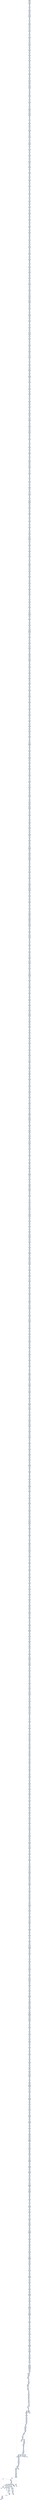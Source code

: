 digraph G {
node[shape=rectangle,style=filled,fillcolor=lightsteelblue,color=lightsteelblue]
bgcolor="transparent"
a0x00401c54movw_bp_cx[label="start\nmovw %bp, %cx",color="lightgrey",fillcolor="orange"];
a0x00401c57movl_0x40a957UINT32__104esp_[label="0x00401c57\nmovl $0x40a957<UINT32>, -104(%esp)"];
a0x00401c5fmovw_bp_cx[label="0x00401c5f\nmovw %bp, %cx"];
a0x00401c62movl__104esp__eax[label="0x00401c62\nmovl -104(%esp), %eax"];
a0x00401c66movl_0xc7cb2366UINT32_eax_[label="0x00401c66\nmovl $0xc7cb2366<UINT32>, (%eax)"];
a0x00401c6cxorw_dx_dx[label="0x00401c6c\nxorw %dx, %dx"];
a0x00401c6faddl_ebp_edi[label="0x00401c6f\naddl %ebp, %edi"];
a0x00401c71orw_ax_bp[label="0x00401c71\norw %ax, %bp"];
a0x00401c74xorl_ebx_ebx[label="0x00401c74\nxorl %ebx, %ebx"];
a0x00401c76movb_0x4UINT8_bl[label="0x00401c76\nmovb $0x4<UINT8>, %bl"];
a0x00401c78addl_ebx__104esp_[label="0x00401c78\naddl %ebx, -104(%esp)"];
a0x00401c7caddl_ebp_edi[label="0x00401c7c\naddl %ebp, %edi"];
a0x00401c7eorw_ax_bp[label="0x00401c7e\norw %ax, %bp"];
a0x00401c81movl__104esp__ebx[label="0x00401c81\nmovl -104(%esp), %ebx"];
a0x00401c85orl_0x57982444UINT32_ebx_[label="0x00401c85\norl $0x57982444<UINT32>, (%ebx)"];
a0x00401c8borw_ax_bp[label="0x00401c8b\norw %ax, %bp"];
a0x00401c8eorl_0x40dcedUINT32_esi[label="0x00401c8e\norl $0x40dced<UINT32>, %esi"];
a0x00401c94xorl_edx_edx[label="0x00401c94\nxorl %edx, %edx"];
a0x00401c96movb_0x4UINT8_dl[label="0x00401c96\nmovb $0x4<UINT8>, %dl"];
a0x00401c98addl_edx__104esp_[label="0x00401c98\naddl %edx, -104(%esp)"];
a0x00401c9corl_0x40dcedUINT32_esi[label="0x00401c9c\norl $0x40dced<UINT32>, %esi"];
a0x00401ca2movl__104esp__edx[label="0x00401ca2\nmovl -104(%esp), %edx"];
a0x00401ca6addl_0x66004079UINT32_edx_[label="0x00401ca6\naddl $0x66004079<UINT32>, (%edx)"];
a0x00401cacsubw_bx_dx[label="0x00401cac\nsubw %bx, %dx"];
a0x00401cafsubl_eax_ebx[label="0x00401caf\nsubl %eax, %ebx"];
a0x00401cb1subw_di_bp[label="0x00401cb1\nsubw %di, %bp"];
a0x00401cb4xorl_ecx_ecx[label="0x00401cb4\nxorl %ecx, %ecx"];
a0x00401cb6movb_0x4UINT8_cl[label="0x00401cb6\nmovb $0x4<UINT8>, %cl"];
a0x00401cb8addl_ecx__104esp_[label="0x00401cb8\naddl %ecx, -104(%esp)"];
a0x00401cbcsubl_eax_ebx[label="0x00401cbc\nsubl %eax, %ebx"];
a0x00401cbesubw_di_bp[label="0x00401cbe\nsubw %di, %bp"];
a0x00401cc1movl__104esp__ebx[label="0x00401cc1\nmovl -104(%esp), %ebx"];
a0x00401cc5movl_0x5c8bcb23UINT32_ebx_[label="0x00401cc5\nmovl $0x5c8bcb23<UINT32>, (%ebx)"];
a0x00401ccbsubw_di_bp[label="0x00401ccb\nsubw %di, %bp"];
a0x00401ccesbbl_0x2UINT8_ecx[label="0x00401cce\nsbbl $0x2<UINT8>, %ecx"];
a0x00401cd1xorl_ecx_ecx[label="0x00401cd1\nxorl %ecx, %ecx"];
a0x00401cd3movb_0x4UINT8_cl[label="0x00401cd3\nmovb $0x4<UINT8>, %cl"];
a0x00401cd5addl_ecx__104esp_[label="0x00401cd5\naddl %ecx, -104(%esp)"];
a0x00401cd9sbbl_0x2UINT8_ecx[label="0x00401cd9\nsbbl $0x2<UINT8>, %ecx"];
a0x00401cdcxorl_edx_edx[label="0x00401cdc\nxorl %edx, %edx"];
a0x00401cdemovl__104esp__edi[label="0x00401cde\nmovl -104(%esp), %edi"];
a0x00401ce2movl_0x3819824UINT32_eax[label="0x00401ce2\nmovl $0x3819824<UINT32>, %eax"];
a0x00401ce7stosl_eax_es_edi_[label="0x00401ce7\nstosl %eax, %es:(%edi)"];
a0x00401ce8xorl_edx_edx[label="0x00401ce8\nxorl %edx, %edx"];
a0x00401ceaorw_si_ax[label="0x00401cea\norw %si, %ax"];
a0x00401cedxorl_edx_edx[label="0x00401ced\nxorl %edx, %edx"];
a0x00401cefmovb_0x4UINT8_dl[label="0x00401cef\nmovb $0x4<UINT8>, %dl"];
a0x00401cf1addl_edx__104esp_[label="0x00401cf1\naddl %edx, -104(%esp)"];
a0x00401cf5orw_si_ax[label="0x00401cf5\norw %si, %ax"];
a0x00401cf8movl__104esp__edi[label="0x00401cf8\nmovl -104(%esp), %edi"];
a0x00401cfcmovl_0xa300133UINT32_eax[label="0x00401cfc\nmovl $0xa300133<UINT32>, %eax"];
a0x00401d01stosl_eax_es_edi_[label="0x00401d01\nstosl %eax, %es:(%edi)"];
a0x00401d02xorl_esi_ebp[label="0x00401d02\nxorl %esi, %ebp"];
a0x00401d04rcll_0x2UINT8_edx[label="0x00401d04\nrcll $0x2<UINT8>, %edx"];
a0x00401d07movsbl_dl_eax[label="0x00401d07\nmovsbl %dl, %eax"];
a0x00401d0axorl_edx_edx[label="0x00401d0a\nxorl %edx, %edx"];
a0x00401d0cmovb_0x4UINT8_dl[label="0x00401d0c\nmovb $0x4<UINT8>, %dl"];
a0x00401d0eaddl_edx__104esp_[label="0x00401d0e\naddl %edx, -104(%esp)"];
a0x00401d12rcll_0x2UINT8_edx[label="0x00401d12\nrcll $0x2<UINT8>, %edx"];
a0x00401d15movl__104esp__ecx[label="0x00401d15\nmovl -104(%esp), %ecx"];
a0x00401d19orl_0xbfa33381UINT32_ecx_[label="0x00401d19\norl $0xbfa33381<UINT32>, (%ecx)"];
a0x00401d1fmovsbl_dl_eax[label="0x00401d1f\nmovsbl %dl, %eax"];
a0x00401d22xorl_ecx_ecx[label="0x00401d22\nxorl %ecx, %ecx"];
a0x00401d24movb_0x4UINT8_cl[label="0x00401d24\nmovb $0x4<UINT8>, %cl"];
a0x00401d26addl_ecx__104esp_[label="0x00401d26\naddl %ecx, -104(%esp)"];
a0x00401d2aorl_eax_eax[label="0x00401d2a\norl %eax, %eax"];
a0x00401d2cmovl__104esp__edx[label="0x00401d2c\nmovl -104(%esp), %edx"];
a0x00401d30addl_0x928d4a20UINT32_edx_[label="0x00401d30\naddl $0x928d4a20<UINT32>, (%edx)"];
a0x00401d36addw_di_si[label="0x00401d36\naddw %di, %si"];
a0x00401d39xorl_edx_edx[label="0x00401d39\nxorl %edx, %edx"];
a0x00401d3bmovb_0x4UINT8_dl[label="0x00401d3b\nmovb $0x4<UINT8>, %dl"];
a0x00401d3daddl_edx__104esp_[label="0x00401d3d\naddl %edx, -104(%esp)"];
a0x00401d41addw_si_cx[label="0x00401d41\naddw %si, %cx"];
a0x00401d44movl__104esp__edx[label="0x00401d44\nmovl -104(%esp), %edx"];
a0x00401d48addl_0x40ddf8UINT32_edx_[label="0x00401d48\naddl $0x40ddf8<UINT32>, (%edx)"];
a0x00401d4exorl_ecx_ebx[label="0x00401d4e\nxorl %ecx, %ebx"];
a0x00401d50xorl_eax_eax[label="0x00401d50\nxorl %eax, %eax"];
a0x00401d52movb_0x4UINT8_al[label="0x00401d52\nmovb $0x4<UINT8>, %al"];
a0x00401d54addl_eax__104esp_[label="0x00401d54\naddl %eax, -104(%esp)"];
a0x00401d58addw_bx_di[label="0x00401d58\naddw %bx, %di"];
a0x00401d5bmovl__104esp__eax[label="0x00401d5b\nmovl -104(%esp), %eax"];
a0x00401d5faddl_0x4b0c033UINT32_eax_[label="0x00401d5f\naddl $0x4b0c033<UINT32>, (%eax)"];
a0x00401d65testl_eax_esi[label="0x00401d65\ntestl %eax, %esi"];
a0x00401d67xorl_ecx_ebx[label="0x00401d67\nxorl %ecx, %ebx"];
a0x00401d69movsbl_cl_ebx[label="0x00401d69\nmovsbl %cl, %ebx"];
a0x00401d6cxorl_edx_edx[label="0x00401d6c\nxorl %edx, %edx"];
a0x00401d6emovb_0x4UINT8_dl[label="0x00401d6e\nmovb $0x4<UINT8>, %dl"];
a0x00401d70addl_edx__104esp_[label="0x00401d70\naddl %edx, -104(%esp)"];
a0x00401d74xorl_ecx_ebx[label="0x00401d74\nxorl %ecx, %ebx"];
a0x00401d76movl__104esp__eax[label="0x00401d76\nmovl -104(%esp), %eax"];
a0x00401d7aorl_0x98244401UINT32_eax_[label="0x00401d7a\norl $0x98244401<UINT32>, (%eax)"];
a0x00401d80movsbl_cl_ebx[label="0x00401d80\nmovsbl %cl, %ebx"];
a0x00401d83movw_di_di[label="0x00401d83\nmovw %di, %di"];
a0x00401d86xorl_ebx_ebx[label="0x00401d86\nxorl %ebx, %ebx"];
a0x00401d88movb_0x4UINT8_bl[label="0x00401d88\nmovb $0x4<UINT8>, %bl"];
a0x00401d8aaddl_ebx__104esp_[label="0x00401d8a\naddl %ebx, -104(%esp)"];
a0x00401d8emovw_di_di[label="0x00401d8e\nmovw %di, %di"];
a0x00401d91orl_edx_edx[label="0x00401d91\norl %edx, %edx"];
a0x00401d93movl__104esp__ebx[label="0x00401d93\nmovl -104(%esp), %ebx"];
a0x00401d97addl_0x6602de83UINT32_ebx_[label="0x00401d97\naddl $0x6602de83<UINT32>, (%ebx)"];
a0x00401d9dorl_edx_edx[label="0x00401d9d\norl %edx, %edx"];
a0x00401d9fxorl_edx_esi[label="0x00401d9f\nxorl %edx, %esi"];
a0x00401da1andl_edx_eax[label="0x00401da1\nandl %edx, %eax"];
a0x00401da3xorl_ebx_ebx[label="0x00401da3\nxorl %ebx, %ebx"];
a0x00401da5movb_0x4UINT8_bl[label="0x00401da5\nmovb $0x4<UINT8>, %bl"];
a0x00401da7addl_ebx__104esp_[label="0x00401da7\naddl %ebx, -104(%esp)"];
a0x00401dabxorl_edx_esi[label="0x00401dab\nxorl %edx, %esi"];
a0x00401dadmovl__104esp__edi[label="0x00401dad\nmovl -104(%esp), %edi"];
a0x00401db1movl_0x4c8bd30bUINT32_eax[label="0x00401db1\nmovl $0x4c8bd30b<UINT32>, %eax"];
a0x00401db6stosl_eax_es_edi_[label="0x00401db6\nstosl %eax, %es:(%edi)"];
a0x00401db7andl_edx_eax[label="0x00401db7\nandl %edx, %eax"];
a0x00401db9xorl_0x40f8eeUINT32_ebp[label="0x00401db9\nxorl $0x40f8ee<UINT32>, %ebp"];
a0x00401dbfxorl_ebx_ebx[label="0x00401dbf\nxorl %ebx, %ebx"];
a0x00401dc1movb_0x4UINT8_bl[label="0x00401dc1\nmovb $0x4<UINT8>, %bl"];
a0x00401dc3addl_ebx__104esp_[label="0x00401dc3\naddl %ebx, -104(%esp)"];
a0x00401dc7xorl_0x40f8eeUINT32_ebp[label="0x00401dc7\nxorl $0x40f8ee<UINT32>, %ebp"];
a0x00401dcdmovl__104esp__edi[label="0x00401dcd\nmovl -104(%esp), %edi"];
a0x00401dd1movl_0x1819824UINT32_eax[label="0x00401dd1\nmovl $0x1819824<UINT32>, %eax"];
a0x00401dd6stosl_eax_es_edi_[label="0x00401dd6\nstosl %eax, %es:(%edi)"];
a0x00401dd7xorw_cx_di[label="0x00401dd7\nxorw %cx, %di"];
a0x00401ddasubw_bx_dx[label="0x00401dda\nsubw %bx, %dx"];
a0x00401dddmovl_edi_ebp[label="0x00401ddd\nmovl %edi, %ebp"];
a0x00401ddfxorl_eax_eax[label="0x00401ddf\nxorl %eax, %eax"];
a0x00401de1movb_0x4UINT8_al[label="0x00401de1\nmovb $0x4<UINT8>, %al"];
a0x00401de3addl_eax__104esp_[label="0x00401de3\naddl %eax, -104(%esp)"];
a0x00401de7subw_bx_dx[label="0x00401de7\nsubw %bx, %dx"];
a0x00401deamovl_edi_ebp[label="0x00401dea\nmovl %edi, %ebp"];
a0x00401decmovl__104esp__edi[label="0x00401dec\nmovl -104(%esp), %edi"];
a0x00401df0movl_0x10bf0040UINT32_eax[label="0x00401df0\nmovl $0x10bf0040<UINT32>, %eax"];
a0x00401df5stosl_eax_es_edi_[label="0x00401df5\nstosl %eax, %es:(%edi)"];
a0x00401df6movl_edi_ebp[label="0x00401df6\nmovl %edi, %ebp"];
a0x00401df8testw_bx_si[label="0x00401df8\ntestw %bx, %si"];
a0x00401dfbxorl_edx_edx[label="0x00401dfb\nxorl %edx, %edx"];
a0x00401dfdmovb_0x4UINT8_dl[label="0x00401dfd\nmovb $0x4<UINT8>, %dl"];
a0x00401dffaddl_edx__104esp_[label="0x00401dff\naddl %edx, -104(%esp)"];
a0x00401e03testw_bx_si[label="0x00401e03\ntestw %bx, %si"];
a0x00401e06movl__104esp__ecx[label="0x00401e06\nmovl -104(%esp), %ecx"];
a0x00401e0aaddl_0x2bd30b66UINT32_ecx_[label="0x00401e0a\naddl $0x2bd30b66<UINT32>, (%ecx)"];
a0x00401e10movl_ecx_eax[label="0x00401e10\nmovl %ecx, %eax"];
a0x00401e12movsbl_al_edx[label="0x00401e12\nmovsbl %al, %edx"];
a0x00401e15subl_edi_ebp[label="0x00401e15\nsubl %edi, %ebp"];
a0x00401e17xorl_eax_eax[label="0x00401e17\nxorl %eax, %eax"];
a0x00401e19movb_0x4UINT8_al[label="0x00401e19\nmovb $0x4<UINT8>, %al"];
a0x00401e1baddl_eax__104esp_[label="0x00401e1b\naddl %eax, -104(%esp)"];
a0x00401e1fmovsbl_al_edx[label="0x00401e1f\nmovsbl %al, %edx"];
a0x00401e22movl__104esp__eax[label="0x00401e22\nmovl -104(%esp), %eax"];
a0x00401e26movl_0xd12366c2UINT32_eax_[label="0x00401e26\nmovl $0xd12366c2<UINT32>, (%eax)"];
a0x00401e2csubl_edi_ebp[label="0x00401e2c\nsubl %edi, %ebp"];
a0x00401e2etestl_0x40db7cUINT32_esi[label="0x00401e2e\ntestl $0x40db7c<UINT32>, %esi"];
a0x00401e34xorl_eax_eax[label="0x00401e34\nxorl %eax, %eax"];
a0x00401e36movb_0x4UINT8_al[label="0x00401e36\nmovb $0x4<UINT8>, %al"];
a0x00401e38addl_eax__104esp_[label="0x00401e38\naddl %eax, -104(%esp)"];
a0x00401e3ctestl_0x40db7cUINT32_esi[label="0x00401e3c\ntestl $0x40db7c<UINT32>, %esi"];
a0x00401e42movl__104esp__edx[label="0x00401e42\nmovl -104(%esp), %edx"];
a0x00401e46addl_0x4b2d233UINT32_edx_[label="0x00401e46\naddl $0x4b2d233<UINT32>, (%edx)"];
a0x00401e4cmovl_edi_ebx[label="0x00401e4c\nmovl %edi, %ebx"];
a0x00401e4eorl_edx_ebx[label="0x00401e4e\norl %edx, %ebx"];
a0x00401e50movw_di_cx[label="0x00401e50\nmovw %di, %cx"];
a0x00401e53testw_bp_di[label="0x00401e53\ntestw %bp, %di"];
a0x00401e56xorl_ecx_ecx[label="0x00401e56\nxorl %ecx, %ecx"];
a0x00401e58movb_0x4UINT8_cl[label="0x00401e58\nmovb $0x4<UINT8>, %cl"];
a0x00401e5aaddl_ecx__104esp_[label="0x00401e5a\naddl %ecx, -104(%esp)"];
a0x00401e5eorl_edx_ebx[label="0x00401e5e\norl %edx, %ebx"];
a0x00401e60movw_di_cx[label="0x00401e60\nmovw %di, %cx"];
a0x00401e63movl__104esp__edx[label="0x00401e63\nmovl -104(%esp), %edx"];
a0x00401e67addl_0x98245401UINT32_edx_[label="0x00401e67\naddl $0x98245401<UINT32>, (%edx)"];
a0x00401e6dmovw_di_cx[label="0x00401e6d\nmovw %di, %cx"];
a0x00401e70testw_bp_di[label="0x00401e70\ntestw %bp, %di"];
a0x00401e73subl_0x40fc68UINT32_esi[label="0x00401e73\nsubl $0x40fc68<UINT32>, %esi"];
a0x00401e79xorl_ebx_ebx[label="0x00401e79\nxorl %ebx, %ebx"];
a0x00401e7bmovb_0x4UINT8_bl[label="0x00401e7b\nmovb $0x4<UINT8>, %bl"];
a0x00401e7daddl_ebx__104esp_[label="0x00401e7d\naddl %ebx, -104(%esp)"];
a0x00401e81testw_bp_di[label="0x00401e81\ntestw %bp, %di"];
a0x00401e84movl__104esp__eax[label="0x00401e84\nmovl -104(%esp), %eax"];
a0x00401e88addl_0x548bc22bUINT32_eax_[label="0x00401e88\naddl $0x548bc22b<UINT32>, (%eax)"];
a0x00401e8esubl_0x40fc68UINT32_esi[label="0x00401e8e\nsubl $0x40fc68<UINT32>, %esi"];
a0x00401e94andl_ebx_eax[label="0x00401e94\nandl %ebx, %eax"];
a0x00401e96xorl_edx_edx[label="0x00401e96\nxorl %edx, %edx"];
a0x00401e98movb_0x4UINT8_dl[label="0x00401e98\nmovb $0x4<UINT8>, %dl"];
a0x00401e9aaddl_edx__104esp_[label="0x00401e9a\naddl %edx, -104(%esp)"];
a0x00401e9eandl_ebx_eax[label="0x00401e9e\nandl %ebx, %eax"];
a0x00401ea0roll_0x2UINT8_edi[label="0x00401ea0\nroll $0x2<UINT8>, %edi"];
a0x00401ea3movl__104esp__edx[label="0x00401ea3\nmovl -104(%esp), %edx"];
a0x00401ea7orl_0x2819824UINT32_edx_[label="0x00401ea7\norl $0x2819824<UINT32>, (%edx)"];
a0x00401eadroll_0x2UINT8_edi[label="0x00401ead\nroll $0x2<UINT8>, %edi"];
a0x00401eb0orw_si_di[label="0x00401eb0\norw %si, %di"];
a0x00401eb3xorl_ebx_ebx[label="0x00401eb3\nxorl %ebx, %ebx"];
a0x00401eb5movb_0x4UINT8_bl[label="0x00401eb5\nmovb $0x4<UINT8>, %bl"];
a0x00401eb7addl_ebx__104esp_[label="0x00401eb7\naddl %ebx, -104(%esp)"];
a0x00401ebborw_si_di[label="0x00401ebb\norw %si, %di"];
a0x00401ebeleal_0x40fa6fedx__ecx[label="0x00401ebe\nleal 0x40fa6f(%edx), %ecx"];
a0x00401ec4movl__104esp__ecx[label="0x00401ec4\nmovl -104(%esp), %ecx"];
a0x00401ec8addl_0x844ca346UINT32_ecx_[label="0x00401ec8\naddl $0x844ca346<UINT32>, (%ecx)"];
a0x00401eceleal_0x40fa6fedx__ecx[label="0x00401ece\nleal 0x40fa6f(%edx), %ecx"];
a0x00401ed4xorl_ecx_ecx[label="0x00401ed4\nxorl %ecx, %ecx"];
a0x00401ed6movb_0x4UINT8_cl[label="0x00401ed6\nmovb $0x4<UINT8>, %cl"];
a0x00401ed8addl_ecx__104esp_[label="0x00401ed8\naddl %ecx, -104(%esp)"];
a0x00401edcorw_bx_cx[label="0x00401edc\norw %bx, %cx"];
a0x00401edfxorw_si_dx[label="0x00401edf\nxorw %si, %dx"];
a0x00401ee2movl__104esp__ebx[label="0x00401ee2\nmovl -104(%esp), %ebx"];
a0x00401ee6addl_0xe3163281UINT32_ebx_[label="0x00401ee6\naddl $0xe3163281<UINT32>, (%ebx)"];
a0x00401eecxorw_si_dx[label="0x00401eec\nxorw %si, %dx"];
a0x00401eefxorl_ebx_ebx[label="0x00401eef\nxorl %ebx, %ebx"];
a0x00401ef1movb_0x4UINT8_bl[label="0x00401ef1\nmovb $0x4<UINT8>, %bl"];
a0x00401ef3addl_ebx__104esp_[label="0x00401ef3\naddl %ebx, -104(%esp)"];
a0x00401ef7xorw_bx_bx[label="0x00401ef7\nxorw %bx, %bx"];
a0x00401efaorl_edx_eax[label="0x00401efa\norl %edx, %eax"];
a0x00401efcmovl__104esp__eax[label="0x00401efc\nmovl -104(%esp), %eax"];
a0x00401f00addl_0x23663d4cUINT32_eax_[label="0x00401f00\naddl $0x23663d4c<UINT32>, (%eax)"];
a0x00401f06orl_edx_eax[label="0x00401f06\norl %edx, %eax"];
a0x00401f08mull_edi_eax[label="0x00401f08\nmull %edi, %eax"];
a0x00401f0axorl_eax_eax[label="0x00401f0a\nxorl %eax, %eax"];
a0x00401f0cmovb_0x4UINT8_al[label="0x00401f0c\nmovb $0x4<UINT8>, %al"];
a0x00401f0eaddl_eax__104esp_[label="0x00401f0e\naddl %eax, -104(%esp)"];
a0x00401f12mull_edi_eax[label="0x00401f12\nmull %edi, %eax"];
a0x00401f14movl__104esp__eax[label="0x00401f14\nmovl -104(%esp), %eax"];
a0x00401f18orl_0xb0c033d1UINT32_eax_[label="0x00401f18\norl $0xb0c033d1<UINT32>, (%eax)"];
a0x00401f1eleal_0x40d9efedi__eax[label="0x00401f1e\nleal 0x40d9ef(%edi), %eax"];
a0x00401f24xorl_ecx_ecx[label="0x00401f24\nxorl %ecx, %ecx"];
a0x00401f26movb_0x4UINT8_cl[label="0x00401f26\nmovb $0x4<UINT8>, %cl"];
a0x00401f28addl_ecx__104esp_[label="0x00401f28\naddl %ecx, -104(%esp)"];
a0x00401f2csubl_eax_edi[label="0x00401f2c\nsubl %eax, %edi"];
a0x00401f2emovl__104esp__ebx[label="0x00401f2e\nmovl -104(%esp), %ebx"];
a0x00401f32addl_0x24440104UINT32_ebx_[label="0x00401f32\naddl $0x24440104<UINT32>, (%ebx)"];
a0x00401f38leal_0x40dde9esi__ebp[label="0x00401f38\nleal 0x40dde9(%esi), %ebp"];
a0x00401f3exorl_ebx_ebx[label="0x00401f3e\nxorl %ebx, %ebx"];
a0x00401f40movb_0x4UINT8_bl[label="0x00401f40\nmovb $0x4<UINT8>, %bl"];
a0x00401f42addl_ebx__104esp_[label="0x00401f42\naddl %ebx, -104(%esp)"];
a0x00401f46testl_esi_ebx[label="0x00401f46\ntestl %esi, %ebx"];
a0x00401f48xorl_esi_edi[label="0x00401f48\nxorl %esi, %edi"];
a0x00401f4amovl__104esp__edi[label="0x00401f4a\nmovl -104(%esp), %edi"];
a0x00401f4emovl_0xd9b60f98UINT32_eax[label="0x00401f4e\nmovl $0xd9b60f98<UINT32>, %eax"];
a0x00401f53stosl_eax_es_edi_[label="0x00401f53\nstosl %eax, %es:(%edi)"];
a0x00401f54xorl_esi_edi[label="0x00401f54\nxorl %esi, %edi"];
a0x00401f56addl_ecx_edx[label="0x00401f56\naddl %ecx, %edx"];
a0x00401f58xorl_edx_edx[label="0x00401f58\nxorl %edx, %edx"];
a0x00401f5amovb_0x4UINT8_dl[label="0x00401f5a\nmovb $0x4<UINT8>, %dl"];
a0x00401f5caddl_edx__104esp_[label="0x00401f5c\naddl %edx, -104(%esp)"];
a0x00401f60addl_ecx_edx[label="0x00401f60\naddl %ecx, %edx"];
a0x00401f62movw_dx_dx[label="0x00401f62\nmovw %dx, %dx"];
a0x00401f65movl__104esp__edx[label="0x00401f65\nmovl -104(%esp), %edx"];
a0x00401f69addl_0x9824448bUINT32_edx_[label="0x00401f69\naddl $0x9824448b<UINT32>, (%edx)"];
a0x00401f6fmovw_dx_dx[label="0x00401f6f\nmovw %dx, %dx"];
a0x00401f72xorl_eax_eax[label="0x00401f72\nxorl %eax, %eax"];
a0x00401f74movb_0x4UINT8_al[label="0x00401f74\nmovb $0x4<UINT8>, %al"];
a0x00401f76addl_eax__104esp_[label="0x00401f76\naddl %eax, -104(%esp)"];
a0x00401f7amull_ebp_eax[label="0x00401f7a\nmull %ebp, %eax"];
a0x00401f7cmovw_bx_si[label="0x00401f7c\nmovw %bx, %si"];
a0x00401f7fmovl__104esp__eax[label="0x00401f7f\nmovl -104(%esp), %eax"];
a0x00401f83addl_0x3e80081UINT32_eax_[label="0x00401f83\naddl $0x3e80081<UINT32>, (%eax)"];
a0x00401f89movw_bx_si[label="0x00401f89\nmovw %bx, %si"];
a0x00401f8ctestl_ebx_edi[label="0x00401f8c\ntestl %ebx, %edi"];
a0x00401f8exorl_ecx_ecx[label="0x00401f8e\nxorl %ecx, %ecx"];
a0x00401f90movb_0x4UINT8_cl[label="0x00401f90\nmovb $0x4<UINT8>, %cl"];
a0x00401f92addl_ecx__104esp_[label="0x00401f92\naddl %ecx, -104(%esp)"];
a0x00401f96testl_ebx_edi[label="0x00401f96\ntestl %ebx, %edi"];
a0x00401f98orl_edx_edi[label="0x00401f98\norl %edx, %edi"];
a0x00401f9aaddw_cx_bx[label="0x00401f9a\naddw %cx, %bx"];
a0x00401f9dmovl__104esp__ecx[label="0x00401f9d\nmovl -104(%esp), %ecx"];
a0x00401fa1orl_0xcf850000UINT32_ecx_[label="0x00401fa1\norl $0xcf850000<UINT32>, (%ecx)"];
a0x00401fa7orl_edx_edi[label="0x00401fa7\norl %edx, %edi"];
a0x00401fa9addw_cx_bx[label="0x00401fa9\naddw %cx, %bx"];
a0x00401facorw_bx_dx[label="0x00401fac\norw %bx, %dx"];
a0x00401fafxorl_edx_edx[label="0x00401faf\nxorl %edx, %edx"];
a0x00401fb1movb_0x4UINT8_dl[label="0x00401fb1\nmovb $0x4<UINT8>, %dl"];
a0x00401fb3addl_edx__104esp_[label="0x00401fb3\naddl %edx, -104(%esp)"];
a0x00401fb7addw_cx_bx[label="0x00401fb7\naddw %cx, %bx"];
a0x00401fbaorw_bx_dx[label="0x00401fba\norw %bx, %dx"];
a0x00401fbdmovl__104esp__ecx[label="0x00401fbd\nmovl -104(%esp), %ecx"];
a0x00401fc1addl_0x4b1c933UINT32_ecx_[label="0x00401fc1\naddl $0x4b1c933<UINT32>, (%ecx)"];
a0x00401fc7orw_bx_dx[label="0x00401fc7\norw %bx, %dx"];
a0x00401fcaxorl_eax_eax[label="0x00401fca\nxorl %eax, %eax"];
a0x00401fccmovb_0x4UINT8_al[label="0x00401fcc\nmovb $0x4<UINT8>, %al"];
a0x00401fceaddl_eax__104esp_[label="0x00401fce\naddl %eax, -104(%esp)"];
a0x00401fd2orl_ebx_ebp[label="0x00401fd2\norl %ebx, %ebp"];
a0x00401fd4orw_bp_cx[label="0x00401fd4\norw %bp, %cx"];
a0x00401fd7movl__104esp__ebx[label="0x00401fd7\nmovl -104(%esp), %ebx"];
a0x00401fdbaddl_0x98244c01UINT32_ebx_[label="0x00401fdb\naddl $0x98244c01<UINT32>, (%ebx)"];
a0x00401fe1orw_bp_cx[label="0x00401fe1\norw %bp, %cx"];
a0x00401fe4addl_edi_esi[label="0x00401fe4\naddl %edi, %esi"];
a0x00401fe6xorl_ebx_ebx[label="0x00401fe6\nxorl %ebx, %ebx"];
a0x00401fe8movb_0x4UINT8_bl[label="0x00401fe8\nmovb $0x4<UINT8>, %bl"];
a0x00401feaaddl_ebx__104esp_[label="0x00401fea\naddl %ebx, -104(%esp)"];
a0x00401feeaddl_edi_esi[label="0x00401fee\naddl %edi, %esi"];
a0x00401ff0movl__104esp__edx[label="0x00401ff0\nmovl -104(%esp), %edx"];
a0x00401ff4movl_0x8b02568dUINT32_edx_[label="0x00401ff4\nmovl $0x8b02568d<UINT32>, (%edx)"];
a0x00401ffashll_0x2UINT8_ebp[label="0x00401ffa\nshll $0x2<UINT8>, %ebp"];
a0x00401ffdaddw_cx_bp[label="0x00401ffd\naddw %cx, %bp"];
a0x00402000xorl_ecx_ecx[label="0x00402000\nxorl %ecx, %ecx"];
a0x00402002movb_0x4UINT8_cl[label="0x00402002\nmovb $0x4<UINT8>, %cl"];
a0x00402004addl_ecx__104esp_[label="0x00402004\naddl %ecx, -104(%esp)"];
a0x00402008addw_cx_bp[label="0x00402008\naddw %cx, %bp"];
a0x0040200bandl_esi_ecx[label="0x0040200b\nandl %esi, %ecx"];
a0x0040200dmovl__104esp__ebx[label="0x0040200d\nmovl -104(%esp), %ebx"];
a0x00402011orl_0x8198245cUINT32_ebx_[label="0x00402011\norl $0x8198245c<UINT32>, (%ebx)"];
a0x00402017andl_esi_ecx[label="0x00402017\nandl %esi, %ecx"];
a0x00402019xorl_ebx_ebx[label="0x00402019\nxorl %ebx, %ebx"];
a0x0040201bmovb_0x4UINT8_bl[label="0x0040201b\nmovb $0x4<UINT8>, %bl"];
a0x0040201daddl_ebx__104esp_[label="0x0040201d\naddl %ebx, -104(%esp)"];
a0x00402021testl_ecx_edi[label="0x00402021\ntestl %ecx, %edi"];
a0x00402023subl_ebx_edx[label="0x00402023\nsubl %ebx, %edx"];
a0x00402025subl_esi_ecx[label="0x00402025\nsubl %esi, %ecx"];
a0x00402027movl__104esp__ecx[label="0x00402027\nmovl -104(%esp), %ecx"];
a0x0040202baddl_0xbfa4f303UINT32_ecx_[label="0x0040202b\naddl $0xbfa4f303<UINT32>, (%ecx)"];
a0x00402031subl_ebx_edx[label="0x00402031\nsubl %ebx, %edx"];
a0x00402033subl_esi_ecx[label="0x00402033\nsubl %esi, %ecx"];
a0x00402035xorl_ecx_ecx[label="0x00402035\nxorl %ecx, %ecx"];
a0x00402037movb_0x4UINT8_cl[label="0x00402037\nmovb $0x4<UINT8>, %cl"];
a0x00402039addl_ecx__104esp_[label="0x00402039\naddl %ecx, -104(%esp)"];
a0x0040203dsubl_esi_ecx[label="0x0040203d\nsubl %esi, %ecx"];
a0x0040203fmovl__104esp__edx[label="0x0040203f\nmovl -104(%esp), %edx"];
a0x00402043movl_0xcf236610UINT32_edx_[label="0x00402043\nmovl $0xcf236610<UINT32>, (%edx)"];
a0x00402049movsbl_ah_ebx[label="0x00402049\nmovsbl %ah, %ebx"];
a0x0040204csubl_esi_ebp[label="0x0040204c\nsubl %esi, %ebp"];
a0x0040204exorl_ecx_ecx[label="0x0040204e\nxorl %ecx, %ecx"];
a0x00402050movb_0x4UINT8_cl[label="0x00402050\nmovb $0x4<UINT8>, %cl"];
a0x00402052addl_ecx__104esp_[label="0x00402052\naddl %ecx, -104(%esp)"];
a0x00402056subl_esi_ebp[label="0x00402056\nsubl %esi, %ebp"];
a0x00402058subl_esi_esi[label="0x00402058\nsubl %esi, %esi"];
a0x0040205amovl_edx_esi[label="0x0040205a\nmovl %edx, %esi"];
a0x0040205cmovl__104esp__ecx[label="0x0040205c\nmovl -104(%esp), %ecx"];
a0x00402060orl_0x4b0c033UINT32_ecx_[label="0x00402060\norl $0x4b0c033<UINT32>, (%ecx)"];
a0x00402066subl_esi_esi[label="0x00402066\nsubl %esi, %esi"];
a0x00402068movl_edx_esi[label="0x00402068\nmovl %edx, %esi"];
a0x0040206arcll_0x2UINT8_ebx[label="0x0040206a\nrcll $0x2<UINT8>, %ebx"];
a0x0040206dxorl_edx_edx[label="0x0040206d\nxorl %edx, %edx"];
a0x0040206fmovb_0x4UINT8_dl[label="0x0040206f\nmovb $0x4<UINT8>, %dl"];
a0x00402071addl_edx__104esp_[label="0x00402071\naddl %edx, -104(%esp)"];
a0x00402075movl_edx_esi[label="0x00402075\nmovl %edx, %esi"];
a0x00402077movl__104esp__eax[label="0x00402077\nmovl -104(%esp), %eax"];
a0x0040207baddl_0x98244401UINT32_eax_[label="0x0040207b\naddl $0x98244401<UINT32>, (%eax)"];
a0x00402081rcll_0x2UINT8_ebx[label="0x00402081\nrcll $0x2<UINT8>, %ebx"];
a0x00402084addl_ebp_edx[label="0x00402084\naddl %ebp, %edx"];
a0x00402086xorw_bx_dx[label="0x00402086\nxorw %bx, %dx"];
a0x00402089xorl_eax_eax[label="0x00402089\nxorl %eax, %eax"];
a0x0040208bmovb_0x4UINT8_al[label="0x0040208b\nmovb $0x4<UINT8>, %al"];
a0x0040208daddl_eax__104esp_[label="0x0040208d\naddl %eax, -104(%esp)"];
a0x00402091addl_ebp_edx[label="0x00402091\naddl %ebp, %edx"];
a0x00402093movl__104esp__edi[label="0x00402093\nmovl -104(%esp), %edi"];
a0x00402097movl_0x33d0b60fUINT32_eax[label="0x00402097\nmovl $0x33d0b60f<UINT32>, %eax"];
a0x0040209cstosl_eax_es_edi_[label="0x0040209c\nstosl %eax, %es:(%edi)"];
a0x0040209dxorw_bx_dx[label="0x0040209d\nxorw %bx, %dx"];
a0x004020a0xorl_eax_eax[label="0x004020a0\nxorl %eax, %eax"];
a0x004020a2movb_0x4UINT8_al[label="0x004020a2\nmovb $0x4<UINT8>, %al"];
a0x004020a4addl_eax__104esp_[label="0x004020a4\naddl %eax, -104(%esp)"];
a0x004020a8addl_edx_ebx[label="0x004020a8\naddl %edx, %ebx"];
a0x004020aamovl__104esp__eax[label="0x004020aa\nmovl -104(%esp), %eax"];
a0x004020aemovl_0x245c8beaUINT32_eax_[label="0x004020ae\nmovl $0x245c8bea<UINT32>, (%eax)"];
a0x004020b4andl_ebp_ecx[label="0x004020b4\nandl %ebp, %ecx"];
a0x004020b6andl_ebp_eax[label="0x004020b6\nandl %ebp, %eax"];
a0x004020b8testw_bx_ax[label="0x004020b8\ntestw %bx, %ax"];
a0x004020bbxorl_eax_eax[label="0x004020bb\nxorl %eax, %eax"];
a0x004020bdmovb_0x4UINT8_al[label="0x004020bd\nmovb $0x4<UINT8>, %al"];
a0x004020bfaddl_eax__104esp_[label="0x004020bf\naddl %eax, -104(%esp)"];
a0x004020c3andl_ebp_eax[label="0x004020c3\nandl %ebp, %eax"];
a0x004020c5testw_bx_ax[label="0x004020c5\ntestw %bx, %ax"];
a0x004020c8movl__104esp__eax[label="0x004020c8\nmovl -104(%esp), %eax"];
a0x004020ccaddl_0xff038198UINT32_eax_[label="0x004020cc\naddl $0xff038198<UINT32>, (%eax)"];
a0x004020d2testw_bx_ax[label="0x004020d2\ntestw %bx, %ax"];
a0x004020d5xorl_ebx_ebx[label="0x004020d5\nxorl %ebx, %ebx"];
a0x004020d7movb_0x4UINT8_bl[label="0x004020d7\nmovb $0x4<UINT8>, %bl"];
a0x004020d9addl_ebx__104esp_[label="0x004020d9\naddl %ebx, -104(%esp)"];
a0x004020ddandl_ebp_ecx[label="0x004020dd\nandl %ebp, %ecx"];
a0x004020dfmovl__104esp__edi[label="0x004020df\nmovl -104(%esp), %edi"];
a0x004020e3movl_0x81a53cbcUINT32_eax[label="0x004020e3\nmovl $0x81a53cbc<UINT32>, %eax"];
a0x004020e8stosl_eax_es_edi_[label="0x004020e8\nstosl %eax, %es:(%edi)"];
a0x004020e9subw_bp_bx[label="0x004020e9\nsubw %bp, %bx"];
a0x004020ecxorl_ecx_ecx[label="0x004020ec\nxorl %ecx, %ecx"];
a0x004020eemovb_0x4UINT8_cl[label="0x004020ee\nmovb $0x4<UINT8>, %cl"];
a0x004020f0addl_ecx__104esp_[label="0x004020f0\naddl %ecx, -104(%esp)"];
a0x004020f4movw_si_bx[label="0x004020f4\nmovw %si, %bx"];
a0x004020f7movl__104esp__edx[label="0x004020f7\nmovl -104(%esp), %edx"];
a0x004020fbaddl_0x3cfcbf33UINT32_edx_[label="0x004020fb\naddl $0x3cfcbf33<UINT32>, (%edx)"];
a0x00402101xorw_ax_si[label="0x00402101\nxorw %ax, %si"];
a0x00402104xorl_ebx_ebx[label="0x00402104\nxorl %ebx, %ebx"];
a0x00402106movb_0x4UINT8_bl[label="0x00402106\nmovb $0x4<UINT8>, %bl"];
a0x00402108addl_ebx__104esp_[label="0x00402108\naddl %ebx, -104(%esp)"];
a0x0040210caddl_ebx_ebp[label="0x0040210c\naddl %ebx, %ebp"];
a0x0040210esbbl_0x2UINT8_esi[label="0x0040210e\nsbbl $0x2<UINT8>, %esi"];
a0x00402111movl__104esp__eax[label="0x00402111\nmovl -104(%esp), %eax"];
a0x00402115addl_0x33ea331eUINT32_eax_[label="0x00402115\naddl $0x33ea331e<UINT32>, (%eax)"];
a0x0040211bsbbl_0x2UINT8_esi[label="0x0040211b\nsbbl $0x2<UINT8>, %esi"];
a0x0040211exorl_ebx_ebx[label="0x0040211e\nxorl %ebx, %ebx"];
a0x00402120movb_0x4UINT8_bl[label="0x00402120\nmovb $0x4<UINT8>, %bl"];
a0x00402122addl_ebx__104esp_[label="0x00402122\naddl %ebx, -104(%esp)"];
a0x00402126mull_ecx_eax[label="0x00402126\nmull %ecx, %eax"];
a0x00402128imull_ecx_eax[label="0x00402128\nimull %ecx, %eax"];
a0x0040212amovl__104esp__edx[label="0x0040212a\nmovl -104(%esp), %edx"];
a0x0040212emovl_0x104b0c0UINT32_edx_[label="0x0040212e\nmovl $0x104b0c0<UINT32>, (%edx)"];
a0x00402134imull_ecx_eax[label="0x00402134\nimull %ecx, %eax"];
a0x00402136rorl_0x2UINT8_ebp[label="0x00402136\nrorl $0x2<UINT8>, %ebp"];
a0x00402139xorl_ecx_ecx[label="0x00402139\nxorl %ecx, %ecx"];
a0x0040213bmovb_0x4UINT8_cl[label="0x0040213b\nmovb $0x4<UINT8>, %cl"];
a0x0040213daddl_ecx__104esp_[label="0x0040213d\naddl %ecx, -104(%esp)"];
a0x00402141rorl_0x2UINT8_ebp[label="0x00402141\nrorl $0x2<UINT8>, %ebp"];
a0x00402144movl__104esp__edx[label="0x00402144\nmovl -104(%esp), %edx"];
a0x00402148orl_0x66982444UINT32_edx_[label="0x00402148\norl $0x66982444<UINT32>, (%edx)"];
a0x0040214emovzbl_cl_eax[label="0x0040214e\nmovzbl %cl, %eax"];
a0x00402151movl_0x40da7cUINT32_ebx[label="0x00402151\nmovl $0x40da7c<UINT32>, %ebx"];
a0x00402156xorl_edx_edx[label="0x00402156\nxorl %edx, %edx"];
a0x00402158movb_0x4UINT8_dl[label="0x00402158\nmovb $0x4<UINT8>, %dl"];
a0x0040215aaddl_edx__104esp_[label="0x0040215a\naddl %edx, -104(%esp)"];
a0x0040215emovl_0x40da7cUINT32_ebx[label="0x0040215e\nmovl $0x40da7c<UINT32>, %ebx"];
a0x00402163movl__104esp__ecx[label="0x00402163\nmovl -104(%esp), %ecx"];
a0x00402167addl_0x448bdd8bUINT32_ecx_[label="0x00402167\naddl $0x448bdd8b<UINT32>, (%ecx)"];
a0x0040216dxorl_edx_ebp[label="0x0040216d\nxorl %edx, %ebp"];
a0x0040216fandw_bp_bp[label="0x0040216f\nandw %bp, %bp"];
a0x00402172xorl_edx_edx[label="0x00402172\nxorl %edx, %edx"];
a0x00402174movb_0x4UINT8_dl[label="0x00402174\nmovb $0x4<UINT8>, %dl"];
a0x00402176addl_edx__104esp_[label="0x00402176\naddl %edx, -104(%esp)"];
a0x0040217aandw_bp_bp[label="0x0040217a\nandw %bp, %bp"];
a0x0040217dmovl__104esp__edi[label="0x0040217d\nmovl -104(%esp), %edi"];
a0x00402181movl_0x819824UINT32_eax[label="0x00402181\nmovl $0x819824<UINT32>, %eax"];
a0x00402186stosl_eax_es_edi_[label="0x00402186\nstosl %eax, %es:(%edi)"];
a0x00402187subl_ebx_edx[label="0x00402187\nsubl %ebx, %edx"];
a0x00402189addw_di_dx[label="0x00402189\naddw %di, %dx"];
a0x0040218cxorl_ecx_ecx[label="0x0040218c\nxorl %ecx, %ecx"];
a0x0040218emovb_0x4UINT8_cl[label="0x0040218e\nmovb $0x4<UINT8>, %cl"];
a0x00402190addl_ecx__104esp_[label="0x00402190\naddl %ecx, -104(%esp)"];
a0x00402194addw_di_dx[label="0x00402194\naddw %di, %dx"];
a0x00402197movl__104esp__ebx[label="0x00402197\nmovl -104(%esp), %ebx"];
a0x0040219baddl_0x304eea8UINT32_ebx_[label="0x0040219b\naddl $0x304eea8<UINT32>, (%ebx)"];
a0x004021a1subl_0x40fc68UINT32_esi[label="0x004021a1\nsubl $0x40fc68<UINT32>, %esi"];
a0x004021a7testl_edx_eax[label="0x004021a7\ntestl %edx, %eax"];
a0x004021a9xorl_edx_edx[label="0x004021a9\nxorl %edx, %edx"];
a0x004021abmovb_0x4UINT8_dl[label="0x004021ab\nmovb $0x4<UINT8>, %dl"];
a0x004021adaddl_edx__104esp_[label="0x004021ad\naddl %edx, -104(%esp)"];
a0x004021b1testl_edx_eax[label="0x004021b1\ntestl %edx, %eax"];
a0x004021b3movl__104esp__eax[label="0x004021b3\nmovl -104(%esp), %eax"];
a0x004021b7orl_0xed683081UINT32_eax_[label="0x004021b7\norl $0xed683081<UINT32>, (%eax)"];
a0x004021bdtestl_edx_esi[label="0x004021bd\ntestl %edx, %esi"];
a0x004021bfandw_bx_cx[label="0x004021bf\nandw %bx, %cx"];
a0x004021c2xorw_si_si[label="0x004021c2\nxorw %si, %si"];
a0x004021c5xorl_ebx_ebx[label="0x004021c5\nxorl %ebx, %ebx"];
a0x004021c7movb_0x4UINT8_bl[label="0x004021c7\nmovb $0x4<UINT8>, %bl"];
a0x004021c9addl_ebx__104esp_[label="0x004021c9\naddl %ebx, -104(%esp)"];
a0x004021cdandw_bx_cx[label="0x004021cd\nandw %bx, %cx"];
a0x004021d0movl__104esp__ebx[label="0x004021d0\nmovl -104(%esp), %ebx"];
a0x004021d4addl_0xb68d0304UINT32_ebx_[label="0x004021d4\naddl $0xb68d0304<UINT32>, (%ebx)"];
a0x004021daxorw_si_si[label="0x004021da\nxorw %si, %si"];
a0x004021ddxorl_eax_eax[label="0x004021dd\nxorl %eax, %eax"];
a0x004021dfmovb_0x4UINT8_al[label="0x004021df\nmovb $0x4<UINT8>, %al"];
a0x004021e1addl_eax__104esp_[label="0x004021e1\naddl %eax, -104(%esp)"];
a0x004021e5orw_cx_si[label="0x004021e5\norw %cx, %si"];
a0x004021e8orl_0x40db6bUINT32_eax[label="0x004021e8\norl $0x40db6b<UINT32>, %eax"];
a0x004021eemovl__104esp__eax[label="0x004021ee\nmovl -104(%esp), %eax"];
a0x004021f2movl_0x40fc6eUINT32_eax_[label="0x004021f2\nmovl $0x40fc6e<UINT32>, (%eax)"];
a0x004021f8orl_0x40db6bUINT32_eax[label="0x004021f8\norl $0x40db6b<UINT32>, %eax"];
a0x004021fexorl_ebx_ebx[label="0x004021fe\nxorl %ebx, %ebx"];
a0x00402200movb_0x4UINT8_bl[label="0x00402200\nmovb $0x4<UINT8>, %bl"];
a0x00402202addl_ebx__104esp_[label="0x00402202\naddl %ebx, -104(%esp)"];
a0x00402206movw_di_si[label="0x00402206\nmovw %di, %si"];
a0x00402209movl__104esp__edx[label="0x00402209\nmovl -104(%esp), %edx"];
a0x0040220daddl_0x33f60366UINT32_edx_[label="0x0040220d\naddl $0x33f60366<UINT32>, (%edx)"];
a0x00402213subw_bx_di[label="0x00402213\nsubw %bx, %di"];
a0x00402216xorl_ecx_ecx[label="0x00402216\nxorl %ecx, %ecx"];
a0x00402218movb_0x4UINT8_cl[label="0x00402218\nmovb $0x4<UINT8>, %cl"];
a0x0040221aaddl_ecx__104esp_[label="0x0040221a\naddl %ecx, -104(%esp)"];
a0x0040221eaddl_ebx_edi[label="0x0040221e\naddl %ebx, %edi"];
a0x00402220testl_edi_ecx[label="0x00402220\ntestl %edi, %ecx"];
a0x00402222leal_0x2esi__ecx[label="0x00402222\nleal 0x2(%esi), %ecx"];
a0x00402225movl__104esp__ebx[label="0x00402225\nmovl -104(%esp), %ebx"];
a0x00402229movl_0x104b0c0UINT32_ebx_[label="0x00402229\nmovl $0x104b0c0<UINT32>, (%ebx)"];
a0x0040222ftestl_edi_ecx[label="0x0040222f\ntestl %edi, %ecx"];
a0x00402231leal_0x2esi__ecx[label="0x00402231\nleal 0x2(%esi), %ecx"];
a0x00402234xorl_ebx_ebx[label="0x00402234\nxorl %ebx, %ebx"];
a0x00402236movb_0x4UINT8_bl[label="0x00402236\nmovb $0x4<UINT8>, %bl"];
a0x00402238addl_ebx__104esp_[label="0x00402238\naddl %ebx, -104(%esp)"];
a0x0040223cleal_0x2esi__ecx[label="0x0040223c\nleal 0x2(%esi), %ecx"];
a0x0040223fmovl__104esp__eax[label="0x0040223f\nmovl -104(%esp), %eax"];
a0x00402243orl_0x66982444UINT32_eax_[label="0x00402243\norl $0x66982444<UINT32>, (%eax)"];
a0x00402249addw_ax_bx[label="0x00402249\naddw %ax, %bx"];
a0x0040224caddl_0x2UINT8_edx[label="0x0040224c\naddl $0x2<UINT8>, %edx"];
a0x0040224fxorl_ecx_ecx[label="0x0040224f\nxorl %ecx, %ecx"];
a0x00402251movb_0x4UINT8_cl[label="0x00402251\nmovb $0x4<UINT8>, %cl"];
a0x00402253addl_ecx__104esp_[label="0x00402253\naddl %ecx, -104(%esp)"];
a0x00402257addl_0x2UINT8_edx[label="0x00402257\naddl $0x2<UINT8>, %edx"];
a0x0040225amovl__104esp__ebx[label="0x0040225a\nmovl -104(%esp), %ebx"];
a0x0040225eaddl_0x548bf603UINT32_ebx_[label="0x0040225e\naddl $0x548bf603<UINT32>, (%ebx)"];
a0x00402264negl_edx[label="0x00402264\nnegl %edx"];
a0x00402266addl_edx_edi[label="0x00402266\naddl %edx, %edi"];
a0x00402268orw_bp_bx[label="0x00402268\norw %bp, %bx"];
a0x0040226bxorl_ecx_ecx[label="0x0040226b\nxorl %ecx, %ecx"];
a0x0040226dmovb_0x4UINT8_cl[label="0x0040226d\nmovb $0x4<UINT8>, %cl"];
a0x0040226faddl_ecx__104esp_[label="0x0040226f\naddl %ecx, -104(%esp)"];
a0x00402273addl_edx_edi[label="0x00402273\naddl %edx, %edi"];
a0x00402275orw_bp_bx[label="0x00402275\norw %bp, %bx"];
a0x00402278movl__104esp__eax[label="0x00402278\nmovl -104(%esp), %eax"];
a0x0040227caddl_0x2819824UINT32_eax_[label="0x0040227c\naddl $0x2819824<UINT32>, (%eax)"];
a0x00402282orw_bp_bx[label="0x00402282\norw %bp, %bx"];
a0x00402285xorl_edx_edx[label="0x00402285\nxorl %edx, %edx"];
a0x00402287movb_0x4UINT8_dl[label="0x00402287\nmovb $0x4<UINT8>, %dl"];
a0x00402289addl_edx__104esp_[label="0x00402289\naddl %edx, -104(%esp)"];
a0x0040228dleal_0x40ff6fecx__ebx[label="0x0040228d\nleal 0x40ff6f(%ecx), %ebx"];
a0x00402293movl__104esp__ecx[label="0x00402293\nmovl -104(%esp), %ecx"];
a0x00402297addl_0x1000c781UINT32_ecx_[label="0x00402297\naddl $0x1000c781<UINT32>, (%ecx)"];
a0x0040229dleal_0x2ecx__ebx[label="0x0040229d\nleal 0x2(%ecx), %ebx"];
a0x004022a0andw_bp_dx[label="0x004022a0\nandw %bp, %dx"];
a0x004022a3xorl_ecx_ecx[label="0x004022a3\nxorl %ecx, %ecx"];
a0x004022a5movb_0x4UINT8_cl[label="0x004022a5\nmovb $0x4<UINT8>, %cl"];
a0x004022a7addl_ecx__104esp_[label="0x004022a7\naddl %ecx, -104(%esp)"];
a0x004022abandw_bp_dx[label="0x004022ab\nandw %bp, %dx"];
a0x004022aemovl__104esp__ecx[label="0x004022ae\nmovl -104(%esp), %ecx"];
a0x004022b2addl_0x33ed0b66UINT32_ecx_[label="0x004022b2\naddl $0x33ed0b66<UINT32>, (%ecx)"];
a0x004022b8shldl_0x3UINT8_ebx_eax[label="0x004022b8\nshldl $0x3<UINT8>, %ebx, %eax"];
a0x004022bcaddl_eax_edx[label="0x004022bc\naddl %eax, %edx"];
a0x004022bexorl_ecx_ecx[label="0x004022be\nxorl %ecx, %ecx"];
a0x004022c0movb_0x4UINT8_cl[label="0x004022c0\nmovb $0x4<UINT8>, %cl"];
a0x004022c2addl_ecx__104esp_[label="0x004022c2\naddl %ecx, -104(%esp)"];
a0x004022c6addl_eax_edx[label="0x004022c6\naddl %eax, %edx"];
a0x004022c8movl__104esp__ebx[label="0x004022c8\nmovl -104(%esp), %ebx"];
a0x004022ccaddl_0x104b3dbUINT32_ebx_[label="0x004022cc\naddl $0x104b3db<UINT32>, (%ebx)"];
a0x004022d2addl_esi_ecx[label="0x004022d2\naddl %esi, %ecx"];
a0x004022d4subw_bx_bx[label="0x004022d4\nsubw %bx, %bx"];
a0x004022d7subw_cx_bx[label="0x004022d7\nsubw %cx, %bx"];
a0x004022daxorl_eax_eax[label="0x004022da\nxorl %eax, %eax"];
a0x004022dcmovb_0x4UINT8_al[label="0x004022dc\nmovb $0x4<UINT8>, %al"];
a0x004022deaddl_eax__104esp_[label="0x004022de\naddl %eax, -104(%esp)"];
a0x004022e2subw_bx_bx[label="0x004022e2\nsubw %bx, %bx"];
a0x004022e5movl__104esp__edx[label="0x004022e5\nmovl -104(%esp), %edx"];
a0x004022e9addl_0xb98245cUINT32_edx_[label="0x004022e9\naddl $0xb98245c<UINT32>, (%edx)"];
a0x004022efsubw_cx_bx[label="0x004022ef\nsubw %cx, %bx"];
a0x004022f2xorl_ebx_ebx[label="0x004022f2\nxorl %ebx, %ebx"];
a0x004022f4movb_0x4UINT8_bl[label="0x004022f4\nmovb $0x4<UINT8>, %bl"];
a0x004022f6addl_ebx__104esp_[label="0x004022f6\naddl %ebx, -104(%esp)"];
a0x004022fasubl_ebp_edx[label="0x004022fa\nsubl %ebp, %edx"];
a0x004022fcmovl__104esp__ecx[label="0x004022fc\nmovl -104(%esp), %ecx"];
a0x00402300movl_0xd53366ebUINT32_ecx_[label="0x00402300\nmovl $0xd53366eb<UINT32>, (%ecx)"];
a0x00402306subl_ecx_eax[label="0x00402306\nsubl %ecx, %eax"];
a0x00402308xorw_bp_dx[label="0x00402308\nxorw %bp, %dx"];
a0x0040230baddw_si_bx[label="0x0040230b\naddw %si, %bx"];
a0x0040230exorl_ecx_ecx[label="0x0040230e\nxorl %ecx, %ecx"];
a0x00402310movb_0x4UINT8_cl[label="0x00402310\nmovb $0x4<UINT8>, %cl"];
a0x00402312addl_ecx__104esp_[label="0x00402312\naddl %ecx, -104(%esp)"];
a0x00402316xorw_bp_dx[label="0x00402316\nxorw %bp, %dx"];
a0x00402319addw_si_bx[label="0x00402319\naddw %si, %bx"];
a0x0040231cmovl__104esp__ebx[label="0x0040231c\nmovl -104(%esp), %ebx"];
a0x00402320addl_0x98244c8bUINT32_ebx_[label="0x00402320\naddl $0x98244c8b<UINT32>, (%ebx)"];
a0x00402326addw_si_bx[label="0x00402326\naddw %si, %bx"];
a0x00402329xorl_eax_eax[label="0x00402329\nxorl %eax, %eax"];
a0x0040232bmovb_0x4UINT8_al[label="0x0040232b\nmovb $0x4<UINT8>, %al"];
a0x0040232daddl_eax__104esp_[label="0x0040232d\naddl %eax, -104(%esp)"];
a0x00402331addw_bp_ax[label="0x00402331\naddw %bp, %ax"];
a0x00402334movl__104esp__edi[label="0x00402334\nmovl -104(%esp), %edi"];
a0x00402338movl_0x181UINT32_eax[label="0x00402338\nmovl $0x181<UINT32>, %eax"];
a0x0040233dstosl_eax_es_edi_[label="0x0040233d\nstosl %eax, %es:(%edi)"];
a0x0040233esubw_bx_ax[label="0x0040233e\nsubw %bx, %ax"];
a0x00402341xorl_ecx_ecx[label="0x00402341\nxorl %ecx, %ecx"];
a0x00402343movb_0x4UINT8_cl[label="0x00402343\nmovb $0x4<UINT8>, %cl"];
a0x00402345addl_ecx__104esp_[label="0x00402345\naddl %ecx, -104(%esp)"];
a0x00402349xchgl_eax_ebx[label="0x00402349\nxchgl %eax, %ebx"];
a0x0040234atestw_cx_si[label="0x0040234a\ntestw %cx, %si"];
a0x0040234dmovl__104esp__edx[label="0x0040234d\nmovl -104(%esp), %edx"];
a0x00402351movl_0x3366be57UINT32_edx_[label="0x00402351\nmovl $0x3366be57<UINT32>, (%edx)"];
a0x00402357testw_cx_si[label="0x00402357\ntestw %cx, %si"];
a0x0040235aaddl_0x2UINT8_ebp[label="0x0040235a\naddl $0x2<UINT8>, %ebp"];
a0x0040235dandw_bp_ax[label="0x0040235d\nandw %bp, %ax"];
a0x00402360xorl_ebx_ebx[label="0x00402360\nxorl %ebx, %ebx"];
a0x00402362movb_0x4UINT8_bl[label="0x00402362\nmovb $0x4<UINT8>, %bl"];
a0x00402364addl_ebx__104esp_[label="0x00402364\naddl %ebx, -104(%esp)"];
a0x00402368addl_0x2UINT8_ebp[label="0x00402368\naddl $0x2<UINT8>, %ebp"];
a0x0040236bmovl__104esp__eax[label="0x0040236b\nmovl -104(%esp), %eax"];
a0x0040236faddl_0x6dca81d5UINT32_eax_[label="0x0040236f\naddl $0x6dca81d5<UINT32>, (%eax)"];
a0x00402375andw_bp_ax[label="0x00402375\nandw %bp, %ax"];
a0x00402378movl_edi_edi[label="0x00402378\nmovl %edi, %edi"];
a0x0040237axorl_ebx_ebx[label="0x0040237a\nxorl %ebx, %ebx"];
a0x0040237cmovb_0x4UINT8_bl[label="0x0040237c\nmovb $0x4<UINT8>, %bl"];
a0x0040237eaddl_ebx__104esp_[label="0x0040237e\naddl %ebx, -104(%esp)"];
a0x00402382movl_edi_edi[label="0x00402382\nmovl %edi, %edi"];
a0x00402384movl__104esp__edx[label="0x00402384\nmovl -104(%esp), %edx"];
a0x00402388addl_0x330040f8UINT32_edx_[label="0x00402388\naddl $0x330040f8<UINT32>, (%edx)"];
a0x0040238eaddw_dx_ax[label="0x0040238e\naddw %dx, %ax"];
a0x00402391leal_0x40d9e8eax__ebx[label="0x00402391\nleal 0x40d9e8(%eax), %ebx"];
a0x00402397xorl_eax_eax[label="0x00402397\nxorl %eax, %eax"];
a0x00402399movb_0x4UINT8_al[label="0x00402399\nmovb $0x4<UINT8>, %al"];
a0x0040239baddl_eax__104esp_[label="0x0040239b\naddl %eax, -104(%esp)"];
a0x0040239fleal_0x40d9e8eax__ebx[label="0x0040239f\nleal 0x40d9e8(%eax), %ebx"];
a0x004023a5movl__104esp__edx[label="0x004023a5\nmovl -104(%esp), %edx"];
a0x004023a9orl_0x104b0c0UINT32_edx_[label="0x004023a9\norl $0x104b0c0<UINT32>, (%edx)"];
a0x004023afleal_0x40fd6eedx__esi[label="0x004023af\nleal 0x40fd6e(%edx), %esi"];
a0x004023b5orl_edx_edi[label="0x004023b5\norl %edx, %edi"];
a0x004023b7xorl_edx_edx[label="0x004023b7\nxorl %edx, %edx"];
a0x004023b9movb_0x4UINT8_dl[label="0x004023b9\nmovb $0x4<UINT8>, %dl"];
a0x004023bbaddl_edx__104esp_[label="0x004023bb\naddl %edx, -104(%esp)"];
a0x004023bforl_edx_edi[label="0x004023bf\norl %edx, %edi"];
a0x004023c1movw_si_dx[label="0x004023c1\nmovw %si, %dx"];
a0x004023c4movl__104esp__edi[label="0x004023c4\nmovl -104(%esp), %edi"];
a0x004023c8movl_0x81982444UINT32_eax[label="0x004023c8\nmovl $0x81982444<UINT32>, %eax"];
a0x004023cdstosl_eax_es_edi_[label="0x004023cd\nstosl %eax, %es:(%edi)"];
a0x004023cemovw_si_dx[label="0x004023ce\nmovw %si, %dx"];
a0x004023d1orw_si_di[label="0x004023d1\norw %si, %di"];
a0x004023d4testl_esi_ebp[label="0x004023d4\ntestl %esi, %ebp"];
a0x004023d6xorl_edx_edx[label="0x004023d6\nxorl %edx, %edx"];
a0x004023d8movb_0x4UINT8_dl[label="0x004023d8\nmovb $0x4<UINT8>, %dl"];
a0x004023daaddl_edx__104esp_[label="0x004023da\naddl %edx, -104(%esp)"];
a0x004023deorw_si_di[label="0x004023de\norw %si, %di"];
a0x004023e1testl_esi_ebp[label="0x004023e1\ntestl %esi, %ebp"];
a0x004023e3movl__104esp__ecx[label="0x004023e3\nmovl -104(%esp), %ecx"];
a0x004023e7movl_0x40f86dcaUINT32_ecx_[label="0x004023e7\nmovl $0x40f86dca<UINT32>, (%ecx)"];
a0x004023edtestl_esi_ebp[label="0x004023ed\ntestl %esi, %ebp"];
a0x004023efxorl_eax_eax[label="0x004023ef\nxorl %eax, %eax"];
a0x004023f1movb_0x4UINT8_al[label="0x004023f1\nmovb $0x4<UINT8>, %al"];
a0x004023f3addl_eax__104esp_[label="0x004023f3\naddl %eax, -104(%esp)"];
a0x004023f7xorl_ecx_ecx[label="0x004023f7\nxorl %ecx, %ecx"];
a0x004023f9testl_esi_edi[label="0x004023f9\ntestl %esi, %edi"];
a0x004023fbmovl__104esp__ebx[label="0x004023fb\nmovl -104(%esp), %ebx"];
a0x004023ffmovl_0x24448b00UINT32_ebx_[label="0x004023ff\nmovl $0x24448b00<UINT32>, (%ebx)"];
a0x00402405testl_esi_edi[label="0x00402405\ntestl %esi, %edi"];
a0x00402407orl_edi_ebx[label="0x00402407\norl %edi, %ebx"];
a0x00402409addl_esi_edi[label="0x00402409\naddl %esi, %edi"];
a0x0040240bxorl_eax_eax[label="0x0040240b\nxorl %eax, %eax"];
a0x0040240dmovb_0x4UINT8_al[label="0x0040240d\nmovb $0x4<UINT8>, %al"];
a0x0040240faddl_eax__104esp_[label="0x0040240f\naddl %eax, -104(%esp)"];
a0x00402413orl_edi_ebx[label="0x00402413\norl %edi, %ebx"];
a0x00402415addl_esi_edi[label="0x00402415\naddl %esi, %edi"];
a0x00402417leal_0x40d9efedi__eax[label="0x00402417\nleal 0x40d9ef(%edi), %eax"];
a0x0040241dmovl__104esp__ecx[label="0x0040241d\nmovl -104(%esp), %ecx"];
a0x00402421addl_0x9c008198UINT32_ecx_[label="0x00402421\naddl $0x9c008198<UINT32>, (%ecx)"];
a0x00402427addl_esi_edi[label="0x00402427\naddl %esi, %edi"];
a0x00402429leal_0x40d9efedi__eax[label="0x00402429\nleal 0x40d9ef(%edi), %eax"];
a0x0040242fxorl_ecx_ecx[label="0x0040242f\nxorl %ecx, %ecx"];
a0x00402431movb_0x4UINT8_cl[label="0x00402431\nmovb $0x4<UINT8>, %cl"];
a0x00402433addl_ecx__104esp_[label="0x00402433\naddl %ecx, -104(%esp)"];
a0x00402437leal_0x40d9efedi__eax[label="0x00402437\nleal 0x40d9ef(%edi), %eax"];
a0x0040243dmovl__104esp__ecx[label="0x0040243d\nmovl -104(%esp), %ecx"];
a0x00402441orl_0x81859af5UINT32_ecx_[label="0x00402441\norl $0x81859af5<UINT32>, (%ecx)"];
a0x00402447andl_edx_ebp[label="0x00402447\nandl %edx, %ebp"];
a0x00402449orw_bp_bx[label="0x00402449\norw %bp, %bx"];
a0x0040244cxorl_eax_eax[label="0x0040244c\nxorl %eax, %eax"];
a0x0040244emovb_0x4UINT8_al[label="0x0040244e\nmovb $0x4<UINT8>, %al"];
a0x00402450addl_eax__104esp_[label="0x00402450\naddl %eax, -104(%esp)"];
a0x00402454orw_bp_bx[label="0x00402454\norw %bp, %bx"];
a0x00402457movl__104esp__edx[label="0x00402457\nmovl -104(%esp), %edx"];
a0x0040245baddl_0xdae59c30UINT32_edx_[label="0x0040245b\naddl $0xdae59c30<UINT32>, (%edx)"];
a0x00402461movl_eax_eax[label="0x00402461\nmovl %eax, %eax"];
a0x00402463subl_edx_edi[label="0x00402463\nsubl %edx, %edi"];
a0x00402465orw_ax_bp[label="0x00402465\norw %ax, %bp"];
a0x00402468negl_ecx[label="0x00402468\nnegl %ecx"];
a0x0040246axorl_edx_edx[label="0x0040246a\nxorl %edx, %edx"];
a0x0040246cmovb_0x4UINT8_dl[label="0x0040246c\nmovb $0x4<UINT8>, %dl"];
a0x0040246eaddl_edx__104esp_[label="0x0040246e\naddl %edx, -104(%esp)"];
a0x00402472subl_edx_edi[label="0x00402472\nsubl %edx, %edi"];
a0x00402474orw_ax_bp[label="0x00402474\norw %ax, %bp"];
a0x00402477movl__104esp__edi[label="0x00402477\nmovl -104(%esp), %edi"];
a0x0040247bmovl_0xbd2f785UINT32_eax[label="0x0040247b\nmovl $0xbd2f785<UINT32>, %eax"];
a0x00402480stosl_eax_es_edi_[label="0x00402480\nstosl %eax, %es:(%edi)"];
a0x00402481orw_ax_bp[label="0x00402481\norw %ax, %bp"];
a0x00402484xorl_edx_edx[label="0x00402484\nxorl %edx, %edx"];
a0x00402486movb_0x4UINT8_dl[label="0x00402486\nmovb $0x4<UINT8>, %dl"];
a0x00402488addl_edx__104esp_[label="0x00402488\naddl %edx, -104(%esp)"];
a0x0040248cnegl_ecx[label="0x0040248c\nnegl %ecx"];
a0x0040248emovl__104esp__eax[label="0x0040248e\nmovl -104(%esp), %eax"];
a0x00402492movl_0x6eae8dc9UINT32_eax_[label="0x00402492\nmovl $0x6eae8dc9<UINT32>, (%eax)"];
a0x00402498addl_esi_eax[label="0x00402498\naddl %esi, %eax"];
a0x0040249asarl_0x2UINT8_eax[label="0x0040249a\nsarl $0x2<UINT8>, %eax"];
a0x0040249dtestw_cx_ax[label="0x0040249d\ntestw %cx, %ax"];
a0x004024a0xorl_ebx_ebx[label="0x004024a0\nxorl %ebx, %ebx"];
a0x004024a2movb_0x4UINT8_bl[label="0x004024a2\nmovb $0x4<UINT8>, %bl"];
a0x004024a4addl_ebx__104esp_[label="0x004024a4\naddl %ebx, -104(%esp)"];
a0x004024a8sarl_0x2UINT8_eax[label="0x004024a8\nsarl $0x2<UINT8>, %eax"];
a0x004024abmovl__104esp__edi[label="0x004024ab\nmovl -104(%esp), %edi"];
a0x004024afmovl_0x330040ddUINT32_eax[label="0x004024af\nmovl $0x330040dd<UINT32>, %eax"];
a0x004024b4stosl_eax_es_edi_[label="0x004024b4\nstosl %eax, %es:(%edi)"];
a0x004024b5testw_cx_ax[label="0x004024b5\ntestw %cx, %ax"];
a0x004024b8testw_dx_ax[label="0x004024b8\ntestw %dx, %ax"];
a0x004024bbxorl_eax_eax[label="0x004024bb\nxorl %eax, %eax"];
a0x004024bdmovb_0x4UINT8_al[label="0x004024bd\nmovb $0x4<UINT8>, %al"];
a0x004024bfaddl_eax__104esp_[label="0x004024bf\naddl %eax, -104(%esp)"];
a0x004024c3testw_dx_ax[label="0x004024c3\ntestw %dx, %ax"];
a0x004024c6shldl_0x3UINT8_edx_eax[label="0x004024c6\nshldl $0x3<UINT8>, %edx, %eax"];
a0x004024camovl__104esp__edx[label="0x004024ca\nmovl -104(%esp), %edx"];
a0x004024cemovl_0x104b2d2UINT32_edx_[label="0x004024ce\nmovl $0x104b2d2<UINT32>, (%edx)"];
a0x004024d4shldl_0x3UINT8_edx_eax[label="0x004024d4\nshldl $0x3<UINT8>, %edx, %eax"];
a0x004024d8xorl_ecx_ecx[label="0x004024d8\nxorl %ecx, %ecx"];
a0x004024damovb_0x4UINT8_cl[label="0x004024da\nmovb $0x4<UINT8>, %cl"];
a0x004024dcaddl_ecx__104esp_[label="0x004024dc\naddl %ecx, -104(%esp)"];
a0x004024e0subl_ebp_eax[label="0x004024e0\nsubl %ebp, %eax"];
a0x004024e2leal_0x2ecx__ecx[label="0x004024e2\nleal 0x2(%ecx), %ecx"];
a0x004024e5movl__104esp__ebx[label="0x004024e5\nmovl -104(%esp), %ebx"];
a0x004024e9addl_0xb982454UINT32_ebx_[label="0x004024e9\naddl $0xb982454<UINT32>, (%ebx)"];
a0x004024efleal_0x2ecx__ecx[label="0x004024ef\nleal 0x2(%ecx), %ecx"];
a0x004024f2subl_ebp_eax[label="0x004024f2\nsubl %ebp, %eax"];
a0x004024f4xorl_eax_eax[label="0x004024f4\nxorl %eax, %eax"];
a0x004024f6movb_0x4UINT8_al[label="0x004024f6\nmovb $0x4<UINT8>, %al"];
a0x004024f8addl_eax__104esp_[label="0x004024f8\naddl %eax, -104(%esp)"];
a0x004024fcsubl_ebp_eax[label="0x004024fc\nsubl %ebp, %eax"];
a0x004024femovl__104esp__ebx[label="0x004024fe\nmovl -104(%esp), %ebx"];
a0x00402502addl_0x6eae8dc9UINT32_ebx_[label="0x00402502\naddl $0x6eae8dc9<UINT32>, (%ebx)"];
a0x00402508xorw_bp_di[label="0x00402508\nxorw %bp, %di"];
a0x0040250baddl_ebp_edi[label="0x0040250b\naddl %ebp, %edi"];
a0x0040250dmovw_bx_dx[label="0x0040250d\nmovw %bx, %dx"];
a0x00402510xorl_edx_edx[label="0x00402510\nxorl %edx, %edx"];
a0x00402512movb_0x4UINT8_dl[label="0x00402512\nmovb $0x4<UINT8>, %dl"];
a0x00402514addl_edx__104esp_[label="0x00402514\naddl %edx, -104(%esp)"];
a0x00402518addl_ebp_edi[label="0x00402518\naddl %ebp, %edi"];
a0x0040251amovw_bx_dx[label="0x0040251a\nmovw %bx, %dx"];
a0x0040251dmovl__104esp__ebx[label="0x0040251d\nmovl -104(%esp), %ebx"];
a0x00402521orl_0x8b0040ddUINT32_ebx_[label="0x00402521\norl $0x8b0040dd<UINT32>, (%ebx)"];
a0x00402527movw_bx_dx[label="0x00402527\nmovw %bx, %dx"];
a0x0040252aorw_bp_di[label="0x0040252a\norw %bp, %di"];
a0x0040252dxorl_edx_edx[label="0x0040252d\nxorl %edx, %edx"];
a0x0040252fmovb_0x4UINT8_dl[label="0x0040252f\nmovb $0x4<UINT8>, %dl"];
a0x00402531addl_edx__104esp_[label="0x00402531\naddl %edx, -104(%esp)"];
a0x00402535orw_bp_di[label="0x00402535\norw %bp, %di"];
a0x00402538movl__104esp__ebx[label="0x00402538\nmovl -104(%esp), %ebx"];
a0x0040253corl_0x81982444UINT32_ebx_[label="0x0040253c\norl $0x81982444<UINT32>, (%ebx)"];
a0x00402542movl_ecx_esi[label="0x00402542\nmovl %ecx, %esi"];
a0x00402544movl_ecx_edx[label="0x00402544\nmovl %ecx, %edx"];
a0x00402546movl_edx_ebp[label="0x00402546\nmovl %edx, %ebp"];
a0x00402548xorl_edx_edx[label="0x00402548\nxorl %edx, %edx"];
a0x0040254amovb_0x4UINT8_dl[label="0x0040254a\nmovb $0x4<UINT8>, %dl"];
a0x0040254caddl_edx__104esp_[label="0x0040254c\naddl %edx, -104(%esp)"];
a0x00402550movl_ecx_edx[label="0x00402550\nmovl %ecx, %edx"];
a0x00402552movl__104esp__ebx[label="0x00402552\nmovl -104(%esp), %ebx"];
a0x00402556movl_0x15e800UINT32_ebx_[label="0x00402556\nmovl $0x15e800<UINT32>, (%ebx)"];
a0x0040255cmovl_edx_ebp[label="0x0040255c\nmovl %edx, %ebp"];
a0x0040255exorl_edx_edx[label="0x0040255e\nxorl %edx, %edx"];
a0x00402560movb_0x4UINT8_dl[label="0x00402560\nmovb $0x4<UINT8>, %dl"];
a0x00402562addl_edx__104esp_[label="0x00402562\naddl %edx, -104(%esp)"];
a0x00402566andl_0x40daefUINT32_ecx[label="0x00402566\nandl $0x40daef<UINT32>, %ecx"];
a0x0040256cmovl__104esp__ebx[label="0x0040256c\nmovl -104(%esp), %ebx"];
a0x00402570addl_0x6eae8d00UINT32_ebx_[label="0x00402570\naddl $0x6eae8d00<UINT32>, (%ebx)"];
a0x00402576leal_0x2eax__edi[label="0x00402576\nleal 0x2(%eax), %edi"];
a0x00402579xorl_eax_eax[label="0x00402579\nxorl %eax, %eax"];
a0x0040257bmovb_0x4UINT8_al[label="0x0040257b\nmovb $0x4<UINT8>, %al"];
a0x0040257daddl_eax__104esp_[label="0x0040257d\naddl %eax, -104(%esp)"];
a0x00402581testl_edx_ebp[label="0x00402581\ntestl %edx, %ebp"];
a0x00402583andw_si_cx[label="0x00402583\nandw %si, %cx"];
a0x00402586movl__104esp__edi[label="0x00402586\nmovl -104(%esp), %edi"];
a0x0040258amovl_0x330040ddUINT32_eax[label="0x0040258a\nmovl $0x330040dd<UINT32>, %eax"];
a0x0040258fstosl_eax_es_edi_[label="0x0040258f\nstosl %eax, %es:(%edi)"];
a0x00402590andw_si_cx[label="0x00402590\nandw %si, %cx"];
a0x00402593xorl_edx_edx[label="0x00402593\nxorl %edx, %edx"];
a0x00402595movb_0x4UINT8_dl[label="0x00402595\nmovb $0x4<UINT8>, %dl"];
a0x00402597addl_edx__104esp_[label="0x00402597\naddl %edx, -104(%esp)"];
a0x0040259bsubw_si_di[label="0x0040259b\nsubw %si, %di"];
a0x0040259emovl__104esp__ecx[label="0x0040259e\nmovl -104(%esp), %ecx"];
a0x004025a2addl_0x104b1c9UINT32_ecx_[label="0x004025a2\naddl $0x104b1c9<UINT32>, (%ecx)"];
a0x004025a8subw_ax_bp[label="0x004025a8\nsubw %ax, %bp"];
a0x004025abxorl_edx_edx[label="0x004025ab\nxorl %edx, %edx"];
a0x004025admovb_0x4UINT8_dl[label="0x004025ad\nmovb $0x4<UINT8>, %dl"];
a0x004025afaddl_edx__104esp_[label="0x004025af\naddl %edx, -104(%esp)"];
a0x004025b3xorl_edx_edx[label="0x004025b3\nxorl %edx, %edx"];
a0x004025b5movl__104esp__edx[label="0x004025b5\nmovl -104(%esp), %edx"];
a0x004025b9movl_0x2398244cUINT32_edx_[label="0x004025b9\nmovl $0x2398244c<UINT32>, (%edx)"];
a0x004025bfandw_di_bp[label="0x004025bf\nandw %di, %bp"];
a0x004025c2xorl_ebx_edx[label="0x004025c2\nxorl %ebx, %edx"];
a0x004025c4xorl_ecx_edx[label="0x004025c4\nxorl %ecx, %edx"];
a0x004025c6xorl_eax_eax[label="0x004025c6\nxorl %eax, %eax"];
a0x004025c8movb_0x4UINT8_al[label="0x004025c8\nmovb $0x4<UINT8>, %al"];
a0x004025caaddl_eax__104esp_[label="0x004025ca\naddl %eax, -104(%esp)"];
a0x004025cexorl_ebx_edx[label="0x004025ce\nxorl %ebx, %edx"];
a0x004025d0xorl_ecx_edx[label="0x004025d0\nxorl %ecx, %edx"];
a0x004025d2shll_0x2UINT8_eax[label="0x004025d2\nshll $0x2<UINT8>, %eax"];
a0x004025d5movl__104esp__ebx[label="0x004025d5\nmovl -104(%esp), %ebx"];
a0x004025d9addl_0x24548bc8UINT32_ebx_[label="0x004025d9\naddl $0x24548bc8<UINT32>, (%ebx)"];
a0x004025dfxorl_ecx_edx[label="0x004025df\nxorl %ecx, %edx"];
a0x004025e1shll_0x2UINT8_eax[label="0x004025e1\nshll $0x2<UINT8>, %eax"];
a0x004025e4xorl_edx_edx[label="0x004025e4\nxorl %edx, %edx"];
a0x004025e6movb_0x4UINT8_dl[label="0x004025e6\nmovb $0x4<UINT8>, %dl"];
a0x004025e8addl_edx__104esp_[label="0x004025e8\naddl %edx, -104(%esp)"];
a0x004025ecshll_0x2UINT8_eax[label="0x004025ec\nshll $0x2<UINT8>, %eax"];
a0x004025efmovw_di_bp[label="0x004025ef\nmovw %di, %bp"];
a0x004025f2movl__104esp__ebx[label="0x004025f2\nmovl -104(%esp), %ebx"];
a0x004025f6addl_0x28198UINT32_ebx_[label="0x004025f6\naddl $0x28198<UINT32>, (%ebx)"];
a0x004025fcmovw_di_bp[label="0x004025fc\nmovw %di, %bp"];
a0x004025ffxorl_edx_edx[label="0x004025ff\nxorl %edx, %edx"];
a0x00402601movb_0x4UINT8_dl[label="0x00402601\nmovb $0x4<UINT8>, %dl"];
a0x00402603addl_edx__104esp_[label="0x00402603\naddl %edx, -104(%esp)"];
a0x00402607subl_edi_ebx[label="0x00402607\nsubl %edi, %ebx"];
a0x00402609movl__104esp__ecx[label="0x00402609\nmovl -104(%esp), %ecx"];
a0x0040260daddl_0x665000bfUINT32_ecx_[label="0x0040260d\naddl $0x665000bf<UINT32>, (%ecx)"];
a0x00402613testl_ecx_ebp[label="0x00402613\ntestl %ecx, %ebp"];
a0x00402615testw_bp_bx[label="0x00402615\ntestw %bp, %bx"];
a0x00402618xorl_ebp_ebx[label="0x00402618\nxorl %ebp, %ebx"];
a0x0040261axorl_ebx_ebx[label="0x0040261a\nxorl %ebx, %ebx"];
a0x0040261cmovb_0x4UINT8_bl[label="0x0040261c\nmovb $0x4<UINT8>, %bl"];
a0x0040261eaddl_ebx__104esp_[label="0x0040261e\naddl %ebx, -104(%esp)"];
a0x00402622testw_bp_bx[label="0x00402622\ntestw %bp, %bx"];
a0x00402625movl__104esp__eax[label="0x00402625\nmovl -104(%esp), %eax"];
a0x00402629orl_0xe7c1f50bUINT32_eax_[label="0x00402629\norl $0xe7c1f50b<UINT32>, (%eax)"];
a0x0040262fxorl_ebp_ebx[label="0x0040262f\nxorl %ebp, %ebx"];
a0x00402631xorl_ebx_ebx[label="0x00402631\nxorl %ebx, %ebx"];
a0x00402633movb_0x4UINT8_bl[label="0x00402633\nmovb $0x4<UINT8>, %bl"];
a0x00402635addl_ebx__104esp_[label="0x00402635\naddl %ebx, -104(%esp)"];
a0x00402639subl_edi_edx[label="0x00402639\nsubl %edi, %edx"];
a0x0040263borl_edx_ebp[label="0x0040263b\norl %edx, %ebp"];
a0x0040263dmovl__104esp__ecx[label="0x0040263d\nmovl -104(%esp), %ecx"];
a0x00402641movl_0xf80b6602UINT32_ecx_[label="0x00402641\nmovl $0xf80b6602<UINT32>, (%ecx)"];
a0x00402647orl_edx_ebp[label="0x00402647\norl %edx, %ebp"];
a0x00402649xorl_eax_eax[label="0x00402649\nxorl %eax, %eax"];
a0x0040264bmovb_0x4UINT8_al[label="0x0040264b\nmovb $0x4<UINT8>, %al"];
a0x0040264daddl_eax__104esp_[label="0x0040264d\naddl %eax, -104(%esp)"];
a0x00402651addl_ebp_esi[label="0x00402651\naddl %ebp, %esi"];
a0x00402653movl__104esp__edx[label="0x00402653\nmovl -104(%esp), %edx"];
a0x00402657orl_0x4b0c033UINT32_edx_[label="0x00402657\norl $0x4b0c033<UINT32>, (%edx)"];
a0x0040265dorl_esi_edi[label="0x0040265d\norl %esi, %edi"];
a0x0040265ftestw_di_si[label="0x0040265f\ntestw %di, %si"];
a0x00402662subl_ecx_edx[label="0x00402662\nsubl %ecx, %edx"];
a0x00402664andw_dx_ax[label="0x00402664\nandw %dx, %ax"];
a0x00402667xorl_edx_edx[label="0x00402667\nxorl %edx, %edx"];
a0x00402669movb_0x4UINT8_dl[label="0x00402669\nmovb $0x4<UINT8>, %dl"];
a0x0040266baddl_edx__104esp_[label="0x0040266b\naddl %edx, -104(%esp)"];
a0x0040266ftestw_di_si[label="0x0040266f\ntestw %di, %si"];
a0x00402672movl__104esp__edx[label="0x00402672\nmovl -104(%esp), %edx"];
a0x00402676orl_0x98244401UINT32_edx_[label="0x00402676\norl $0x98244401<UINT32>, (%edx)"];
a0x0040267csubl_ecx_edx[label="0x0040267c\nsubl %ecx, %edx"];
a0x0040267exorl_ecx_ecx[label="0x0040267e\nxorl %ecx, %ecx"];
a0x00402680movb_0x4UINT8_cl[label="0x00402680\nmovb $0x4<UINT8>, %cl"];
a0x00402682addl_ecx__104esp_[label="0x00402682\naddl %ecx, -104(%esp)"];
a0x00402686andw_dx_ax[label="0x00402686\nandw %dx, %ax"];
a0x00402689movl__104esp__eax[label="0x00402689\nmovl -104(%esp), %eax"];
a0x0040268dorl_0x8b02e7c1UINT32_eax_[label="0x0040268d\norl $0x8b02e7c1<UINT32>, (%eax)"];
a0x00402693movzbl_bh_ebx[label="0x00402693\nmovzbl %bh, %ebx"];
a0x00402696orw_dx_bx[label="0x00402696\norw %dx, %bx"];
a0x00402699xorl_eax_eax[label="0x00402699\nxorl %eax, %eax"];
a0x0040269bmovb_0x4UINT8_al[label="0x0040269b\nmovb $0x4<UINT8>, %al"];
a0x0040269daddl_eax__104esp_[label="0x0040269d\naddl %eax, -104(%esp)"];
a0x004026a1orw_dx_bx[label="0x004026a1\norw %dx, %bx"];
a0x004026a4xorl_0x40d87fUINT32_eax[label="0x004026a4\nxorl $0x40d87f<UINT32>, %eax"];
a0x004026aamovl__104esp__edx[label="0x004026aa\nmovl -104(%esp), %edx"];
a0x004026aeorl_0x8198245cUINT32_edx_[label="0x004026ae\norl $0x8198245c<UINT32>, (%edx)"];
a0x004026b4xorl_0x40d87fUINT32_eax[label="0x004026b4\nxorl $0x40d87f<UINT32>, %eax"];
a0x004026baxorl_ebx_ebx[label="0x004026ba\nxorl %ebx, %ebx"];
a0x004026bcmovb_0x4UINT8_bl[label="0x004026bc\nmovb $0x4<UINT8>, %bl"];
a0x004026beaddl_ebx__104esp_[label="0x004026be\naddl %ebx, -104(%esp)"];
a0x004026c2subw_bx_di[label="0x004026c2\nsubw %bx, %di"];
a0x004026c5movl__104esp__ecx[label="0x004026c5\nmovl -104(%esp), %ecx"];
a0x004026c9addl_0x99a44203UINT32_ecx_[label="0x004026c9\naddl $0x99a44203<UINT32>, (%ecx)"];
a0x004026cfaddw_ax_dx[label="0x004026cf\naddw %ax, %dx"];
a0x004026d2andw_dx_ax[label="0x004026d2\nandw %dx, %ax"];
a0x004026d5xorl_edx_edx[label="0x004026d5\nxorl %edx, %edx"];
a0x004026d7movb_0x4UINT8_dl[label="0x004026d7\nmovb $0x4<UINT8>, %dl"];
a0x004026d9addl_edx__104esp_[label="0x004026d9\naddl %edx, -104(%esp)"];
a0x004026ddandw_dx_ax[label="0x004026dd\nandw %dx, %ax"];
a0x004026e0movl__104esp__eax[label="0x004026e0\nmovl -104(%esp), %eax"];
a0x004026e4addl_0x3338175UINT32_eax_[label="0x004026e4\naddl $0x3338175<UINT32>, (%eax)"];
a0x004026eaxorl_edx_ebx[label="0x004026ea\nxorl %edx, %ebx"];
a0x004026ecxorl_ecx_ecx[label="0x004026ec\nxorl %ecx, %ecx"];
a0x004026eemovb_0x4UINT8_cl[label="0x004026ee\nmovb $0x4<UINT8>, %cl"];
a0x004026f0addl_ecx__104esp_[label="0x004026f0\naddl %ecx, -104(%esp)"];
a0x004026f4movzbl_bh_eax[label="0x004026f4\nmovzbl %bh, %eax"];
a0x004026f7addl_0x40df7aUINT32_ebx[label="0x004026f7\naddl $0x40df7a<UINT32>, %ebx"];
a0x004026fdmovl__104esp__edx[label="0x004026fd\nmovl -104(%esp), %edx"];
a0x00402701addl_0x667522a4UINT32_edx_[label="0x00402701\naddl $0x667522a4<UINT32>, (%edx)"];
a0x00402707addl_0x40df7aUINT32_ebx[label="0x00402707\naddl $0x40df7a<UINT32>, %ebx"];
a0x0040270dxorl_eax_eax[label="0x0040270d\nxorl %eax, %eax"];
a0x0040270fmovb_0x4UINT8_al[label="0x0040270f\nmovb $0x4<UINT8>, %al"];
a0x00402711addl_eax__104esp_[label="0x00402711\naddl %eax, -104(%esp)"];
a0x00402715leal_0x2esi__edi[label="0x00402715\nleal 0x2(%esi), %edi"];
a0x00402718xorw_cx_di[label="0x00402718\nxorw %cx, %di"];
a0x0040271bmovl__104esp__eax[label="0x0040271b\nmovl -104(%esp), %eax"];
a0x0040271faddl_0xd233f80bUINT32_eax_[label="0x0040271f\naddl $0xd233f80b<UINT32>, (%eax)"];
a0x00402725xorw_cx_di[label="0x00402725\nxorw %cx, %di"];
a0x00402728addw_cx_ax[label="0x00402728\naddw %cx, %ax"];
a0x0040272bxorl_eax_eax[label="0x0040272b\nxorl %eax, %eax"];
a0x0040272dmovb_0x4UINT8_al[label="0x0040272d\nmovb $0x4<UINT8>, %al"];
a0x0040272faddl_eax__104esp_[label="0x0040272f\naddl %eax, -104(%esp)"];
a0x00402733addw_cx_ax[label="0x00402733\naddw %cx, %ax"];
a0x00402736movl__104esp__ebx[label="0x00402736\nmovl -104(%esp), %ebx"];
a0x0040273aaddl_0x540104b2UINT32_ebx_[label="0x0040273a\naddl $0x540104b2<UINT32>, (%ebx)"];
a0x00402740testl_ebx_ebp[label="0x00402740\ntestl %ebx, %ebp"];
a0x00402742xorl_ecx_ecx[label="0x00402742\nxorl %ecx, %ecx"];
a0x00402744movb_0x4UINT8_cl[label="0x00402744\nmovb $0x4<UINT8>, %cl"];
a0x00402746addl_ecx__104esp_[label="0x00402746\naddl %ecx, -104(%esp)"];
a0x0040274aleal_0x40ff6fecx__ebx[label="0x0040274a\nleal 0x40ff6f(%ecx), %ebx"];
a0x00402750movl__104esp__ecx[label="0x00402750\nmovl -104(%esp), %ecx"];
a0x00402754addl_0x33669824UINT32_ecx_[label="0x00402754\naddl $0x33669824<UINT32>, (%ecx)"];
a0x0040275amovsbl_al_ecx[label="0x0040275a\nmovsbl %al, %ecx"];
a0x0040275dxorl_ebx_ebx[label="0x0040275d\nxorl %ebx, %ebx"];
a0x0040275fmovb_0x4UINT8_bl[label="0x0040275f\nmovb $0x4<UINT8>, %bl"];
a0x00402761addl_ebx__104esp_[label="0x00402761\naddl %ebx, -104(%esp)"];
a0x00402765addw_bx_cx[label="0x00402765\naddw %bx, %cx"];
a0x00402768testl_ebx_edx[label="0x00402768\ntestl %ebx, %edx"];
a0x0040276amovl__104esp__ecx[label="0x0040276a\nmovl -104(%esp), %ecx"];
a0x0040276eaddl_0x24548bc0UINT32_ecx_[label="0x0040276e\naddl $0x24548bc0<UINT32>, (%ecx)"];
a0x00402774testl_ebx_edx[label="0x00402774\ntestl %ebx, %edx"];
a0x00402776andl_0x40dffcUINT32_ebx[label="0x00402776\nandl $0x40dffc<UINT32>, %ebx"];
a0x0040277cxorl_ecx_ecx[label="0x0040277c\nxorl %ecx, %ecx"];
a0x0040277emovb_0x4UINT8_cl[label="0x0040277e\nmovb $0x4<UINT8>, %cl"];
a0x00402780addl_ecx__104esp_[label="0x00402780\naddl %ecx, -104(%esp)"];
a0x00402784andl_0x40dffcUINT32_ebx[label="0x00402784\nandl $0x40dffc<UINT32>, %ebx"];
a0x0040278amovl__104esp__edi[label="0x0040278a\nmovl -104(%esp), %edi"];
a0x0040278emovl_0xa8028198UINT32_eax[label="0x0040278e\nmovl $0xa8028198<UINT32>, %eax"];
a0x00402793stosl_eax_es_edi_[label="0x00402793\nstosl %eax, %es:(%edi)"];
a0x00402794xorw_bx_bx[label="0x00402794\nxorw %bx, %bx"];
a0x00402797addw_bp_bp[label="0x00402797\naddw %bp, %bp"];
a0x0040279axorl_eax_eax[label="0x0040279a\nxorl %eax, %eax"];
a0x0040279cmovb_0x4UINT8_al[label="0x0040279c\nmovb $0x4<UINT8>, %al"];
a0x0040279eaddl_eax__104esp_[label="0x0040279e\naddl %eax, -104(%esp)"];
a0x004027a2addw_bp_bp[label="0x004027a2\naddw %bp, %bp"];
a0x004027a5movl__104esp__ebx[label="0x004027a5\nmovl -104(%esp), %ebx"];
a0x004027a9addl_0x81be0000UINT32_ebx_[label="0x004027a9\naddl $0x81be0000<UINT32>, (%ebx)"];
a0x004027afandl_ebp_edi[label="0x004027af\nandl %ebp, %edi"];
a0x004027b1addw_bx_si[label="0x004027b1\naddw %bx, %si"];
a0x004027b4xorl_ebx_ebx[label="0x004027b4\nxorl %ebx, %ebx"];
a0x004027b6movb_0x4UINT8_bl[label="0x004027b6\nmovb $0x4<UINT8>, %bl"];
a0x004027b8addl_ebx__104esp_[label="0x004027b8\naddl %ebx, -104(%esp)"];
a0x004027bcaddw_bx_si[label="0x004027bc\naddw %bx, %si"];
a0x004027bfmovl__104esp__ebx[label="0x004027bf\nmovl -104(%esp), %ebx"];
a0x004027c3addl_0x40d8f9c3UINT32_ebx_[label="0x004027c3\naddl $0x40d8f9c3<UINT32>, (%ebx)"];
a0x004027c9movsbl_bl_ecx[label="0x004027c9\nmovsbl %bl, %ecx"];
a0x004027ccxorl_eax_eax[label="0x004027cc\nxorl %eax, %eax"];
a0x004027cemovb_0x4UINT8_al[label="0x004027ce\nmovb $0x4<UINT8>, %al"];
a0x004027d0addl_eax__104esp_[label="0x004027d0\naddl %eax, -104(%esp)"];
a0x004027d4testw_si_dx[label="0x004027d4\ntestw %si, %dx"];
a0x004027d7movl__104esp__ebx[label="0x004027d7\nmovl -104(%esp), %ebx"];
a0x004027dbaddl_0xb0c03300UINT32_ebx_[label="0x004027db\naddl $0xb0c03300<UINT32>, (%ebx)"];
a0x004027e1movsbl_ah_eax[label="0x004027e1\nmovsbl %ah, %eax"];
a0x004027e4xorl_ecx_ecx[label="0x004027e4\nxorl %ecx, %ecx"];
a0x004027e6movb_0x4UINT8_cl[label="0x004027e6\nmovb $0x4<UINT8>, %cl"];
a0x004027e8addl_ecx__104esp_[label="0x004027e8\naddl %ecx, -104(%esp)"];
a0x004027ecmovl_edx_esi[label="0x004027ec\nmovl %edx, %esi"];
a0x004027eemovl__104esp__eax[label="0x004027ee\nmovl -104(%esp), %eax"];
a0x004027f2addl_0x24440104UINT32_eax_[label="0x004027f2\naddl $0x24440104<UINT32>, (%eax)"];
a0x004027f8movw_di_si[label="0x004027f8\nmovw %di, %si"];
a0x004027fbandw_ax_dx[label="0x004027fb\nandw %ax, %dx"];
a0x004027fexorl_edx_edx[label="0x004027fe\nxorl %edx, %edx"];
a0x00402800movb_0x4UINT8_dl[label="0x00402800\nmovb $0x4<UINT8>, %dl"];
a0x00402802addl_edx__104esp_[label="0x00402802\naddl %edx, -104(%esp)"];
a0x00402806andw_ax_dx[label="0x00402806\nandw %ax, %dx"];
a0x00402809orl_edx_eax[label="0x00402809\norl %edx, %eax"];
a0x0040280bmovl__104esp__edi[label="0x0040280b\nmovl -104(%esp), %edi"];
a0x0040280fmovl_0xd3be0f98UINT32_eax[label="0x0040280f\nmovl $0xd3be0f98<UINT32>, %eax"];
a0x00402814stosl_eax_es_edi_[label="0x00402814\nstosl %eax, %es:(%edi)"];
a0x00402815orl_edx_eax[label="0x00402815\norl %edx, %eax"];
a0x00402817xorl_eax_eax[label="0x00402817\nxorl %eax, %eax"];
a0x00402819movb_0x4UINT8_al[label="0x00402819\nmovb $0x4<UINT8>, %al"];
a0x0040281baddl_eax__104esp_[label="0x0040281b\naddl %eax, -104(%esp)"];
a0x0040281fleal_0x2edi__eax[label="0x0040281f\nleal 0x2(%edi), %eax"];
a0x00402822movl__104esp__ecx[label="0x00402822\nmovl -104(%esp), %ecx"];
a0x00402826movl_0x9824448bUINT32_ecx_[label="0x00402826\nmovl $0x9824448b<UINT32>, (%ecx)"];
a0x0040282cshll_0x2UINT8_eax[label="0x0040282c\nshll $0x2<UINT8>, %eax"];
a0x0040282forl_edi_eax[label="0x0040282f\norl %edi, %eax"];
a0x00402831xorl_ecx_ecx[label="0x00402831\nxorl %ecx, %ecx"];
a0x00402833movb_0x4UINT8_cl[label="0x00402833\nmovb $0x4<UINT8>, %cl"];
a0x00402835addl_ecx__104esp_[label="0x00402835\naddl %ecx, -104(%esp)"];
a0x00402839orl_edi_eax[label="0x00402839\norl %edi, %eax"];
a0x0040283bmovl__104esp__eax[label="0x0040283b\nmovl -104(%esp), %eax"];
a0x0040283fmovl_0x91300081UINT32_eax_[label="0x0040283f\nmovl $0x91300081<UINT32>, (%eax)"];
a0x00402845movsbl_bl_ecx[label="0x00402845\nmovsbl %bl, %ecx"];
a0x00402848addl_ebp_ebp[label="0x00402848\naddl %ebp, %ebp"];
a0x0040284axorl_eax_eax[label="0x0040284a\nxorl %eax, %eax"];
a0x0040284cmovb_0x4UINT8_al[label="0x0040284c\nmovb $0x4<UINT8>, %al"];
a0x0040284eaddl_eax__104esp_[label="0x0040284e\naddl %eax, -104(%esp)"];
a0x00402852addl_ebp_ebp[label="0x00402852\naddl %ebp, %ebp"];
a0x00402854orl_esi_esi[label="0x00402854\norl %esi, %esi"];
a0x00402856movl__104esp__edx[label="0x00402856\nmovl -104(%esp), %edx"];
a0x0040285amovl_0x30812a3aUINT32_edx_[label="0x0040285a\nmovl $0x30812a3a<UINT32>, (%edx)"];
a0x00402860orl_esi_esi[label="0x00402860\norl %esi, %esi"];
a0x00402862addl_ebx_ebp[label="0x00402862\naddl %ebx, %ebp"];
a0x00402864xorl_ebx_ebx[label="0x00402864\nxorl %ebx, %ebx"];
a0x00402866movb_0x4UINT8_bl[label="0x00402866\nmovb $0x4<UINT8>, %bl"];
a0x00402868addl_ebx__104esp_[label="0x00402868\naddl %ebx, -104(%esp)"];
a0x0040286caddl_ebx_ebp[label="0x0040286c\naddl %ebx, %ebp"];
a0x0040286emovl__104esp__edi[label="0x0040286e\nmovl -104(%esp), %edi"];
a0x00402872movl_0x2a7a8130UINT32_eax[label="0x00402872\nmovl $0x2a7a8130<UINT32>, %eax"];
a0x00402877stosl_eax_es_edi_[label="0x00402877\nstosl %eax, %es:(%edi)"];
a0x00402878movzbl_ch_ebx[label="0x00402878\nmovzbl %ch, %ebx"];
a0x0040287bxorl_ecx_ecx[label="0x0040287b\nxorl %ecx, %ecx"];
a0x0040287dmovb_0x4UINT8_cl[label="0x0040287d\nmovb $0x4<UINT8>, %cl"];
a0x0040287faddl_ecx__104esp_[label="0x0040287f\naddl %ecx, -104(%esp)"];
a0x00402883orw_si_ax[label="0x00402883\norw %si, %ax"];
a0x00402886movl__104esp__ebx[label="0x00402886\nmovl -104(%esp), %ebx"];
a0x0040288amovl_0x8b02698dUINT32_ebx_[label="0x0040288a\nmovl $0x8b02698d<UINT32>, (%ebx)"];
a0x00402890subw_ax_ax[label="0x00402890\nsubw %ax, %ax"];
a0x00402893xorl_ebx_ebx[label="0x00402893\nxorl %ebx, %ebx"];
a0x00402895movb_0x4UINT8_bl[label="0x00402895\nmovb $0x4<UINT8>, %bl"];
a0x00402897addl_ebx__104esp_[label="0x00402897\naddl %ebx, -104(%esp)"];
a0x0040289btestl_edx_eax[label="0x0040289b\ntestl %edx, %eax"];
a0x0040289dmovl__104esp__eax[label="0x0040289d\nmovl -104(%esp), %eax"];
a0x004028a1addl_0xb2d233cbUINT32_eax_[label="0x004028a1\naddl $0xb2d233cb<UINT32>, (%eax)"];
a0x004028a7movl_eax_ebx[label="0x004028a7\nmovl %eax, %ebx"];
a0x004028a9xorl_ecx_ecx[label="0x004028a9\nxorl %ecx, %ecx"];
a0x004028abmovb_0x4UINT8_cl[label="0x004028ab\nmovb $0x4<UINT8>, %cl"];
a0x004028adaddl_ecx__104esp_[label="0x004028ad\naddl %ecx, -104(%esp)"];
a0x004028b1leal_0x2edx__eax[label="0x004028b1\nleal 0x2(%edx), %eax"];
a0x004028b4movl__104esp__ecx[label="0x004028b4\nmovl -104(%esp), %ecx"];
a0x004028b8addl_0x24540104UINT32_ecx_[label="0x004028b8\naddl $0x24540104<UINT32>, (%ecx)"];
a0x004028bemovl_esi_edi[label="0x004028be\nmovl %esi, %edi"];
a0x004028c0xorl_ebx_ebx[label="0x004028c0\nxorl %ebx, %ebx"];
a0x004028c2movb_0x4UINT8_bl[label="0x004028c2\nmovb $0x4<UINT8>, %bl"];
a0x004028c4addl_ebx__104esp_[label="0x004028c4\naddl %ebx, -104(%esp)"];
a0x004028c8orl_eax_edx[label="0x004028c8\norl %eax, %edx"];
a0x004028camovl__104esp__edi[label="0x004028ca\nmovl -104(%esp), %edi"];
a0x004028cemovl_0x8bcb8b98UINT32_eax[label="0x004028ce\nmovl $0x8bcb8b98<UINT32>, %eax"];
a0x004028d3stosl_eax_es_edi_[label="0x004028d3\nstosl %eax, %es:(%edi)"];
a0x004028d4movzbl_cl_ecx[label="0x004028d4\nmovzbl %cl, %ecx"];
a0x004028d7orl_edi_ebx[label="0x004028d7\norl %edi, %ebx"];
a0x004028d9xorl_ebx_ebx[label="0x004028d9\nxorl %ebx, %ebx"];
a0x004028dbmovb_0x4UINT8_bl[label="0x004028db\nmovb $0x4<UINT8>, %bl"];
a0x004028ddaddl_ebx__104esp_[label="0x004028dd\naddl %ebx, -104(%esp)"];
a0x004028e1orl_edi_ebx[label="0x004028e1\norl %edi, %ebx"];
a0x004028e3addl_0x40fbe9UINT32_eax[label="0x004028e3\naddl $0x40fbe9<UINT32>, %eax"];
a0x004028e9movl__104esp__ecx[label="0x004028e9\nmovl -104(%esp), %ecx"];
a0x004028edmovl_0x68968df2UINT32_ecx_[label="0x004028ed\nmovl $0x68968df2<UINT32>, (%ecx)"];
a0x004028f3addl_0x40fbe9UINT32_eax[label="0x004028f3\naddl $0x40fbe9<UINT32>, %eax"];
a0x004028f9subw_dx_di[label="0x004028f9\nsubw %dx, %di"];
a0x004028fcxorl_edx_edx[label="0x004028fc\nxorl %edx, %edx"];
a0x004028femovb_0x4UINT8_dl[label="0x004028fe\nmovb $0x4<UINT8>, %dl"];
a0x00402900addl_edx__104esp_[label="0x00402900\naddl %edx, -104(%esp)"];
a0x00402904subw_dx_di[label="0x00402904\nsubw %dx, %di"];
a0x00402907xorw_bx_cx[label="0x00402907\nxorw %bx, %cx"];
a0x0040290amovl__104esp__edx[label="0x0040290a\nmovl -104(%esp), %edx"];
a0x0040290eaddl_0x8b0040daUINT32_edx_[label="0x0040290e\naddl $0x8b0040da<UINT32>, (%edx)"];
a0x00402914xorw_bx_cx[label="0x00402914\nxorw %bx, %cx"];
a0x00402917addl_edi_ecx[label="0x00402917\naddl %edi, %ecx"];
a0x00402919leal_0x40deefedi__edx[label="0x00402919\nleal 0x40deef(%edi), %edx"];
a0x0040291fxorl_ebx_ebx[label="0x0040291f\nxorl %ebx, %ebx"];
a0x00402921movb_0x4UINT8_bl[label="0x00402921\nmovb $0x4<UINT8>, %bl"];
a0x00402923addl_ebx__104esp_[label="0x00402923\naddl %ebx, -104(%esp)"];
a0x00402927addl_edi_ecx[label="0x00402927\naddl %edi, %ecx"];
a0x00402929movl__104esp__eax[label="0x00402929\nmovl -104(%esp), %eax"];
a0x0040292daddl_0x8198244cUINT32_eax_[label="0x0040292d\naddl $0x8198244c<UINT32>, (%eax)"];
a0x00402933leal_0x40deefedi__edx[label="0x00402933\nleal 0x40deef(%edi), %edx"];
a0x00402939xorl_ecx_ecx[label="0x00402939\nxorl %ecx, %ecx"];
a0x0040293bmovb_0x4UINT8_cl[label="0x0040293b\nmovb $0x4<UINT8>, %cl"];
a0x0040293daddl_ecx__104esp_[label="0x0040293d\naddl %ecx, -104(%esp)"];
a0x00402941subw_bp_si[label="0x00402941\nsubw %bp, %si"];
a0x00402944movl__104esp__ecx[label="0x00402944\nmovl -104(%esp), %ecx"];
a0x00402948addl_0x1e801UINT32_ecx_[label="0x00402948\naddl $0x1e801<UINT32>, (%ecx)"];
a0x0040294esubl_ecx_ebx[label="0x0040294e\nsubl %ecx, %ebx"];
a0x00402950xorl_edi_ebp[label="0x00402950\nxorl %edi, %ebp"];
a0x00402952xorl_ebx_ebx[label="0x00402952\nxorl %ebx, %ebx"];
a0x00402954movb_0x4UINT8_bl[label="0x00402954\nmovb $0x4<UINT8>, %bl"];
a0x00402956addl_ebx__104esp_[label="0x00402956\naddl %ebx, -104(%esp)"];
a0x0040295axorl_edi_ebp[label="0x0040295a\nxorl %edi, %ebp"];
a0x0040295cmovl__104esp__ecx[label="0x0040295c\nmovl -104(%esp), %ecx"];
a0x00402960addl_0x33f28b00UINT32_ecx_[label="0x00402960\naddl $0x33f28b00<UINT32>, (%ecx)"];
a0x00402966subw_ax_ax[label="0x00402966\nsubw %ax, %ax"];
a0x00402969movsbl_ah_ecx[label="0x00402969\nmovsbl %ah, %ecx"];
a0x0040296cmull_ecx_eax[label="0x0040296c\nmull %ecx, %eax"];
a0x0040296exorl_ebx_ebx[label="0x0040296e\nxorl %ebx, %ebx"];
a0x00402970movb_0x4UINT8_bl[label="0x00402970\nmovb $0x4<UINT8>, %bl"];
a0x00402972addl_ebx__104esp_[label="0x00402972\naddl %ebx, -104(%esp)"];
a0x00402976movsbl_ah_ecx[label="0x00402976\nmovsbl %ah, %ecx"];
a0x00402979movl__104esp__eax[label="0x00402979\nmovl -104(%esp), %eax"];
a0x0040297dmovl_0x104b0c0UINT32_eax_[label="0x0040297d\nmovl $0x104b0c0<UINT32>, (%eax)"];
a0x00402983mull_ecx_eax[label="0x00402983\nmull %ecx, %eax"];
a0x00402985orw_di_bx[label="0x00402985\norw %di, %bx"];
a0x00402988xorl_edx_edx[label="0x00402988\nxorl %edx, %edx"];
a0x0040298amovb_0x4UINT8_dl[label="0x0040298a\nmovb $0x4<UINT8>, %dl"];
a0x0040298caddl_edx__104esp_[label="0x0040298c\naddl %edx, -104(%esp)"];
a0x00402990orw_di_bx[label="0x00402990\norw %di, %bx"];
a0x00402993movl__104esp__edi[label="0x00402993\nmovl -104(%esp), %edi"];
a0x00402997movl_0x8d982444UINT32_eax[label="0x00402997\nmovl $0x8d982444<UINT32>, %eax"];
a0x0040299cstosl_eax_es_edi_[label="0x0040299c\nstosl %eax, %es:(%edi)"];
a0x0040299dandl_ebx_esi[label="0x0040299d\nandl %ebx, %esi"];
a0x0040299fxorl_eax_eax[label="0x0040299f\nxorl %eax, %eax"];
a0x004029a1movb_0x4UINT8_al[label="0x004029a1\nmovb $0x4<UINT8>, %al"];
a0x004029a3addl_eax__104esp_[label="0x004029a3\naddl %eax, -104(%esp)"];
a0x004029a7movzbl_bh_ecx[label="0x004029a7\nmovzbl %bh, %ecx"];
a0x004029aamovl__104esp__eax[label="0x004029aa\nmovl -104(%esp), %eax"];
a0x004029aeaddl_0x40da6896UINT32_eax_[label="0x004029ae\naddl $0x40da6896<UINT32>, (%eax)"];
a0x004029b4addl_ebp_eax[label="0x004029b4\naddl %ebp, %eax"];
a0x004029b6andl_ecx_ecx[label="0x004029b6\nandl %ecx, %ecx"];
a0x004029b8rorl_0x2UINT8_edi[label="0x004029b8\nrorl $0x2<UINT8>, %edi"];
a0x004029bbandl_edx_edx[label="0x004029bb\nandl %edx, %edx"];
a0x004029bdxorl_ecx_ecx[label="0x004029bd\nxorl %ecx, %ecx"];
a0x004029bfmovb_0x4UINT8_cl[label="0x004029bf\nmovb $0x4<UINT8>, %cl"];
a0x004029c1addl_ecx__104esp_[label="0x004029c1\naddl %ecx, -104(%esp)"];
a0x004029c5andl_ecx_ecx[label="0x004029c5\nandl %ecx, %ecx"];
a0x004029c7rorl_0x2UINT8_edi[label="0x004029c7\nrorl $0x2<UINT8>, %edi"];
a0x004029camovl__104esp__ecx[label="0x004029ca\nmovl -104(%esp), %ecx"];
a0x004029ceaddl_0x244c8b00UINT32_ecx_[label="0x004029ce\naddl $0x244c8b00<UINT32>, (%ecx)"];
a0x004029d4rorl_0x2UINT8_edi[label="0x004029d4\nrorl $0x2<UINT8>, %edi"];
a0x004029d7andl_edx_edx[label="0x004029d7\nandl %edx, %edx"];
a0x004029d9xorw_ax_ax[label="0x004029d9\nxorw %ax, %ax"];
a0x004029dcxorl_edx_edx[label="0x004029dc\nxorl %edx, %edx"];
a0x004029demovb_0x4UINT8_dl[label="0x004029de\nmovb $0x4<UINT8>, %dl"];
a0x004029e0addl_edx__104esp_[label="0x004029e0\naddl %edx, -104(%esp)"];
a0x004029e4andl_edx_edx[label="0x004029e4\nandl %edx, %edx"];
a0x004029e6movl__104esp__ebx[label="0x004029e6\nmovl -104(%esp), %ebx"];
a0x004029eamovl_0x5018198UINT32_ebx_[label="0x004029ea\nmovl $0x5018198<UINT32>, (%ebx)"];
a0x004029f0xorw_ax_ax[label="0x004029f0\nxorw %ax, %ax"];
a0x004029f3subl_0x40fc6cUINT32_eax[label="0x004029f3\nsubl $0x40fc6c<UINT32>, %eax"];
a0x004029f9xorl_edx_edx[label="0x004029f9\nxorl %edx, %edx"];
a0x004029fbmovb_0x4UINT8_dl[label="0x004029fb\nmovb $0x4<UINT8>, %dl"];
a0x004029fdaddl_edx__104esp_[label="0x004029fd\naddl %edx, -104(%esp)"];
a0x00402a01subl_0x40fc6cUINT32_eax[label="0x00402a01\nsubl $0x40fc6c<UINT32>, %eax"];
a0x00402a07movl__104esp__ecx[label="0x00402a07\nmovl -104(%esp), %ecx"];
a0x00402a0bmovl_0x814a005fUINT32_ecx_[label="0x00402a0b\nmovl $0x814a005f<UINT32>, (%ecx)"];
a0x00402a11testw_si_dx[label="0x00402a11\ntestw %si, %dx"];
a0x00402a14subl_ebp_edx[label="0x00402a14\nsubl %ebp, %edx"];
a0x00402a16addl_esi_ecx[label="0x00402a16\naddl %esi, %ecx"];
a0x00402a18xorl_ebx_ebx[label="0x00402a18\nxorl %ebx, %ebx"];
a0x00402a1amovb_0x4UINT8_bl[label="0x00402a1a\nmovb $0x4<UINT8>, %bl"];
a0x00402a1caddl_ebx__104esp_[label="0x00402a1c\naddl %ebx, -104(%esp)"];
a0x00402a20subl_ebp_edx[label="0x00402a20\nsubl %ebp, %edx"];
a0x00402a22movl__104esp__ecx[label="0x00402a22\nmovl -104(%esp), %ecx"];
a0x00402a26orl_0x609c0531UINT32_ecx_[label="0x00402a26\norl $0x609c0531<UINT32>, (%ecx)"];
a0x00402a2caddl_esi_ecx[label="0x00402a2c\naddl %esi, %ecx"];
a0x00402a2emovl_edi_ebp[label="0x00402a2e\nmovl %edi, %ebp"];
a0x00402a30andl_esi_ebx[label="0x00402a30\nandl %esi, %ebx"];
a0x00402a32testl_ebp_edi[label="0x00402a32\ntestl %ebp, %edi"];
a0x00402a34xorl_eax_eax[label="0x00402a34\nxorl %eax, %eax"];
a0x00402a36movb_0x4UINT8_al[label="0x00402a36\nmovb $0x4<UINT8>, %al"];
a0x00402a38addl_eax__104esp_[label="0x00402a38\naddl %eax, -104(%esp)"];
a0x00402a3cmovl_edi_ebp[label="0x00402a3c\nmovl %edi, %ebp"];
a0x00402a3emovl__104esp__edx[label="0x00402a3e\nmovl -104(%esp), %edx"];
a0x00402a42orl_0x33dd0bf7UINT32_edx_[label="0x00402a42\norl $0x33dd0bf7<UINT32>, (%edx)"];
a0x00402a48andl_esi_ebx[label="0x00402a48\nandl %esi, %ebx"];
a0x00402a4axorl_edx_edx[label="0x00402a4a\nxorl %edx, %edx"];
a0x00402a4cmovb_0x4UINT8_dl[label="0x00402a4c\nmovb $0x4<UINT8>, %dl"];
a0x00402a4eaddl_edx__104esp_[label="0x00402a4e\naddl %edx, -104(%esp)"];
a0x00402a52testl_ebp_edi[label="0x00402a52\ntestl %ebp, %edi"];
a0x00402a54movl__104esp__edx[label="0x00402a54\nmovl -104(%esp), %edx"];
a0x00402a58movl_0x104b0c0UINT32_edx_[label="0x00402a58\nmovl $0x104b0c0<UINT32>, (%edx)"];
a0x00402a5esarl_0x2UINT8_edx[label="0x00402a5e\nsarl $0x2<UINT8>, %edx"];
a0x00402a61addw_si_ax[label="0x00402a61\naddw %si, %ax"];
a0x00402a64shll_0x2UINT8_eax[label="0x00402a64\nshll $0x2<UINT8>, %eax"];
a0x00402a67xorl_ebx_ebx[label="0x00402a67\nxorl %ebx, %ebx"];
a0x00402a69movb_0x4UINT8_bl[label="0x00402a69\nmovb $0x4<UINT8>, %bl"];
a0x00402a6baddl_ebx__104esp_[label="0x00402a6b\naddl %ebx, -104(%esp)"];
a0x00402a6faddw_si_ax[label="0x00402a6f\naddw %si, %ax"];
a0x00402a72movl__104esp__eax[label="0x00402a72\nmovl -104(%esp), %eax"];
a0x00402a76addl_0x8d982444UINT32_eax_[label="0x00402a76\naddl $0x8d982444<UINT32>, (%eax)"];
a0x00402a7cshll_0x2UINT8_eax[label="0x00402a7c\nshll $0x2<UINT8>, %eax"];
a0x00402a7fxorl_ecx_ecx[label="0x00402a7f\nxorl %ecx, %ecx"];
a0x00402a81movb_0x4UINT8_cl[label="0x00402a81\nmovb $0x4<UINT8>, %cl"];
a0x00402a83addl_ecx__104esp_[label="0x00402a83\naddl %ecx, -104(%esp)"];
a0x00402a87addw_bp_bx[label="0x00402a87\naddw %bp, %bx"];
a0x00402a8asubw_bx_si[label="0x00402a8a\nsubw %bx, %si"];
a0x00402a8dmovl__104esp__ebx[label="0x00402a8d\nmovl -104(%esp), %ebx"];
a0x00402a91addl_0x40dd6eaeUINT32_ebx_[label="0x00402a91\naddl $0x40dd6eae<UINT32>, (%ebx)"];
a0x00402a97subw_bx_si[label="0x00402a97\nsubw %bx, %si"];
a0x00402a9aorw_cx_bx[label="0x00402a9a\norw %cx, %bx"];
a0x00402a9dsbbl_0x40f96eUINT32_esi[label="0x00402a9d\nsbbl $0x40f96e<UINT32>, %esi"];
a0x00402aa3xorl_ecx_ecx[label="0x00402aa3\nxorl %ecx, %ecx"];
a0x00402aa5movb_0x4UINT8_cl[label="0x00402aa5\nmovb $0x4<UINT8>, %cl"];
a0x00402aa7addl_ecx__104esp_[label="0x00402aa7\naddl %ecx, -104(%esp)"];
a0x00402aaborw_cx_bx[label="0x00402aab\norw %cx, %bx"];
a0x00402aaesbbl_0x40f96eUINT32_esi[label="0x00402aae\nsbbl $0x40f96e<UINT32>, %esi"];
a0x00402ab4movl__104esp__ebx[label="0x00402ab4\nmovl -104(%esp), %ebx"];
a0x00402ab8addl_0x244c8b00UINT32_ebx_[label="0x00402ab8\naddl $0x244c8b00<UINT32>, (%ebx)"];
a0x00402abesbbl_0x40f96eUINT32_esi[label="0x00402abe\nsbbl $0x40f96e<UINT32>, %esi"];
a0x00402ac4xorl_ecx_ecx[label="0x00402ac4\nxorl %ecx, %ecx"];
a0x00402ac6movb_0x4UINT8_cl[label="0x00402ac6\nmovb $0x4<UINT8>, %cl"];
a0x00402ac8addl_ecx__104esp_[label="0x00402ac8\naddl %ecx, -104(%esp)"];
a0x00402accorw_bp_bp[label="0x00402acc\norw %bp, %bp"];
a0x00402acfmovl__104esp__ebx[label="0x00402acf\nmovl -104(%esp), %ebx"];
a0x00402ad3addl_0x5018198UINT32_ebx_[label="0x00402ad3\naddl $0x5018198<UINT32>, (%ebx)"];
a0x00402ad9xorl_esi_ecx[label="0x00402ad9\nxorl %esi, %ecx"];
a0x00402adbaddl_0x40fd7eUINT32_ebp[label="0x00402adb\naddl $0x40fd7e<UINT32>, %ebp"];
a0x00402ae1xorl_edx_edx[label="0x00402ae1\nxorl %edx, %edx"];
a0x00402ae3movb_0x4UINT8_dl[label="0x00402ae3\nmovb $0x4<UINT8>, %dl"];
a0x00402ae5addl_edx__104esp_[label="0x00402ae5\naddl %edx, -104(%esp)"];
a0x00402ae9addl_0x40fd7eUINT32_ebp[label="0x00402ae9\naddl $0x40fd7e<UINT32>, %ebp"];
a0x00402aefmovl__104esp__edi[label="0x00402aef\nmovl -104(%esp), %edi"];
a0x00402af3movl_0x816f4848UINT32_eax[label="0x00402af3\nmovl $0x816f4848<UINT32>, %eax"];
a0x00402af8stosl_eax_es_edi_[label="0x00402af8\nstosl %eax, %es:(%edi)"];
a0x00402af9orl_esi_edx[label="0x00402af9\norl %esi, %edx"];
a0x00402afbxorl_ebx_ebp[label="0x00402afb\nxorl %ebx, %ebp"];
a0x00402afdxorl_ecx_ecx[label="0x00402afd\nxorl %ecx, %ecx"];
a0x00402affmovb_0x4UINT8_cl[label="0x00402aff\nmovb $0x4<UINT8>, %cl"];
a0x00402b01addl_ecx__104esp_[label="0x00402b01\naddl %ecx, -104(%esp)"];
a0x00402b05xorl_ebx_ebp[label="0x00402b05\nxorl %ebx, %ebp"];
a0x00402b07addw_bx_di[label="0x00402b07\naddw %bx, %di"];
a0x00402b0amovl__104esp__eax[label="0x00402b0a\nmovl -104(%esp), %eax"];
a0x00402b0eorl_0x48480131UINT32_eax_[label="0x00402b0e\norl $0x48480131<UINT32>, (%eax)"];
a0x00402b14addw_bx_di[label="0x00402b14\naddw %bx, %di"];
a0x00402b17xorl_eax_eax[label="0x00402b17\nxorl %eax, %eax"];
a0x00402b19movb_0x4UINT8_al[label="0x00402b19\nmovb $0x4<UINT8>, %al"];
a0x00402b1baddl_eax__104esp_[label="0x00402b1b\naddl %eax, -104(%esp)"];
a0x00402b1fxchgl_eax_ebp[label="0x00402b1f\nxchgl %eax, %ebp"];
a0x00402b20movl__104esp__edi[label="0x00402b20\nmovl -104(%esp), %edi"];
a0x00402b24movl_0x33d50b6fUINT32_eax[label="0x00402b24\nmovl $0x33d50b6f<UINT32>, %eax"];
a0x00402b29stosl_eax_es_edi_[label="0x00402b29\nstosl %eax, %es:(%edi)"];
a0x00402b2aaddw_bp_bp[label="0x00402b2a\naddw %bp, %bp"];
a0x00402b2dxorl_ebx_ebx[label="0x00402b2d\nxorl %ebx, %ebx"];
a0x00402b2fmovb_0x4UINT8_bl[label="0x00402b2f\nmovb $0x4<UINT8>, %bl"];
a0x00402b31addl_ebx__104esp_[label="0x00402b31\naddl %ebx, -104(%esp)"];
a0x00402b35addl_eax_eax[label="0x00402b35\naddl %eax, %eax"];
a0x00402b37movl__104esp__edi[label="0x00402b37\nmovl -104(%esp), %edi"];
a0x00402b3bmovl_0xb0c033d5UINT32_eax[label="0x00402b3b\nmovl $0xb0c033d5<UINT32>, %eax"];
a0x00402b40stosl_eax_es_edi_[label="0x00402b40\nstosl %eax, %es:(%edi)"];
a0x00402b41orl_ebp_ebp[label="0x00402b41\norl %ebp, %ebp"];
a0x00402b43xorl_edx_edx[label="0x00402b43\nxorl %edx, %edx"];
a0x00402b45movb_0x4UINT8_dl[label="0x00402b45\nmovb $0x4<UINT8>, %dl"];
a0x00402b47addl_edx__104esp_[label="0x00402b47\naddl %edx, -104(%esp)"];
a0x00402b4btestw_di_si[label="0x00402b4b\ntestw %di, %si"];
a0x00402b4emovl__104esp__edx[label="0x00402b4e\nmovl -104(%esp), %edx"];
a0x00402b52movl_0x24440104UINT32_edx_[label="0x00402b52\nmovl $0x24440104<UINT32>, (%edx)"];
a0x00402b58subw_bp_cx[label="0x00402b58\nsubw %bp, %cx"];
a0x00402b5btestl_0x40db78UINT32_edi[label="0x00402b5b\ntestl $0x40db78<UINT32>, %edi"];
a0x00402b61xorl_ebx_ebx[label="0x00402b61\nxorl %ebx, %ebx"];
a0x00402b63movb_0x4UINT8_bl[label="0x00402b63\nmovb $0x4<UINT8>, %bl"];
a0x00402b65addl_ebx__104esp_[label="0x00402b65\naddl %ebx, -104(%esp)"];
a0x00402b69testl_0x40db78UINT32_edi[label="0x00402b69\ntestl $0x40db78<UINT32>, %edi"];
a0x00402b6fmovl__104esp__edx[label="0x00402b6f\nmovl -104(%esp), %edx"];
a0x00402b73movl_0x23d53398UINT32_edx_[label="0x00402b73\nmovl $0x23d53398<UINT32>, (%edx)"];
a0x00402b79leal_0x2ebx__eax[label="0x00402b79\nleal 0x2(%ebx), %eax"];
a0x00402b7cxorl_eax_eax[label="0x00402b7c\nxorl %eax, %eax"];
a0x00402b7emovb_0x4UINT8_al[label="0x00402b7e\nmovb $0x4<UINT8>, %al"];
a0x00402b80addl_eax__104esp_[label="0x00402b80\naddl %eax, -104(%esp)"];
a0x00402b84xorw_cx_si[label="0x00402b84\nxorw %cx, %si"];
a0x00402b87subw_si_dx[label="0x00402b87\nsubw %si, %dx"];
a0x00402b8amovl__104esp__eax[label="0x00402b8a\nmovl -104(%esp), %eax"];
a0x00402b8eorl_0xd50b66c1UINT32_eax_[label="0x00402b8e\norl $0xd50b66c1<UINT32>, (%eax)"];
a0x00402b94subw_si_dx[label="0x00402b94\nsubw %si, %dx"];
a0x00402b97xorl_eax_eax[label="0x00402b97\nxorl %eax, %eax"];
a0x00402b99movb_0x4UINT8_al[label="0x00402b99\nmovb $0x4<UINT8>, %al"];
a0x00402b9baddl_eax__104esp_[label="0x00402b9b\naddl %eax, -104(%esp)"];
a0x00402b9fleal_0x2ebp__ebp[label="0x00402b9f\nleal 0x2(%ebp), %ebp"];
a0x00402ba2leal_0x2ebx__edi[label="0x00402ba2\nleal 0x2(%ebx), %edi"];
a0x00402ba5movl__104esp__ebx[label="0x00402ba5\nmovl -104(%esp), %ebx"];
a0x00402ba9addl_0x98244c8bUINT32_ebx_[label="0x00402ba9\naddl $0x98244c8b<UINT32>, (%ebx)"];
a0x00402bafleal_0x2ebx__edi[label="0x00402baf\nleal 0x2(%ebx), %edi"];
a0x00402bb2testw_cx_ax[label="0x00402bb2\ntestw %cx, %ax"];
a0x00402bb5xorl_edx_edx[label="0x00402bb5\nxorl %edx, %edx"];
a0x00402bb7movb_0x4UINT8_dl[label="0x00402bb7\nmovb $0x4<UINT8>, %dl"];
a0x00402bb9addl_edx__104esp_[label="0x00402bb9\naddl %edx, -104(%esp)"];
a0x00402bbdtestw_cx_ax[label="0x00402bbd\ntestw %cx, %ax"];
a0x00402bc0andw_si_si[label="0x00402bc0\nandw %si, %si"];
a0x00402bc3movl__104esp__eax[label="0x00402bc3\nmovl -104(%esp), %eax"];
a0x00402bc7addl_0xb90181UINT32_eax_[label="0x00402bc7\naddl $0xb90181<UINT32>, (%eax)"];
a0x00402bcdandw_si_si[label="0x00402bcd\nandw %si, %si"];
a0x00402bd0xorl_edx_edx[label="0x00402bd0\nxorl %edx, %edx"];
a0x00402bd2movb_0x4UINT8_dl[label="0x00402bd2\nmovb $0x4<UINT8>, %dl"];
a0x00402bd4addl_edx__104esp_[label="0x00402bd4\naddl %edx, -104(%esp)"];
a0x00402bd8rorl_0x2UINT8_edi[label="0x00402bd8\nrorl $0x2<UINT8>, %edi"];
a0x00402bdbmovl__104esp__edx[label="0x00402bdb\nmovl -104(%esp), %edx"];
a0x00402bdfaddl_0xc1230e00UINT32_edx_[label="0x00402bdf\naddl $0xc1230e00<UINT32>, (%edx)"];
a0x00402be5testl_ebx_ebp[label="0x00402be5\ntestl %ebx, %ebp"];
a0x00402be7movl_0x40d8fcUINT32_edx[label="0x00402be7\nmovl $0x40d8fc<UINT32>, %edx"];
a0x00402becxorl_ecx_ecx[label="0x00402bec\nxorl %ecx, %ecx"];
a0x00402beemovb_0x4UINT8_cl[label="0x00402bee\nmovb $0x4<UINT8>, %cl"];
a0x00402bf0addl_ecx__104esp_[label="0x00402bf0\naddl %ecx, -104(%esp)"];
a0x00402bf4movl_0x40d8fcUINT32_edx[label="0x00402bf4\nmovl $0x40d8fc<UINT32>, %edx"];
a0x00402bf9movl__104esp__ecx[label="0x00402bf9\nmovl -104(%esp), %ecx"];
a0x00402bfdaddl_0x33d50b66UINT32_ecx_[label="0x00402bfd\naddl $0x33d50b66<UINT32>, (%ecx)"];
a0x00402c03negl_esi[label="0x00402c03\nnegl %esi"];
a0x00402c05addl_0x40fbe9UINT32_eax[label="0x00402c05\naddl $0x40fbe9<UINT32>, %eax"];
a0x00402c0bxorl_ebx_ebx[label="0x00402c0b\nxorl %ebx, %ebx"];
a0x00402c0dmovb_0x4UINT8_bl[label="0x00402c0d\nmovb $0x4<UINT8>, %bl"];
a0x00402c0faddl_ebx__104esp_[label="0x00402c0f\naddl %ebx, -104(%esp)"];
a0x00402c13addl_0x40fbe9UINT32_eax[label="0x00402c13\naddl $0x40fbe9<UINT32>, %eax"];
a0x00402c19movl__104esp__edx[label="0x00402c19\nmovl -104(%esp), %edx"];
a0x00402c1daddl_0x104b1c9UINT32_edx_[label="0x00402c1d\naddl $0x104b1c9<UINT32>, (%edx)"];
a0x00402c23orl_ecx_edx[label="0x00402c23\norl %ecx, %edx"];
a0x00402c25xorl_edx_edx[label="0x00402c25\nxorl %edx, %edx"];
a0x00402c27movb_0x4UINT8_dl[label="0x00402c27\nmovb $0x4<UINT8>, %dl"];
a0x00402c29addl_edx__104esp_[label="0x00402c29\naddl %edx, -104(%esp)"];
a0x00402c2dandl_ecx_esi[label="0x00402c2d\nandl %ecx, %esi"];
a0x00402c2faddw_di_ax[label="0x00402c2f\naddw %di, %ax"];
a0x00402c32movl__104esp__ecx[label="0x00402c32\nmovl -104(%esp), %ecx"];
a0x00402c36movl_0x6698244cUINT32_ecx_[label="0x00402c36\nmovl $0x6698244c<UINT32>, (%ecx)"];
a0x00402c3caddw_di_ax[label="0x00402c3c\naddw %di, %ax"];
a0x00402c3fxorl_edx_edx[label="0x00402c3f\nxorl %edx, %edx"];
a0x00402c41movb_0x4UINT8_dl[label="0x00402c41\nmovb $0x4<UINT8>, %dl"];
a0x00402c43addl_edx__104esp_[label="0x00402c43\naddl %edx, -104(%esp)"];
a0x00402c47subl_0x40de7eUINT32_ebx[label="0x00402c47\nsubl $0x40de7e<UINT32>, %ebx"];
a0x00402c4dmovl__104esp__edi[label="0x00402c4d\nmovl -104(%esp), %edi"];
a0x00402c51movl_0xdef7d50bUINT32_eax[label="0x00402c51\nmovl $0xdef7d50b<UINT32>, %eax"];
a0x00402c56stosl_eax_es_edi_[label="0x00402c56\nstosl %eax, %es:(%edi)"];
a0x00402c57testl_edx_edi[label="0x00402c57\ntestl %edx, %edi"];
a0x00402c59movl_esi_edx[label="0x00402c59\nmovl %esi, %edx"];
a0x00402c5bmovw_cx_di[label="0x00402c5b\nmovw %cx, %di"];
a0x00402c5exorl_ecx_ecx[label="0x00402c5e\nxorl %ecx, %ecx"];
a0x00402c60movb_0x4UINT8_cl[label="0x00402c60\nmovb $0x4<UINT8>, %cl"];
a0x00402c62addl_ecx__104esp_[label="0x00402c62\naddl %ecx, -104(%esp)"];
a0x00402c66movl_esi_edx[label="0x00402c66\nmovl %esi, %edx"];
a0x00402c68movw_cx_di[label="0x00402c68\nmovw %cx, %di"];
a0x00402c6bmovl__104esp__ecx[label="0x00402c6b\nmovl -104(%esp), %ecx"];
a0x00402c6forl_0x9824548bUINT32_ecx_[label="0x00402c6f\norl $0x9824548b<UINT32>, (%ecx)"];
a0x00402c75movw_cx_di[label="0x00402c75\nmovw %cx, %di"];
a0x00402c78movw_di_bx[label="0x00402c78\nmovw %di, %bx"];
a0x00402c7bxorl_eax_eax[label="0x00402c7b\nxorl %eax, %eax"];
a0x00402c7dmovb_0x4UINT8_al[label="0x00402c7d\nmovb $0x4<UINT8>, %al"];
a0x00402c7faddl_eax__104esp_[label="0x00402c7f\naddl %eax, -104(%esp)"];
a0x00402c83movw_di_bx[label="0x00402c83\nmovw %di, %bx"];
a0x00402c86notl_ecx[label="0x00402c86\nnotl %ecx"];
a0x00402c88movl__104esp__eax[label="0x00402c88\nmovl -104(%esp), %eax"];
a0x00402c8cmovl_0x698a0281UINT32_eax_[label="0x00402c8c\nmovl $0x698a0281<UINT32>, (%eax)"];
a0x00402c92notl_ecx[label="0x00402c92\nnotl %ecx"];
a0x00402c94leal_0x40fbeaesi__ecx[label="0x00402c94\nleal 0x40fbea(%esi), %ecx"];
a0x00402c9axorl_ecx_ecx[label="0x00402c9a\nxorl %ecx, %ecx"];
a0x00402c9cmovb_0x4UINT8_cl[label="0x00402c9c\nmovb $0x4<UINT8>, %cl"];
a0x00402c9eaddl_ecx__104esp_[label="0x00402c9e\naddl %ecx, -104(%esp)"];
a0x00402ca2leal_0x40fbeaesi__ecx[label="0x00402ca2\nleal 0x40fbea(%esi), %ecx"];
a0x00402ca8movl__104esp__eax[label="0x00402ca8\nmovl -104(%esp), %eax"];
a0x00402cacmovl_0x3281bb04UINT32_eax_[label="0x00402cac\nmovl $0x3281bb04<UINT32>, (%eax)"];
a0x00402cb2testl_ebx_esi[label="0x00402cb2\ntestl %ebx, %esi"];
a0x00402cb4xorl_ecx_ecx[label="0x00402cb4\nxorl %ecx, %ecx"];
a0x00402cb6movb_0x4UINT8_cl[label="0x00402cb6\nmovb $0x4<UINT8>, %cl"];
a0x00402cb8addl_ecx__104esp_[label="0x00402cb8\naddl %ecx, -104(%esp)"];
a0x00402cbcmovl_0x40dbfdUINT32_edi[label="0x00402cbc\nmovl $0x40dbfd<UINT32>, %edi"];
a0x00402cc1movl__104esp__ebx[label="0x00402cc1\nmovl -104(%esp), %ebx"];
a0x00402cc5movl_0x9f40e48aUINT32_ebx_[label="0x00402cc5\nmovl $0x9f40e48a<UINT32>, (%ebx)"];
a0x00402ccbtestw_si_ax[label="0x00402ccb\ntestw %si, %ax"];
a0x00402ccexorl_edx_edx[label="0x00402cce\nxorl %edx, %edx"];
a0x00402cd0movb_0x4UINT8_dl[label="0x00402cd0\nmovb $0x4<UINT8>, %dl"];
a0x00402cd2addl_edx__104esp_[label="0x00402cd2\naddl %edx, -104(%esp)"];
a0x00402cd6testw_bp_cx[label="0x00402cd6\ntestw %bp, %cx"];
a0x00402cd9movl__104esp__ebx[label="0x00402cd9\nmovl -104(%esp), %ebx"];
a0x00402cddorl_0xc033def7UINT32_ebx_[label="0x00402cdd\norl $0xc033def7<UINT32>, (%ebx)"];
a0x00402ce3testl_eax_edx[label="0x00402ce3\ntestl %eax, %edx"];
a0x00402ce5andl_ecx_ebx[label="0x00402ce5\nandl %ecx, %ebx"];
a0x00402ce7xorl_edx_edx[label="0x00402ce7\nxorl %edx, %edx"];
a0x00402ce9movb_0x4UINT8_dl[label="0x00402ce9\nmovb $0x4<UINT8>, %dl"];
a0x00402cebaddl_edx__104esp_[label="0x00402ceb\naddl %edx, -104(%esp)"];
a0x00402cefandl_ecx_ebx[label="0x00402cef\nandl %ecx, %ebx"];
a0x00402cf1testl_0x40dbf8UINT32_ecx[label="0x00402cf1\ntestl $0x40dbf8<UINT32>, %ecx"];
a0x00402cf7movl__104esp__ecx[label="0x00402cf7\nmovl -104(%esp), %ecx"];
a0x00402cfbaddl_0x440104b0UINT32_ecx_[label="0x00402cfb\naddl $0x440104b0<UINT32>, (%ecx)"];
a0x00402d01testl_0x40dbf8UINT32_ecx[label="0x00402d01\ntestl $0x40dbf8<UINT32>, %ecx"];
a0x00402d07xorl_ebx_ebx[label="0x00402d07\nxorl %ebx, %ebx"];
a0x00402d09movb_0x4UINT8_bl[label="0x00402d09\nmovb $0x4<UINT8>, %bl"];
a0x00402d0baddl_ebx__104esp_[label="0x00402d0b\naddl %ebx, -104(%esp)"];
a0x00402d0forw_cx_bx[label="0x00402d0f\norw %cx, %bx"];
a0x00402d12movl__104esp__ebx[label="0x00402d12\nmovl -104(%esp), %ebx"];
a0x00402d16movl_0x85669824UINT32_ebx_[label="0x00402d16\nmovl $0x85669824<UINT32>, (%ebx)"];
a0x00402d1cmovl_edi_edx[label="0x00402d1c\nmovl %edi, %edx"];
a0x00402d1emovsbl_dh_eax[label="0x00402d1e\nmovsbl %dh, %eax"];
a0x00402d21xorl_eax_eax[label="0x00402d21\nxorl %eax, %eax"];
a0x00402d23movb_0x4UINT8_al[label="0x00402d23\nmovb $0x4<UINT8>, %al"];
a0x00402d25addl_eax__104esp_[label="0x00402d25\naddl %eax, -104(%esp)"];
a0x00402d29movsbl_dh_eax[label="0x00402d29\nmovsbl %dh, %eax"];
a0x00402d2cleal_0x2eax__ebp[label="0x00402d2c\nleal 0x2(%eax), %ebp"];
a0x00402d2fmovl__104esp__ecx[label="0x00402d2f\nmovl -104(%esp), %ecx"];
a0x00402d33movl_0x24448bddUINT32_ecx_[label="0x00402d33\nmovl $0x24448bdd<UINT32>, (%ecx)"];
a0x00402d39leal_0x2eax__ebp[label="0x00402d39\nleal 0x2(%eax), %ebp"];
a0x00402d3candw_di_di[label="0x00402d3c\nandw %di, %di"];
a0x00402d3fxorl_eax_eax[label="0x00402d3f\nxorl %eax, %eax"];
a0x00402d41movb_0x4UINT8_al[label="0x00402d41\nmovb $0x4<UINT8>, %al"];
a0x00402d43addl_eax__104esp_[label="0x00402d43\naddl %eax, -104(%esp)"];
a0x00402d47andw_di_di[label="0x00402d47\nandw %di, %di"];
a0x00402d4amovl__104esp__ecx[label="0x00402d4a\nmovl -104(%esp), %ecx"];
a0x00402d4eorl_0x28008198UINT32_ecx_[label="0x00402d4e\norl $0x28008198<UINT32>, (%ecx)"];
a0x00402d54andl_ebp_esi[label="0x00402d54\nandl %ebp, %esi"];
a0x00402d56subl_ebx_esi[label="0x00402d56\nsubl %ebx, %esi"];
a0x00402d58addw_dx_bp[label="0x00402d58\naddw %dx, %bp"];
a0x00402d5bxorl_ebx_ebx[label="0x00402d5b\nxorl %ebx, %ebx"];
a0x00402d5dmovb_0x4UINT8_bl[label="0x00402d5d\nmovb $0x4<UINT8>, %bl"];
a0x00402d5faddl_ebx__104esp_[label="0x00402d5f\naddl %ebx, -104(%esp)"];
a0x00402d63subl_ebx_esi[label="0x00402d63\nsubl %ebx, %esi"];
a0x00402d65movl__104esp__edx[label="0x00402d65\nmovl -104(%esp), %edx"];
a0x00402d69addl_0x661000baUINT32_edx_[label="0x00402d69\naddl $0x661000ba<UINT32>, (%edx)"];
a0x00402d6faddw_dx_bp[label="0x00402d6f\naddw %dx, %bp"];
a0x00402d72xorl_edx_edx[label="0x00402d72\nxorl %edx, %edx"];
a0x00402d74movb_0x4UINT8_dl[label="0x00402d74\nmovb $0x4<UINT8>, %dl"];
a0x00402d76addl_edx__104esp_[label="0x00402d76\naddl %edx, -104(%esp)"];
a0x00402d7aorw_dx_dx[label="0x00402d7a\norw %dx, %dx"];
a0x00402d7dmovl__104esp__ecx[label="0x00402d7d\nmovl -104(%esp), %ecx"];
a0x00402d81addl_0xca33c70bUINT32_ecx_[label="0x00402d81\naddl $0xca33c70b<UINT32>, (%ecx)"];
a0x00402d87leal_0x2ebp__ecx[label="0x00402d87\nleal 0x2(%ebp), %ecx"];
a0x00402d8axorl_edx_edx[label="0x00402d8a\nxorl %edx, %edx"];
a0x00402d8cmovb_0x4UINT8_dl[label="0x00402d8c\nmovb $0x4<UINT8>, %dl"];
a0x00402d8eaddl_edx__104esp_[label="0x00402d8e\naddl %edx, -104(%esp)"];
a0x00402d92testl_ebx_ecx[label="0x00402d92\ntestl %ebx, %ecx"];
a0x00402d94movl__104esp__eax[label="0x00402d94\nmovl -104(%esp), %eax"];
a0x00402d98movl_0x4b3db33UINT32_eax_[label="0x00402d98\nmovl $0x4b3db33<UINT32>, (%eax)"];
a0x00402d9eleal_0x2esi__ecx[label="0x00402d9e\nleal 0x2(%esi), %ecx"];
a0x00402da1xorl_eax_eax[label="0x00402da1\nxorl %eax, %eax"];
a0x00402da3movb_0x4UINT8_al[label="0x00402da3\nmovb $0x4<UINT8>, %al"];
a0x00402da5addl_eax__104esp_[label="0x00402da5\naddl %eax, -104(%esp)"];
a0x00402da9testl_0x40db6eUINT32_ebp[label="0x00402da9\ntestl $0x40db6e<UINT32>, %ebp"];
a0x00402dafmovl__104esp__eax[label="0x00402daf\nmovl -104(%esp), %eax"];
a0x00402db3movl_0x98245c01UINT32_eax_[label="0x00402db3\nmovl $0x98245c01<UINT32>, (%eax)"];
a0x00402db9movzbl_dl_edx[label="0x00402db9\nmovzbl %dl, %edx"];
a0x00402dbcsubl_ebp_ebx[label="0x00402dbc\nsubl %ebp, %ebx"];
a0x00402dbexorl_ebx_ebx[label="0x00402dbe\nxorl %ebx, %ebx"];
a0x00402dc0movb_0x4UINT8_bl[label="0x00402dc0\nmovb $0x4<UINT8>, %bl"];
a0x00402dc2addl_ebx__104esp_[label="0x00402dc2\naddl %ebx, -104(%esp)"];
a0x00402dc6subl_ebp_ebx[label="0x00402dc6\nsubl %ebp, %ebx"];
a0x00402dc8movl__104esp__ecx[label="0x00402dc8\nmovl -104(%esp), %ecx"];
a0x00402dccmovl_0xcf0bca33UINT32_ecx_[label="0x00402dcc\nmovl $0xcf0bca33<UINT32>, (%ecx)"];
a0x00402dd2movsbl_ch_eax[label="0x00402dd2\nmovsbl %ch, %eax"];
a0x00402dd5xorl_edx_edx[label="0x00402dd5\nxorl %edx, %edx"];
a0x00402dd7movb_0x4UINT8_dl[label="0x00402dd7\nmovb $0x4<UINT8>, %dl"];
a0x00402dd9addl_edx__104esp_[label="0x00402dd9\naddl %edx, -104(%esp)"];
a0x00402dddandl_ebx_esi[label="0x00402ddd\nandl %ebx, %esi"];
a0x00402ddfmovl__104esp__eax[label="0x00402ddf\nmovl -104(%esp), %eax"];
a0x00402de3addl_0x8b02fac1UINT32_eax_[label="0x00402de3\naddl $0x8b02fac1<UINT32>, (%eax)"];
a0x00402de9xorw_bp_bx[label="0x00402de9\nxorw %bp, %bx"];
a0x00402decsubl_esi_edx[label="0x00402dec\nsubl %esi, %edx"];
a0x00402deexorl_eax_eax[label="0x00402dee\nxorl %eax, %eax"];
a0x00402df0movb_0x4UINT8_al[label="0x00402df0\nmovb $0x4<UINT8>, %al"];
a0x00402df2addl_eax__104esp_[label="0x00402df2\naddl %eax, -104(%esp)"];
a0x00402df6subl_esi_edx[label="0x00402df6\nsubl %esi, %edx"];
a0x00402df8movl__104esp__edx[label="0x00402df8\nmovl -104(%esp), %edx"];
a0x00402dfcorl_0x8198245cUINT32_edx_[label="0x00402dfc\norl $0x8198245c<UINT32>, (%edx)"];
a0x00402e02xorw_si_cx[label="0x00402e02\nxorw %si, %cx"];
a0x00402e05xorl_eax_eax[label="0x00402e05\nxorl %eax, %eax"];
a0x00402e07movb_0x4UINT8_al[label="0x00402e07\nmovb $0x4<UINT8>, %al"];
a0x00402e09addl_eax__104esp_[label="0x00402e09\naddl %eax, -104(%esp)"];
a0x00402e0dxorw_dx_dx[label="0x00402e0d\nxorw %dx, %dx"];
a0x00402e10movl__104esp__ebx[label="0x00402e10\nmovl -104(%esp), %ebx"];
a0x00402e14addl_0x2b000003UINT32_ebx_[label="0x00402e14\naddl $0x2b000003<UINT32>, (%ebx)"];
a0x00402e1amovl_ebp_ecx[label="0x00402e1a\nmovl %ebp, %ecx"];
a0x00402e1cxorl_eax_eax[label="0x00402e1c\nxorl %eax, %eax"];
a0x00402e1emovb_0x4UINT8_al[label="0x00402e1e\nmovb $0x4<UINT8>, %al"];
a0x00402e20addl_eax__104esp_[label="0x00402e20\naddl %eax, -104(%esp)"];
a0x00402e24xaddl_ebx_eax[label="0x00402e24\nxaddl %ebx, %eax"];
a0x00402e27movl__104esp__edx[label="0x00402e27\nmovl -104(%esp), %edx"];
a0x00402e2baddl_0x33cf0bcaUINT32_edx_[label="0x00402e2b\naddl $0x33cf0bca<UINT32>, (%edx)"];
a0x00402e31addl_ecx_ecx[label="0x00402e31\naddl %ecx, %ecx"];
a0x00402e33movl_ebx_ecx[label="0x00402e33\nmovl %ebx, %ecx"];
a0x00402e35xorl_ecx_ecx[label="0x00402e35\nxorl %ecx, %ecx"];
a0x00402e37movb_0x4UINT8_cl[label="0x00402e37\nmovb $0x4<UINT8>, %cl"];
a0x00402e39addl_ecx__104esp_[label="0x00402e39\naddl %ecx, -104(%esp)"];
a0x00402e3dmovl_ebx_ecx[label="0x00402e3d\nmovl %ebx, %ecx"];
a0x00402e3faddw_cx_di[label="0x00402e3f\naddw %cx, %di"];
a0x00402e42movl__104esp__ecx[label="0x00402e42\nmovl -104(%esp), %ecx"];
a0x00402e46movl_0x104b1c9UINT32_ecx_[label="0x00402e46\nmovl $0x104b1c9<UINT32>, (%ecx)"];
a0x00402e4caddw_cx_di[label="0x00402e4c\naddw %cx, %di"];
a0x00402e4fxorl_eax_eax[label="0x00402e4f\nxorl %eax, %eax"];
a0x00402e51movb_0x4UINT8_al[label="0x00402e51\nmovb $0x4<UINT8>, %al"];
a0x00402e53addl_eax__104esp_[label="0x00402e53\naddl %eax, -104(%esp)"];
a0x00402e57movl_ebx_ebp[label="0x00402e57\nmovl %ebx, %ebp"];
a0x00402e59movl__104esp__edi[label="0x00402e59\nmovl -104(%esp), %edi"];
a0x00402e5dmovl_0xc198244cUINT32_eax[label="0x00402e5d\nmovl $0xc198244c<UINT32>, %eax"];
a0x00402e62stosl_eax_es_edi_[label="0x00402e62\nstosl %eax, %es:(%edi)"];
a0x00402e63orl_esi_ebp[label="0x00402e63\norl %esi, %ebp"];
a0x00402e65addl_0x2UINT8_ebx[label="0x00402e65\naddl $0x2<UINT8>, %ebx"];
a0x00402e68xorl_ebx_ebx[label="0x00402e68\nxorl %ebx, %ebx"];
a0x00402e6amovb_0x4UINT8_bl[label="0x00402e6a\nmovb $0x4<UINT8>, %bl"];
a0x00402e6caddl_ebx__104esp_[label="0x00402e6c\naddl %ebx, -104(%esp)"];
a0x00402e70addl_0x2UINT8_ebx[label="0x00402e70\naddl $0x2<UINT8>, %ebx"];
a0x00402e73movl__104esp__eax[label="0x00402e73\nmovl -104(%esp), %eax"];
a0x00402e77addl_0x5c8b02faUINT32_eax_[label="0x00402e77\naddl $0x5c8b02fa<UINT32>, (%eax)"];
a0x00402e7dmovl_eax_eax[label="0x00402e7d\nmovl %eax, %eax"];
a0x00402e7fmovsbl_bh_ecx[label="0x00402e7f\nmovsbl %bh, %ecx"];
a0x00402e82xorl_edx_edx[label="0x00402e82\nxorl %edx, %edx"];
a0x00402e84movb_0x4UINT8_dl[label="0x00402e84\nmovb $0x4<UINT8>, %dl"];
a0x00402e86addl_edx__104esp_[label="0x00402e86\naddl %edx, -104(%esp)"];
a0x00402e8amovsbl_bh_ecx[label="0x00402e8a\nmovsbl %bh, %ecx"];
a0x00402e8dmovl__104esp__ebx[label="0x00402e8d\nmovl -104(%esp), %ebx"];
a0x00402e91addl_0x3819824UINT32_ebx_[label="0x00402e91\naddl $0x3819824<UINT32>, (%ebx)"];
a0x00402e97testw_dx_di[label="0x00402e97\ntestw %dx, %di"];
a0x00402e9aaddl_ebp_ebx[label="0x00402e9a\naddl %ebp, %ebx"];
a0x00402e9cxorl_edx_edx[label="0x00402e9c\nxorl %edx, %edx"];
a0x00402e9emovb_0x4UINT8_dl[label="0x00402e9e\nmovb $0x4<UINT8>, %dl"];
a0x00402ea0addl_edx__104esp_[label="0x00402ea0\naddl %edx, -104(%esp)"];
a0x00402ea4addl_ebp_ebx[label="0x00402ea4\naddl %ebp, %ebx"];
a0x00402ea6movl__104esp__ecx[label="0x00402ea6\nmovl -104(%esp), %ecx"];
a0x00402eaamovl_0x885c22bUINT32_ecx_[label="0x00402eaa\nmovl $0x885c22b<UINT32>, (%ecx)"];
a0x00402eb0movw_bp_ax[label="0x00402eb0\nmovw %bp, %ax"];
a0x00402eb3xorl_ecx_ecx[label="0x00402eb3\nxorl %ecx, %ecx"];
a0x00402eb5movb_0x4UINT8_cl[label="0x00402eb5\nmovb $0x4<UINT8>, %cl"];
a0x00402eb7addl_ecx__104esp_[label="0x00402eb7\naddl %ecx, -104(%esp)"];
a0x00402ebborw_cx_bp[label="0x00402ebb\norw %cx, %bp"];
a0x00402ebemovl__104esp__edi[label="0x00402ebe\nmovl -104(%esp), %edi"];
a0x00402ec2movl_0xf233d12bUINT32_eax[label="0x00402ec2\nmovl $0xf233d12b<UINT32>, %eax"];
a0x00402ec7stosl_eax_es_edi_[label="0x00402ec7\nstosl %eax, %es:(%edi)"];
a0x00402ec8addl_ecx_eax[label="0x00402ec8\naddl %ecx, %eax"];
a0x00402ecaxorl_edx_edx[label="0x00402eca\nxorl %edx, %edx"];
a0x00402eccmovb_0x4UINT8_dl[label="0x00402ecc\nmovb $0x4<UINT8>, %dl"];
a0x00402eceaddl_edx__104esp_[label="0x00402ece\naddl %edx, -104(%esp)"];
a0x00402ed2movw_cx_dx[label="0x00402ed2\nmovw %cx, %dx"];
a0x00402ed5leal_0x2ecx__esi[label="0x00402ed5\nleal 0x2(%ecx), %esi"];
a0x00402ed8movl__104esp__ebx[label="0x00402ed8\nmovl -104(%esp), %ebx"];
a0x00402edcmovl_0x4b2d233UINT32_ebx_[label="0x00402edc\nmovl $0x4b2d233<UINT32>, (%ebx)"];
a0x00402ee2leal_0x2ecx__esi[label="0x00402ee2\nleal 0x2(%ecx), %esi"];
a0x00402ee5movzbl_cl_eax[label="0x00402ee5\nmovzbl %cl, %eax"];
a0x00402ee8xorl_ebx_ebx[label="0x00402ee8\nxorl %ebx, %ebx"];
a0x00402eeamovb_0x4UINT8_bl[label="0x00402eea\nmovb $0x4<UINT8>, %bl"];
a0x00402eecaddl_ebx__104esp_[label="0x00402eec\naddl %ebx, -104(%esp)"];
a0x00402ef0movzbl_cl_eax[label="0x00402ef0\nmovzbl %cl, %eax"];
a0x00402ef3movl__104esp__edx[label="0x00402ef3\nmovl -104(%esp), %edx"];
a0x00402ef7addl_0x98245401UINT32_edx_[label="0x00402ef7\naddl $0x98245401<UINT32>, (%edx)"];
a0x00402efdsbbl_0x2UINT8_ebp[label="0x00402efd\nsbbl $0x2<UINT8>, %ebp"];
a0x00402f00xorl_edx_edx[label="0x00402f00\nxorl %edx, %edx"];
a0x00402f02movb_0x4UINT8_dl[label="0x00402f02\nmovb $0x4<UINT8>, %dl"];
a0x00402f04addl_edx__104esp_[label="0x00402f04\naddl %edx, -104(%esp)"];
a0x00402f08addw_dx_dx[label="0x00402f08\naddw %dx, %dx"];
a0x00402f0bmovl__104esp__ebx[label="0x00402f0b\nmovl -104(%esp), %ebx"];
a0x00402f0forl_0x858df233UINT32_ebx_[label="0x00402f0f\norl $0x858df233<UINT32>, (%ebx)"];
a0x00402f15shll_0x2UINT8_esi[label="0x00402f15\nshll $0x2<UINT8>, %esi"];
a0x00402f18orl_edi_edi[label="0x00402f18\norl %edi, %edi"];
a0x00402f1axorl_ebx_ebx[label="0x00402f1a\nxorl %ebx, %ebx"];
a0x00402f1cmovb_0x4UINT8_bl[label="0x00402f1c\nmovb $0x4<UINT8>, %bl"];
a0x00402f1eaddl_ebx__104esp_[label="0x00402f1e\naddl %ebx, -104(%esp)"];
a0x00402f22orl_edi_edi[label="0x00402f22\norl %edi, %edi"];
a0x00402f24movl__104esp__edx[label="0x00402f24\nmovl -104(%esp), %edx"];
a0x00402f28addl_0x40db7bUINT32_edx_[label="0x00402f28\naddl $0x40db7b<UINT32>, (%edx)"];
a0x00402f2eleal_0x40fbe8ebp__esi[label="0x00402f2e\nleal 0x40fbe8(%ebp), %esi"];
a0x00402f34xorl_ebx_ebx[label="0x00402f34\nxorl %ebx, %ebx"];
a0x00402f36movb_0x4UINT8_bl[label="0x00402f36\nmovb $0x4<UINT8>, %bl"];
a0x00402f38addl_ebx__104esp_[label="0x00402f38\naddl %ebx, -104(%esp)"];
a0x00402f3ctestl_ebx_ebp[label="0x00402f3c\ntestl %ebx, %ebp"];
a0x00402f3emovl__104esp__ecx[label="0x00402f3e\nmovl -104(%esp), %ecx"];
a0x00402f42addl_0x9824548bUINT32_ecx_[label="0x00402f42\naddl $0x9824548b<UINT32>, (%ecx)"];
a0x00402f48xchgl_eax_edi[label="0x00402f48\nxchgl %eax, %edi"];
a0x00402f49xorl_eax_eax[label="0x00402f49\nxorl %eax, %eax"];
a0x00402f4bmovb_0x4UINT8_al[label="0x00402f4b\nmovb $0x4<UINT8>, %al"];
a0x00402f4daddl_eax__104esp_[label="0x00402f4d\naddl %eax, -104(%esp)"];
a0x00402f51orl_edi_ebp[label="0x00402f51\norl %edi, %ebp"];
a0x00402f53leal_0x40dd6becx__edi[label="0x00402f53\nleal 0x40dd6b(%ecx), %edi"];
a0x00402f59movl__104esp__eax[label="0x00402f59\nmovl -104(%esp), %eax"];
a0x00402f5dmovl_0x16810281UINT32_eax_[label="0x00402f5d\nmovl $0x16810281<UINT32>, (%eax)"];
a0x00402f63leal_0x40dd6becx__edi[label="0x00402f63\nleal 0x40dd6b(%ecx), %edi"];
a0x00402f69xorl_ebx_ebx[label="0x00402f69\nxorl %ebx, %ebx"];
a0x00402f6bmovb_0x4UINT8_bl[label="0x00402f6b\nmovb $0x4<UINT8>, %bl"];
a0x00402f6daddl_ebx__104esp_[label="0x00402f6d\naddl %ebx, -104(%esp)"];
a0x00402f71andl_0x40daefUINT32_ecx[label="0x00402f71\nandl $0x40daef<UINT32>, %ecx"];
a0x00402f77movl__104esp__ebx[label="0x00402f77\nmovl -104(%esp), %ebx"];
a0x00402f7baddl_0x32818dadUINT32_ebx_[label="0x00402f7b\naddl $0x32818dad<UINT32>, (%ebx)"];
a0x00402f81shll_0x2UINT8_edx[label="0x00402f81\nshll $0x2<UINT8>, %edx"];
a0x00402f84xorl_eax_eax[label="0x00402f84\nxorl %eax, %eax"];
a0x00402f86movb_0x4UINT8_al[label="0x00402f86\nmovb $0x4<UINT8>, %al"];
a0x00402f88addl_eax__104esp_[label="0x00402f88\naddl %eax, -104(%esp)"];
a0x00402f8corl_ebp_edx[label="0x00402f8c\norl %ebp, %edx"];
a0x00402f8eorl_eax_ebx[label="0x00402f8e\norl %eax, %ebx"];
a0x00402f90movl__104esp__eax[label="0x00402f90\nmovl -104(%esp), %eax"];
a0x00402f94addl_0x7bdedcbaUINT32_eax_[label="0x00402f94\naddl $0x7bdedcba<UINT32>, (%eax)"];
a0x00402f9aorl_eax_ebx[label="0x00402f9a\norl %eax, %ebx"];
a0x00402f9cxorl_ebx_ebx[label="0x00402f9c\nxorl %ebx, %ebx"];
a0x00402f9emovb_0x4UINT8_bl[label="0x00402f9e\nmovb $0x4<UINT8>, %bl"];
a0x00402fa0addl_ebx__104esp_[label="0x00402fa0\naddl %ebx, -104(%esp)"];
a0x00402fa4addw_bx_bp[label="0x00402fa4\naddw %bx, %bp"];
a0x00402fa7movl__104esp__ecx[label="0x00402fa7\nmovl -104(%esp), %ecx"];
a0x00402fabmovl_0xdb7b858dUINT32_ecx_[label="0x00402fab\nmovl $0xdb7b858d<UINT32>, (%ecx)"];
a0x00402fb1testl_edi_eax[label="0x00402fb1\ntestl %edi, %eax"];
a0x00402fb3shldl_0x3UINT8_edx_eax[label="0x00402fb3\nshldl $0x3<UINT8>, %edx, %eax"];
a0x00402fb7imull_esi_eax[label="0x00402fb7\nimull %esi, %eax"];
a0x00402fb9xorl_edx_edx[label="0x00402fb9\nxorl %edx, %edx"];
a0x00402fbbmovb_0x4UINT8_dl[label="0x00402fbb\nmovb $0x4<UINT8>, %dl"];
a0x00402fbdaddl_edx__104esp_[label="0x00402fbd\naddl %edx, -104(%esp)"];
a0x00402fc1shldl_0x3UINT8_edx_eax[label="0x00402fc1\nshldl $0x3<UINT8>, %edx, %eax"];
a0x00402fc5imull_esi_eax[label="0x00402fc5\nimull %esi, %eax"];
a0x00402fc7movl__104esp__ecx[label="0x00402fc7\nmovl -104(%esp), %ecx"];
a0x00402fcbaddl_0xf6230040UINT32_ecx_[label="0x00402fcb\naddl $0xf6230040<UINT32>, (%ecx)"];
a0x00402fd1imull_esi_eax[label="0x00402fd1\nimull %esi, %eax"];
a0x00402fd3xorl_ecx_ecx[label="0x00402fd3\nxorl %ecx, %ecx"];
a0x00402fd5movb_0x4UINT8_cl[label="0x00402fd5\nmovb $0x4<UINT8>, %cl"];
a0x00402fd7addl_ecx__104esp_[label="0x00402fd7\naddl %ecx, -104(%esp)"];
a0x00402fdbtestl_0x40db7cUINT32_esi[label="0x00402fdb\ntestl $0x40db7c<UINT32>, %esi"];
a0x00402fe1movl__104esp__edx[label="0x00402fe1\nmovl -104(%esp), %edx"];
a0x00402fe5addl_0x4b2d233UINT32_edx_[label="0x00402fe5\naddl $0x4b2d233<UINT32>, (%edx)"];
a0x00402febleal_0x2edx__esi[label="0x00402feb\nleal 0x2(%edx), %esi"];
a0x00402feexorl_ebx_ebx[label="0x00402fee\nxorl %ebx, %ebx"];
a0x00402ff0movb_0x4UINT8_bl[label="0x00402ff0\nmovb $0x4<UINT8>, %bl"];
a0x00402ff2addl_ebx__104esp_[label="0x00402ff2\naddl %ebx, -104(%esp)"];
a0x00402ff6orl_eax_edi[label="0x00402ff6\norl %eax, %edi"];
a0x00402ff8movl__104esp__ecx[label="0x00402ff8\nmovl -104(%esp), %ecx"];
a0x00402ffcorl_0x98245401UINT32_ecx_[label="0x00402ffc\norl $0x98245401<UINT32>, (%ecx)"];
a0x00403002leal_0x2edx__esi[label="0x00403002\nleal 0x2(%edx), %esi"];
a0x00403005testw_cx_ax[label="0x00403005\ntestw %cx, %ax"];
a0x00403008xorl_ebx_ebx[label="0x00403008\nxorl %ebx, %ebx"];
a0x0040300amovb_0x4UINT8_bl[label="0x0040300a\nmovb $0x4<UINT8>, %bl"];
a0x0040300caddl_ebx__104esp_[label="0x0040300c\naddl %ebx, -104(%esp)"];
a0x00403010testw_cx_ax[label="0x00403010\ntestw %cx, %ax"];
a0x00403013xorl_ecx_eax[label="0x00403013\nxorl %ecx, %eax"];
a0x00403015movl__104esp__eax[label="0x00403015\nmovl -104(%esp), %eax"];
a0x00403019orl_0x8b66f623UINT32_eax_[label="0x00403019\norl $0x8b66f623<UINT32>, (%eax)"];
a0x0040301fxorl_ecx_eax[label="0x0040301f\nxorl %ecx, %eax"];
a0x00403021movw_bp_bx[label="0x00403021\nmovw %bp, %bx"];
a0x00403024addw_dx_bx[label="0x00403024\naddw %dx, %bx"];
a0x00403027xorl_ecx_ecx[label="0x00403027\nxorl %ecx, %ecx"];
a0x00403029movb_0x4UINT8_cl[label="0x00403029\nmovb $0x4<UINT8>, %cl"];
a0x0040302baddl_ecx__104esp_[label="0x0040302b\naddl %ecx, -104(%esp)"];
a0x0040302fmovw_bp_bx[label="0x0040302f\nmovw %bp, %bx"];
a0x00403032addw_dx_bx[label="0x00403032\naddw %dx, %bx"];
a0x00403035movl__104esp__edx[label="0x00403035\nmovl -104(%esp), %edx"];
a0x00403039addl_0x24448bc2UINT32_edx_[label="0x00403039\naddl $0x24448bc2<UINT32>, (%edx)"];
a0x0040303faddw_dx_bx[label="0x0040303f\naddw %dx, %bx"];
a0x00403042xorl_ecx_ecx[label="0x00403042\nxorl %ecx, %ecx"];
a0x00403044movb_0x4UINT8_cl[label="0x00403044\nmovb $0x4<UINT8>, %cl"];
a0x00403046addl_ecx__104esp_[label="0x00403046\naddl %ecx, -104(%esp)"];
a0x0040304aandl_ecx_eax[label="0x0040304a\nandl %ecx, %eax"];
a0x0040304cmovl__104esp__edx[label="0x0040304c\nmovl -104(%esp), %edx"];
a0x00403050addl_0x57008198UINT32_edx_[label="0x00403050\naddl $0x57008198<UINT32>, (%edx)"];
a0x00403056xaddl_ebp_eax[label="0x00403056\nxaddl %ebp, %eax"];
a0x00403059subl_ebx_eax[label="0x00403059\nsubl %ebx, %eax"];
a0x0040305bxorl_ebx_ebx[label="0x0040305b\nxorl %ebx, %ebx"];
a0x0040305dmovb_0x4UINT8_bl[label="0x0040305d\nmovb $0x4<UINT8>, %bl"];
a0x0040305faddl_ebx__104esp_[label="0x0040305f\naddl %ebx, -104(%esp)"];
a0x00403063subl_ebx_eax[label="0x00403063\nsubl %ebx, %eax"];
a0x00403065movl__104esp__eax[label="0x00403065\nmovl -104(%esp), %eax"];
a0x00403069movl_0x66bb5350UINT32_eax_[label="0x00403069\nmovl $0x66bb5350<UINT32>, (%eax)"];
a0x0040306fshldl_0x3UINT8_ebp_eax[label="0x0040306f\nshldl $0x3<UINT8>, %ebp, %eax"];
a0x00403073xorl_eax_eax[label="0x00403073\nxorl %eax, %eax"];
a0x00403075movb_0x4UINT8_al[label="0x00403075\nmovb $0x4<UINT8>, %al"];
a0x00403077addl_eax__104esp_[label="0x00403077\naddl %eax, -104(%esp)"];
a0x0040307bsubw_bx_si[label="0x0040307b\nsubw %bx, %si"];
a0x0040307emovl__104esp__ecx[label="0x0040307e\nmovl -104(%esp), %ecx"];
a0x00403082addl_0xc033c28bUINT32_ecx_[label="0x00403082\naddl $0xc033c28b<UINT32>, (%ecx)"];
a0x00403088movw_si_di[label="0x00403088\nmovw %si, %di"];
a0x0040308bxorl_ebx_ebx[label="0x0040308b\nxorl %ebx, %ebx"];
a0x0040308dmovb_0x4UINT8_bl[label="0x0040308d\nmovb $0x4<UINT8>, %bl"];
a0x0040308faddl_ebx__104esp_[label="0x0040308f\naddl %ebx, -104(%esp)"];
a0x00403093xorw_bp_cx[label="0x00403093\nxorw %bp, %cx"];
a0x00403096movl__104esp__eax[label="0x00403096\nmovl -104(%esp), %eax"];
a0x0040309aorl_0x440104b0UINT32_eax_[label="0x0040309a\norl $0x440104b0<UINT32>, (%eax)"];
a0x004030a0andl_ebx_ecx[label="0x004030a0\nandl %ebx, %ecx"];
a0x004030a2shrdl_0x3UINT8_ebp_eax[label="0x004030a2\nshrdl $0x3<UINT8>, %ebp, %eax"];
a0x004030a6xorl_ebx_ebx[label="0x004030a6\nxorl %ebx, %ebx"];
a0x004030a8movb_0x4UINT8_bl[label="0x004030a8\nmovb $0x4<UINT8>, %bl"];
a0x004030aaaddl_ebx__104esp_[label="0x004030aa\naddl %ebx, -104(%esp)"];
a0x004030aeshrdl_0x3UINT8_ebp_eax[label="0x004030ae\nshrdl $0x3<UINT8>, %ebp, %eax"];
a0x004030b2movl__104esp__ebx[label="0x004030b2\nmovl -104(%esp), %ebx"];
a0x004030b6addl_0xef859824UINT32_ebx_[label="0x004030b6\naddl $0xef859824<UINT32>, (%ebx)"];
a0x004030bcorw_bp_ax[label="0x004030bc\norw %bp, %ax"];
a0x004030bfxorl_ecx_ecx[label="0x004030bf\nxorl %ecx, %ecx"];
a0x004030c1movb_0x4UINT8_cl[label="0x004030c1\nmovb $0x4<UINT8>, %cl"];
a0x004030c3addl_ecx__104esp_[label="0x004030c3\naddl %ecx, -104(%esp)"];
a0x004030c7subw_bx_bx[label="0x004030c7\nsubw %bx, %bx"];
a0x004030camovl__104esp__edx[label="0x004030ca\nmovl -104(%esp), %edx"];
a0x004030ceaddl_0x448bd903UINT32_edx_[label="0x004030ce\naddl $0x448bd903<UINT32>, (%edx)"];
a0x004030d4testw_si_bp[label="0x004030d4\ntestw %si, %bp"];
a0x004030d7subl_eax_eax[label="0x004030d7\nsubl %eax, %eax"];
a0x004030d9orw_dx_bp[label="0x004030d9\norw %dx, %bp"];
a0x004030dcxorl_eax_eax[label="0x004030dc\nxorl %eax, %eax"];
a0x004030demovb_0x4UINT8_al[label="0x004030de\nmovb $0x4<UINT8>, %al"];
a0x004030e0addl_eax__104esp_[label="0x004030e0\naddl %eax, -104(%esp)"];
a0x004030e4subl_eax_eax[label="0x004030e4\nsubl %eax, %eax"];
a0x004030e6movl__104esp__edx[label="0x004030e6\nmovl -104(%esp), %edx"];
a0x004030eaaddl_0x819824UINT32_edx_[label="0x004030ea\naddl $0x819824<UINT32>, (%edx)"];
a0x004030f0orw_dx_bp[label="0x004030f0\norw %dx, %bp"];
a0x004030f3rcll_0x2UINT8_eax[label="0x004030f3\nrcll $0x2<UINT8>, %eax"];
a0x004030f6xorl_eax_eax[label="0x004030f6\nxorl %eax, %eax"];
a0x004030f8movb_0x4UINT8_al[label="0x004030f8\nmovb $0x4<UINT8>, %al"];
a0x004030faaddl_eax__104esp_[label="0x004030fa\naddl %eax, -104(%esp)"];
a0x004030fercll_0x2UINT8_eax[label="0x004030fe\nrcll $0x2<UINT8>, %eax"];
a0x00403101movl__104esp__eax[label="0x00403101\nmovl -104(%esp), %eax"];
a0x00403105addl_0x100UINT32_eax_[label="0x00403105\naddl $0x100<UINT32>, (%eax)"];
a0x0040310bleal_0x40fff9ebx__ecx[label="0x0040310b\nleal 0x40fff9(%ebx), %ecx"];
a0x00403111leal_0x2edi__edx[label="0x00403111\nleal 0x2(%edi), %edx"];
a0x00403114xorl_eax_eax[label="0x00403114\nxorl %eax, %eax"];
a0x00403116movb_0x4UINT8_al[label="0x00403116\nmovb $0x4<UINT8>, %al"];
a0x00403118addl_eax__104esp_[label="0x00403118\naddl %eax, -104(%esp)"];
a0x0040311cleal_0x2edi__edx[label="0x0040311c\nleal 0x2(%edi), %edx"];
a0x0040311fmovl__104esp__edi[label="0x0040311f\nmovl -104(%esp), %edi"];
a0x00403123movl_0x2366d903UINT32_eax[label="0x00403123\nmovl $0x2366d903<UINT32>, %eax"];
a0x00403128stosl_eax_es_edi_[label="0x00403128\nstosl %eax, %es:(%edi)"];
a0x00403129addl_0x40fbe9UINT32_eax[label="0x00403129\naddl $0x40fbe9<UINT32>, %eax"];
a0x0040312fxorl_edx_edx[label="0x0040312f\nxorl %edx, %edx"];
a0x00403131movb_0x4UINT8_dl[label="0x00403131\nmovb $0x4<UINT8>, %dl"];
a0x00403133addl_edx__104esp_[label="0x00403133\naddl %edx, -104(%esp)"];
a0x00403137testw_cx_bx[label="0x00403137\ntestw %cx, %bx"];
a0x0040313axorl_ecx_ebp[label="0x0040313a\nxorl %ecx, %ebp"];
a0x0040313cmovl__104esp__edx[label="0x0040313c\nmovl -104(%esp), %edx"];
a0x00403140addl_0xf9878df9UINT32_edx_[label="0x00403140\naddl $0xf9878df9<UINT32>, (%edx)"];
a0x00403146xorl_ecx_ebp[label="0x00403146\nxorl %ecx, %ebp"];
a0x00403148xorl_ebx_ebx[label="0x00403148\nxorl %ebx, %ebx"];
a0x0040314amovb_0x4UINT8_bl[label="0x0040314a\nmovb $0x4<UINT8>, %bl"];
a0x0040314caddl_ebx__104esp_[label="0x0040314c\naddl %ebx, -104(%esp)"];
a0x00403150orw_di_dx[label="0x00403150\norw %di, %dx"];
a0x00403153movl__104esp__edx[label="0x00403153\nmovl -104(%esp), %edx"];
a0x00403157addl_0x330040ffUINT32_edx_[label="0x00403157\naddl $0x330040ff<UINT32>, (%edx)"];
a0x0040315dorw_si_di[label="0x0040315d\norw %si, %di"];
a0x00403160xorl_ecx_ecx[label="0x00403160\nxorl %ecx, %ecx"];
a0x00403162movb_0x4UINT8_cl[label="0x00403162\nmovb $0x4<UINT8>, %cl"];
a0x00403164addl_ecx__104esp_[label="0x00403164\naddl %ecx, -104(%esp)"];
a0x00403168movw_bx_di[label="0x00403168\nmovw %bx, %di"];
a0x0040316bmovl__104esp__ecx[label="0x0040316b\nmovl -104(%esp), %ecx"];
a0x0040316faddl_0x104b1c9UINT32_ecx_[label="0x0040316f\naddl $0x104b1c9<UINT32>, (%ecx)"];
a0x00403175addl_edx_ecx[label="0x00403175\naddl %edx, %ecx"];
a0x00403177xorl_edx_edx[label="0x00403177\nxorl %edx, %edx"];
a0x00403179movb_0x4UINT8_dl[label="0x00403179\nmovb $0x4<UINT8>, %dl"];
a0x0040317baddl_edx__104esp_[label="0x0040317b\naddl %edx, -104(%esp)"];
a0x0040317forl_0x40db6bUINT32_eax[label="0x0040317f\norl $0x40db6b<UINT32>, %eax"];
a0x00403185movl__104esp__ebx[label="0x00403185\nmovl -104(%esp), %ebx"];
a0x00403189movl_0x6698244cUINT32_ebx_[label="0x00403189\nmovl $0x6698244c<UINT32>, (%ebx)"];
a0x0040318ftestl_ebp_ebp[label="0x0040318f\ntestl %ebp, %ebp"];
a0x00403191xorl_ebx_ebx[label="0x00403191\nxorl %ebx, %ebx"];
a0x00403193movb_0x4UINT8_bl[label="0x00403193\nmovb $0x4<UINT8>, %bl"];
a0x00403195addl_ebx__104esp_[label="0x00403195\naddl %ebx, -104(%esp)"];
a0x00403199leal_0x2ebx__ebp[label="0x00403199\nleal 0x2(%ebx), %ebp"];
a0x0040319cmovl__104esp__ecx[label="0x0040319c\nmovl -104(%esp), %ecx"];
a0x004031a0orl_0x548bf923UINT32_ecx_[label="0x004031a0\norl $0x548bf923<UINT32>, (%ecx)"];
a0x004031a6subw_dx_si[label="0x004031a6\nsubw %dx, %si"];
a0x004031a9xorl_eax_eax[label="0x004031a9\nxorl %eax, %eax"];
a0x004031abmovb_0x4UINT8_al[label="0x004031ab\nmovb $0x4<UINT8>, %al"];
a0x004031adaddl_eax__104esp_[label="0x004031ad\naddl %eax, -104(%esp)"];
a0x004031b1orw_bx_si[label="0x004031b1\norw %bx, %si"];
a0x004031b4movl__104esp__eax[label="0x004031b4\nmovl -104(%esp), %eax"];
a0x004031b8addl_0x2819824UINT32_eax_[label="0x004031b8\naddl $0x2819824<UINT32>, (%eax)"];
a0x004031betestl_ebx_eax[label="0x004031be\ntestl %ebx, %eax"];
a0x004031c0xorl_ebx_ebx[label="0x004031c0\nxorl %ebx, %ebx"];
a0x004031c2movb_0x4UINT8_bl[label="0x004031c2\nmovb $0x4<UINT8>, %bl"];
a0x004031c4addl_ebx__104esp_[label="0x004031c4\naddl %ebx, -104(%esp)"];
a0x004031c8orl_edx_ecx[label="0x004031c8\norl %edx, %ecx"];
a0x004031camovl__104esp__edx[label="0x004031ca\nmovl -104(%esp), %edx"];
a0x004031ceorl_0x68bf88bUINT32_edx_[label="0x004031ce\norl $0x68bf88b<UINT32>, (%edx)"];
a0x004031d4testl_0x40da7dUINT32_eax[label="0x004031d4\ntestl $0x40da7d<UINT32>, %eax"];
a0x004031daxorl_eax_eax[label="0x004031da\nxorl %eax, %eax"];
a0x004031dcmovb_0x4UINT8_al[label="0x004031dc\nmovb $0x4<UINT8>, %al"];
a0x004031deaddl_eax__104esp_[label="0x004031de\naddl %eax, -104(%esp)"];
a0x004031e2xorl_eax_eax[label="0x004031e2\nxorl %eax, %eax"];
a0x004031e4movl__104esp__ecx[label="0x004031e4\nmovl -104(%esp), %ecx"];
a0x004031e8addl_0xfff9878dUINT32_ecx_[label="0x004031e8\naddl $0xfff9878d<UINT32>, (%ecx)"];
a0x004031eeaddw_bx_bx[label="0x004031ee\naddw %bx, %bx"];
a0x004031f1andl_0x40db68UINT32_ebp[label="0x004031f1\nandl $0x40db68<UINT32>, %ebp"];
a0x004031f7xorl_eax_eax[label="0x004031f7\nxorl %eax, %eax"];
a0x004031f9movb_0x4UINT8_al[label="0x004031f9\nmovb $0x4<UINT8>, %al"];
a0x004031fbaddl_eax__104esp_[label="0x004031fb\naddl %eax, -104(%esp)"];
a0x004031ffandl_0x40db68UINT32_ebp[label="0x004031ff\nandl $0x40db68<UINT32>, %ebp"];
a0x00403205movl__104esp__edx[label="0x00403205\nmovl -104(%esp), %edx"];
a0x00403209movl_0xd2330040UINT32_edx_[label="0x00403209\nmovl $0xd2330040<UINT32>, (%edx)"];
a0x0040320fmovw_ax_ax[label="0x0040320f\nmovw %ax, %ax"];
a0x00403212orw_si_ax[label="0x00403212\norw %si, %ax"];
a0x00403215xorl_eax_eax[label="0x00403215\nxorl %eax, %eax"];
a0x00403217movb_0x4UINT8_al[label="0x00403217\nmovb $0x4<UINT8>, %al"];
a0x00403219addl_eax__104esp_[label="0x00403219\naddl %eax, -104(%esp)"];
a0x0040321dorw_si_ax[label="0x0040321d\norw %si, %ax"];
a0x00403220movl__104esp__ebx[label="0x00403220\nmovl -104(%esp), %ebx"];
a0x00403224movl_0x540104b2UINT32_ebx_[label="0x00403224\nmovl $0x540104b2<UINT32>, (%ebx)"];
a0x0040322axorl_ecx_edi[label="0x0040322a\nxorl %ecx, %edi"];
a0x0040322cmovw_bx_cx[label="0x0040322c\nmovw %bx, %cx"];
a0x0040322fxorl_edx_edx[label="0x0040322f\nxorl %edx, %edx"];
a0x00403231movb_0x4UINT8_dl[label="0x00403231\nmovb $0x4<UINT8>, %dl"];
a0x00403233addl_edx__104esp_[label="0x00403233\naddl %edx, -104(%esp)"];
a0x00403237movw_bx_cx[label="0x00403237\nmovw %bx, %cx"];
a0x0040323amovl__104esp__ecx[label="0x0040323a\nmovl -104(%esp), %ecx"];
a0x0040323eaddl_0xdb8b9824UINT32_ecx_[label="0x0040323e\naddl $0xdb8b9824<UINT32>, (%ecx)"];
a0x00403244subw_bp_bx[label="0x00403244\nsubw %bp, %bx"];
a0x00403247xorl_ecx_ecx[label="0x00403247\nxorl %ecx, %ecx"];
a0x00403249movb_0x4UINT8_cl[label="0x00403249\nmovb $0x4<UINT8>, %cl"];
a0x0040324baddl_ecx__104esp_[label="0x0040324b\naddl %ecx, -104(%esp)"];
a0x0040324fleal_0x2edi__ebp[label="0x0040324f\nleal 0x2(%edi), %ebp"];
a0x00403252movl__104esp__eax[label="0x00403252\nmovl -104(%esp), %eax"];
a0x00403256addl_0xfa7d988dUINT32_eax_[label="0x00403256\naddl $0xfa7d988d<UINT32>, (%eax)"];
a0x0040325caddw_bp_si[label="0x0040325c\naddw %bp, %si"];
a0x0040325fsubl_eax_ebp[label="0x0040325f\nsubl %eax, %ebp"];
a0x00403261andl_esi_ebx[label="0x00403261\nandl %esi, %ebx"];
a0x00403263xorl_edx_edx[label="0x00403263\nxorl %edx, %edx"];
a0x00403265movb_0x4UINT8_dl[label="0x00403265\nmovb $0x4<UINT8>, %dl"];
a0x00403267addl_edx__104esp_[label="0x00403267\naddl %edx, -104(%esp)"];
a0x0040326bsubl_eax_ebp[label="0x0040326b\nsubl %eax, %ebp"];
a0x0040326dmovl__104esp__ebx[label="0x0040326d\nmovl -104(%esp), %ebx"];
a0x00403271addl_0x448b0040UINT32_ebx_[label="0x00403271\naddl $0x448b0040<UINT32>, (%ebx)"];
a0x00403277andl_esi_ebx[label="0x00403277\nandl %esi, %ebx"];
a0x00403279xorl_edx_edx[label="0x00403279\nxorl %edx, %edx"];
a0x0040327bmovb_0x4UINT8_dl[label="0x0040327b\nmovb $0x4<UINT8>, %dl"];
a0x0040327daddl_edx__104esp_[label="0x0040327d\naddl %edx, -104(%esp)"];
a0x00403281orw_cx_dx[label="0x00403281\norw %cx, %dx"];
a0x00403284leal_0x2esi__eax[label="0x00403284\nleal 0x2(%esi), %eax"];
a0x00403287movl__104esp__eax[label="0x00403287\nmovl -104(%esp), %eax"];
a0x0040328bmovl_0x819824UINT32_eax_[label="0x0040328b\nmovl $0x819824<UINT32>, (%eax)"];
a0x00403291leal_0x2esi__eax[label="0x00403291\nleal 0x2(%esi), %eax"];
a0x00403294movsbl_dl_edx[label="0x00403294\nmovsbl %dl, %edx"];
a0x00403297leal_0x2ebx__ebp[label="0x00403297\nleal 0x2(%ebx), %ebp"];
a0x0040329axorl_ecx_ecx[label="0x0040329a\nxorl %ecx, %ecx"];
a0x0040329cmovb_0x4UINT8_cl[label="0x0040329c\nmovb $0x4<UINT8>, %cl"];
a0x0040329eaddl_ecx__104esp_[label="0x0040329e\naddl %ecx, -104(%esp)"];
a0x004032a2movsbl_dl_edx[label="0x004032a2\nmovsbl %dl, %edx"];
a0x004032a5leal_0x2ebx__ebp[label="0x004032a5\nleal 0x2(%ebx), %ebp"];
a0x004032a8movl__104esp__ebx[label="0x004032a8\nmovl -104(%esp), %ebx"];
a0x004032acaddl_0x4b526c2bUINT32_ebx_[label="0x004032ac\naddl $0x4b526c2b<UINT32>, (%ebx)"];
a0x004032b2leal_0x2ebx__ebp[label="0x004032b2\nleal 0x2(%ebx), %ebp"];
a0x004032b5rorl_0x2UINT8_ebp[label="0x004032b5\nrorl $0x2<UINT8>, %ebp"];
a0x004032b8andw_bp_dx[label="0x004032b8\nandw %bp, %dx"];
a0x004032bbxorl_ecx_ecx[label="0x004032bb\nxorl %ecx, %ecx"];
a0x004032bdmovb_0x4UINT8_cl[label="0x004032bd\nmovb $0x4<UINT8>, %cl"];
a0x004032bfaddl_ecx__104esp_[label="0x004032bf\naddl %ecx, -104(%esp)"];
a0x004032c3rorl_0x2UINT8_ebp[label="0x004032c3\nrorl $0x2<UINT8>, %ebp"];
a0x004032c6movl__104esp__edi[label="0x004032c6\nmovl -104(%esp), %edi"];
a0x004032camovl_0xbe183081UINT32_eax[label="0x004032ca\nmovl $0xbe183081<UINT32>, %eax"];
a0x004032cfstosl_eax_es_edi_[label="0x004032cf\nstosl %eax, %es:(%edi)"];
a0x004032d0andw_bp_dx[label="0x004032d0\nandw %bp, %dx"];
a0x004032d3movl_edx_esi[label="0x004032d3\nmovl %edx, %esi"];
a0x004032d5xorl_ecx_ecx[label="0x004032d5\nxorl %ecx, %ecx"];
a0x004032d7movb_0x4UINT8_cl[label="0x004032d7\nmovb $0x4<UINT8>, %cl"];
a0x004032d9addl_ecx__104esp_[label="0x004032d9\naddl %ecx, -104(%esp)"];
a0x004032ddmovl_edx_esi[label="0x004032dd\nmovl %edx, %esi"];
a0x004032dfandl_esi_eax[label="0x004032df\nandl %esi, %eax"];
a0x004032e1movl__104esp__edi[label="0x004032e1\nmovl -104(%esp), %edi"];
a0x004032e5movl_0x988d05d9UINT32_eax[label="0x004032e5\nmovl $0x988d05d9<UINT32>, %eax"];
a0x004032eastosl_eax_es_edi_[label="0x004032ea\nstosl %eax, %es:(%edi)"];
a0x004032ebandl_esi_eax[label="0x004032eb\nandl %esi, %eax"];
a0x004032edxorl_eax_eax[label="0x004032ed\nxorl %eax, %eax"];
a0x004032efmovb_0x4UINT8_al[label="0x004032ef\nmovb $0x4<UINT8>, %al"];
a0x004032f1addl_eax__104esp_[label="0x004032f1\naddl %eax, -104(%esp)"];
a0x004032f5subl_0x40fc68UINT32_esi[label="0x004032f5\nsubl $0x40fc68<UINT32>, %esi"];
a0x004032fbmovl__104esp__edx[label="0x004032fb\nmovl -104(%esp), %edx"];
a0x004032ffmovl_0x40fa7dUINT32_edx_[label="0x004032ff\nmovl $0x40fa7d<UINT32>, (%edx)"];
a0x00403305movzbl_al_ecx[label="0x00403305\nmovzbl %al, %ecx"];
a0x00403308movsbl_cl_edx[label="0x00403308\nmovsbl %cl, %edx"];
a0x0040330bmovl_esi_eax[label="0x0040330b\nmovl %esi, %eax"];
a0x0040330dxorl_ecx_ecx[label="0x0040330d\nxorl %ecx, %ecx"];
a0x0040330fmovb_0x4UINT8_cl[label="0x0040330f\nmovb $0x4<UINT8>, %cl"];
a0x00403311addl_ecx__104esp_[label="0x00403311\naddl %ecx, -104(%esp)"];
a0x00403315movsbl_cl_edx[label="0x00403315\nmovsbl %cl, %edx"];
a0x00403318movl__104esp__ecx[label="0x00403318\nmovl -104(%esp), %ecx"];
a0x0040331caddl_0x4b1c933UINT32_ecx_[label="0x0040331c\naddl $0x4b1c933<UINT32>, (%ecx)"];
a0x00403322movl_esi_eax[label="0x00403322\nmovl %esi, %eax"];
a0x00403324xorl_edx_edx[label="0x00403324\nxorl %edx, %edx"];
a0x00403326movb_0x4UINT8_dl[label="0x00403326\nmovb $0x4<UINT8>, %dl"];
a0x00403328addl_edx__104esp_[label="0x00403328\naddl %edx, -104(%esp)"];
a0x0040332cimull_ebp_eax[label="0x0040332c\nimull %ebp, %eax"];
a0x0040332eorw_bx_cx[label="0x0040332e\norw %bx, %cx"];
a0x00403331movl__104esp__ecx[label="0x00403331\nmovl -104(%esp), %ecx"];
a0x00403335addl_0x98244c01UINT32_ecx_[label="0x00403335\naddl $0x98244c01<UINT32>, (%ecx)"];
a0x0040333borw_bx_cx[label="0x0040333b\norw %bx, %cx"];
a0x0040333emovw_si_bx[label="0x0040333e\nmovw %si, %bx"];
a0x00403341leal_0x40d9ebebp__ebx[label="0x00403341\nleal 0x40d9eb(%ebp), %ebx"];
a0x00403347xorl_ebx_ebx[label="0x00403347\nxorl %ebx, %ebx"];
a0x00403349movb_0x4UINT8_bl[label="0x00403349\nmovb $0x4<UINT8>, %bl"];
a0x0040334baddl_ebx__104esp_[label="0x0040334b\naddl %ebx, -104(%esp)"];
a0x0040334fmovw_si_bx[label="0x0040334f\nmovw %si, %bx"];
a0x00403352movl__104esp__edi[label="0x00403352\nmovl -104(%esp), %edi"];
a0x00403356movl_0x8b02d1c1UINT32_eax[label="0x00403356\nmovl $0x8b02d1c1<UINT32>, %eax"];
a0x0040335bstosl_eax_es_edi_[label="0x0040335b\nstosl %eax, %es:(%edi)"];
a0x0040335cleal_0x40d9ebebp__ebx[label="0x0040335c\nleal 0x40d9eb(%ebp), %ebx"];
a0x00403362mull_edx_eax[label="0x00403362\nmull %edx, %eax"];
a0x00403364xorl_edx_edx[label="0x00403364\nxorl %edx, %edx"];
a0x00403366movb_0x4UINT8_dl[label="0x00403366\nmovb $0x4<UINT8>, %dl"];
a0x00403368addl_edx__104esp_[label="0x00403368\naddl %edx, -104(%esp)"];
a0x0040336cmull_edx_eax[label="0x0040336c\nmull %edx, %eax"];
a0x0040336emovl__104esp__ebx[label="0x0040336e\nmovl -104(%esp), %ebx"];
a0x00403372addl_0x8198244cUINT32_ebx_[label="0x00403372\naddl $0x8198244c<UINT32>, (%ebx)"];
a0x00403378testw_di_si[label="0x00403378\ntestw %di, %si"];
a0x0040337borl_esi_edx[label="0x0040337b\norl %esi, %edx"];
a0x0040337dmovzbl_ch_edx[label="0x0040337d\nmovzbl %ch, %edx"];
a0x00403380xorl_edx_edx[label="0x00403380\nxorl %edx, %edx"];
a0x00403382movb_0x4UINT8_dl[label="0x00403382\nmovb $0x4<UINT8>, %dl"];
a0x00403384addl_edx__104esp_[label="0x00403384\naddl %edx, -104(%esp)"];
a0x00403388orl_esi_edx[label="0x00403388\norl %esi, %edx"];
a0x0040338amovl__104esp__ecx[label="0x0040338a\nmovl -104(%esp), %ecx"];
a0x0040338emovl_0xf9f70101UINT32_ecx_[label="0x0040338e\nmovl $0xf9f70101<UINT32>, (%ecx)"];
a0x00403394movzbl_ch_edx[label="0x00403394\nmovzbl %ch, %edx"];
a0x00403397xorl_ebx_ebx[label="0x00403397\nxorl %ebx, %ebx"];
a0x00403399movb_0x4UINT8_bl[label="0x00403399\nmovb $0x4<UINT8>, %bl"];
a0x0040339baddl_ebx__104esp_[label="0x0040339b\naddl %ebx, -104(%esp)"];
a0x0040339fmovl_eax_edx[label="0x0040339f\nmovl %eax, %edx"];
a0x004033a1testw_bp_cx[label="0x004033a1\ntestw %bp, %cx"];
a0x004033a4movl__104esp__edx[label="0x004033a4\nmovl -104(%esp), %edx"];
a0x004033a8orl_0x2498d03UINT32_edx_[label="0x004033a8\norl $0x2498d03<UINT32>, (%edx)"];
a0x004033aetestw_bp_cx[label="0x004033ae\ntestw %bp, %cx"];
a0x004033b1movl_esi_eax[label="0x004033b1\nmovl %esi, %eax"];
a0x004033b3xorl_ebx_ebx[label="0x004033b3\nxorl %ebx, %ebx"];
a0x004033b5movb_0x4UINT8_bl[label="0x004033b5\nmovb $0x4<UINT8>, %bl"];
a0x004033b7addl_ebx__104esp_[label="0x004033b7\naddl %ebx, -104(%esp)"];
a0x004033bbmovl_esi_eax[label="0x004033bb\nmovl %esi, %eax"];
a0x004033bdmovl__104esp__edx[label="0x004033bd\nmovl -104(%esp), %edx"];
a0x004033c1orl_0xb60fcb85UINT32_edx_[label="0x004033c1\norl $0xb60fcb85<UINT32>, (%edx)"];
a0x004033c7imull_edi_eax[label="0x004033c7\nimull %edi, %eax"];
a0x004033c9negl_esi[label="0x004033c9\nnegl %esi"];
a0x004033cbleal_0x2edx__edx[label="0x004033cb\nleal 0x2(%edx), %edx"];
a0x004033cexorl_ecx_ecx[label="0x004033ce\nxorl %ecx, %ecx"];
a0x004033d0movb_0x4UINT8_cl[label="0x004033d0\nmovb $0x4<UINT8>, %cl"];
a0x004033d2addl_ecx__104esp_[label="0x004033d2\naddl %ecx, -104(%esp)"];
a0x004033d6negl_esi[label="0x004033d6\nnegl %esi"];
a0x004033d8leal_0x2edx__edx[label="0x004033d8\nleal 0x2(%edx), %edx"];
a0x004033dbmovl__104esp__ebx[label="0x004033db\nmovl -104(%esp), %ebx"];
a0x004033dfaddl_0xb1c933c7UINT32_ebx_[label="0x004033df\naddl $0xb1c933c7<UINT32>, (%ebx)"];
a0x004033e5leal_0x2edx__edx[label="0x004033e5\nleal 0x2(%edx), %edx"];
a0x004033e8leal_0x40deefedi__edx[label="0x004033e8\nleal 0x40deef(%edi), %edx"];
a0x004033eexorl_edx_edx[label="0x004033ee\nxorl %edx, %edx"];
a0x004033f0movb_0x4UINT8_dl[label="0x004033f0\nmovb $0x4<UINT8>, %dl"];
a0x004033f2addl_edx__104esp_[label="0x004033f2\naddl %edx, -104(%esp)"];
a0x004033f6leal_0x40deefedi__edx[label="0x004033f6\nleal 0x40deef(%edi), %edx"];
a0x004033fcmovl__104esp__edi[label="0x004033fc\nmovl -104(%esp), %edi"];
a0x00403400movl_0x244c0104UINT32_eax[label="0x00403400\nmovl $0x244c0104<UINT32>, %eax"];
a0x00403405stosl_eax_es_edi_[label="0x00403405\nstosl %eax, %es:(%edi)"];
a0x00403406orw_di_si[label="0x00403406\norw %di, %si"];
a0x00403409xorl_ecx_ecx[label="0x00403409\nxorl %ecx, %ecx"];
a0x0040340bmovb_0x4UINT8_cl[label="0x0040340b\nmovb $0x4<UINT8>, %cl"];
a0x0040340daddl_ecx__104esp_[label="0x0040340d\naddl %ecx, -104(%esp)"];
a0x00403411orl_0x40db6bUINT32_eax[label="0x00403411\norl $0x40db6b<UINT32>, %eax"];
a0x00403417movl__104esp__ebx[label="0x00403417\nmovl -104(%esp), %ebx"];
a0x0040341baddl_0x8bcb8598UINT32_ebx_[label="0x0040341b\naddl $0x8bcb8598<UINT32>, (%ebx)"];
a0x00403421andw_si_cx[label="0x00403421\nandw %si, %cx"];
a0x00403424xorl_edx_edx[label="0x00403424\nxorl %edx, %edx"];
a0x00403426movb_0x4UINT8_dl[label="0x00403426\nmovb $0x4<UINT8>, %dl"];
a0x00403428addl_edx__104esp_[label="0x00403428\naddl %edx, -104(%esp)"];
a0x0040342corl_eax_edx[label="0x0040342c\norl %eax, %edx"];
a0x0040342esarl_0x2UINT8_edx[label="0x0040342e\nsarl $0x2<UINT8>, %edx"];
a0x00403431movl__104esp__eax[label="0x00403431\nmovl -104(%esp), %eax"];
a0x00403435addl_0x81982454UINT32_eax_[label="0x00403435\naddl $0x81982454<UINT32>, (%eax)"];
a0x0040343bsarl_0x2UINT8_edx[label="0x0040343b\nsarl $0x2<UINT8>, %edx"];
a0x0040343emovzbl_ch_edx[label="0x0040343e\nmovzbl %ch, %edx"];
a0x00403441xorl_ebx_ebx[label="0x00403441\nxorl %ebx, %ebx"];
a0x00403443movb_0x4UINT8_bl[label="0x00403443\nmovb $0x4<UINT8>, %bl"];
a0x00403445addl_ebx__104esp_[label="0x00403445\naddl %ebx, -104(%esp)"];
a0x00403449movzbl_ch_edx[label="0x00403449\nmovzbl %ch, %edx"];
a0x0040344csubl_esi_ebp[label="0x0040344c\nsubl %esi, %ebp"];
a0x0040344emovl__104esp__ebx[label="0x0040344e\nmovl -104(%esp), %ebx"];
a0x00403452orl_0x8946d102UINT32_ebx_[label="0x00403452\norl $0x8946d102<UINT32>, (%ebx)"];
a0x00403458subl_esi_ebp[label="0x00403458\nsubl %esi, %ebp"];
a0x0040345axorl_ecx_ecx[label="0x0040345a\nxorl %ecx, %ecx"];
a0x0040345cmovb_0x4UINT8_cl[label="0x0040345c\nmovb $0x4<UINT8>, %cl"];
a0x0040345eaddl_ecx__104esp_[label="0x0040345e\naddl %ecx, -104(%esp)"];
a0x00403462testw_di_si[label="0x00403462\ntestw %di, %si"];
a0x00403465movl__104esp__edx[label="0x00403465\nmovl -104(%esp), %edx"];
a0x00403469addl_0xc7b60f17UINT32_edx_[label="0x00403469\naddl $0xc7b60f17<UINT32>, (%edx)"];
a0x0040346ftestl_0x40dbf8UINT32_ecx[label="0x0040346f\ntestl $0x40dbf8<UINT32>, %ecx"];
a0x00403475xorl_ebx_ebx[label="0x00403475\nxorl %ebx, %ebx"];
a0x00403477movb_0x4UINT8_bl[label="0x00403477\nmovb $0x4<UINT8>, %bl"];
a0x00403479addl_ebx__104esp_[label="0x00403479\naddl %ebx, -104(%esp)"];
a0x0040347dleal_0x40f878ebx__ebx[label="0x0040347d\nleal 0x40f878(%ebx), %ebx"];
a0x00403483movl__104esp__eax[label="0x00403483\nmovl -104(%esp), %eax"];
a0x00403487addl_0x33fb8566UINT32_eax_[label="0x00403487\naddl $0x33fb8566<UINT32>, (%eax)"];
a0x0040348dorl_eax_ebx[label="0x0040348d\norl %eax, %ebx"];
a0x0040348ftestw_si_cx[label="0x0040348f\ntestw %si, %cx"];
a0x00403492xorl_ebx_ebx[label="0x00403492\nxorl %ebx, %ebx"];
a0x00403494movb_0x4UINT8_bl[label="0x00403494\nmovb $0x4<UINT8>, %bl"];
a0x00403496addl_ebx__104esp_[label="0x00403496\naddl %ebx, -104(%esp)"];
a0x0040349atestw_si_cx[label="0x0040349a\ntestw %si, %cx"];
a0x0040349dmovl__104esp__edx[label="0x0040349d\nmovl -104(%esp), %edx"];
a0x004034a1orl_0x104b3dbUINT32_edx_[label="0x004034a1\norl $0x104b3db<UINT32>, (%edx)"];
a0x004034a7movw_bx_cx[label="0x004034a7\nmovw %bx, %cx"];
a0x004034aaxorl_ecx_ecx[label="0x004034aa\nxorl %ecx, %ecx"];
a0x004034acmovb_0x4UINT8_cl[label="0x004034ac\nmovb $0x4<UINT8>, %cl"];
a0x004034aeaddl_ecx__104esp_[label="0x004034ae\naddl %ecx, -104(%esp)"];
a0x004034b2movzbl_bh_edx[label="0x004034b2\nmovzbl %bh, %edx"];
a0x004034b5movl__104esp__ebx[label="0x004034b5\nmovl -104(%esp), %ebx"];
a0x004034b9addl_0x6698245cUINT32_ebx_[label="0x004034b9\naddl $0x6698245c<UINT32>, (%ebx)"];
a0x004034bfsubl_esi_esi[label="0x004034bf\nsubl %esi, %esi"];
a0x004034c1movl_0x40db79UINT32_esi[label="0x004034c1\nmovl $0x40db79<UINT32>, %esi"];
a0x004034c6xorl_edx_edx[label="0x004034c6\nxorl %edx, %edx"];
a0x004034c8movb_0x4UINT8_dl[label="0x004034c8\nmovb $0x4<UINT8>, %dl"];
a0x004034caaddl_edx__104esp_[label="0x004034ca\naddl %edx, -104(%esp)"];
a0x004034cemovl_0x40db79UINT32_esi[label="0x004034ce\nmovl $0x40db79<UINT32>, %esi"];
a0x004034d3movl__104esp__eax[label="0x004034d3\nmovl -104(%esp), %eax"];
a0x004034d7addl_0x5c8bfb85UINT32_eax_[label="0x004034d7\naddl $0x5c8bfb85<UINT32>, (%eax)"];
a0x004034ddaddw_si_dx[label="0x004034dd\naddw %si, %dx"];
a0x004034e0xorl_ecx_ecx[label="0x004034e0\nxorl %ecx, %ecx"];
a0x004034e2movb_0x4UINT8_cl[label="0x004034e2\nmovb $0x4<UINT8>, %cl"];
a0x004034e4addl_ecx__104esp_[label="0x004034e4\naddl %ecx, -104(%esp)"];
a0x004034e8movzbl_dl_ecx[label="0x004034e8\nmovzbl %dl, %ecx"];
a0x004034ebmovl__104esp__ebx[label="0x004034eb\nmovl -104(%esp), %ebx"];
a0x004034efmovl_0x3819824UINT32_ebx_[label="0x004034ef\nmovl $0x3819824<UINT32>, (%ebx)"];
a0x004034f5andl_edx_eax[label="0x004034f5\nandl %edx, %eax"];
a0x004034f7leal_0x40fe7bebx__edi[label="0x004034f7\nleal 0x40fe7b(%ebx), %edi"];
a0x004034fdxorl_ebx_ebx[label="0x004034fd\nxorl %ebx, %ebx"];
a0x004034ffmovb_0x4UINT8_bl[label="0x004034ff\nmovb $0x4<UINT8>, %bl"];
a0x00403501addl_ebx__104esp_[label="0x00403501\naddl %ebx, -104(%esp)"];
a0x00403505leal_0x40fe7bebx__edi[label="0x00403505\nleal 0x40fe7b(%ebx), %edi"];
a0x0040350bmovl__104esp__edx[label="0x0040350b\nmovl -104(%esp), %edx"];
a0x0040350fmovl_0xa5fa5410UINT32_edx_[label="0x0040350f\nmovl $0xa5fa5410<UINT32>, (%edx)"];
a0x00403515testl_ebx_ecx[label="0x00403515\ntestl %ebx, %ecx"];
a0x00403517xorl_eax_eax[label="0x00403517\nxorl %eax, %eax"];
a0x00403519movb_0x4UINT8_al[label="0x00403519\nmovb $0x4<UINT8>, %al"];
a0x0040351baddl_eax__104esp_[label="0x0040351b\naddl %eax, -104(%esp)"];
a0x0040351forw_dx_cx[label="0x0040351f\norw %dx, %cx"];
a0x00403522addl_esi_ecx[label="0x00403522\naddl %esi, %ecx"];
a0x00403524movl__104esp__ebx[label="0x00403524\nmovl -104(%esp), %ebx"];
a0x00403528orl_0xa9133381UINT32_ebx_[label="0x00403528\norl $0xa9133381<UINT32>, (%ebx)"];
a0x0040352eaddl_esi_ecx[label="0x0040352e\naddl %esi, %ecx"];
a0x00403530xorl_eax_eax[label="0x00403530\nxorl %eax, %eax"];
a0x00403532movb_0x4UINT8_al[label="0x00403532\nmovb $0x4<UINT8>, %al"];
a0x00403534addl_eax__104esp_[label="0x00403534\naddl %eax, -104(%esp)"];
a0x00403538addl_edx_esi[label="0x00403538\naddl %edx, %esi"];
a0x0040353aleal_0x2esi__edi[label="0x0040353a\nleal 0x2(%esi), %edi"];
a0x0040353dmovl__104esp__ecx[label="0x0040353d\nmovl -104(%esp), %ecx"];
a0x00403541orl_0xb6678d1UINT32_ecx_[label="0x00403541\norl $0xb6678d1<UINT32>, (%ecx)"];
a0x00403547leal_0x2esi__edi[label="0x00403547\nleal 0x2(%esi), %edi"];
a0x0040354axorl_eax_eax[label="0x0040354a\nxorl %eax, %eax"];
a0x0040354cmovb_0x4UINT8_al[label="0x0040354c\nmovb $0x4<UINT8>, %al"];
a0x0040354eaddl_eax__104esp_[label="0x0040354e\naddl %eax, -104(%esp)"];
a0x00403552subw_si_cx[label="0x00403552\nsubw %si, %cx"];
a0x00403555movl__104esp__ebx[label="0x00403555\nmovl -104(%esp), %ebx"];
a0x00403559orl_0xb1c933daUINT32_ebx_[label="0x00403559\norl $0xb1c933da<UINT32>, (%ebx)"];
a0x0040355fleal_0x40ffeeeax__edi[label="0x0040355f\nleal 0x40ffee(%eax), %edi"];
a0x00403565xorl_ebx_ebx[label="0x00403565\nxorl %ebx, %ebx"];
a0x00403567movb_0x4UINT8_bl[label="0x00403567\nmovb $0x4<UINT8>, %bl"];
a0x00403569addl_ebx__104esp_[label="0x00403569\naddl %ebx, -104(%esp)"];
a0x0040356dandl_ebx_edx[label="0x0040356d\nandl %ebx, %edx"];
a0x0040356fmovl__104esp__eax[label="0x0040356f\nmovl -104(%esp), %eax"];
a0x00403573orl_0x244c0104UINT32_eax_[label="0x00403573\norl $0x244c0104<UINT32>, (%eax)"];
a0x00403579orw_dx_bx[label="0x00403579\norw %dx, %bx"];
a0x0040357cxorl_edx_edx[label="0x0040357c\nxorl %edx, %edx"];
a0x0040357emovb_0x4UINT8_dl[label="0x0040357e\nmovb $0x4<UINT8>, %dl"];
a0x00403580addl_edx__104esp_[label="0x00403580\naddl %edx, -104(%esp)"];
a0x00403584orw_si_di[label="0x00403584\norw %si, %di"];
a0x00403587movl__104esp__ecx[label="0x00403587\nmovl -104(%esp), %ecx"];
a0x0040358baddl_0xc8336698UINT32_ecx_[label="0x0040358b\naddl $0xc8336698<UINT32>, (%ecx)"];
a0x00403591sbbl_0x40f8edUINT32_edx[label="0x00403591\nsbbl $0x40f8ed<UINT32>, %edx"];
a0x00403597xorl_ebx_ebx[label="0x00403597\nxorl %ebx, %ebx"];
a0x00403599movb_0x4UINT8_bl[label="0x00403599\nmovb $0x4<UINT8>, %bl"];
a0x0040359baddl_ebx__104esp_[label="0x0040359b\naddl %ebx, -104(%esp)"];
a0x0040359fmovl_esi_edx[label="0x0040359f\nmovl %esi, %edx"];
a0x004035a1movl_esi_ecx[label="0x004035a1\nmovl %esi, %ecx"];
a0x004035a3mull_ecx_eax[label="0x004035a3\nmull %ecx, %eax"];
a0x004035a5movl__104esp__ecx[label="0x004035a5\nmovl -104(%esp), %ecx"];
a0x004035a9movl_0x98245c8bUINT32_ecx_[label="0x004035a9\nmovl $0x98245c8b<UINT32>, (%ecx)"];
a0x004035afmovl_esi_ecx[label="0x004035af\nmovl %esi, %ecx"];
a0x004035b1mull_ecx_eax[label="0x004035b1\nmull %ecx, %eax"];
a0x004035b3addw_bp_si[label="0x004035b3\naddw %bp, %si"];
a0x004035b6xorl_eax_eax[label="0x004035b6\nxorl %eax, %eax"];
a0x004035b8movb_0x4UINT8_al[label="0x004035b8\nmovb $0x4<UINT8>, %al"];
a0x004035baaddl_eax__104esp_[label="0x004035ba\naddl %eax, -104(%esp)"];
a0x004035bemull_ecx_eax[label="0x004035be\nmull %ecx, %eax"];
a0x004035c0addw_bp_si[label="0x004035c0\naddw %bp, %si"];
a0x004035c3movl__104esp__edx[label="0x004035c3\nmovl -104(%esp), %edx"];
a0x004035c7addl_0xec750381UINT32_edx_[label="0x004035c7\naddl $0xec750381<UINT32>, (%edx)"];
a0x004035cdaddw_bp_si[label="0x004035cd\naddw %bp, %si"];
a0x004035d0testl_edi_eax[label="0x004035d0\ntestl %edi, %eax"];
a0x004035d2testl_0x40db7cUINT32_esi[label="0x004035d2\ntestl $0x40db7c<UINT32>, %esi"];
a0x004035d8xorl_edx_edx[label="0x004035d8\nxorl %edx, %edx"];
a0x004035damovb_0x4UINT8_dl[label="0x004035da\nmovb $0x4<UINT8>, %dl"];
a0x004035dcaddl_edx__104esp_[label="0x004035dc\naddl %edx, -104(%esp)"];
a0x004035e0testl_edi_eax[label="0x004035e0\ntestl %edi, %eax"];
a0x004035e2movl__104esp__edx[label="0x004035e2\nmovl -104(%esp), %edx"];
a0x004035e6addl_0x85665f5bUINT32_edx_[label="0x004035e6\naddl $0x85665f5b<UINT32>, (%edx)"];
a0x004035ectestl_0x40db7cUINT32_esi[label="0x004035ec\ntestl $0x40db7c<UINT32>, %esi"];
a0x004035f2xorl_edx_edx[label="0x004035f2\nxorl %edx, %edx"];
a0x004035f4movb_0x4UINT8_dl[label="0x004035f4\nmovb $0x4<UINT8>, %dl"];
a0x004035f6addl_edx__104esp_[label="0x004035f6\naddl %edx, -104(%esp)"];
a0x004035fatestl_ebp_esi[label="0x004035fa\ntestl %ebp, %esi"];
a0x004035fcmovl__104esp__eax[label="0x004035fc\nmovl -104(%esp), %eax"];
a0x00403600addl_0xd3be0fddUINT32_eax_[label="0x00403600\naddl $0xd3be0fdd<UINT32>, (%eax)"];
a0x00403606subl_edx_edi[label="0x00403606\nsubl %edx, %edi"];
a0x00403608andl_ebx_ecx[label="0x00403608\nandl %ebx, %ecx"];
a0x0040360amovw_bp_si[label="0x0040360a\nmovw %bp, %si"];
a0x0040360dxorl_ebx_ebx[label="0x0040360d\nxorl %ebx, %ebx"];
a0x0040360fmovb_0x4UINT8_bl[label="0x0040360f\nmovb $0x4<UINT8>, %bl"];
a0x00403611addl_ebx__104esp_[label="0x00403611\naddl %ebx, -104(%esp)"];
a0x00403615andl_ebx_ecx[label="0x00403615\nandl %ebx, %ecx"];
a0x00403617movl__104esp__ebx[label="0x00403617\nmovl -104(%esp), %ebx"];
a0x0040361baddl_0x4b0c033UINT32_ebx_[label="0x0040361b\naddl $0x4b0c033<UINT32>, (%ebx)"];
a0x00403621movw_bp_si[label="0x00403621\nmovw %bp, %si"];
a0x00403624xorl_edx_edx[label="0x00403624\nxorl %edx, %edx"];
a0x00403626movb_0x4UINT8_dl[label="0x00403626\nmovb $0x4<UINT8>, %dl"];
a0x00403628addl_edx__104esp_[label="0x00403628\naddl %edx, -104(%esp)"];
a0x0040362corl_ecx_edx[label="0x0040362c\norl %ecx, %edx"];
a0x0040362emovl__104esp__edx[label="0x0040362e\nmovl -104(%esp), %edx"];
a0x00403632addl_0x98244401UINT32_edx_[label="0x00403632\naddl $0x98244401<UINT32>, (%edx)"];
a0x00403638sarl_0x2UINT8_ebp[label="0x00403638\nsarl $0x2<UINT8>, %ebp"];
a0x0040363bimull_esi_eax[label="0x0040363b\nimull %esi, %eax"];
a0x0040363dmovzbl_bh_edx[label="0x0040363d\nmovzbl %bh, %edx"];
a0x00403640xorl_eax_eax[label="0x00403640\nxorl %eax, %eax"];
a0x00403642movb_0x4UINT8_al[label="0x00403642\nmovb $0x4<UINT8>, %al"];
a0x00403644addl_eax__104esp_[label="0x00403644\naddl %eax, -104(%esp)"];
a0x00403648imull_esi_eax[label="0x00403648\nimull %esi, %eax"];
a0x0040364amovzbl_bh_edx[label="0x0040364a\nmovzbl %bh, %edx"];
a0x0040364dmovl__104esp__ecx[label="0x0040364d\nmovl -104(%esp), %ecx"];
a0x00403651movl_0x66d3be0fUINT32_ecx_[label="0x00403651\nmovl $0x66d3be0f<UINT32>, (%ecx)"];
a0x00403657movzbl_bh_edx[label="0x00403657\nmovzbl %bh, %edx"];
a0x0040365axorl_ebx_ebx[label="0x0040365a\nxorl %ebx, %ebx"];
a0x0040365cmovb_0x4UINT8_bl[label="0x0040365c\nmovb $0x4<UINT8>, %bl"];
a0x0040365eaddl_ebx__104esp_[label="0x0040365e\naddl %ebx, -104(%esp)"];
a0x00403662andl_eax_ebx[label="0x00403662\nandl %eax, %ebx"];
a0x00403664movsbl_al_ebx[label="0x00403664\nmovsbl %al, %ebx"];
a0x00403667movl__104esp__ecx[label="0x00403667\nmovl -104(%esp), %ecx"];
a0x0040366borl_0x448bc203UINT32_ecx_[label="0x0040366b\norl $0x448bc203<UINT32>, (%ecx)"];
a0x00403671movsbl_al_ebx[label="0x00403671\nmovsbl %al, %ebx"];
a0x00403674xorl_ecx_ecx[label="0x00403674\nxorl %ecx, %ecx"];
a0x00403676movb_0x4UINT8_cl[label="0x00403676\nmovb $0x4<UINT8>, %cl"];
a0x00403678addl_ecx__104esp_[label="0x00403678\naddl %ecx, -104(%esp)"];
a0x0040367crorl_0x2UINT8_eax[label="0x0040367c\nrorl $0x2<UINT8>, %eax"];
a0x0040367fandl_0x40db78UINT32_esi[label="0x0040367f\nandl $0x40db78<UINT32>, %esi"];
a0x00403685movl__104esp__edx[label="0x00403685\nmovl -104(%esp), %edx"];
a0x00403689orl_0x819824UINT32_edx_[label="0x00403689\norl $0x819824<UINT32>, (%edx)"];
a0x0040368fandl_0x40db78UINT32_esi[label="0x0040368f\nandl $0x40db78<UINT32>, %esi"];
a0x00403695xorl_edx_edx[label="0x00403695\nxorl %edx, %edx"];
a0x00403697movb_0x4UINT8_dl[label="0x00403697\nmovb $0x4<UINT8>, %dl"];
a0x00403699addl_edx__104esp_[label="0x00403699\naddl %edx, -104(%esp)"];
a0x0040369daddl_eax_ebp[label="0x0040369d\naddl %eax, %ebp"];
a0x0040369ftestl_ebp_ecx[label="0x0040369f\ntestl %ebp, %ecx"];
a0x004036a1movl__104esp__ebx[label="0x004036a1\nmovl -104(%esp), %ebx"];
a0x004036a5addl_0x8156f78bUINT32_ebx_[label="0x004036a5\naddl $0x8156f78b<UINT32>, (%ebx)"];
a0x004036abtestl_ebp_ecx[label="0x004036ab\ntestl %ebp, %ecx"];
a0x004036admovzbl_ch_ecx[label="0x004036ad\nmovzbl %ch, %ecx"];
a0x004036b0xorl_ebx_ebx[label="0x004036b0\nxorl %ebx, %ebx"];
a0x004036b2movb_0x4UINT8_bl[label="0x004036b2\nmovb $0x4<UINT8>, %bl"];
a0x004036b4addl_ebx__104esp_[label="0x004036b4\naddl %ebx, -104(%esp)"];
a0x004036b8movzbl_ch_ecx[label="0x004036b8\nmovzbl %ch, %ecx"];
a0x004036bbtestl_eax_ecx[label="0x004036bb\ntestl %eax, %ecx"];
a0x004036bdmovl__104esp__ecx[label="0x004036bd\nmovl -104(%esp), %ecx"];
a0x004036c1addl_0x33c20366UINT32_ecx_[label="0x004036c1\naddl $0x33c20366<UINT32>, (%ecx)"];
a0x004036c7testl_eax_ecx[label="0x004036c7\ntestl %eax, %ecx"];
a0x004036c9andw_cx_di[label="0x004036c9\nandw %cx, %di"];
a0x004036cctestl_edx_eax[label="0x004036cc\ntestl %edx, %eax"];
a0x004036celeal_0x2esi__ebp[label="0x004036ce\nleal 0x2(%esi), %ebp"];
a0x004036d1xorl_ecx_ecx[label="0x004036d1\nxorl %ecx, %ecx"];
a0x004036d3movb_0x4UINT8_cl[label="0x004036d3\nmovb $0x4<UINT8>, %cl"];
a0x004036d5addl_ecx__104esp_[label="0x004036d5\naddl %ecx, -104(%esp)"];
a0x004036d9andw_cx_di[label="0x004036d9\nandw %cx, %di"];
a0x004036dctestl_edx_eax[label="0x004036dc\ntestl %edx, %eax"];
a0x004036demovl__104esp__eax[label="0x004036de\nmovl -104(%esp), %eax"];
a0x004036e2movl_0x104b0c0UINT32_eax_[label="0x004036e2\nmovl $0x104b0c0<UINT32>, (%eax)"];
a0x004036e8testl_edx_eax[label="0x004036e8\ntestl %edx, %eax"];
a0x004036ealeal_0x2esi__ebp[label="0x004036ea\nleal 0x2(%esi), %ebp"];
a0x004036edleal_0x40ff7cebp__eax[label="0x004036ed\nleal 0x40ff7c(%ebp), %eax"];
a0x004036f3xorl_eax_eax[label="0x004036f3\nxorl %eax, %eax"];
a0x004036f5movb_0x4UINT8_al[label="0x004036f5\nmovb $0x4<UINT8>, %al"];
a0x004036f7addl_eax__104esp_[label="0x004036f7\naddl %eax, -104(%esp)"];
a0x004036fbleal_0x2esi__ebp[label="0x004036fb\nleal 0x2(%esi), %ebp"];
a0x004036femovl__104esp__edi[label="0x004036fe\nmovl -104(%esp), %edi"];
a0x00403702movl_0xc1982444UINT32_eax[label="0x00403702\nmovl $0xc1982444<UINT32>, %eax"];
a0x00403707stosl_eax_es_edi_[label="0x00403707\nstosl %eax, %es:(%edi)"];
a0x00403708leal_0x40ff7cebp__eax[label="0x00403708\nleal 0x40ff7c(%ebp), %eax"];
a0x0040370exorl_ecx_ecx[label="0x0040370e\nxorl %ecx, %ecx"];
a0x00403710movb_0x4UINT8_cl[label="0x00403710\nmovb $0x4<UINT8>, %cl"];
a0x00403712addl_ecx__104esp_[label="0x00403712\naddl %ecx, -104(%esp)"];
a0x00403716movw_cx_si[label="0x00403716\nmovw %cx, %si"];
a0x00403719movl__104esp__edi[label="0x00403719\nmovl -104(%esp), %edi"];
a0x0040371dmovl_0x448b02cdUINT32_eax[label="0x0040371d\nmovl $0x448b02cd<UINT32>, %eax"];
a0x00403722stosl_eax_es_edi_[label="0x00403722\nstosl %eax, %es:(%edi)"];
a0x00403723orl_ecx_ebp[label="0x00403723\norl %ecx, %ebp"];
a0x00403725xorl_ebx_ebx[label="0x00403725\nxorl %ebx, %ebx"];
a0x00403727movb_0x4UINT8_bl[label="0x00403727\nmovb $0x4<UINT8>, %bl"];
a0x00403729addl_ebx__104esp_[label="0x00403729\naddl %ebx, -104(%esp)"];
a0x0040372dleal_0x2ecx__edi[label="0x0040372d\nleal 0x2(%ecx), %edi"];
a0x00403730xorl_ebx_eax[label="0x00403730\nxorl %ebx, %eax"];
a0x00403732movl__104esp__ebx[label="0x00403732\nmovl -104(%esp), %ebx"];
a0x00403736addl_0x819824UINT32_ebx_[label="0x00403736\naddl $0x819824<UINT32>, (%ebx)"];
a0x0040373cxorl_ebx_eax[label="0x0040373c\nxorl %ebx, %eax"];
a0x0040373emovsbl_cl_ecx[label="0x0040373e\nmovsbl %cl, %ecx"];
a0x00403741xorl_ecx_ecx[label="0x00403741\nxorl %ecx, %ecx"];
a0x00403743movb_0x4UINT8_cl[label="0x00403743\nmovb $0x4<UINT8>, %cl"];
a0x00403745addl_ecx__104esp_[label="0x00403745\naddl %ecx, -104(%esp)"];
a0x00403749movsbl_cl_ecx[label="0x00403749\nmovsbl %cl, %ecx"];
a0x0040374caddl_esi_ecx[label="0x0040374c\naddl %esi, %ecx"];
a0x0040374emovl__104esp__edi[label="0x0040374e\nmovl -104(%esp), %edi"];
a0x00403752movl_0x6f7a8ff7UINT32_eax[label="0x00403752\nmovl $0x6f7a8ff7<UINT32>, %eax"];
a0x00403757stosl_eax_es_edi_[label="0x00403757\nstosl %eax, %es:(%edi)"];
a0x00403758addl_esi_ecx[label="0x00403758\naddl %esi, %ecx"];
a0x0040375axorw_bp_ax[label="0x0040375a\nxorw %bp, %ax"];
a0x0040375dleal_0x2ecx__esi[label="0x0040375d\nleal 0x2(%ecx), %esi"];
a0x00403760xorl_eax_eax[label="0x00403760\nxorl %eax, %eax"];
a0x00403762movb_0x4UINT8_al[label="0x00403762\nmovb $0x4<UINT8>, %al"];
a0x00403764addl_eax__104esp_[label="0x00403764\naddl %eax, -104(%esp)"];
a0x00403768xorw_bp_ax[label="0x00403768\nxorw %bp, %ax"];
a0x0040376bmovl__104esp__eax[label="0x0040376b\nmovl -104(%esp), %eax"];
a0x0040376forl_0x8f303081UINT32_eax_[label="0x0040376f\norl $0x8f303081<UINT32>, (%eax)"];
a0x00403775leal_0x2ecx__esi[label="0x00403775\nleal 0x2(%ecx), %esi"];
a0x00403778xorl_ebx_ebx[label="0x00403778\nxorl %ebx, %ebx"];
a0x0040377amovb_0x4UINT8_bl[label="0x0040377a\nmovb $0x4<UINT8>, %bl"];
a0x0040377caddl_ebx__104esp_[label="0x0040377c\naddl %ebx, -104(%esp)"];
a0x00403780testl_ebp_esi[label="0x00403780\ntestl %ebp, %esi"];
a0x00403782orl_edx_eax[label="0x00403782\norl %edx, %eax"];
a0x00403784movl__104esp__eax[label="0x00403784\nmovl -104(%esp), %eax"];
a0x00403788addl_0x8b666f7bUINT32_eax_[label="0x00403788\naddl $0x8b666f7b<UINT32>, (%eax)"];
a0x0040378eorl_edx_eax[label="0x0040378e\norl %edx, %eax"];
a0x00403790xorw_bp_cx[label="0x00403790\nxorw %bp, %cx"];
a0x00403793xorl_eax_eax[label="0x00403793\nxorl %eax, %eax"];
a0x00403795movb_0x4UINT8_al[label="0x00403795\nmovb $0x4<UINT8>, %al"];
a0x00403797addl_eax__104esp_[label="0x00403797\naddl %eax, -104(%esp)"];
a0x0040379bxorw_bp_cx[label="0x0040379b\nxorw %bp, %cx"];
a0x0040379emovl__104esp__eax[label="0x0040379e\nmovl -104(%esp), %eax"];
a0x004037a2orl_0x33ca85efUINT32_eax_[label="0x004037a2\norl $0x33ca85ef<UINT32>, (%eax)"];
a0x004037a8movw_di_si[label="0x004037a8\nmovw %di, %si"];
a0x004037abxorl_edx_edx[label="0x004037ab\nxorl %edx, %edx"];
a0x004037admovb_0x4UINT8_dl[label="0x004037ad\nmovb $0x4<UINT8>, %dl"];
a0x004037afaddl_edx__104esp_[label="0x004037af\naddl %edx, -104(%esp)"];
a0x004037b3subw_si_di[label="0x004037b3\nsubw %si, %di"];
a0x004037b6movl__104esp__ecx[label="0x004037b6\nmovl -104(%esp), %ecx"];
a0x004037baaddl_0x104b3dbUINT32_ecx_[label="0x004037ba\naddl $0x104b3db<UINT32>, (%ecx)"];
a0x004037c0subl_ebp_edi[label="0x004037c0\nsubl %ebp, %edi"];
a0x004037c2xorl_ebx_ebx[label="0x004037c2\nxorl %ebx, %ebx"];
a0x004037c4movb_0x4UINT8_bl[label="0x004037c4\nmovb $0x4<UINT8>, %bl"];
a0x004037c6addl_ebx__104esp_[label="0x004037c6\naddl %ebx, -104(%esp)"];
a0x004037caaddw_di_bp[label="0x004037ca\naddw %di, %bp"];
a0x004037cdmovl__104esp__eax[label="0x004037cd\nmovl -104(%esp), %eax"];
a0x004037d1addl_0x8598245cUINT32_eax_[label="0x004037d1\naddl $0x8598245c<UINT32>, (%eax)"];
a0x004037d7andl_ebx_ebx[label="0x004037d7\nandl %ebx, %ebx"];
a0x004037d9xorl_eax_eax[label="0x004037d9\nxorl %eax, %eax"];
a0x004037dbmovb_0x4UINT8_al[label="0x004037db\nmovb $0x4<UINT8>, %al"];
a0x004037ddaddl_eax__104esp_[label="0x004037dd\naddl %eax, -104(%esp)"];
a0x004037e1andw_bx_bp[label="0x004037e1\nandw %bx, %bp"];
a0x004037e4andl_edx_ecx[label="0x004037e4\nandl %edx, %ecx"];
a0x004037e6movl__104esp__eax[label="0x004037e6\nmovl -104(%esp), %eax"];
a0x004037eaorl_0x24448bcaUINT32_eax_[label="0x004037ea\norl $0x24448bca<UINT32>, (%eax)"];
a0x004037f0andl_edx_ecx[label="0x004037f0\nandl %edx, %ecx"];
a0x004037f2addw_di_bp[label="0x004037f2\naddw %di, %bp"];
a0x004037f5subl_0x40de7eUINT32_ebx[label="0x004037f5\nsubl $0x40de7e<UINT32>, %ebx"];
a0x004037fbxorl_eax_eax[label="0x004037fb\nxorl %eax, %eax"];
a0x004037fdmovb_0x4UINT8_al[label="0x004037fd\nmovb $0x4<UINT8>, %al"];
a0x004037ffaddl_eax__104esp_[label="0x004037ff\naddl %eax, -104(%esp)"];
a0x00403803addw_di_bp[label="0x00403803\naddw %di, %bp"];
a0x00403806movl__104esp__eax[label="0x00403806\nmovl -104(%esp), %eax"];
a0x0040380aaddl_0x8198UINT32_eax_[label="0x0040380a\naddl $0x8198<UINT32>, (%eax)"];
a0x00403810subl_0x40de7eUINT32_ebx[label="0x00403810\nsubl $0x40de7e<UINT32>, %ebx"];
a0x00403816xorl_eax_eax[label="0x00403816\nxorl %eax, %eax"];
a0x00403818movb_0x4UINT8_al[label="0x00403818\nmovb $0x4<UINT8>, %al"];
a0x0040381aaddl_eax__104esp_[label="0x0040381a\naddl %eax, -104(%esp)"];
a0x0040381emovw_di_di[label="0x0040381e\nmovw %di, %di"];
a0x00403821movl__104esp__ebx[label="0x00403821\nmovl -104(%esp), %ebx"];
a0x00403825addl_0x2b068b53UINT32_ebx_[label="0x00403825\naddl $0x2b068b53<UINT32>, (%ebx)"];
a0x0040382bsubw_ax_dx[label="0x0040382b\nsubw %ax, %dx"];
a0x0040382eorl_edi_eax[label="0x0040382e\norl %edi, %eax"];
a0x00403830addl_edx_eax[label="0x00403830\naddl %edx, %eax"];
a0x00403832xorl_eax_eax[label="0x00403832\nxorl %eax, %eax"];
a0x00403834movb_0x4UINT8_al[label="0x00403834\nmovb $0x4<UINT8>, %al"];
a0x00403836addl_eax__104esp_[label="0x00403836\naddl %eax, -104(%esp)"];
a0x0040383aorl_edi_eax[label="0x0040383a\norl %edi, %eax"];
a0x0040383caddl_edx_eax[label="0x0040383c\naddl %edx, %eax"];
a0x0040383emovl__104esp__eax[label="0x0040383e\nmovl -104(%esp), %eax"];
a0x00403842addl_0xeb3366cdUINT32_eax_[label="0x00403842\naddl $0xeb3366cd<UINT32>, (%eax)"];
a0x00403848addl_edx_eax[label="0x00403848\naddl %edx, %eax"];
a0x0040384axorl_eax_eax[label="0x0040384a\nxorl %eax, %eax"];
a0x0040384cmovb_0x4UINT8_al[label="0x0040384c\nmovb $0x4<UINT8>, %al"];
a0x0040384eaddl_eax__104esp_[label="0x0040384e\naddl %eax, -104(%esp)"];
a0x00403852xaddl_edi_eax[label="0x00403852\nxaddl %edi, %eax"];
a0x00403855movl__104esp__eax[label="0x00403855\nmovl -104(%esp), %eax"];
a0x00403859addl_0x4b3db33UINT32_eax_[label="0x00403859\naddl $0x4b3db33<UINT32>, (%eax)"];
a0x0040385fshldl_0x3UINT8_ebp_eax[label="0x0040385f\nshldl $0x3<UINT8>, %ebp, %eax"];
a0x00403863orw_dx_si[label="0x00403863\norw %dx, %si"];
a0x00403866xorl_eax_eax[label="0x00403866\nxorl %eax, %eax"];
a0x00403868movb_0x4UINT8_al[label="0x00403868\nmovb $0x4<UINT8>, %al"];
a0x0040386aaddl_eax__104esp_[label="0x0040386a\naddl %eax, -104(%esp)"];
a0x0040386eorw_dx_si[label="0x0040386e\norw %dx, %si"];
a0x00403871movl__104esp__eax[label="0x00403871\nmovl -104(%esp), %eax"];
a0x00403875addl_0x98245c01UINT32_eax_[label="0x00403875\naddl $0x98245c01<UINT32>, (%eax)"];
a0x0040387bmovw_di_ax[label="0x0040387b\nmovw %di, %ax"];
a0x0040387exorl_eax_eax[label="0x0040387e\nxorl %eax, %eax"];
a0x00403880movb_0x4UINT8_al[label="0x00403880\nmovb $0x4<UINT8>, %al"];
a0x00403882addl_eax__104esp_[label="0x00403882\naddl %eax, -104(%esp)"];
a0x00403886xorw_bp_cx[label="0x00403886\nxorw %bp, %cx"];
a0x00403889movl__104esp__eax[label="0x00403889\nmovl -104(%esp), %eax"];
a0x0040388daddl_0x8beb3366UINT32_eax_[label="0x0040388d\naddl $0x8beb3366<UINT32>, (%eax)"];
a0x00403893xorw_bx_dx[label="0x00403893\nxorw %bx, %dx"];
a0x00403896xorl_eax_eax[label="0x00403896\nxorl %eax, %eax"];
a0x00403898movb_0x4UINT8_al[label="0x00403898\nmovb $0x4<UINT8>, %al"];
a0x0040389aaddl_eax__104esp_[label="0x0040389a\naddl %eax, -104(%esp)"];
a0x0040389eleal_0x2ebx__esi[label="0x0040389e\nleal 0x2(%ebx), %esi"];
a0x004038a1movl__104esp__edi[label="0x004038a1\nmovl -104(%esp), %edi"];
a0x004038a5pushl_0x8198244cUINT32[label="0x004038a5\npushl $0x8198244c<UINT32>"];
a0x004038aamovl_esp_esi[label="0x004038aa\nmovl %esp, %esi"];
a0x004038acmovsl_ds_esi__es_edi_[label="0x004038ac\nmovsl %ds:(%esi), %es:(%edi)"];
a0x004038adpopl_eax[label="0x004038ad\npopl %eax"];
a0x004038aeandl_ebp_ebx[label="0x004038ae\nandl %ebp, %ebx"];
a0x004038b0xorl_eax_eax[label="0x004038b0\nxorl %eax, %eax"];
a0x004038b2movb_0x4UINT8_al[label="0x004038b2\nmovb $0x4<UINT8>, %al"];
a0x004038b4addl_eax__104esp_[label="0x004038b4\naddl %eax, -104(%esp)"];
a0x004038b8andw_di_dx[label="0x004038b8\nandw %di, %dx"];
a0x004038bbmovl__104esp__eax[label="0x004038bb\nmovl -104(%esp), %eax"];
a0x004038bfmovl_0xcc547e01UINT32_eax_[label="0x004038bf\nmovl $0xcc547e01<UINT32>, (%eax)"];
a0x004038c5subw_bx_cx[label="0x004038c5\nsubw %bx, %cx"];
a0x004038c8xorl_ebx_ebx[label="0x004038c8\nxorl %ebx, %ebx"];
a0x004038camovb_0x4UINT8_bl[label="0x004038ca\nmovb $0x4<UINT8>, %bl"];
a0x004038ccaddl_ebx__104esp_[label="0x004038cc\naddl %ebx, -104(%esp)"];
a0x004038d0andl_0x40dffcUINT32_ebx[label="0x004038d0\nandl $0x40dffc<UINT32>, %ebx"];
a0x004038d6movl__104esp__eax[label="0x004038d6\nmovl -104(%esp), %eax"];
a0x004038damovl_0x4d318150UINT32_eax_[label="0x004038da\nmovl $0x4d318150<UINT32>, (%eax)"];
a0x004038e0andw_ax_ax[label="0x004038e0\nandw %ax, %ax"];
a0x004038e3xorl_edx_edx[label="0x004038e3\nxorl %edx, %edx"];
a0x004038e5movb_0x4UINT8_dl[label="0x004038e5\nmovb $0x4<UINT8>, %dl"];
a0x004038e7addl_edx__104esp_[label="0x004038e7\naddl %edx, -104(%esp)"];
a0x004038ebsbbl_0x40f86bUINT32_edi[label="0x004038eb\nsbbl $0x40f86b<UINT32>, %edi"];
a0x004038f1movl__104esp__eax[label="0x004038f1\nmovl -104(%esp), %eax"];
a0x004038f5addl_0xf1e4786UINT32_eax_[label="0x004038f5\naddl $0xf1e4786<UINT32>, (%eax)"];
a0x004038fbleal_0x2edi__edi[label="0x004038fb\nleal 0x2(%edi), %edi"];
a0x004038feorw_ax_ax[label="0x004038fe\norw %ax, %ax"];
a0x00403901xorl_eax_eax[label="0x00403901\nxorl %eax, %eax"];
a0x00403903movb_0x4UINT8_al[label="0x00403903\nmovb $0x4<UINT8>, %al"];
a0x00403905addl_eax__104esp_[label="0x00403905\naddl %eax, -104(%esp)"];
a0x00403909orw_ax_ax[label="0x00403909\norw %ax, %ax"];
a0x0040390cmovl__104esp__ecx[label="0x0040390c\nmovl -104(%esp), %ecx"];
a0x00403910orl_0x8f8dc7b6UINT32_ecx_[label="0x00403910\norl $0x8f8dc7b6<UINT32>, (%ecx)"];
a0x00403916andw_bp_ax[label="0x00403916\nandw %bp, %ax"];
a0x00403919movsbl_dl_ecx[label="0x00403919\nmovsbl %dl, %ecx"];
a0x0040391cxorl_ebx_ebx[label="0x0040391c\nxorl %ebx, %ebx"];
a0x0040391emovb_0x4UINT8_bl[label="0x0040391e\nmovb $0x4<UINT8>, %bl"];
a0x00403920addl_ebx__104esp_[label="0x00403920\naddl %ebx, -104(%esp)"];
a0x00403924movsbl_dl_ecx[label="0x00403924\nmovsbl %dl, %ecx"];
a0x00403927movl__104esp__eax[label="0x00403927\nmovl -104(%esp), %eax"];
a0x0040392borl_0x40d87bUINT32_eax_[label="0x0040392b\norl $0x40d87b<UINT32>, (%eax)"];
a0x00403931mull_edi_eax[label="0x00403931\nmull %edi, %eax"];
a0x00403933andl_edx_esi[label="0x00403933\nandl %edx, %esi"];
a0x00403935movl_ebp_ebp[label="0x00403935\nmovl %ebp, %ebp"];
a0x00403937xorl_eax_eax[label="0x00403937\nxorl %eax, %eax"];
a0x00403939movb_0x4UINT8_al[label="0x00403939\nmovb $0x4<UINT8>, %al"];
a0x0040393baddl_eax__104esp_[label="0x0040393b\naddl %eax, -104(%esp)"];
a0x0040393fandl_edx_esi[label="0x0040393f\nandl %edx, %esi"];
a0x00403941movl__104esp__ecx[label="0x00403941\nmovl -104(%esp), %ecx"];
a0x00403945orl_0x4b3db33UINT32_ecx_[label="0x00403945\norl $0x4b3db33<UINT32>, (%ecx)"];
a0x0040394bmovl_ebp_ebp[label="0x0040394b\nmovl %ebp, %ebp"];
a0x0040394dxorl_ebx_ebx[label="0x0040394d\nxorl %ebx, %ebx"];
a0x0040394fmovb_0x4UINT8_bl[label="0x0040394f\nmovb $0x4<UINT8>, %bl"];
a0x00403951addl_ebx__104esp_[label="0x00403951\naddl %ebx, -104(%esp)"];
a0x00403955rcll_0x2UINT8_ebx[label="0x00403955\nrcll $0x2<UINT8>, %ebx"];
a0x00403958movl__104esp__eax[label="0x00403958\nmovl -104(%esp), %eax"];
a0x0040395corl_0x98245c01UINT32_eax_[label="0x0040395c\norl $0x98245c01<UINT32>, (%eax)"];
a0x00403962addw_si_cx[label="0x00403962\naddw %si, %cx"];
a0x00403965xorl_edx_edx[label="0x00403965\nxorl %edx, %edx"];
a0x00403967movb_0x4UINT8_dl[label="0x00403967\nmovb $0x4<UINT8>, %dl"];
a0x00403969addl_edx__104esp_[label="0x00403969\naddl %edx, -104(%esp)"];
a0x0040396dorl_0x40f8f9UINT32_ecx[label="0x0040396d\norl $0x40f8f9<UINT32>, %ecx"];
a0x00403973movl__104esp__edi[label="0x00403973\nmovl -104(%esp), %edi"];
a0x00403977movl_0xd87b8f8dUINT32_eax[label="0x00403977\nmovl $0xd87b8f8d<UINT32>, %eax"];
a0x0040397cstosl_eax_es_edi_[label="0x0040397c\nstosl %eax, %es:(%edi)"];
a0x0040397drorl_0x2UINT8_ecx[label="0x0040397d\nrorl $0x2<UINT8>, %ecx"];
a0x00403980movl_edi_eax[label="0x00403980\nmovl %edi, %eax"];
a0x00403982movl_ecx_eax[label="0x00403982\nmovl %ecx, %eax"];
a0x00403984xorl_edx_edx[label="0x00403984\nxorl %edx, %edx"];
a0x00403986movb_0x4UINT8_dl[label="0x00403986\nmovb $0x4<UINT8>, %dl"];
a0x00403988addl_edx__104esp_[label="0x00403988\naddl %edx, -104(%esp)"];
a0x0040398cmovl_edi_eax[label="0x0040398c\nmovl %edi, %eax"];
a0x0040398emovl__104esp__eax[label="0x0040398e\nmovl -104(%esp), %eax"];
a0x00403992orl_0x548b0040UINT32_eax_[label="0x00403992\norl $0x548b0040<UINT32>, (%eax)"];
a0x00403998movl_ecx_eax[label="0x00403998\nmovl %ecx, %eax"];
a0x0040399axorl_eax_eax[label="0x0040399a\nxorl %eax, %eax"];
a0x0040399cmovb_0x4UINT8_al[label="0x0040399c\nmovb $0x4<UINT8>, %al"];
a0x0040399eaddl_eax__104esp_[label="0x0040399e\naddl %eax, -104(%esp)"];
a0x004039a2movl_eax_ebx[label="0x004039a2\nmovl %eax, %ebx"];
a0x004039a4shrl_0x2UINT8_edi[label="0x004039a4\nshrl $0x2<UINT8>, %edi"];
a0x004039a7movl__104esp__ecx[label="0x004039a7\nmovl -104(%esp), %ecx"];
a0x004039abaddl_0x2819824UINT32_ecx_[label="0x004039ab\naddl $0x2819824<UINT32>, (%ecx)"];
a0x004039b1shrl_0x2UINT8_edi[label="0x004039b1\nshrl $0x2<UINT8>, %edi"];
a0x004039b4xorl_eax_eax[label="0x004039b4\nxorl %eax, %eax"];
a0x004039b6movb_0x4UINT8_al[label="0x004039b6\nmovb $0x4<UINT8>, %al"];
a0x004039b8addl_eax__104esp_[label="0x004039b8\naddl %eax, -104(%esp)"];
a0x004039bcleal_0x2ebx__esi[label="0x004039bc\nleal 0x2(%ebx), %esi"];
a0x004039bfmovl__104esp__edi[label="0x004039bf\nmovl -104(%esp), %edi"];
a0x004039c3pushl_0xaf7e2877UINT32[label="0x004039c3\npushl $0xaf7e2877<UINT32>"];
a0x004039c8movl_esp_esi[label="0x004039c8\nmovl %esp, %esi"];
a0x004039camovsl_ds_esi__es_edi_[label="0x004039ca\nmovsl %ds:(%esi), %es:(%edi)"];
a0x004039cbpopl_eax[label="0x004039cb\npopl %eax"];
a0x004039ccorl_ebp_ecx[label="0x004039cc\norl %ebp, %ecx"];
a0x004039cexorw_bp_cx[label="0x004039ce\nxorw %bp, %cx"];
a0x004039d1testw_ax_ax[label="0x004039d1\ntestw %ax, %ax"];
a0x004039d4xorl_eax_eax[label="0x004039d4\nxorl %eax, %eax"];
a0x004039d6movb_0x4UINT8_al[label="0x004039d6\nmovb $0x4<UINT8>, %al"];
a0x004039d8addl_eax__104esp_[label="0x004039d8\naddl %eax, -104(%esp)"];
a0x004039dcxorw_bp_cx[label="0x004039dc\nxorw %bp, %cx"];
a0x004039dfmovl__104esp__eax[label="0x004039df\nmovl -104(%esp), %eax"];
a0x004039e3orl_0xdf763281UINT32_eax_[label="0x004039e3\norl $0xdf763281<UINT32>, (%eax)"];
a0x004039e9testw_ax_ax[label="0x004039e9\ntestw %ax, %ax"];
a0x004039ecmovw_bx_bp[label="0x004039ec\nmovw %bx, %bp"];
a0x004039efmovw_di_ax[label="0x004039ef\nmovw %di, %ax"];
a0x004039f2xorl_eax_eax[label="0x004039f2\nxorl %eax, %eax"];
a0x004039f4movb_0x4UINT8_al[label="0x004039f4\nmovb $0x4<UINT8>, %al"];
a0x004039f6addl_eax__104esp_[label="0x004039f6\naddl %eax, -104(%esp)"];
a0x004039famovw_bx_bp[label="0x004039fa\nmovw %bx, %bp"];
a0x004039fdmovl__104esp__eax[label="0x004039fd\nmovl -104(%esp), %eax"];
a0x00403a01addl_0xb60fac87UINT32_eax_[label="0x00403a01\naddl $0xb60fac87<UINT32>, (%eax)"];
a0x00403a07movw_di_ax[label="0x00403a07\nmovw %di, %ax"];
a0x00403a0axorw_si_cx[label="0x00403a0a\nxorw %si, %cx"];
a0x00403a0dxorl_eax_eax[label="0x00403a0d\nxorl %eax, %eax"];
a0x00403a0fmovb_0x4UINT8_al[label="0x00403a0f\nmovb $0x4<UINT8>, %al"];
a0x00403a11addl_eax__104esp_[label="0x00403a11\naddl %eax, -104(%esp)"];
a0x00403a15xorw_si_cx[label="0x00403a15\nxorw %si, %cx"];
a0x00403a18movl__104esp__eax[label="0x00403a18\nmovl -104(%esp), %eax"];
a0x00403a1corl_0x33f603c6UINT32_eax_[label="0x00403a1c\norl $0x33f603c6<UINT32>, (%eax)"];
a0x00403a22leal_0x2ebx__esi[label="0x00403a22\nleal 0x2(%ebx), %esi"];
a0x00403a25xorl_eax_eax[label="0x00403a25\nxorl %eax, %eax"];
a0x00403a27movb_0x4UINT8_al[label="0x00403a27\nmovb $0x4<UINT8>, %al"];
a0x00403a29addl_eax__104esp_[label="0x00403a29\naddl %eax, -104(%esp)"];
a0x00403a2dleal_0x2ebx__esi[label="0x00403a2d\nleal 0x2(%ebx), %esi"];
a0x00403a30movl__104esp__edi[label="0x00403a30\nmovl -104(%esp), %edi"];
a0x00403a34pushl_0x104b3dbUINT32[label="0x00403a34\npushl $0x104b3db<UINT32>"];
a0x00403a39movl_esp_esi[label="0x00403a39\nmovl %esp, %esi"];
a0x00403a3bmovsl_ds_esi__es_edi_[label="0x00403a3b\nmovsl %ds:(%esi), %es:(%edi)"];
a0x00403a3cpopl_eax[label="0x00403a3c\npopl %eax"];
a0x00403a3dleal_0x2ebx__esi[label="0x00403a3d\nleal 0x2(%ebx), %esi"];
a0x00403a40xorl_eax_eax[label="0x00403a40\nxorl %eax, %eax"];
a0x00403a42movb_0x4UINT8_al[label="0x00403a42\nmovb $0x4<UINT8>, %al"];
a0x00403a44addl_eax__104esp_[label="0x00403a44\naddl %eax, -104(%esp)"];
a0x00403a48leal_0x2ebx__esi[label="0x00403a48\nleal 0x2(%ebx), %esi"];
a0x00403a4bmovl__104esp__edi[label="0x00403a4b\nmovl -104(%esp), %edi"];
a0x00403a4fpushl_0x398245cUINT32[label="0x00403a4f\npushl $0x398245c<UINT32>"];
a0x00403a54movl_esp_esi[label="0x00403a54\nmovl %esp, %esi"];
a0x00403a56movsl_ds_esi__es_edi_[label="0x00403a56\nmovsl %ds:(%esi), %es:(%edi)"];
a0x00403a57popl_eax[label="0x00403a57\npopl %eax"];
a0x00403a58leal_0x2ebx__esi[label="0x00403a58\nleal 0x2(%ebx), %esi"];
a0x00403a5bxorl_eax_eax[label="0x00403a5b\nxorl %eax, %eax"];
a0x00403a5dmovb_0x4UINT8_al[label="0x00403a5d\nmovb $0x4<UINT8>, %al"];
a0x00403a5faddl_eax__104esp_[label="0x00403a5f\naddl %eax, -104(%esp)"];
a0x00403a63leal_0x2ebx__esi[label="0x00403a63\nleal 0x2(%ebx), %esi"];
a0x00403a66movl__104esp__edi[label="0x00403a66\nmovl -104(%esp), %edi"];
a0x00403a6apushl_0x66fd2bf6UINT32[label="0x00403a6a\npushl $0x66fd2bf6<UINT32>"];
a0x00403a6fmovl_esp_esi[label="0x00403a6f\nmovl %esp, %esi"];
a0x00403a71movsl_ds_esi__es_edi_[label="0x00403a71\nmovsl %ds:(%esi), %es:(%edi)"];
a0x00403a72popl_eax[label="0x00403a72\npopl %eax"];
a0x00403a73leal_0x2ebx__esi[label="0x00403a73\nleal 0x2(%ebx), %esi"];
a0x00403a76xorl_eax_eax[label="0x00403a76\nxorl %eax, %eax"];
a0x00403a78movb_0x4UINT8_al[label="0x00403a78\nmovb $0x4<UINT8>, %al"];
a0x00403a7aaddl_eax__104esp_[label="0x00403a7a\naddl %eax, -104(%esp)"];
a0x00403a7eleal_0x2ebx__esi[label="0x00403a7e\nleal 0x2(%ebx), %esi"];
a0x00403a81movl__104esp__edi[label="0x00403a81\nmovl -104(%esp), %edi"];
a0x00403a85pushl_0x5c8bf723UINT32[label="0x00403a85\npushl $0x5c8bf723<UINT32>"];
a0x00403a8amovl_esp_esi[label="0x00403a8a\nmovl %esp, %esi"];
a0x00403a8cmovsl_ds_esi__es_edi_[label="0x00403a8c\nmovsl %ds:(%esi), %es:(%edi)"];
a0x00403a8dpopl_eax[label="0x00403a8d\npopl %eax"];
a0x00403a8eleal_0x2ebx__esi[label="0x00403a8e\nleal 0x2(%ebx), %esi"];
a0x00403a91xorl_eax_eax[label="0x00403a91\nxorl %eax, %eax"];
a0x00403a93movb_0x4UINT8_al[label="0x00403a93\nmovb $0x4<UINT8>, %al"];
a0x00403a95addl_eax__104esp_[label="0x00403a95\naddl %eax, -104(%esp)"];
a0x00403a99andl_ebx_edx[label="0x00403a99\nandl %ebx, %edx"];
a0x00403a9bmovl__104esp__edi[label="0x00403a9b\nmovl -104(%esp), %edi"];
a0x00403a9fpushl_0x3819824UINT32[label="0x00403a9f\npushl $0x3819824<UINT32>"];
a0x00403aa4movl_esp_esi[label="0x00403aa4\nmovl %esp, %esi"];
a0x00403aa6movsl_ds_esi__es_edi_[label="0x00403aa6\nmovsl %ds:(%esi), %es:(%edi)"];
a0x00403aa7popl_eax[label="0x00403aa7\npopl %eax"];
a0x00403aa8xorl_ebx_eax[label="0x00403aa8\nxorl %ebx, %eax"];
a0x00403aaaxorl_ecx_ecx[label="0x00403aaa\nxorl %ecx, %ecx"];
a0x00403aacmovb_0x4UINT8_cl[label="0x00403aac\nmovb $0x4<UINT8>, %cl"];
a0x00403aaeaddl_ecx__104esp_[label="0x00403aae\naddl %ecx, -104(%esp)"];
a0x00403ab2movsbl_dl_ecx[label="0x00403ab2\nmovsbl %dl, %ecx"];
a0x00403ab5movl__104esp__eax[label="0x00403ab5\nmovl -104(%esp), %eax"];
a0x00403ab9orl_0x178946d1UINT32_eax_[label="0x00403ab9\norl $0x178946d1<UINT32>, (%eax)"];
a0x00403abfxorl_ecx_ebx[label="0x00403abf\nxorl %ecx, %ebx"];
a0x00403ac1movw_bp_cx[label="0x00403ac1\nmovw %bp, %cx"];
a0x00403ac4xorl_eax_eax[label="0x00403ac4\nxorl %eax, %eax"];
a0x00403ac6movb_0x4UINT8_al[label="0x00403ac6\nmovb $0x4<UINT8>, %al"];
a0x00403ac8addl_eax__104esp_[label="0x00403ac8\naddl %eax, -104(%esp)"];
a0x00403accmovw_bp_cx[label="0x00403acc\nmovw %bp, %cx"];
a0x00403acfmovw_cx_bp[label="0x00403acf\nmovw %cx, %bp"];
a0x00403ad2movl__104esp__eax[label="0x00403ad2\nmovl -104(%esp), %eax"];
a0x00403ad6addl_0x2366fd2bUINT32_eax_[label="0x00403ad6\naddl $0x2366fd2b<UINT32>, (%eax)"];
a0x00403adcmovw_cx_bp[label="0x00403adc\nmovw %cx, %bp"];
a0x00403adfxorl_eax_eax[label="0x00403adf\nxorl %eax, %eax"];
a0x00403ae1movb_0x4UINT8_al[label="0x00403ae1\nmovb $0x4<UINT8>, %al"];
a0x00403ae3addl_eax__104esp_[label="0x00403ae3\naddl %eax, -104(%esp)"];
a0x00403ae7negl_ecx[label="0x00403ae7\nnegl %ecx"];
a0x00403ae9movl__104esp__eax[label="0x00403ae9\nmovl -104(%esp), %eax"];
a0x00403aedorl_0xf18b66f7UINT32_eax_[label="0x00403aed\norl $0xf18b66f7<UINT32>, (%eax)"];
a0x00403af3andl_ebp_ebx[label="0x00403af3\nandl %ebp, %ebx"];
a0x00403af5xorl_eax_eax[label="0x00403af5\nxorl %eax, %eax"];
a0x00403af7movb_0x4UINT8_al[label="0x00403af7\nmovb $0x4<UINT8>, %al"];
a0x00403af9addl_eax__104esp_[label="0x00403af9\naddl %eax, -104(%esp)"];
a0x00403afdandw_di_dx[label="0x00403afd\nandw %di, %dx"];
a0x00403b00movl__104esp__eax[label="0x00403b00\nmovl -104(%esp), %eax"];
a0x00403b04movl_0x4b0c033UINT32_eax_[label="0x00403b04\nmovl $0x4b0c033<UINT32>, (%eax)"];
a0x00403b0axaddl_ebp_eax[label="0x00403b0a\nxaddl %ebp, %eax"];
a0x00403b0dleal_0x2ecx__ecx[label="0x00403b0d\nleal 0x2(%ecx), %ecx"];
a0x00403b10xorl_ebx_ebx[label="0x00403b10\nxorl %ebx, %ebx"];
a0x00403b12movb_0x4UINT8_bl[label="0x00403b12\nmovb $0x4<UINT8>, %bl"];
a0x00403b14addl_ebx__104esp_[label="0x00403b14\naddl %ebx, -104(%esp)"];
a0x00403b18leal_0x2ecx__ecx[label="0x00403b18\nleal 0x2(%ecx), %ecx"];
a0x00403b1bsubw_bp_di[label="0x00403b1b\nsubw %bp, %di"];
a0x00403b1emovl__104esp__eax[label="0x00403b1e\nmovl -104(%esp), %eax"];
a0x00403b22orl_0x98244401UINT32_eax_[label="0x00403b22\norl $0x98244401<UINT32>, (%eax)"];
a0x00403b28subw_bp_di[label="0x00403b28\nsubw %bp, %di"];
a0x00403b2bandl_ebx_edx[label="0x00403b2b\nandl %ebx, %edx"];
a0x00403b2dxorl_edx_edx[label="0x00403b2d\nxorl %edx, %edx"];
a0x00403b2fmovb_0x4UINT8_dl[label="0x00403b2f\nmovb $0x4<UINT8>, %dl"];
a0x00403b31addl_edx__104esp_[label="0x00403b31\naddl %edx, -104(%esp)"];
a0x00403b35andl_ebx_edx[label="0x00403b35\nandl %ebx, %edx"];
a0x00403b37andl_eax_edi[label="0x00403b37\nandl %eax, %edi"];
a0x00403b39movl__104esp__eax[label="0x00403b39\nmovl -104(%esp), %eax"];
a0x00403b3daddl_0x8bf72366UINT32_eax_[label="0x00403b3d\naddl $0x8bf72366<UINT32>, (%eax)"];
a0x00403b43andl_eax_edi[label="0x00403b43\nandl %eax, %edi"];
a0x00403b45xorl_eax_eax[label="0x00403b45\nxorl %eax, %eax"];
a0x00403b47movb_0x4UINT8_al[label="0x00403b47\nmovb $0x4<UINT8>, %al"];
a0x00403b49addl_eax__104esp_[label="0x00403b49\naddl %eax, -104(%esp)"];
a0x00403b4dorw_si_dx[label="0x00403b4d\norw %si, %dx"];
a0x00403b50movl__104esp__eax[label="0x00403b50\nmovl -104(%esp), %eax"];
a0x00403b54addl_0x81982454UINT32_eax_[label="0x00403b54\naddl $0x81982454<UINT32>, (%eax)"];
a0x00403b5amovw_cx_bp[label="0x00403b5a\nmovw %cx, %bp"];
a0x00403b5dxorl_eax_eax[label="0x00403b5d\nxorl %eax, %eax"];
a0x00403b5fmovb_0x4UINT8_al[label="0x00403b5f\nmovb $0x4<UINT8>, %al"];
a0x00403b61addl_eax__104esp_[label="0x00403b61\naddl %eax, -104(%esp)"];
a0x00403b65negl_ecx[label="0x00403b65\nnegl %ecx"];
a0x00403b67movl__104esp__eax[label="0x00403b67\nmovl -104(%esp), %eax"];
a0x00403b6borl_0x2bfd0302UINT32_eax_[label="0x00403b6b\norl $0x2bfd0302<UINT32>, (%eax)"];
a0x00403b71sarl_0x2UINT8_esi[label="0x00403b71\nsarl $0x2<UINT8>, %esi"];
a0x00403b74xorl_eax_eax[label="0x00403b74\nxorl %eax, %eax"];
a0x00403b76movb_0x4UINT8_al[label="0x00403b76\nmovb $0x4<UINT8>, %al"];
a0x00403b78addl_eax__104esp_[label="0x00403b78\naddl %eax, -104(%esp)"];
a0x00403b7csubl_edx_esi[label="0x00403b7c\nsubl %edx, %esi"];
a0x00403b7emovl__104esp__eax[label="0x00403b7e\nmovl -104(%esp), %eax"];
a0x00403b82addl_0xf18b66ddUINT32_eax_[label="0x00403b82\naddl $0xf18b66dd<UINT32>, (%eax)"];
a0x00403b88xorw_bx_dx[label="0x00403b88\nxorw %bx, %dx"];
a0x00403b8bxorl_eax_eax[label="0x00403b8b\nxorl %eax, %eax"];
a0x00403b8dmovb_0x4UINT8_al[label="0x00403b8d\nmovb $0x4<UINT8>, %al"];
a0x00403b8faddl_eax__104esp_[label="0x00403b8f\naddl %eax, -104(%esp)"];
a0x00403b93leal_0x2ebx__esi[label="0x00403b93\nleal 0x2(%ebx), %esi"];
a0x00403b96movl__104esp__edi[label="0x00403b96\nmovl -104(%esp), %edi"];
a0x00403b9apushl_0x4b2d233UINT32[label="0x00403b9a\npushl $0x4b2d233<UINT32>"];
a0x00403b9fmovl_esp_esi[label="0x00403b9f\nmovl %esp, %esi"];
a0x00403ba1movsl_ds_esi__es_edi_[label="0x00403ba1\nmovsl %ds:(%esi), %es:(%edi)"];
a0x00403ba2popl_eax[label="0x00403ba2\npopl %eax"];
a0x00403ba3andl_ebp_ebx[label="0x00403ba3\nandl %ebp, %ebx"];
a0x00403ba5xorl_eax_eax[label="0x00403ba5\nxorl %eax, %eax"];
a0x00403ba7movb_0x4UINT8_al[label="0x00403ba7\nmovb $0x4<UINT8>, %al"];
a0x00403ba9addl_eax__104esp_[label="0x00403ba9\naddl %eax, -104(%esp)"];
a0x00403badandw_di_dx[label="0x00403bad\nandw %di, %dx"];
a0x00403bb0movl__104esp__eax[label="0x00403bb0\nmovl -104(%esp), %eax"];
a0x00403bb4movl_0x98245401UINT32_eax_[label="0x00403bb4\nmovl $0x98245401<UINT32>, (%eax)"];
a0x00403bbaleal_0x2edx__esi[label="0x00403bba\nleal 0x2(%edx), %esi"];
a0x00403bbdaddw_dx_ax[label="0x00403bbd\naddw %dx, %ax"];
a0x00403bc0leal_0x40fa7bedi__ecx[label="0x00403bc0\nleal 0x40fa7b(%edi), %ecx"];
a0x00403bc6xorl_ebx_ebx[label="0x00403bc6\nxorl %ebx, %ebx"];
a0x00403bc8movb_0x4UINT8_bl[label="0x00403bc8\nmovb $0x4<UINT8>, %bl"];
a0x00403bcaaddl_ebx__104esp_[label="0x00403bca\naddl %ebx, -104(%esp)"];
a0x00403bceaddw_dx_ax[label="0x00403bce\naddw %dx, %ax"];
a0x00403bd1movl__104esp__eax[label="0x00403bd1\nmovl -104(%esp), %eax"];
a0x00403bd5addl_0x8bf78566UINT32_eax_[label="0x00403bd5\naddl $0x8bf78566<UINT32>, (%eax)"];
a0x00403bdbleal_0x40fa7bedi__ecx[label="0x00403bdb\nleal 0x40fa7b(%edi), %ecx"];
a0x00403be1xorl_ecx_ecx[label="0x00403be1\nxorl %ecx, %ecx"];
a0x00403be3movb_0x4UINT8_cl[label="0x00403be3\nmovb $0x4<UINT8>, %cl"];
a0x00403be5addl_ecx__104esp_[label="0x00403be5\naddl %ecx, -104(%esp)"];
a0x00403be9shrl_0x2UINT8_edi[label="0x00403be9\nshrl $0x2<UINT8>, %edi"];
a0x00403becmovl__104esp__eax[label="0x00403bec\nmovl -104(%esp), %eax"];
a0x00403bf0addl_0x81982444UINT32_eax_[label="0x00403bf0\naddl $0x81982444<UINT32>, (%eax)"];
a0x00403bf6leal_0x2edi__edi[label="0x00403bf6\nleal 0x2(%edi), %edi"];
a0x00403bf9orw_ax_ax[label="0x00403bf9\norw %ax, %ax"];
a0x00403bfcxorl_eax_eax[label="0x00403bfc\nxorl %eax, %eax"];
a0x00403bfemovb_0x4UINT8_al[label="0x00403bfe\nmovb $0x4<UINT8>, %al"];
a0x00403c00addl_eax__104esp_[label="0x00403c00\naddl %eax, -104(%esp)"];
a0x00403c04orw_ax_ax[label="0x00403c04\norw %ax, %ax"];
a0x00403c07movl__104esp__ecx[label="0x00403c07\nmovl -104(%esp), %ecx"];
a0x00403c0borl_0x5bec7500UINT32_ecx_[label="0x00403c0b\norl $0x5bec7500<UINT32>, (%ecx)"];
a0x00403c11addw_di_dx[label="0x00403c11\naddw %di, %dx"];
a0x00403c14xorw_cx_cx[label="0x00403c14\nxorw %cx, %cx"];
a0x00403c17xorl_ebx_ebx[label="0x00403c17\nxorl %ebx, %ebx"];
a0x00403c19movb_0x4UINT8_bl[label="0x00403c19\nmovb $0x4<UINT8>, %bl"];
a0x00403c1baddl_ebx__104esp_[label="0x00403c1b\naddl %ebx, -104(%esp)"];
a0x00403c1fxorw_cx_cx[label="0x00403c1f\nxorw %cx, %cx"];
a0x00403c22movl__104esp__eax[label="0x00403c22\nmovl -104(%esp), %eax"];
a0x00403c26movl_0x66c5235eUINT32_eax_[label="0x00403c26\nmovl $0x66c5235e<UINT32>, (%eax)"];
a0x00403c2cmull_edi_eax[label="0x00403c2c\nmull %edi, %eax"];
a0x00403c2eandl_edx_esi[label="0x00403c2e\nandl %edx, %esi"];
a0x00403c30xorw_bx_cx[label="0x00403c30\nxorw %bx, %cx"];
a0x00403c33xorl_eax_eax[label="0x00403c33\nxorl %eax, %eax"];
a0x00403c35movb_0x4UINT8_al[label="0x00403c35\nmovb $0x4<UINT8>, %al"];
a0x00403c37addl_eax__104esp_[label="0x00403c37\naddl %eax, -104(%esp)"];
a0x00403c3bandl_edx_esi[label="0x00403c3b\nandl %edx, %esi"];
a0x00403c3dmovl__104esp__ecx[label="0x00403c3d\nmovl -104(%esp), %ecx"];
a0x00403c41orl_0xc933c30bUINT32_ecx_[label="0x00403c41\norl $0xc933c30b<UINT32>, (%ecx)"];
a0x00403c47xorw_bx_cx[label="0x00403c47\nxorw %bx, %cx"];
a0x00403c4aleal_0x40f9e8eax__ecx[label="0x00403c4a\nleal 0x40f9e8(%eax), %ecx"];
a0x00403c50xorl_ebx_ebx[label="0x00403c50\nxorl %ebx, %ebx"];
a0x00403c52movb_0x4UINT8_bl[label="0x00403c52\nmovb $0x4<UINT8>, %bl"];
a0x00403c54addl_ebx__104esp_[label="0x00403c54\naddl %ebx, -104(%esp)"];
a0x00403c58leal_0x40f9e8eax__ecx[label="0x00403c58\nleal 0x40f9e8(%eax), %ecx"];
a0x00403c5emovl__104esp__edx[label="0x00403c5e\nmovl -104(%esp), %edx"];
a0x00403c62addl_0x4c0104b1UINT32_edx_[label="0x00403c62\naddl $0x4c0104b1<UINT32>, (%edx)"];
a0x00403c68addl_eax_ebx[label="0x00403c68\naddl %eax, %ebx"];
a0x00403c6aleal_0x40f878ebx__ebx[label="0x00403c6a\nleal 0x40f878(%ebx), %ebx"];
a0x00403c70xorl_eax_eax[label="0x00403c70\nxorl %eax, %eax"];
a0x00403c72movb_0x4UINT8_al[label="0x00403c72\nmovb $0x4<UINT8>, %al"];
a0x00403c74addl_eax__104esp_[label="0x00403c74\naddl %eax, -104(%esp)"];
a0x00403c78leal_0x40f878ebx__ebx[label="0x00403c78\nleal 0x40f878(%ebx), %ebx"];
a0x00403c7emovl__104esp__eax[label="0x00403c7e\nmovl -104(%esp), %eax"];
a0x00403c82addl_0xb669824UINT32_eax_[label="0x00403c82\naddl $0xb669824<UINT32>, (%eax)"];
a0x00403c88negl_edi[label="0x00403c88\nnegl %edi"];
a0x00403c8aleal_0x40f878ebx__ebx[label="0x00403c8a\nleal 0x40f878(%ebx), %ebx"];
a0x00403c90xorl_ecx_ecx[label="0x00403c90\nxorl %ecx, %ecx"];
a0x00403c92movb_0x4UINT8_cl[label="0x00403c92\nmovb $0x4<UINT8>, %cl"];
a0x00403c94addl_ecx__104esp_[label="0x00403c94\naddl %ecx, -104(%esp)"];
a0x00403c98leal_0x40f878ebx__ebx[label="0x00403c98\nleal 0x40f878(%ebx), %ebx"];
a0x00403c9emovl__104esp__eax[label="0x00403c9e\nmovl -104(%esp), %eax"];
a0x00403ca2addl_0x245c8bc3UINT32_eax_[label="0x00403ca2\naddl $0x245c8bc3<UINT32>, (%eax)"];
a0x00403ca8xorw_ax_bp[label="0x00403ca8\nxorw %ax, %bp"];
a0x00403cabandl_edx_esi[label="0x00403cab\nandl %edx, %esi"];
a0x00403cadmovl_esi_edi[label="0x00403cad\nmovl %esi, %edi"];
a0x00403cafxorl_ecx_ecx[label="0x00403caf\nxorl %ecx, %ecx"];
a0x00403cb1movb_0x4UINT8_cl[label="0x00403cb1\nmovb $0x4<UINT8>, %cl"];
a0x00403cb3addl_ecx__104esp_[label="0x00403cb3\naddl %ecx, -104(%esp)"];
a0x00403cb7andl_edx_esi[label="0x00403cb7\nandl %edx, %esi"];
a0x00403cb9movl__104esp__ecx[label="0x00403cb9\nmovl -104(%esp), %ecx"];
a0x00403cbdorl_0x5f038198UINT32_ecx_[label="0x00403cbd\norl $0x5f038198<UINT32>, (%ecx)"];
a0x00403cc3movl_esi_edi[label="0x00403cc3\nmovl %esi, %edi"];
a0x00403cc5leal_0x2ebx__esi[label="0x00403cc5\nleal 0x2(%ebx), %esi"];
a0x00403cc8xorl_ebx_ebx[label="0x00403cc8\nxorl %ebx, %ebx"];
a0x00403ccamovb_0x4UINT8_bl[label="0x00403cca\nmovb $0x4<UINT8>, %bl"];
a0x00403cccaddl_ebx__104esp_[label="0x00403ccc\naddl %ebx, -104(%esp)"];
a0x00403cd0leal_0x2ebx__esi[label="0x00403cd0\nleal 0x2(%ebx), %esi"];
a0x00403cd3movl__104esp__edi[label="0x00403cd3\nmovl -104(%esp), %edi"];
a0x00403cd7pushl_0xf33048bUINT32[label="0x00403cd7\npushl $0xf33048b<UINT32>"];
a0x00403cdcmovl_esp_esi[label="0x00403cdc\nmovl %esp, %esi"];
a0x00403cdemovsl_ds_esi__es_edi_[label="0x00403cde\nmovsl %ds:(%esi), %es:(%edi)"];
a0x00403cdfpopl_eax[label="0x00403cdf\npopl %eax"];
a0x00403ce0testl_edi_edi[label="0x00403ce0\ntestl %edi, %edi"];
a0x00403ce2leal_0x40f878ebx__ebx[label="0x00403ce2\nleal 0x40f878(%ebx), %ebx"];
a0x00403ce8xorl_eax_eax[label="0x00403ce8\nxorl %eax, %eax"];
a0x00403ceamovb_0x4UINT8_al[label="0x00403cea\nmovb $0x4<UINT8>, %al"];
a0x00403cecaddl_eax__104esp_[label="0x00403cec\naddl %eax, -104(%esp)"];
a0x00403cf0leal_0x40f878ebx__ebx[label="0x00403cf0\nleal 0x40f878(%ebx), %ebx"];
a0x00403cf6movl__104esp__eax[label="0x00403cf6\nmovl -104(%esp), %eax"];
a0x00403cfaaddl_0xc033deb6UINT32_eax_[label="0x00403cfa\naddl $0xc033deb6<UINT32>, (%eax)"];
a0x00403d00rcll_0x2UINT8_ebx[label="0x00403d00\nrcll $0x2<UINT8>, %ebx"];
a0x00403d03xorl_ecx_ecx[label="0x00403d03\nxorl %ecx, %ecx"];
a0x00403d05movb_0x4UINT8_cl[label="0x00403d05\nmovb $0x4<UINT8>, %cl"];
a0x00403d07addl_ecx__104esp_[label="0x00403d07\naddl %ecx, -104(%esp)"];
a0x00403d0baddl_ebx_ebp[label="0x00403d0b\naddl %ebx, %ebp"];
a0x00403d0dmovl__104esp__eax[label="0x00403d0d\nmovl -104(%esp), %eax"];
a0x00403d11addl_0x440104b0UINT32_eax_[label="0x00403d11\naddl $0x440104b0<UINT32>, (%eax)"];
a0x00403d17xorw_ax_bp[label="0x00403d17\nxorw %ax, %bp"];
a0x00403d1axorl_ecx_ecx[label="0x00403d1a\nxorl %ecx, %ecx"];
a0x00403d1cmovb_0x4UINT8_cl[label="0x00403d1c\nmovb $0x4<UINT8>, %cl"];
a0x00403d1eaddl_ecx__104esp_[label="0x00403d1e\naddl %ecx, -104(%esp)"];
a0x00403d22andw_di_ax[label="0x00403d22\nandw %di, %ax"];
a0x00403d25andw_si_si[label="0x00403d25\nandw %si, %si"];
a0x00403d28movl__104esp__eax[label="0x00403d28\nmovl -104(%esp), %eax"];
a0x00403d2cmovl_0xb669824UINT32_eax_[label="0x00403d2c\nmovl $0xb669824<UINT32>, (%eax)"];
a0x00403d32andw_si_si[label="0x00403d32\nandw %si, %si"];
a0x00403d35addl_0x2UINT8_esi[label="0x00403d35\naddl $0x2<UINT8>, %esi"];
a0x00403d38xorl_edx_edx[label="0x00403d38\nxorl %edx, %edx"];
a0x00403d3amovb_0x4UINT8_dl[label="0x00403d3a\nmovb $0x4<UINT8>, %dl"];
a0x00403d3caddl_edx__104esp_[label="0x00403d3c\naddl %edx, -104(%esp)"];
a0x00403d40addl_0x2UINT8_esi[label="0x00403d40\naddl $0x2<UINT8>, %esi"];
a0x00403d43movl__104esp__eax[label="0x00403d43\nmovl -104(%esp), %eax"];
a0x00403d47movl_0x24548bf1UINT32_eax_[label="0x00403d47\nmovl $0x24548bf1<UINT32>, (%eax)"];
a0x00403d4daddw_bp_di[label="0x00403d4d\naddw %bp, %di"];
a0x00403d50movsbl_ah_ecx[label="0x00403d50\nmovsbl %ah, %ecx"];
a0x00403d53xorl_edx_edx[label="0x00403d53\nxorl %edx, %edx"];
a0x00403d55movb_0x4UINT8_dl[label="0x00403d55\nmovb $0x4<UINT8>, %dl"];
a0x00403d57addl_edx__104esp_[label="0x00403d57\naddl %edx, -104(%esp)"];
a0x00403d5bmovsbl_ah_ecx[label="0x00403d5b\nmovsbl %ah, %ecx"];
a0x00403d5eaddw_dx_bx[label="0x00403d5e\naddw %dx, %bx"];
a0x00403d61movl__104esp__edi[label="0x00403d61\nmovl -104(%esp), %edi"];
a0x00403d65movl_0x53028198UINT32_eax[label="0x00403d65\nmovl $0x53028198<UINT32>, %eax"];
a0x00403d6astosl_eax_es_edi_[label="0x00403d6a\nstosl %eax, %es:(%edi)"];
a0x00403d6baddw_dx_bx[label="0x00403d6b\naddw %dx, %bx"];
a0x00403d6exorl_ecx_ecx[label="0x00403d6e\nxorl %ecx, %ecx"];
a0x00403d70movb_0x4UINT8_cl[label="0x00403d70\nmovb $0x4<UINT8>, %cl"];
a0x00403d72addl_ecx__104esp_[label="0x00403d72\naddl %ecx, -104(%esp)"];
a0x00403d76negl_eax[label="0x00403d76\nnegl %eax"];
a0x00403d78movl__104esp__edx[label="0x00403d78\nmovl -104(%esp), %edx"];
a0x00403d7cmovl_0x81339028UINT32_edx_[label="0x00403d7c\nmovl $0x81339028<UINT32>, (%edx)"];
a0x00403d82subw_si_ax[label="0x00403d82\nsubw %si, %ax"];
a0x00403d85xorl_ecx_ecx[label="0x00403d85\nxorl %ecx, %ecx"];
a0x00403d87movb_0x4UINT8_cl[label="0x00403d87\nmovb $0x4<UINT8>, %cl"];
a0x00403d89addl_ecx__104esp_[label="0x00403d89\naddl %ecx, -104(%esp)"];
a0x00403d8dnotl_esi[label="0x00403d8d\nnotl %esi"];
a0x00403d8fmovzbl_bl_ebx[label="0x00403d8f\nmovzbl %bl, %ebx"];
a0x00403d92movl__104esp__ecx[label="0x00403d92\nmovl -104(%esp), %ecx"];
a0x00403d96orl_0xab6c6232UINT32_ecx_[label="0x00403d96\norl $0xab6c6232<UINT32>, (%ecx)"];
a0x00403d9cmovzbl_bl_ebx[label="0x00403d9c\nmovzbl %bl, %ebx"];
a0x00403d9fxorl_eax_eax[label="0x00403d9f\nxorl %eax, %eax"];
a0x00403da1movb_0x4UINT8_al[label="0x00403da1\nmovb $0x4<UINT8>, %al"];
a0x00403da3addl_eax__104esp_[label="0x00403da3\naddl %eax, -104(%esp)"];
a0x00403da7roll_0x2UINT8_esi[label="0x00403da7\nroll $0x2<UINT8>, %esi"];
a0x00403daashldl_0x3UINT8_ebp_eax[label="0x00403daa\nshldl $0x3<UINT8>, %ebp, %eax"];
a0x00403daemovl__104esp__eax[label="0x00403dae\nmovl -104(%esp), %eax"];
a0x00403db2addl_0xee8566cfUINT32_eax_[label="0x00403db2\naddl $0xee8566cf<UINT32>, (%eax)"];
a0x00403db8shldl_0x3UINT8_ebp_eax[label="0x00403db8\nshldl $0x3<UINT8>, %ebp, %eax"];
a0x00403dbcmovl_edx_edx[label="0x00403dbc\nmovl %edx, %edx"];
a0x00403dbexorl_eax_eax[label="0x00403dbe\nxorl %eax, %eax"];
a0x00403dc0movb_0x4UINT8_al[label="0x00403dc0\nmovb $0x4<UINT8>, %al"];
a0x00403dc2addl_eax__104esp_[label="0x00403dc2\naddl %eax, -104(%esp)"];
a0x00403dc6movl_edx_edx[label="0x00403dc6\nmovl %edx, %edx"];
a0x00403dc8movl__104esp__edi[label="0x00403dc8\nmovl -104(%esp), %edi"];
a0x00403dccmovl_0x4b3db33UINT32_eax[label="0x00403dcc\nmovl $0x4b3db33<UINT32>, %eax"];
a0x00403dd1stosl_eax_es_edi_[label="0x00403dd1\nstosl %eax, %es:(%edi)"];
a0x00403dd2movzbl_dh_edx[label="0x00403dd2\nmovzbl %dh, %edx"];
a0x00403dd5orl_ecx_ebx[label="0x00403dd5\norl %ecx, %ebx"];
a0x00403dd7testl_ebp_esi[label="0x00403dd7\ntestl %ebp, %esi"];
a0x00403dd9testl_ebp_esi[label="0x00403dd9\ntestl %ebp, %esi"];
a0x00403ddbxorl_edx_edx[label="0x00403ddb\nxorl %edx, %edx"];
a0x00403dddmovb_0x4UINT8_dl[label="0x00403ddd\nmovb $0x4<UINT8>, %dl"];
a0x00403ddfaddl_edx__104esp_[label="0x00403ddf\naddl %edx, -104(%esp)"];
a0x00403de3orl_ecx_ebx[label="0x00403de3\norl %ecx, %ebx"];
a0x00403de5movl__104esp__eax[label="0x00403de5\nmovl -104(%esp), %eax"];
a0x00403de9addl_0x98245c01UINT32_eax_[label="0x00403de9\naddl $0x98245c01<UINT32>, (%eax)"];
a0x00403deftestl_ebp_esi[label="0x00403def\ntestl %ebp, %esi"];
a0x00403df1testl_ebp_esi[label="0x00403df1\ntestl %ebp, %esi"];
a0x00403df3leal_0x40fe7bebx__edi[label="0x00403df3\nleal 0x40fe7b(%ebx), %edi"];
a0x00403df9xorl_eax_eax[label="0x00403df9\nxorl %eax, %eax"];
a0x00403dfbmovb_0x4UINT8_al[label="0x00403dfb\nmovb $0x4<UINT8>, %al"];
a0x00403dfdaddl_eax__104esp_[label="0x00403dfd\naddl %eax, -104(%esp)"];
a0x00403e01testl_ebp_esi[label="0x00403e01\ntestl %ebp, %esi"];
a0x00403e03leal_0x40fe7bebx__edi[label="0x00403e03\nleal 0x40fe7b(%ebx), %edi"];
a0x00403e09movl__104esp__eax[label="0x00403e09\nmovl -104(%esp), %eax"];
a0x00403e0daddl_0xda6dbf8dUINT32_eax_[label="0x00403e0d\naddl $0xda6dbf8d<UINT32>, (%eax)"];
a0x00403e13leal_0x40fe7bebx__edi[label="0x00403e13\nleal 0x40fe7b(%ebx), %edi"];
a0x00403e19xorl_edx_edx[label="0x00403e19\nxorl %edx, %edx"];
a0x00403e1bmovb_0x4UINT8_dl[label="0x00403e1b\nmovb $0x4<UINT8>, %dl"];
a0x00403e1daddl_edx__104esp_[label="0x00403e1d\naddl %edx, -104(%esp)"];
a0x00403e21subw_si_bp[label="0x00403e21\nsubw %si, %bp"];
a0x00403e24movl_eax_esi[label="0x00403e24\nmovl %eax, %esi"];
a0x00403e26movl__104esp__eax[label="0x00403e26\nmovl -104(%esp), %eax"];
a0x00403e2aorl_0x448b0040UINT32_eax_[label="0x00403e2a\norl $0x448b0040<UINT32>, (%eax)"];
a0x00403e30movl_eax_esi[label="0x00403e30\nmovl %eax, %esi"];
a0x00403e32xorl_ebx_ebx[label="0x00403e32\nxorl %ebx, %ebx"];
a0x00403e34movb_0x4UINT8_bl[label="0x00403e34\nmovb $0x4<UINT8>, %bl"];
a0x00403e36addl_ebx__104esp_[label="0x00403e36\naddl %ebx, -104(%esp)"];
a0x00403e3aaddl_0x40fa6dUINT32_ecx[label="0x00403e3a\naddl $0x40fa6d<UINT32>, %ecx"];
a0x00403e40movl__104esp__ebx[label="0x00403e40\nmovl -104(%esp), %ebx"];
a0x00403e44addl_0x819824UINT32_ebx_[label="0x00403e44\naddl $0x819824<UINT32>, (%ebx)"];
a0x00403e4ashll_0x2UINT8_ecx[label="0x00403e4a\nshll $0x2<UINT8>, %ecx"];
a0x00403e4dxorl_ebx_ebx[label="0x00403e4d\nxorl %ebx, %ebx"];
a0x00403e4fmovb_0x4UINT8_bl[label="0x00403e4f\nmovb $0x4<UINT8>, %bl"];
a0x00403e51addl_ebx__104esp_[label="0x00403e51\naddl %ebx, -104(%esp)"];
a0x00403e55andl_edx_esi[label="0x00403e55\nandl %edx, %esi"];
a0x00403e57movl__104esp__ecx[label="0x00403e57\nmovl -104(%esp), %ecx"];
a0x00403e5borl_0xf575dd2bUINT32_ecx_[label="0x00403e5b\norl $0xf575dd2b<UINT32>, (%ecx)"];
a0x00403e61xorl_eax_ebx[label="0x00403e61\nxorl %eax, %ebx"];
a0x00403e63xorl_ebx_ebx[label="0x00403e63\nxorl %ebx, %ebx"];
a0x00403e65movb_0x4UINT8_bl[label="0x00403e65\nmovb $0x4<UINT8>, %bl"];
a0x00403e67addl_ebx__104esp_[label="0x00403e67\naddl %ebx, -104(%esp)"];
a0x00403e6btestw_di_si[label="0x00403e6b\ntestw %di, %si"];
a0x00403e6emovl__104esp__edx[label="0x00403e6e\nmovl -104(%esp), %edx"];
a0x00403e72movl_0xf02778dUINT32_edx_[label="0x00403e72\nmovl $0xf02778d<UINT32>, (%edx)"];
a0x00403e78testw_di_ax[label="0x00403e78\ntestw %di, %ax"];
a0x00403e7bxorl_ebx_ebx[label="0x00403e7b\nxorl %ebx, %ebx"];
a0x00403e7dmovb_0x4UINT8_bl[label="0x00403e7d\nmovb $0x4<UINT8>, %bl"];
a0x00403e7faddl_ebx__104esp_[label="0x00403e7f\naddl %ebx, -104(%esp)"];
a0x00403e83movw_ax_bp[label="0x00403e83\nmovw %ax, %bp"];
a0x00403e86movl__104esp__ebx[label="0x00403e86\nmovl -104(%esp), %ebx"];
a0x00403e8amovl_0x366c4beUINT32_ebx_[label="0x00403e8a\nmovl $0x366c4be<UINT32>, (%ebx)"];
a0x00403e90addl_0x40fa6dUINT32_ecx[label="0x00403e90\naddl $0x40fa6d<UINT32>, %ecx"];
a0x00403e96movw_bp_cx[label="0x00403e96\nmovw %bp, %cx"];
a0x00403e99xorl_ebx_ebx[label="0x00403e99\nxorl %ebx, %ebx"];
a0x00403e9bmovb_0x4UINT8_bl[label="0x00403e9b\nmovb $0x4<UINT8>, %bl"];
a0x00403e9daddl_ebx__104esp_[label="0x00403e9d\naddl %ebx, -104(%esp)"];
a0x00403ea1movw_bp_cx[label="0x00403ea1\nmovw %bp, %cx"];
a0x00403ea4movl__104esp__eax[label="0x00403ea4\nmovl -104(%esp), %eax"];
a0x00403ea8movl_0xb2d233f9UINT32_eax_[label="0x00403ea8\nmovl $0xb2d233f9<UINT32>, (%eax)"];
a0x00403eaemovw_di_ax[label="0x00403eae\nmovw %di, %ax"];
a0x00403eb1xorl_0x40d96bUINT32_edi[label="0x00403eb1\nxorl $0x40d96b<UINT32>, %edi"];
a0x00403eb7xorl_eax_eax[label="0x00403eb7\nxorl %eax, %eax"];
a0x00403eb9movb_0x4UINT8_al[label="0x00403eb9\nmovb $0x4<UINT8>, %al"];
a0x00403ebbaddl_eax__104esp_[label="0x00403ebb\naddl %eax, -104(%esp)"];
a0x00403ebfxorl_0x40d96bUINT32_edi[label="0x00403ebf\nxorl $0x40d96b<UINT32>, %edi"];
a0x00403ec5movl__104esp__eax[label="0x00403ec5\nmovl -104(%esp), %eax"];
a0x00403ec9movl_0x24540104UINT32_eax_[label="0x00403ec9\nmovl $0x24540104<UINT32>, (%eax)"];
a0x00403ecftestw_cx_si[label="0x00403ecf\ntestw %cx, %si"];
a0x00403ed2xorl_ebx_ebx[label="0x00403ed2\nxorl %ebx, %ebx"];
a0x00403ed4movb_0x4UINT8_bl[label="0x00403ed4\nmovb $0x4<UINT8>, %bl"];
a0x00403ed6addl_ebx__104esp_[label="0x00403ed6\naddl %ebx, -104(%esp)"];
a0x00403edaandl_ebp_ecx[label="0x00403eda\nandl %ebp, %ecx"];
a0x00403edcsbbl_0x40dd6eUINT32_ecx[label="0x00403edc\nsbbl $0x40dd6e<UINT32>, %ecx"];
a0x00403ee2movl__104esp__eax[label="0x00403ee2\nmovl -104(%esp), %eax"];
a0x00403ee6movl_0xc4be0f98UINT32_eax_[label="0x00403ee6\nmovl $0xc4be0f98<UINT32>, (%eax)"];
a0x00403eecsbbl_0x40dd6eUINT32_ecx[label="0x00403eec\nsbbl $0x40dd6e<UINT32>, %ecx"];
a0x00403ef2orl_0x40f8f9UINT32_ecx[label="0x00403ef2\norl $0x40f8f9<UINT32>, %ecx"];
a0x00403ef8xorl_eax_eax[label="0x00403ef8\nxorl %eax, %eax"];
a0x00403efamovb_0x4UINT8_al[label="0x00403efa\nmovb $0x4<UINT8>, %al"];
a0x00403efcaddl_eax__104esp_[label="0x00403efc\naddl %eax, -104(%esp)"];
a0x00403f00orl_0x40f8f9UINT32_ecx[label="0x00403f00\norl $0x40f8f9<UINT32>, %ecx"];
a0x00403f06movl__104esp__edi[label="0x00403f06\nmovl -104(%esp), %edi"];
a0x00403f0amovl_0x98245c8bUINT32_eax[label="0x00403f0a\nmovl $0x98245c8b<UINT32>, %eax"];
a0x00403f0fstosl_eax_es_edi_[label="0x00403f0f\nstosl %eax, %es:(%edi)"];
a0x00403f10rorl_0x2UINT8_ecx[label="0x00403f10\nrorl $0x2<UINT8>, %ecx"];
a0x00403f13movl_edi_eax[label="0x00403f13\nmovl %edi, %eax"];
a0x00403f15subl_ecx_esi[label="0x00403f15\nsubl %ecx, %esi"];
a0x00403f17xorl_edx_edx[label="0x00403f17\nxorl %edx, %edx"];
a0x00403f19movb_0x4UINT8_dl[label="0x00403f19\nmovb $0x4<UINT8>, %dl"];
a0x00403f1baddl_edx__104esp_[label="0x00403f1b\naddl %edx, -104(%esp)"];
a0x00403f1fmovl_edi_eax[label="0x00403f1f\nmovl %edi, %eax"];
a0x00403f21movl__104esp__eax[label="0x00403f21\nmovl -104(%esp), %eax"];
a0x00403f25orl_0xc3610381UINT32_eax_[label="0x00403f25\norl $0xc3610381<UINT32>, (%eax)"];
a0x00403f2bsubl_ecx_esi[label="0x00403f2b\nsubl %ecx, %esi"];
a0x00403f2dmovzbl_ah_ecx[label="0x00403f2d\nmovzbl %ah, %ecx"];
a0x00403f30orl_edi_ecx[label="0x00403f30\norl %edi, %ecx"];
a0x00403f32xorl_eax_eax[label="0x00403f32\nxorl %eax, %eax"];
a0x00403f34movb_0x4UINT8_al[label="0x00403f34\nmovb $0x4<UINT8>, %al"];
a0x00403f36addl_eax__104esp_[label="0x00403f36\naddl %eax, -104(%esp)"];
a0x00403f3amovzbl_ah_ecx[label="0x00403f3a\nmovzbl %ah, %ecx"];
a0x00403f3dmovl__104esp__edi[label="0x00403f3d\nmovl -104(%esp), %edi"];
a0x00403f41movl_0x3668b55UINT32_eax[label="0x00403f41\nmovl $0x3668b55<UINT32>, %eax"];
a0x00403f46stosl_eax_es_edi_[label="0x00403f46\nstosl %eax, %es:(%edi)"];
a0x00403f47orl_edi_ecx[label="0x00403f47\norl %edi, %ecx"];
a0x00403f49sbbl_0x2UINT8_edx[label="0x00403f49\nsbbl $0x2<UINT8>, %edx"];
a0x00403f4cxorl_ecx_ecx[label="0x00403f4c\nxorl %ecx, %ecx"];
a0x00403f4emovb_0x4UINT8_cl[label="0x00403f4e\nmovb $0x4<UINT8>, %cl"];
a0x00403f50addl_ecx__104esp_[label="0x00403f50\naddl %ecx, -104(%esp)"];
a0x00403f54sbbl_0x2UINT8_edx[label="0x00403f54\nsbbl $0x2<UINT8>, %edx"];
a0x00403f57leal_0x2esi__edi[label="0x00403f57\nleal 0x2(%esi), %edi"];
a0x00403f5amovl__104esp__eax[label="0x00403f5a\nmovl -104(%esp), %eax"];
a0x00403f5eorl_0xc32366f9UINT32_eax_[label="0x00403f5e\norl $0xc32366f9<UINT32>, (%eax)"];
a0x00403f64leal_0x2esi__edi[label="0x00403f64\nleal 0x2(%esi), %edi"];
a0x00403f67xorl_eax_eax[label="0x00403f67\nxorl %eax, %eax"];
a0x00403f69movb_0x4UINT8_al[label="0x00403f69\nmovb $0x4<UINT8>, %al"];
a0x00403f6baddl_eax__104esp_[label="0x00403f6b\naddl %eax, -104(%esp)"];
a0x00403f6faddw_ax_ax[label="0x00403f6f\naddw %ax, %ax"];
a0x00403f72orl_edi_edi[label="0x00403f72\norl %edi, %edi"];
a0x00403f74movl__104esp__edx[label="0x00403f74\nmovl -104(%esp), %edx"];
a0x00403f78orl_0x4b3db33UINT32_edx_[label="0x00403f78\norl $0x4b3db33<UINT32>, (%edx)"];
a0x00403f7eorl_edi_edi[label="0x00403f7e\norl %edi, %edi"];
a0x00403f80subl_eax_ecx[label="0x00403f80\nsubl %eax, %ecx"];
a0x00403f82xorl_edx_edx[label="0x00403f82\nxorl %edx, %edx"];
a0x00403f84movb_0x4UINT8_dl[label="0x00403f84\nmovb $0x4<UINT8>, %dl"];
a0x00403f86addl_edx__104esp_[label="0x00403f86\naddl %edx, -104(%esp)"];
a0x00403f8asubl_eax_ecx[label="0x00403f8a\nsubl %eax, %ecx"];
a0x00403f8ctestl_ebp_esi[label="0x00403f8c\ntestl %ebp, %esi"];
a0x00403f8emovl__104esp__eax[label="0x00403f8e\nmovl -104(%esp), %eax"];
a0x00403f92addl_0x98245c01UINT32_eax_[label="0x00403f92\naddl $0x98245c01<UINT32>, (%eax)"];
a0x00403f98testl_ebp_esi[label="0x00403f98\ntestl %ebp, %esi"];
a0x00403f9atestl_ebp_esi[label="0x00403f9a\ntestl %ebp, %esi"];
a0x00403f9csubw_ax_bp[label="0x00403f9c\nsubw %ax, %bp"];
a0x00403f9fmovl_esi_ecx[label="0x00403f9f\nmovl %esi, %ecx"];
a0x00403fa1xorl_eax_eax[label="0x00403fa1\nxorl %eax, %eax"];
a0x00403fa3movb_0x4UINT8_al[label="0x00403fa3\nmovb $0x4<UINT8>, %al"];
a0x00403fa5addl_eax__104esp_[label="0x00403fa5\naddl %eax, -104(%esp)"];
a0x00403fa9testl_ebp_esi[label="0x00403fa9\ntestl %ebp, %esi"];
a0x00403fabsubw_ax_bp[label="0x00403fab\nsubw %ax, %bp"];
a0x00403faemovl__104esp__eax[label="0x00403fae\nmovl -104(%esp), %eax"];
a0x00403fb2addl_0x40795768UINT32_eax_[label="0x00403fb2\naddl $0x40795768<UINT32>, (%eax)"];
a0x00403fb8subw_ax_bp[label="0x00403fb8\nsubw %ax, %bp"];
a0x00403fbbxorl_edx_edx[label="0x00403fbb\nxorl %edx, %edx"];
a0x00403fbdmovb_0x4UINT8_dl[label="0x00403fbd\nmovb $0x4<UINT8>, %dl"];
a0x00403fbfaddl_edx__104esp_[label="0x00403fbf\naddl %edx, -104(%esp)"];
a0x00403fc3movl_esi_ecx[label="0x00403fc3\nmovl %esi, %ecx"];
a0x00403fc5movl__104esp__edi[label="0x00403fc5\nmovl -104(%esp), %edi"];
a0x00403fc9pushl_0x2366c300UINT32[label="0x00403fc9\npushl $0x2366c300<UINT32>"];
a0x00403fcemovl_esp_esi[label="0x00403fce\nmovl %esp, %esi"];
a0x00403fd0movsl_ds_esi__es_edi_[label="0x00403fd0\nmovsl %ds:(%esi), %es:(%edi)"];
a0x00403fd1popl_eax[label="0x00403fd1\npopl %eax"];
a0x00403fd2rcll_0x2UINT8_edi[label="0x00403fd2\nrcll $0x2<UINT8>, %edi"];
a0x00403fd5addl_0x40fa6dUINT32_ecx[label="0x00403fd5\naddl $0x40fa6d<UINT32>, %ecx"];
a0x00403fdbxorl_eax_eax[label="0x00403fdb\nxorl %eax, %eax"];
a0x00403fddmovb_0x4UINT8_al[label="0x00403fdd\nmovb $0x4<UINT8>, %al"];
a0x00403fdfaddl_eax__104esp_[label="0x00403fdf\naddl %eax, -104(%esp)"];
a0x00403fe3addl_0x40fa6dUINT32_ecx[label="0x00403fe3\naddl $0x40fa6d<UINT32>, %ecx"];
a0x00403fe9movl__104esp__ebx[label="0x00403fe9\nmovl -104(%esp), %ebx"];
a0x00403fedaddl_0xf333c3UINT32_ebx_[label="0x00403fed\naddl $0xf333c3<UINT32>, (%ebx)"];
a0x00403ff3imull_ebx_eax[label="0x00403ff3\nimull %ebx, %eax"];
a0x00403ff5movl_esi_ecx[label="0x00403ff5\nmovl %esi, %ecx"];
a0x00403ff7testl_esi_ebx[label="0x00403ff7\ntestl %esi, %ebx"];
a0x00403ff9xorl_ebx_ebx[label="0x00403ff9\nxorl %ebx, %ebx"];
a0x00403ffbmovb_0x4UINT8_bl[label="0x00403ffb\nmovb $0x4<UINT8>, %bl"];
a0x00403ffdaddl_ebx__104esp_[label="0x00403ffd\naddl %ebx, -104(%esp)"];
a0x00404001jmp_0x0040a957[label="0x00404001\njmp 0x0040a957"];
a0x0040a957andw_bx_cx[label="0x0040a957\nandw %bx, %cx"];
a0x0040a95amovl_0x407957UINT32__104esp_[label="0x0040a95a\nmovl $0x407957<UINT32>, -104(%esp)"];
a0x0040a962andw_bx_cx[label="0x0040a962\nandw %bx, %cx"];
a0x0040a965movl__104esp__ebx[label="0x0040a965\nmovl -104(%esp), %ebx"];
a0x0040a969addl_0xa300133UINT32_ebx_[label="0x0040a969\naddl $0xa300133<UINT32>, (%ebx)"];
a0x0040a96fxorl_0x4a20bfa3UINT32_ebx_[label="0x0040a96f\nxorl $0x4a20bfa3<UINT32>, (%ebx)"];
a0x0040a975leal_0x40ddf8edx__edx[label="0x0040a975\nleal 0x40ddf8(%edx), %edx"];
a0x0040a97bxorl_eax_eax[label="0x0040a97b\nxorl %eax, %eax"];
a0x0040a97dmovb_0x4UINT8_al[label="0x0040a97d\nmovb $0x4<UINT8>, %al"];
a0x0040a97faddl_eax__104esp_[label="0x0040a97f\naddl %eax, -104(%esp)"];
a0x0040a983sbbl_0x2UINT8_esi[label="0x0040a983\nsbbl $0x2<UINT8>, %esi"];
a0x0040a986orw_bx_dx[label="0x0040a986\norw %bx, %dx"];
a0x0040a989movl__104esp__ecx[label="0x0040a989\nmovl -104(%esp), %ecx"];
a0x0040a98daddl_0x10bf0040UINT32_ecx_[label="0x0040a98d\naddl $0x10bf0040<UINT32>, (%ecx)"];
a0x0040a993orw_bx_dx[label="0x0040a993\norw %bx, %dx"];
a0x0040a996subl_edx_eax[label="0x0040a996\nsubl %edx, %eax"];
a0x0040a998andw_cx_dx[label="0x0040a998\nandw %cx, %dx"];
a0x0040a99bxorl_edx_edx[label="0x0040a99b\nxorl %edx, %edx"];
a0x0040a99dmovb_0x4UINT8_dl[label="0x0040a99d\nmovb $0x4<UINT8>, %dl"];
a0x0040a99faddl_edx__104esp_[label="0x0040a99f\naddl %edx, -104(%esp)"];
a0x0040a9a3subl_edx_eax[label="0x0040a9a3\nsubl %edx, %eax"];
a0x0040a9a5movl__104esp__edx[label="0x0040a9a5\nmovl -104(%esp), %edx"];
a0x0040a9a9addl_0x844ca346UINT32_edx_[label="0x0040a9a9\naddl $0x844ca346<UINT32>, (%edx)"];
a0x0040a9afxorl_0x3d4ce316UINT32_edx_[label="0x0040a9af\nxorl $0x3d4ce316<UINT32>, (%edx)"];
a0x0040a9b5andw_cx_dx[label="0x0040a9b5\nandw %cx, %dx"];
a0x0040a9b8xorl_eax_eax[label="0x0040a9b8\nxorl %eax, %eax"];
a0x0040a9bamovb_0x4UINT8_al[label="0x0040a9ba\nmovb $0x4<UINT8>, %al"];
a0x0040a9bcaddl_eax__104esp_[label="0x0040a9bc\naddl %eax, -104(%esp)"];
a0x0040a9c0movzbl_cl_ebx[label="0x0040a9c0\nmovzbl %cl, %ebx"];
a0x0040a9c3movl__104esp__eax[label="0x0040a9c3\nmovl -104(%esp), %eax"];
a0x0040a9c7addl_0x3e8UINT32_eax_[label="0x0040a9c7\naddl $0x3e8<UINT32>, (%eax)"];
a0x0040a9cdtestl_ecx_edi[label="0x0040a9cd\ntestl %ecx, %edi"];
a0x0040a9cfxorl_ecx_ecx[label="0x0040a9cf\nxorl %ecx, %ecx"];
a0x0040a9d1movb_0x4UINT8_cl[label="0x0040a9d1\nmovb $0x4<UINT8>, %cl"];
a0x0040a9d3addl_ecx__104esp_[label="0x0040a9d3\naddl %ecx, -104(%esp)"];
a0x0040a9d7leal_0x2esi__edx[label="0x0040a9d7\nleal 0x2(%esi), %edx"];
a0x0040a9damovl__104esp__ebx[label="0x0040a9da\nmovl -104(%esp), %ebx"];
a0x0040a9deaddl_0x10bfa4f3UINT32_ebx_[label="0x0040a9de\naddl $0x10bfa4f3<UINT32>, (%ebx)"];
a0x0040a9e4andw_di_cx[label="0x0040a9e4\nandw %di, %cx"];
a0x0040a9e7xorl_eax_eax[label="0x0040a9e7\nxorl %eax, %eax"];
a0x0040a9e9movb_0x4UINT8_al[label="0x0040a9e9\nmovb $0x4<UINT8>, %al"];
a0x0040a9ebaddl_eax__104esp_[label="0x0040a9eb\naddl %eax, -104(%esp)"];
a0x0040a9efmovzbl_al_edx[label="0x0040a9ef\nmovzbl %al, %edx"];
a0x0040a9f2xorl_edx_ebp[label="0x0040a9f2\nxorl %edx, %ebp"];
a0x0040a9f4movl__104esp__ebx[label="0x0040a9f4\nmovl -104(%esp), %ebx"];
a0x0040a9f8addl_0xa53cbcffUINT32_ebx_[label="0x0040a9f8\naddl $0xa53cbcff<UINT32>, (%ebx)"];
a0x0040a9fexorl_0x1e3cfcbfUINT32_ebx_[label="0x0040a9fe\nxorl $0x1e3cfcbf<UINT32>, (%ebx)"];
a0x0040aa04xorl_edx_ebp[label="0x0040aa04\nxorl %edx, %ebp"];
a0x0040aa06xorl_eax_eax[label="0x0040aa06\nxorl %eax, %eax"];
a0x0040aa08movb_0x4UINT8_al[label="0x0040aa08\nmovb $0x4<UINT8>, %al"];
a0x0040aa0aaddl_eax__104esp_[label="0x0040aa0a\naddl %eax, -104(%esp)"];
a0x0040aa0emovw_bp_bx[label="0x0040aa0e\nmovw %bp, %bx"];
a0x0040aa11movl__104esp__eax[label="0x0040aa11\nmovl -104(%esp), %eax"];
a0x0040aa15addl_0x304eea8UINT32_eax_[label="0x0040aa15\naddl $0x304eea8<UINT32>, (%eax)"];
a0x0040aa1bxorl_0x304ed68UINT32_eax_[label="0x0040aa1b\nxorl $0x304ed68<UINT32>, (%eax)"];
a0x0040aa21leal_0x40fc6eesi__esi[label="0x0040aa21\nleal 0x40fc6e(%esi), %esi"];
a0x0040aa27addw_si_si[label="0x0040aa27\naddw %si, %si"];
a0x0040aa2axorl_eax_eax[label="0x0040aa2a\nxorl %eax, %eax"];
a0x0040aa2cmovb_0x4UINT8_al[label="0x0040aa2c\nmovb $0x4<UINT8>, %al"];
a0x0040aa2eaddl_eax__104esp_[label="0x0040aa2e\naddl %eax, -104(%esp)"];
a0x0040aa32addw_si_si[label="0x0040aa32\naddw %si, %si"];
a0x0040aa35movl__104esp__edx[label="0x0040aa35\nmovl -104(%esp), %edx"];
a0x0040aa39addl_0x1000c781UINT32_edx_[label="0x0040aa39\naddl $0x1000c781<UINT32>, (%edx)"];
a0x0040aa3forw_bp_bp[label="0x0040aa3f\norw %bp, %bp"];
a0x0040aa42xorl_ebx_ebx[label="0x0040aa42\nxorl %ebx, %ebx"];
a0x0040aa44movb_0x4UINT8_bl[label="0x0040aa44\nmovb $0x4<UINT8>, %bl"];
a0x0040aa46addl_ebx__104esp_[label="0x0040aa46\naddl %ebx, -104(%esp)"];
a0x0040aa4aorl_ebx_ebp[label="0x0040aa4a\norl %ebx, %ebp"];
a0x0040aa4cxorw_bp_dx[label="0x0040aa4c\nxorw %bp, %dx"];
a0x0040aa4fmovl__104esp__ecx[label="0x0040aa4f\nmovl -104(%esp), %ecx"];
a0x0040aa53addl_0xbe570000UINT32_ecx_[label="0x0040aa53\naddl $0xbe570000<UINT32>, (%ecx)"];
a0x0040aa59xorw_bp_dx[label="0x0040aa59\nxorw %bp, %dx"];
a0x0040aa5corl_0x40f86dUINT32_edx[label="0x0040aa5c\norl $0x40f86d<UINT32>, %edx"];
a0x0040aa62xorl_eax_eax[label="0x0040aa62\nxorl %eax, %eax"];
a0x0040aa64movb_0x4UINT8_al[label="0x0040aa64\nmovb $0x4<UINT8>, %al"];
a0x0040aa66addl_eax__104esp_[label="0x0040aa66\naddl %eax, -104(%esp)"];
a0x0040aa6aorl_0x40f86dUINT32_edx[label="0x0040aa6a\norl $0x40f86d<UINT32>, %edx"];
a0x0040aa70movl__104esp__eax[label="0x0040aa70\nmovl -104(%esp), %eax"];
a0x0040aa74addl_0x859af59cUINT32_eax_[label="0x0040aa74\naddl $0x859af59c<UINT32>, (%eax)"];
a0x0040aa7axorl_0x85dae59cUINT32_eax_[label="0x0040aa7a\nxorl $0x85dae59c<UINT32>, (%eax)"];
a0x0040aa80notl_edx[label="0x0040aa80\nnotl %edx"];
a0x0040aa82orl_ecx_ecx[label="0x0040aa82\norl %ecx, %ecx"];
a0x0040aa84leal_0x40dd6eesi__ebp[label="0x0040aa84\nleal 0x40dd6e(%esi), %ebp"];
a0x0040aa8axorl_edx_edx[label="0x0040aa8a\nxorl %edx, %edx"];
a0x0040aa8cmovb_0x4UINT8_dl[label="0x0040aa8c\nmovb $0x4<UINT8>, %dl"];
a0x0040aa8eaddl_edx__104esp_[label="0x0040aa8e\naddl %edx, -104(%esp)"];
a0x0040aa92orl_ecx_ecx[label="0x0040aa92\norl %ecx, %ecx"];
a0x0040aa94leal_0x40dd6eesi__ebp[label="0x0040aa94\nleal 0x40dd6e(%esi), %ebp"];
a0x0040aa9amovl__104esp__eax[label="0x0040aa9a\nmovl -104(%esp), %eax"];
a0x0040aa9eaddl_0x15e8UINT32_eax_[label="0x0040aa9e\naddl $0x15e8<UINT32>, (%eax)"];
a0x0040aaa4leal_0x40dd6eesi__ebp[label="0x0040aaa4\nleal 0x40dd6e(%esi), %ebp"];
a0x0040aaaaxorl_ecx_ecx[label="0x0040aaaa\nxorl %ecx, %ecx"];
a0x0040aaacmovb_0x4UINT8_cl[label="0x0040aaac\nmovb $0x4<UINT8>, %cl"];
a0x0040aaaeaddl_ecx__104esp_[label="0x0040aaae\naddl %ecx, -104(%esp)"];
a0x0040aab2andl_eax_ecx[label="0x0040aab2\nandl %eax, %ecx"];
a0x0040aab4movl__104esp__edx[label="0x0040aab4\nmovl -104(%esp), %edx"];
a0x0040aab8addl_0x5000bf00UINT32_edx_[label="0x0040aab8\naddl $0x5000bf00<UINT32>, (%edx)"];
a0x0040aabeorw_bp_si[label="0x0040aabe\norw %bp, %si"];
a0x0040aac1shll_0x2UINT8_edi[label="0x0040aac1\nshll $0x2<UINT8>, %edi"];
a0x0040aac4orw_ax_di[label="0x0040aac4\norw %ax, %di"];
a0x0040aac7xorl_eax_eax[label="0x0040aac7\nxorl %eax, %eax"];
a0x0040aac9movb_0x4UINT8_al[label="0x0040aac9\nmovb $0x4<UINT8>, %al"];
a0x0040aacbaddl_eax__104esp_[label="0x0040aacb\naddl %eax, -104(%esp)"];
a0x0040aacfshll_0x2UINT8_edi[label="0x0040aacf\nshll $0x2<UINT8>, %edi"];
a0x0040aad2movl__104esp__ebx[label="0x0040aad2\nmovl -104(%esp), %ebx"];
a0x0040aad6addl_0x7599a442UINT32_ebx_[label="0x0040aad6\naddl $0x7599a442<UINT32>, (%ebx)"];
a0x0040aadcxorl_0x7522a403UINT32_ebx_[label="0x0040aadc\nxorl $0x7522a403<UINT32>, (%ebx)"];
a0x0040aae2orw_ax_di[label="0x0040aae2\norw %ax, %di"];
a0x0040aae5xorl_edx_edx[label="0x0040aae5\nxorl %edx, %edx"];
a0x0040aae7movb_0x4UINT8_dl[label="0x0040aae7\nmovb $0x4<UINT8>, %dl"];
a0x0040aae9addl_edx__104esp_[label="0x0040aae9\naddl %edx, -104(%esp)"];
a0x0040aaedxorw_ax_ax[label="0x0040aaed\nxorw %ax, %ax"];
a0x0040aaf0movl__104esp__edx[label="0x0040aaf0\nmovl -104(%esp), %edx"];
a0x0040aaf4addl_0xbe0000a8UINT32_edx_[label="0x0040aaf4\naddl $0xbe0000a8<UINT32>, (%edx)"];
a0x0040aafaaddl_0x40d8f9UINT32_ebx[label="0x0040aafa\naddl $0x40d8f9<UINT32>, %ebx"];
a0x0040ab00xorl_eax_eax[label="0x0040ab00\nxorl %eax, %eax"];
a0x0040ab02movb_0x4UINT8_al[label="0x0040ab02\nmovb $0x4<UINT8>, %al"];
a0x0040ab04addl_eax__104esp_[label="0x0040ab04\naddl %eax, -104(%esp)"];
a0x0040ab08movsbl_bl_edx[label="0x0040ab08\nmovsbl %bl, %edx"];
a0x0040ab0bmovl__104esp__eax[label="0x0040ab0b\nmovl -104(%esp), %eax"];
a0x0040ab0faddl_0x2a3a9130UINT32_eax_[label="0x0040ab0f\naddl $0x2a3a9130<UINT32>, (%eax)"];
a0x0040ab15xorl_0x2a7a8130UINT32_eax_[label="0x0040ab15\nxorl $0x2a7a8130<UINT32>, (%eax)"];
a0x0040ab1bleal_0x2ecx__ebp[label="0x0040ab1b\nleal 0x2(%ecx), %ebp"];
a0x0040ab1emovl_ebx_ecx[label="0x0040ab1e\nmovl %ebx, %ecx"];
a0x0040ab20xorl_edx_edx[label="0x0040ab20\nxorl %edx, %edx"];
a0x0040ab22movb_0x4UINT8_dl[label="0x0040ab22\nmovb $0x4<UINT8>, %dl"];
a0x0040ab24addl_edx__104esp_[label="0x0040ab24\naddl %edx, -104(%esp)"];
a0x0040ab28movl_ebx_ecx[label="0x0040ab28\nmovl %ebx, %ecx"];
a0x0040ab2amovl_edx_esi[label="0x0040ab2a\nmovl %edx, %esi"];
a0x0040ab2cleal_0x40da68esi__edx[label="0x0040ab2c\nleal 0x40da68(%esi), %edx"];
a0x0040ab32movl__104esp__ecx[label="0x0040ab32\nmovl -104(%esp), %ecx"];
a0x0040ab36addl_0x1e8UINT32_ecx_[label="0x0040ab36\naddl $0x1e8<UINT32>, (%ecx)"];
a0x0040ab3cmovl_edx_esi[label="0x0040ab3c\nmovl %edx, %esi"];
a0x0040ab3exorl_eax_eax[label="0x0040ab3e\nxorl %eax, %eax"];
a0x0040ab40movb_0x4UINT8_al[label="0x0040ab40\nmovb $0x4<UINT8>, %al"];
a0x0040ab42addl_eax__104esp_[label="0x0040ab42\naddl %eax, -104(%esp)"];
a0x0040ab46leal_0x40da68esi__edx[label="0x0040ab46\nleal 0x40da68(%esi), %edx"];
a0x0040ab4cmovl__104esp__ecx[label="0x0040ab4c\nmovl -104(%esp), %ecx"];
a0x0040ab50addl_0x4a005f05UINT32_ecx_[label="0x0040ab50\naddl $0x4a005f05<UINT32>, (%ecx)"];
a0x0040ab56xorl_0xf7609c05UINT32_ecx_[label="0x0040ab56\nxorl $0xf7609c05<UINT32>, (%ecx)"];
a0x0040ab5corl_ebp_ebx[label="0x0040ab5c\norl %ebp, %ebx"];
a0x0040ab5exorl_eax_eax[label="0x0040ab5e\nxorl %eax, %eax"];
a0x0040ab60movb_0x4UINT8_al[label="0x0040ab60\nmovb $0x4<UINT8>, %al"];
a0x0040ab62addl_eax__104esp_[label="0x0040ab62\naddl %eax, -104(%esp)"];
a0x0040ab66leal_0x40dd6eesi__ebp[label="0x0040ab66\nleal 0x40dd6e(%esi), %ebp"];
a0x0040ab6cmovl__104esp__ecx[label="0x0040ab6c\nmovl -104(%esp), %ecx"];
a0x0040ab70addl_0x6f484805UINT32_ecx_[label="0x0040ab70\naddl $0x6f484805<UINT32>, (%ecx)"];
a0x0040ab76xorl_0x6f484801UINT32_ecx_[label="0x0040ab76\nxorl $0x6f484801<UINT32>, (%ecx)"];
a0x0040ab7corl_ebp_edx[label="0x0040ab7c\norl %ebp, %edx"];
a0x0040ab7exorl_ebp_edx[label="0x0040ab7e\nxorl %ebp, %edx"];
a0x0040ab80xorl_eax_eax[label="0x0040ab80\nxorl %eax, %eax"];
a0x0040ab82movb_0x4UINT8_al[label="0x0040ab82\nmovb $0x4<UINT8>, %al"];
a0x0040ab84addl_eax__104esp_[label="0x0040ab84\naddl %eax, -104(%esp)"];
a0x0040ab88xorl_ebp_edx[label="0x0040ab88\nxorl %ebp, %edx"];
a0x0040ab8aandl_ecx_eax[label="0x0040ab8a\nandl %ecx, %eax"];
a0x0040ab8corw_bp_dx[label="0x0040ab8c\norw %bp, %dx"];
a0x0040ab8fmovl__104esp__ecx[label="0x0040ab8f\nmovl -104(%esp), %ecx"];
a0x0040ab93addl_0xe0000b9UINT32_ecx_[label="0x0040ab93\naddl $0xe0000b9<UINT32>, (%ecx)"];
a0x0040ab99andl_ecx_eax[label="0x0040ab99\nandl %ecx, %eax"];
a0x0040ab9borw_bp_dx[label="0x0040ab9b\norw %bp, %dx"];
a0x0040ab9exorl_ecx_ecx[label="0x0040ab9e\nxorl %ecx, %ecx"];
a0x0040aba0movb_0x4UINT8_cl[label="0x0040aba0\nmovb $0x4<UINT8>, %cl"];
a0x0040aba2addl_ecx__104esp_[label="0x0040aba2\naddl %ecx, -104(%esp)"];
a0x0040aba6orw_bp_dx[label="0x0040aba6\norw %bp, %dx"];
a0x0040aba9negl_esi[label="0x0040aba9\nnegl %esi"];
a0x0040ababmovl__104esp__edx[label="0x0040abab\nmovl -104(%esp), %edx"];
a0x0040abafaddl_0xbb04698aUINT32_edx_[label="0x0040abaf\naddl $0xbb04698a<UINT32>, (%edx)"];
a0x0040abb5xorl_0x9f40e48aUINT32_edx_[label="0x0040abb5\nxorl $0x9f40e48a<UINT32>, (%edx)"];
a0x0040abbbnegl_esi[label="0x0040abbb\nnegl %esi"];
a0x0040abbdxorl_eax_eax[label="0x0040abbd\nxorl %eax, %eax"];
a0x0040abbfmovb_0x4UINT8_al[label="0x0040abbf\nmovb $0x4<UINT8>, %al"];
a0x0040abc1addl_eax__104esp_[label="0x0040abc1\naddl %eax, -104(%esp)"];
a0x0040abc5testw_bx_bp[label="0x0040abc5\ntestw %bx, %bp"];
a0x0040abc8movl__104esp__eax[label="0x0040abc8\nmovl -104(%esp), %eax"];
a0x0040abccaddl_0x1000ba28UINT32_eax_[label="0x0040abcc\naddl $0x1000ba28<UINT32>, (%eax)"];
a0x0040abd2orw_di_ax[label="0x0040abd2\norw %di, %ax"];
a0x0040abd5xorl_edx_ecx[label="0x0040abd5\nxorl %edx, %ecx"];
a0x0040abd7xorl_ebx_ebx[label="0x0040abd7\nxorl %ebx, %ebx"];
a0x0040abd9movb_0x4UINT8_bl[label="0x0040abd9\nmovb $0x4<UINT8>, %bl"];
a0x0040abdbaddl_ebx__104esp_[label="0x0040abdb\naddl %ebx, -104(%esp)"];
a0x0040abdfxorl_edx_ecx[label="0x0040abdf\nxorl %edx, %ecx"];
a0x0040abe1orl_edi_ecx[label="0x0040abe1\norl %edi, %ecx"];
a0x0040abe3sarl_0x2UINT8_edx[label="0x0040abe3\nsarl $0x2<UINT8>, %edx"];
a0x0040abe6movl__104esp__ebx[label="0x0040abe6\nmovl -104(%esp), %ebx"];
a0x0040abeaaddl_0xca2b0000UINT32_ebx_[label="0x0040abea\naddl $0xca2b0000<UINT32>, (%ebx)"];
a0x0040abf0orl_edi_ecx[label="0x0040abf0\norl %edi, %ecx"];
a0x0040abf2xorl_ecx_ecx[label="0x0040abf2\nxorl %ecx, %ecx"];
a0x0040abf4movb_0x4UINT8_cl[label="0x0040abf4\nmovb $0x4<UINT8>, %cl"];
a0x0040abf6addl_ecx__104esp_[label="0x0040abf6\naddl %ecx, -104(%esp)"];
a0x0040abfasarl_0x2UINT8_edx[label="0x0040abfa\nsarl $0x2<UINT8>, %edx"];
a0x0040abfdmovl__104esp__ebx[label="0x0040abfd\nmovl -104(%esp), %ebx"];
a0x0040ac01addl_0x885c22bUINT32_ebx_[label="0x0040ac01\naddl $0x885c22b<UINT32>, (%ebx)"];
a0x0040ac07subl_ecx_edx[label="0x0040ac07\nsubl %ecx, %edx"];
a0x0040ac09xorl_edx_esi[label="0x0040ac09\nxorl %edx, %esi"];
a0x0040ac0bxorl_edx_edx[label="0x0040ac0b\nxorl %edx, %edx"];
a0x0040ac0dmovb_0x4UINT8_dl[label="0x0040ac0d\nmovb $0x4<UINT8>, %dl"];
a0x0040ac0faddl_edx__104esp_[label="0x0040ac0f\naddl %edx, -104(%esp)"];
a0x0040ac13xorl_edx_esi[label="0x0040ac13\nxorl %edx, %esi"];
a0x0040ac15leal_0x40db7bebp__eax[label="0x0040ac15\nleal 0x40db7b(%ebp), %eax"];
a0x0040ac1bmovl__104esp__edx[label="0x0040ac1b\nmovl -104(%esp), %edx"];
a0x0040ac1faddl_0x8dad1681UINT32_edx_[label="0x0040ac1f\naddl $0x8dad1681<UINT32>, (%edx)"];
a0x0040ac25xorl_0x7bdedcbaUINT32_edx_[label="0x0040ac25\nxorl $0x7bdedcba<UINT32>, (%edx)"];
a0x0040ac2bleal_0x40db7bebp__eax[label="0x0040ac2b\nleal 0x40db7b(%ebp), %eax"];
a0x0040ac31andl_esi_esi[label="0x0040ac31\nandl %esi, %esi"];
a0x0040ac33xorl_edx_edx[label="0x0040ac33\nxorl %edx, %edx"];
a0x0040ac35movb_0x4UINT8_dl[label="0x0040ac35\nmovb $0x4<UINT8>, %dl"];
a0x0040ac37addl_edx__104esp_[label="0x0040ac37\naddl %edx, -104(%esp)"];
a0x0040ac3bandl_esi_esi[label="0x0040ac3b\nandl %esi, %esi"];
a0x0040ac3dmovw_dx_ax[label="0x0040ac3d\nmovw %dx, %ax"];
a0x0040ac40movl__104esp__eax[label="0x0040ac40\nmovl -104(%esp), %eax"];
a0x0040ac44addl_0xbb535057UINT32_eax_[label="0x0040ac44\naddl $0xbb535057<UINT32>, (%eax)"];
a0x0040ac4amovw_dx_ax[label="0x0040ac4a\nmovw %dx, %ax"];
a0x0040ac4dxorl_eax_eax[label="0x0040ac4d\nxorl %eax, %eax"];
a0x0040ac4fmovb_0x4UINT8_al[label="0x0040ac4f\nmovb $0x4<UINT8>, %al"];
a0x0040ac51addl_eax__104esp_[label="0x0040ac51\naddl %eax, -104(%esp)"];
a0x0040ac55testl_ebp_edi[label="0x0040ac55\ntestl %ebp, %edi"];
a0x0040ac57addl_ecx_ebx[label="0x0040ac57\naddl %ecx, %ebx"];
a0x0040ac59movl__104esp__eax[label="0x0040ac59\nmovl -104(%esp), %eax"];
a0x0040ac5daddl_0x100UINT32_eax_[label="0x0040ac5d\naddl $0x100<UINT32>, (%eax)"];
a0x0040ac63addl_ecx_ebx[label="0x0040ac63\naddl %ecx, %ebx"];
a0x0040ac65andw_cx_di[label="0x0040ac65\nandw %cx, %di"];
a0x0040ac68leal_0x40fff9edi__eax[label="0x0040ac68\nleal 0x40fff9(%edi), %eax"];
a0x0040ac6exorl_ecx_ecx[label="0x0040ac6e\nxorl %ecx, %ecx"];
a0x0040ac70movb_0x4UINT8_cl[label="0x0040ac70\nmovb $0x4<UINT8>, %cl"];
a0x0040ac72addl_ecx__104esp_[label="0x0040ac72\naddl %ecx, -104(%esp)"];
a0x0040ac76andw_cx_di[label="0x0040ac76\nandw %cx, %di"];
a0x0040ac79movl__104esp__edx[label="0x0040ac79\nmovl -104(%esp), %edx"];
a0x0040ac7daddl_0x68bf88bUINT32_edx_[label="0x0040ac7d\naddl $0x68bf88b<UINT32>, (%edx)"];
a0x0040ac83leal_0x40fff9edi__eax[label="0x0040ac83\nleal 0x40fff9(%edi), %eax"];
a0x0040ac89xorl_edx_edx[label="0x0040ac89\nxorl %edx, %edx"];
a0x0040ac8bmovb_0x4UINT8_dl[label="0x0040ac8b\nmovb $0x4<UINT8>, %dl"];
a0x0040ac8daddl_edx__104esp_[label="0x0040ac8d\naddl %edx, -104(%esp)"];
a0x0040ac91movl_ebx_ebx[label="0x0040ac91\nmovl %ebx, %ebx"];
a0x0040ac93leal_0x40fa7deax__ebx[label="0x0040ac93\nleal 0x40fa7d(%eax), %ebx"];
a0x0040ac99movl__104esp__eax[label="0x0040ac99\nmovl -104(%esp), %eax"];
a0x0040ac9daddl_0x4b526c2bUINT32_eax_[label="0x0040ac9d\naddl $0x4b526c2b<UINT32>, (%eax)"];
a0x0040aca3xorl_0x5d9be18UINT32_eax_[label="0x0040aca3\nxorl $0x5d9be18<UINT32>, (%eax)"];
a0x0040aca9leal_0x40fa7deax__ebx[label="0x0040aca9\nleal 0x40fa7d(%eax), %ebx"];
a0x0040acafxorl_ecx_ecx[label="0x0040acaf\nxorl %ecx, %ecx"];
a0x0040acb1movb_0x4UINT8_cl[label="0x0040acb1\nmovb $0x4<UINT8>, %cl"];
a0x0040acb3addl_ecx__104esp_[label="0x0040acb3\naddl %ecx, -104(%esp)"];
a0x0040acb7rcll_0x2UINT8_ecx[label="0x0040acb7\nrcll $0x2<UINT8>, %ecx"];
a0x0040acbamovl__104esp__ecx[label="0x0040acba\nmovl -104(%esp), %ecx"];
a0x0040acbeaddl_0x3f9f701UINT32_ecx_[label="0x0040acbe\naddl $0x3f9f701<UINT32>, (%ecx)"];
a0x0040acc4leal_0x2ecx__ecx[label="0x0040acc4\nleal 0x2(%ecx), %ecx"];
a0x0040acc7testl_ecx_ebx[label="0x0040acc7\ntestl %ecx, %ebx"];
a0x0040acc9movzbl_bh_eax[label="0x0040acc9\nmovzbl %bh, %eax"];
a0x0040acccxorl_ecx_ecx[label="0x0040accc\nxorl %ecx, %ecx"];
a0x0040accemovb_0x4UINT8_cl[label="0x0040acce\nmovb $0x4<UINT8>, %cl"];
a0x0040acd0addl_ecx__104esp_[label="0x0040acd0\naddl %ecx, -104(%esp)"];
a0x0040acd4testl_ecx_ebx[label="0x0040acd4\ntestl %ecx, %ebx"];
a0x0040acd6movl__104esp__edx[label="0x0040acd6\nmovl -104(%esp), %edx"];
a0x0040acdaaddl_0x178946d1UINT32_edx_[label="0x0040acda\naddl $0x178946d1<UINT32>, (%edx)"];
a0x0040ace0movzbl_bh_eax[label="0x0040ace0\nmovzbl %bh, %eax"];
a0x0040ace3testw_di_bx[label="0x0040ace3\ntestw %di, %bx"];
a0x0040ace6xorl_ebx_ebx[label="0x0040ace6\nxorl %ebx, %ebx"];
a0x0040ace8movb_0x4UINT8_bl[label="0x0040ace8\nmovb $0x4<UINT8>, %bl"];
a0x0040aceaaddl_ebx__104esp_[label="0x0040acea\naddl %ebx, -104(%esp)"];
a0x0040aceetestw_di_bx[label="0x0040acee\ntestw %di, %bx"];
a0x0040acf1movl__104esp__ebx[label="0x0040acf1\nmovl -104(%esp), %ebx"];
a0x0040acf5addl_0xa5fa5410UINT32_ebx_[label="0x0040acf5\naddl $0xa5fa5410<UINT32>, (%ebx)"];
a0x0040acfbxorl_0x78d1a913UINT32_ebx_[label="0x0040acfb\nxorl $0x78d1a913<UINT32>, (%ebx)"];
a0x0040ad01orw_dx_bx[label="0x0040ad01\norw %dx, %bx"];
a0x0040ad04xorl_ecx_ecx[label="0x0040ad04\nxorl %ecx, %ecx"];
a0x0040ad06movb_0x4UINT8_cl[label="0x0040ad06\nmovb $0x4<UINT8>, %cl"];
a0x0040ad08addl_ecx__104esp_[label="0x0040ad08\naddl %ecx, -104(%esp)"];
a0x0040ad0cxorw_ax_cx[label="0x0040ad0c\nxorw %ax, %cx"];
a0x0040ad0fmovl__104esp__ebx[label="0x0040ad0f\nmovl -104(%esp), %ebx"];
a0x0040ad13addl_0x5f5bec75UINT32_ebx_[label="0x0040ad13\naddl $0x5f5bec75<UINT32>, (%ebx)"];
a0x0040ad19testw_bx_bp[label="0x0040ad19\ntestw %bx, %bp"];
a0x0040ad1cmovsbl_bl_edx[label="0x0040ad1c\nmovsbl %bl, %edx"];
a0x0040ad1fxorl_eax_eax[label="0x0040ad1f\nxorl %eax, %eax"];
a0x0040ad21movb_0x4UINT8_al[label="0x0040ad21\nmovb $0x4<UINT8>, %al"];
a0x0040ad23addl_eax__104esp_[label="0x0040ad23\naddl %eax, -104(%esp)"];
a0x0040ad27movsbl_bl_edx[label="0x0040ad27\nmovsbl %bl, %edx"];
a0x0040ad2aaddw_dx_ax[label="0x0040ad2a\naddw %dx, %ax"];
a0x0040ad2dmovl__104esp__eax[label="0x0040ad2d\nmovl -104(%esp), %eax"];
a0x0040ad31addl_0x8156f78bUINT32_eax_[label="0x0040ad31\naddl $0x8156f78b<UINT32>, (%eax)"];
a0x0040ad37addw_dx_ax[label="0x0040ad37\naddw %dx, %ax"];
a0x0040ad3axorl_eax_eax[label="0x0040ad3a\nxorl %eax, %eax"];
a0x0040ad3cmovb_0x4UINT8_al[label="0x0040ad3c\nmovb $0x4<UINT8>, %al"];
a0x0040ad3eaddl_eax__104esp_[label="0x0040ad3e\naddl %eax, -104(%esp)"];
a0x0040ad42rorl_0x2UINT8_ebp[label="0x0040ad42\nrorl $0x2<UINT8>, %ebp"];
a0x0040ad45movl__104esp__eax[label="0x0040ad45\nmovl -104(%esp), %eax"];
a0x0040ad49addl_0x6f7a8ff7UINT32_eax_[label="0x0040ad49\naddl $0x6f7a8ff7<UINT32>, (%eax)"];
a0x0040ad4fxorl_0x6f7b8f30UINT32_eax_[label="0x0040ad4f\nxorl $0x6f7b8f30<UINT32>, (%eax)"];
a0x0040ad55movw_di_bp[label="0x0040ad55\nmovw %di, %bp"];
a0x0040ad58testl_ecx_edx[label="0x0040ad58\ntestl %ecx, %edx"];
a0x0040ad5axorl_ebx_ebx[label="0x0040ad5a\nxorl %ebx, %ebx"];
a0x0040ad5cmovb_0x4UINT8_bl[label="0x0040ad5c\nmovb $0x4<UINT8>, %bl"];
a0x0040ad5eaddl_ebx__104esp_[label="0x0040ad5e\naddl %ebx, -104(%esp)"];
a0x0040ad62testl_ecx_edx[label="0x0040ad62\ntestl %ecx, %edx"];
a0x0040ad64movl__104esp__eax[label="0x0040ad64\nmovl -104(%esp), %eax"];
a0x0040ad68addl_0x68b5300UINT32_eax_[label="0x0040ad68\naddl $0x68b5300<UINT32>, (%eax)"];
a0x0040ad6esubl_ebp_ecx[label="0x0040ad6e\nsubl %ebp, %ecx"];
a0x0040ad70xorw_bx_bp[label="0x0040ad70\nxorw %bx, %bp"];
a0x0040ad73xorl_ebx_ebx[label="0x0040ad73\nxorl %ebx, %ebx"];
a0x0040ad75movb_0x4UINT8_bl[label="0x0040ad75\nmovb $0x4<UINT8>, %bl"];
a0x0040ad77addl_ebx__104esp_[label="0x0040ad77\naddl %ebx, -104(%esp)"];
a0x0040ad7bxorw_bx_bp[label="0x0040ad7b\nxorw %bx, %bp"];
a0x0040ad7emovl__104esp__ecx[label="0x0040ad7e\nmovl -104(%esp), %ecx"];
a0x0040ad82addl_0x50cc547eUINT32_ecx_[label="0x0040ad82\naddl $0x50cc547e<UINT32>, (%ecx)"];
a0x0040ad88xorl_0x1e47864dUINT32_ecx_[label="0x0040ad88\nxorl $0x1e47864d<UINT32>, (%ecx)"];
a0x0040ad8emovzbl_bh_eax[label="0x0040ad8e\nmovzbl %bh, %eax"];
a0x0040ad91leal_0x40d87bedi__ecx[label="0x0040ad91\nleal 0x40d87b(%edi), %ecx"];
a0x0040ad97xorl_ebx_ebx[label="0x0040ad97\nxorl %ebx, %ebx"];
a0x0040ad99movb_0x4UINT8_bl[label="0x0040ad99\nmovb $0x4<UINT8>, %bl"];
a0x0040ad9baddl_ebx__104esp_[label="0x0040ad9b\naddl %ebx, -104(%esp)"];
a0x0040ad9fleal_0x40d87bedi__ecx[label="0x0040ad9f\nleal 0x40d87b(%edi), %ecx"];
a0x0040ada5movl__104esp__edx[label="0x0040ada5\nmovl -104(%esp), %edx"];
a0x0040ada9addl_0xaf7e2877UINT32_edx_[label="0x0040ada9\naddl $0xaf7e2877<UINT32>, (%edx)"];
a0x0040adafxorl_0xac87df76UINT32_edx_[label="0x0040adaf\nxorl $0xac87df76<UINT32>, (%edx)"];
a0x0040adb5movzbl_dh_eax[label="0x0040adb5\nmovzbl %dh, %eax"];
a0x0040adb8addl_esi_esi[label="0x0040adb8\naddl %esi, %esi"];
a0x0040adbaxorl_ebx_ebx[label="0x0040adba\nxorl %ebx, %ebx"];
a0x0040adbcmovb_0x4UINT8_bl[label="0x0040adbc\nmovb $0x4<UINT8>, %bl"];
a0x0040adbeaddl_ebx__104esp_[label="0x0040adbe\naddl %ebx, -104(%esp)"];
a0x0040adc2addl_esi_esi[label="0x0040adc2\naddl %esi, %esi"];
a0x0040adc4subl_ebp_edi[label="0x0040adc4\nsubl %ebp, %edi"];
a0x0040adc6andw_di_si[label="0x0040adc6\nandw %di, %si"];
a0x0040adc9movl__104esp__ebx[label="0x0040adc9\nmovl -104(%esp), %ebx"];
a0x0040adcdaddl_0x178946d1UINT32_ebx_[label="0x0040adcd\naddl $0x178946d1<UINT32>, (%ebx)"];
a0x0040add3subl_ebp_edi[label="0x0040add3\nsubl %ebp, %edi"];
a0x0040add5andw_di_si[label="0x0040add5\nandw %di, %si"];
a0x0040add8movw_cx_si[label="0x0040add8\nmovw %cx, %si"];
a0x0040addbxorl_eax_eax[label="0x0040addb\nxorl %eax, %eax"];
a0x0040adddmovb_0x4UINT8_al[label="0x0040addd\nmovb $0x4<UINT8>, %al"];
a0x0040addfaddl_eax__104esp_[label="0x0040addf\naddl %eax, -104(%esp)"];
a0x0040ade3andw_di_si[label="0x0040ade3\nandw %di, %si"];
a0x0040ade6movl__104esp__edx[label="0x0040ade6\nmovl -104(%esp), %edx"];
a0x0040adeaaddl_0xdd2bfd03UINT32_edx_[label="0x0040adea\naddl $0xdd2bfd03<UINT32>, (%edx)"];
a0x0040adf0movw_cx_si[label="0x0040adf0\nmovw %cx, %si"];
a0x0040adf3xorl_edx_edx[label="0x0040adf3\nxorl %edx, %edx"];
a0x0040adf5movb_0x4UINT8_dl[label="0x0040adf5\nmovb $0x4<UINT8>, %dl"];
a0x0040adf7addl_edx__104esp_[label="0x0040adf7\naddl %edx, -104(%esp)"];
a0x0040adfbtestw_si_di[label="0x0040adfb\ntestw %si, %di"];
a0x0040adfemovl__104esp__eax[label="0x0040adfe\nmovl -104(%esp), %eax"];
a0x0040ae02addl_0x5e5bec75UINT32_eax_[label="0x0040ae02\naddl $0x5e5bec75<UINT32>, (%eax)"];
a0x0040ae08andl_ebp_eax[label="0x0040ae08\nandl %ebp, %eax"];
a0x0040ae0aorw_bx_ax[label="0x0040ae0a\norw %bx, %ax"];
a0x0040ae0dxorl_ecx_ecx[label="0x0040ae0d\nxorl %ecx, %ecx"];
a0x0040ae0fmovb_0x4UINT8_cl[label="0x0040ae0f\nmovb $0x4<UINT8>, %cl"];
a0x0040ae11addl_ecx__104esp_[label="0x0040ae11\naddl %ecx, -104(%esp)"];
a0x0040ae15orw_bx_ax[label="0x0040ae15\norw %bx, %ax"];
a0x0040ae18movl__104esp__ebx[label="0x0040ae18\nmovl -104(%esp), %ebx"];
a0x0040ae1caddl_0x33048b5fUINT32_ebx_[label="0x0040ae1c\naddl $0x33048b5f<UINT32>, (%ebx)"];
a0x0040ae22movzbl_dh_ebx[label="0x0040ae22\nmovzbl %dh, %ebx"];
a0x0040ae25xorl_eax_eax[label="0x0040ae25\nxorl %eax, %eax"];
a0x0040ae27movb_0x4UINT8_al[label="0x0040ae27\nmovb $0x4<UINT8>, %al"];
a0x0040ae29addl_eax__104esp_[label="0x0040ae29\naddl %eax, -104(%esp)"];
a0x0040ae2dorw_cx_si[label="0x0040ae2d\norw %cx, %si"];
a0x0040ae30movl__104esp__edx[label="0x0040ae30\nmovl -104(%esp), %edx"];
a0x0040ae34addl_0x33902853UINT32_edx_[label="0x0040ae34\naddl $0x33902853<UINT32>, (%edx)"];
a0x0040ae3axorl_0xcfab6c62UINT32_edx_[label="0x0040ae3a\nxorl $0xcfab6c62<UINT32>, (%edx)"];
a0x0040ae40testw_bp_si[label="0x0040ae40\ntestw %bp, %si"];
a0x0040ae43xorl_ebx_ebx[label="0x0040ae43\nxorl %ebx, %ebx"];
a0x0040ae45movb_0x4UINT8_bl[label="0x0040ae45\nmovb $0x4<UINT8>, %bl"];
a0x0040ae47addl_ebx__104esp_[label="0x0040ae47\naddl %ebx, -104(%esp)"];
a0x0040ae4bleal_0x40da6dedi__edi[label="0x0040ae4b\nleal 0x40da6d(%edi), %edi"];
a0x0040ae51movl__104esp__eax[label="0x0040ae51\nmovl -104(%esp), %eax"];
a0x0040ae55addl_0xf575dd2bUINT32_eax_[label="0x0040ae55\naddl $0xf575dd2b<UINT32>, (%eax)"];
a0x0040ae5bleal_0x2edi__esi[label="0x0040ae5b\nleal 0x2(%edi), %esi"];
a0x0040ae5emovsbl_ah_eax[label="0x0040ae5e\nmovsbl %ah, %eax"];
a0x0040ae61addw_cx_di[label="0x0040ae61\naddw %cx, %di"];
a0x0040ae64xorl_edx_edx[label="0x0040ae64\nxorl %edx, %edx"];
a0x0040ae66movb_0x4UINT8_dl[label="0x0040ae66\nmovb $0x4<UINT8>, %dl"];
a0x0040ae68addl_edx__104esp_[label="0x0040ae68\naddl %edx, -104(%esp)"];
a0x0040ae6cmovsbl_ah_eax[label="0x0040ae6c\nmovsbl %ah, %eax"];
a0x0040ae6fmovl__104esp__ebx[label="0x0040ae6f\nmovl -104(%esp), %ebx"];
a0x0040ae73addl_0x8b55c361UINT32_ebx_[label="0x0040ae73\naddl $0x8b55c361<UINT32>, (%ebx)"];
a0x0040ae79addw_cx_di[label="0x0040ae79\naddw %cx, %di"];
a0x0040ae7candw_bx_ax[label="0x0040ae7c\nandw %bx, %ax"];
a0x0040ae7fxorl_ebx_ebx[label="0x0040ae7f\nxorl %ebx, %ebx"];
a0x0040ae81movb_0x4UINT8_bl[label="0x0040ae81\nmovb $0x4<UINT8>, %bl"];
a0x0040ae83addl_ebx__104esp_[label="0x0040ae83\naddl %ebx, -104(%esp)"];
a0x0040ae87pushl_0x407957UINT32[label="0x0040ae87\npushl $0x407957<UINT32>"];
a0x0040ae8cret[label="0x0040ae8c\nret"];
a0x00407957nop_[label="0x00407957\nnop "];
a0x00407958movl_0x404010UINT32_esi[label="0x00407958\nmovl $0x404010<UINT32>, %esi"];
a0x0040795dmovl_0x405010UINT32_edi[label="0x0040795d\nmovl $0x405010<UINT32>, %edi"];
a0x00407962movl_0x3e8UINT32_ecx[label="0x00407962\nmovl $0x3e8<UINT32>, %ecx"];
a0x00407967repz_movsb_ds_esi__es_edi_[label="0x00407967\nrepz movsb %ds:(%esi), %es:(%edi)"];
a0x00407969movl_0x404010UINT32_edi[label="0x00407969\nmovl $0x404010<UINT32>, %edi"];
a0x0040796emovl_0x3c0UINT32_ebx[label="0x0040796e\nmovl $0x3c0<UINT32>, %ebx"];
a0x00407973addl_0x1000UINT32_edi[label="0x00407973\naddl $0x1000<UINT32>, %edi"];
a0x00407979pushl_edi[label="0x00407979\npushl %edi"];
a0x0040797amovl_0x401000UINT32_esi[label="0x0040797a\nmovl $0x401000<UINT32>, %esi"];
a0x0040797fcall_0x407999[label="0x0040797f\ncall 0x407999"];
a0x00407999pusha_[label="0x00407999\npusha "];
a0x0040799amovl_0x4UINT32_ebp[label="0x0040799a\nmovl $0x4<UINT32>, %ebp"];
a0x0040799fmovl_0xe0000UINT32_ecx[label="0x0040799f\nmovl $0xe0000<UINT32>, %ecx"];
a0x004079a4leal_0x28esp__eax[label="0x004079a4\nleal 0x28(%esp), %eax"];
a0x004079a8movl_0x1000UINT32_edx[label="0x004079a8\nmovl $0x1000<UINT32>, %edx"];
a0x004079adsubl_edx_ecx[label="0x004079ad\nsubl %edx, %ecx"];
a0x004079afsubl_edx_eax[label="0x004079af\nsubl %edx, %eax"];
a0x004079b1testl_ecx_eax_[label="0x004079b1\ntestl %ecx, (%eax)"];
a0x004079b3cmpl_edx_ecx[label="0x004079b3\ncmpl %edx, %ecx"];
a0x004079b5jae_0x4079ad[label="0x004079b5\njae 0x4079ad"];
a0x004079b7pushl_edi[label="0x004079b7\npushl %edi"];
a0x004079b8pushl_eax[label="0x004079b8\npushl %eax"];
a0x004079b9pushl_ebx[label="0x004079b9\npushl %ebx"];
a0x004079bamovl_0x100UINT32_ebx[label="0x004079ba\nmovl $0x100<UINT32>, %ebx"];
a0x004079bfmovl_eax_edi[label="0x004079bf\nmovl %eax, %edi"];
a0x004079c1movl_esi__eax[label="0x004079c1\nmovl (%esi), %eax"];
a0x004079c3xorl_edx_edx[label="0x004079c3\nxorl %edx, %edx"];
a0x004079c5movl_0x1esi__ecx[label="0x004079c5\nmovl 0x1(%esi), %ecx"];
a0x004079c8idivl_ecx_eax[label="0x004079c8\nidivl %ecx, %eax"];
a0x004079caaddl_ecx_edx[label="0x004079ca\naddl %ecx, %edx"];
a0x004079ccincl_esi[label="0x004079cc\nincl %esi"];
a0x004079cdmovl_edx_edi_[label="0x004079cd\nmovl %edx, (%edi)"];
a0x004079cfaddl_ebp_edi[label="0x004079cf\naddl %ebp, %edi"];
a0x004079d1subl_ebp_ebx[label="0x004079d1\nsubl %ebp, %ebx"];
a0x004079d3jne_0x4079c1[label="0x004079d3\njne 0x4079c1"];
a0x004079d5popl_ebx[label="0x004079d5\npopl %ebx"];
a0x004079d6popl_edi[label="0x004079d6\npopl %edi"];
a0x004079d7movl_edi_esi[label="0x004079d7\nmovl %edi, %esi"];
a0x004079d9pushl_esi[label="0x004079d9\npushl %esi"];
a0x004079daaddl_0x100UINT32_edi[label="0x004079da\naddl $0x100<UINT32>, %edi"];
a0x004079e0pushl_ebx[label="0x004079e0\npushl %ebx"];
a0x004079e1movl_esi__eax[label="0x004079e1\nmovl (%esi), %eax"];
a0x004079e3xorl_edx_edx[label="0x004079e3\nxorl %edx, %edx"];
a0x004079e5movl_0x1esi__ecx[label="0x004079e5\nmovl 0x1(%esi), %ecx"];
a0x004079e8idivl_ecx_eax[label="0x004079e8\nidivl %ecx, %eax"];
a0x004079eaaddl_ecx_edx[label="0x004079ea\naddl %ecx, %edx"];
a0x004079ecincl_esi[label="0x004079ec\nincl %esi"];
a0x004079edmovl_edx_edi_[label="0x004079ed\nmovl %edx, (%edi)"];
a0x004079efaddl_ebp_edi[label="0x004079ef\naddl %ebp, %edi"];
a0x004079f1subl_ebp_ebx[label="0x004079f1\nsubl %ebp, %ebx"];
a0x004079f3jne_0x4079e1[label="0x004079f3\njne 0x4079e1"];
a0x004079f5popl_ebx[label="0x004079f5\npopl %ebx"];
a0x004079f6popl_esi[label="0x004079f6\npopl %esi"];
a0x004079f7popl_edi[label="0x004079f7\npopl %edi"];
a0x004079f8movl_ebxesi__eax[label="0x004079f8\nmovl (%ebx,%esi), %eax"];
a0x004079fbxorl_eax__4ebxedi_[label="0x004079fb\nxorl %eax, -4(%ebx,%edi)"];
a0x004079ffsubl_ebp_ebx[label="0x004079ff\nsubl %ebp, %ebx"];
a0x00407a01jne_0x4079f8[label="0x00407a01\njne 0x4079f8"];
a0x00407a03popa_[label="0x00407a03\npopa "];
a0x00407a04ret[label="0x00407a04\nret"];
a0x00407984movl_0x415000UINT32_edi[label="0x00407984\nmovl $0x415000<UINT32>, %edi"];
a0x00407989movl_0xa800UINT32_ebx[label="0x00407989\nmovl $0xa800<UINT32>, %ebx"];
a0x0040798emovl_0x401000UINT32_esi[label="0x0040798e\nmovl $0x401000<UINT32>, %esi"];
a0x00407993call_0x407999[label="0x00407993\ncall 0x407999"];
a0x00407998ret[label="0x00407998\nret"];
a0x00405010pushl_ebp[label="0x00405010\npushl %ebp"];
a0x00405011movl_esp_ebp[label="0x00405011\nmovl %esp, %ebp"];
a0x00405013addl_0xffffffe8UINT8_esp[label="0x00405013\naddl $0xffffffe8<UINT8>, %esp"];
a0x00405016call_0x40501b[label="0x00405016\ncall 0x40501b"];
a0x0040501bpopl_esi[label="0x0040501b\npopl %esi"];
a0x0040501candl_0xffff0000UINT32_esi[label="0x0040501c\nandl $0xffff0000<UINT32>, %esi"];
a0x00405022pushl_0x30UINT8[label="0x00405022\npushl $0x30<UINT8>"];
a0x00405024popl_ecx[label="0x00405024\npopl %ecx"];
a0x00405025movl_fs_ecx__eax[label="0x00405025\nmovl %fs:(%ecx), %eax"];
a0x00405028movl_0xceax__eax[label="0x00405028\nmovl 0xc(%eax), %eax"];
a0x0040502bmovl_0x1ceax__eax[label="0x0040502b\nmovl 0x1c(%eax), %eax"];
a0x0040502emovl_eax__eax[label="0x0040502e\nmovl (%eax), %eax"];
a0x00405030movl_0x8eax__edi[label="0x00405030\nmovl 0x8(%eax), %edi"];
a0x00405033pushl_edi[label="0x00405033\npushl %edi"];
a0x00405034pushl_0xec0e4e8eUINT32[label="0x00405034\npushl $0xec0e4e8e<UINT32>"];
a0x00405039call_0x405290[label="0x00405039\ncall 0x405290"];
a0x00405290pushl_ebx[label="0x00405290\npushl %ebx"];
a0x00405291pushl_ebp[label="0x00405291\npushl %ebp"];
a0x00405292pushl_esi[label="0x00405292\npushl %esi"];
a0x00405293pushl_edi[label="0x00405293\npushl %edi"];
a0x00405294movl_0x18esp__ebp[label="0x00405294\nmovl 0x18(%esp), %ebp"];
a0x00405298movl_0x3cebp__eax[label="0x00405298\nmovl 0x3c(%ebp), %eax"];
a0x0040529bmovl_0x78eaxebp__edx[label="0x0040529b\nmovl 0x78(%eax,%ebp), %edx"];
a0x0040529faddl_ebp_edx[label="0x0040529f\naddl %ebp, %edx"];
a0x004052a1movl_0x18edx__ecx[label="0x004052a1\nmovl 0x18(%edx), %ecx"];
a0x004052a4movl_0x20edx__ebx[label="0x004052a4\nmovl 0x20(%edx), %ebx"];
a0x004052a7addl_ebp_ebx[label="0x004052a7\naddl %ebp, %ebx"];
a0x004052a9jecxz_0x4052dd[label="0x004052a9\njecxz 0x4052dd"];
a0x004052abdecl_ecx[label="0x004052ab\ndecl %ecx"];
a0x004052acmovl_ebxecx4__esi[label="0x004052ac\nmovl (%ebx,%ecx,4), %esi"];
a0x004052afaddl_ebp_esi[label="0x004052af\naddl %ebp, %esi"];
a0x004052b1xorl_edi_edi[label="0x004052b1\nxorl %edi, %edi"];
a0x004052b3cld_[label="0x004052b3\ncld "];
a0x004052b4xorl_eax_eax[label="0x004052b4\nxorl %eax, %eax"];
a0x004052b6lodsb_ds_esi__al[label="0x004052b6\nlodsb %ds:(%esi), %al"];
a0x004052b7cmpb_ah_al[label="0x004052b7\ncmpb %ah, %al"];
a0x004052b9je_0x4052c2[label="0x004052b9\nje 0x4052c2"];
a0x004052bbrorl_0xdUINT8_edi[label="0x004052bb\nrorl $0xd<UINT8>, %edi"];
a0x004052beaddl_eax_edi[label="0x004052be\naddl %eax, %edi"];
a0x004052c0jmp_0x4052b4[label="0x004052c0\njmp 0x4052b4"];
a0x004052c2cmpl_0x14esp__edi[label="0x004052c2\ncmpl 0x14(%esp), %edi"];
a0x004052c6jne_0x4052a9[label="0x004052c6\njne 0x4052a9"];
a0x004052c8movl_0x24edx__ebx[label="0x004052c8\nmovl 0x24(%edx), %ebx"];
a0x004052cbaddl_ebp_ebx[label="0x004052cb\naddl %ebp, %ebx"];
a0x004052cdmovw_ebxecx2__cx[label="0x004052cd\nmovw (%ebx,%ecx,2), %cx"];
a0x004052d1movl_0x1cedx__ebx[label="0x004052d1\nmovl 0x1c(%edx), %ebx"];
a0x004052d4addl_ebp_ebx[label="0x004052d4\naddl %ebp, %ebx"];
a0x004052d6movl_ebxecx4__eax[label="0x004052d6\nmovl (%ebx,%ecx,4), %eax"];
a0x004052d9addl_ebp_eax[label="0x004052d9\naddl %ebp, %eax"];
a0x004052dbjmp_0x4052df[label="0x004052db\njmp 0x4052df"];
a0x004052dfpopl_edi[label="0x004052df\npopl %edi"];
a0x004052e0popl_esi[label="0x004052e0\npopl %esi"];
a0x004052e1popl_ebp[label="0x004052e1\npopl %ebp"];
a0x004052e2popl_ebx[label="0x004052e2\npopl %ebx"];
a0x004052e3movl_eax_0x4esp_[label="0x004052e3\nmovl %eax, 0x4(%esp)"];
a0x004052e7movl_esp__eax[label="0x004052e7\nmovl (%esp), %eax"];
a0x004052eamovl_eax_0x8esp_[label="0x004052ea\nmovl %eax, 0x8(%esp)"];
a0x004052eemovl_0x4esp__eax[label="0x004052ee\nmovl 0x4(%esp), %eax"];
a0x004052f2addl_0x8UINT8_esp[label="0x004052f2\naddl $0x8<UINT8>, %esp"];
a0x004052f5ret[label="0x004052f5\nret"];
a0x0040503emovl_eax__12ebp_[label="0x0040503e\nmovl %eax, -12(%ebp)"];
a0x00405041pushl_edi[label="0x00405041\npushl %edi"];
a0x00405042pushl_0x7c0dfcaaUINT32[label="0x00405042\npushl $0x7c0dfcaa<UINT32>"];
a0x00405047call_0x405290[label="0x00405047\ncall 0x405290"];
a0x0040504cmovl_eax__16ebp_[label="0x0040504c\nmovl %eax, -16(%ebp)"];
a0x0040504fpushl_edi[label="0x0040504f\npushl %edi"];
a0x00405050pushl_0x91afca54UINT32[label="0x00405050\npushl $0x91afca54<UINT32>"];
a0x00405055call_0x405290[label="0x00405055\ncall 0x405290"];
a0x0040505amovl_eax__20ebp_[label="0x0040505a\nmovl %eax, -20(%ebp)"];
a0x0040505dpushl_edi[label="0x0040505d\npushl %edi"];
a0x0040505epushl_0x30633acUINT32[label="0x0040505e\npushl $0x30633ac<UINT32>"];
a0x00405063call_0x405290[label="0x00405063\ncall 0x405290"];
a0x00405068movl_eax__24ebp_[label="0x00405068\nmovl %eax, -24(%ebp)"];
a0x0040506bpushl_0x40UINT8[label="0x0040506b\npushl $0x40<UINT8>"];
a0x0040506dpushl_0x1000UINT32[label="0x0040506d\npushl $0x1000<UINT32>"];
a0x00405072pushl_0x20000UINT32[label="0x00405072\npushl $0x20000<UINT32>"];
a0x00405077pushl_0x0UINT8[label="0x00405077\npushl $0x0<UINT8>"];
a0x00405079call__20ebp_[label="0x00405079\ncall -20(%ebp)"];
VirtualAlloc_kernel32_dll[label="VirtualAlloc@kernel32.dll",color="lightgrey",fillcolor="lightgrey"];
a0x0040507cmovl_eax__4ebp_[label="0x0040507c\nmovl %eax, -4(%ebp)"];
a0x0040507fmovl_esi_edi[label="0x0040507f\nmovl %esi, %edi"];
a0x00405081addl_0x3cesi__esi[label="0x00405081\naddl 0x3c(%esi), %esi"];
a0x00405084movzwl_0x6esi__ecx[label="0x00405084\nmovzwl 0x6(%esi), %ecx"];
a0x00405088addl_0xf8UINT32_esi[label="0x00405088\naddl $0xf8<UINT32>, %esi"];
a0x0040508ejmp_0x4050a0[label="0x0040508e\njmp 0x4050a0"];
a0x004050a0orl_ecx_ecx[label="0x004050a0\norl %ecx, %ecx"];
a0x004050a2jne_0x405090[label="0x004050a2\njne 0x405090"];
a0x00405090leal_esi__edx[label="0x00405090\nleal (%esi), %edx"];
a0x00405092cmpl_0x7461642eUINT32_edx_[label="0x00405092\ncmpl $0x7461642e<UINT32>, (%edx)"];
a0x00405098jne_0x40509c[label="0x00405098\njne 0x40509c"];
a0x0040509caddl_0x28UINT8_esi[label="0x0040509c\naddl $0x28<UINT8>, %esi"];
a0x0040509fdecl_ecx[label="0x0040509f\ndecl %ecx"];
a0x0040509ajmp_0x4050a4[label="0x0040509a\njmp 0x4050a4"];
a0x004050a4movl_0xcesi__eax[label="0x004050a4\nmovl 0xc(%esi), %eax"];
a0x004050a7addl_edi_eax[label="0x004050a7\naddl %edi, %eax"];
a0x004050a9pushl__4ebp_[label="0x004050a9\npushl -4(%ebp)"];
a0x004050acpushl_eax[label="0x004050ac\npushl %eax"];
a0x004050adcall_0x405300[label="0x004050ad\ncall 0x405300"];
a0x00405300pusha_[label="0x00405300\npusha "];
a0x00405301movl_0x24esp__esi[label="0x00405301\nmovl 0x24(%esp), %esi"];
a0x00405305movl_0x28esp__edi[label="0x00405305\nmovl 0x28(%esp), %edi"];
a0x00405309cld_[label="0x00405309\ncld "];
a0x0040530amovb_0xffffff80UINT8_dl[label="0x0040530a\nmovb $0xffffff80<UINT8>, %dl"];
a0x0040530cxorl_ebx_ebx[label="0x0040530c\nxorl %ebx, %ebx"];
a0x0040530emovsb_ds_esi__es_edi_[label="0x0040530e\nmovsb %ds:(%esi), %es:(%edi)"];
a0x0040530fmovb_0x2UINT8_bl[label="0x0040530f\nmovb $0x2<UINT8>, %bl"];
a0x00405311call_0x40538f[label="0x00405311\ncall 0x40538f"];
a0x0040538faddb_dl_dl[label="0x0040538f\naddb %dl, %dl"];
a0x00405391jne_0x405398[label="0x00405391\njne 0x405398"];
a0x00405393movb_esi__dl[label="0x00405393\nmovb (%esi), %dl"];
a0x00405395incl_esi[label="0x00405395\nincl %esi"];
a0x00405396adcb_dl_dl[label="0x00405396\nadcb %dl, %dl"];
a0x00405398ret[label="0x00405398\nret"];
a0x00405316jae_0x40530e[label="0x00405316\njae 0x40530e"];
a0x00405318xorl_ecx_ecx[label="0x00405318\nxorl %ecx, %ecx"];
a0x0040531acall_0x40538f[label="0x0040531a\ncall 0x40538f"];
a0x0040531fjae_0x40533d[label="0x0040531f\njae 0x40533d"];
a0x00405321xorl_eax_eax[label="0x00405321\nxorl %eax, %eax"];
a0x00405323call_0x40538f[label="0x00405323\ncall 0x40538f"];
a0x00405328jae_0x40534d[label="0x00405328\njae 0x40534d"];
a0x0040532amovb_0x2UINT8_bl[label="0x0040532a\nmovb $0x2<UINT8>, %bl"];
a0x0040532cincl_ecx[label="0x0040532c\nincl %ecx"];
a0x0040532dmovb_0x10UINT8_al[label="0x0040532d\nmovb $0x10<UINT8>, %al"];
a0x0040532fcall_0x40538f[label="0x0040532f\ncall 0x40538f"];
a0x00405334adcb_al_al[label="0x00405334\nadcb %al, %al"];
a0x00405336jae_0x40532f[label="0x00405336\njae 0x40532f"];
a0x00405338jne_0x405379[label="0x00405338\njne 0x405379"];
a0x0040533astosb_al_es_edi_[label="0x0040533a\nstosb %al, %es:(%edi)"];
a0x0040533bjmp_0x405311[label="0x0040533b\njmp 0x405311"];
a0x0040534dlodsb_ds_esi__al[label="0x0040534d\nlodsb %ds:(%esi), %al"];
a0x0040534eshrl_eax[label="0x0040534e\nshrl %eax"];
a0x00405350je_0x405383[label="0x00405350\nje 0x405383"];
a0x00405352adcl_ecx_ecx[label="0x00405352\nadcl %ecx, %ecx"];
a0x00405354jmp_0x405372[label="0x00405354\njmp 0x405372"];
a0x00405372incl_ecx[label="0x00405372\nincl %ecx"];
a0x00405373incl_ecx[label="0x00405373\nincl %ecx"];
a0x00405374xchgl_eax_ebp[label="0x00405374\nxchgl %eax, %ebp"];
a0x00405375movl_ebp_eax[label="0x00405375\nmovl %ebp, %eax"];
a0x00405377movb_0x1UINT8_bl[label="0x00405377\nmovb $0x1<UINT8>, %bl"];
a0x00405379pushl_esi[label="0x00405379\npushl %esi"];
a0x0040537amovl_edi_esi[label="0x0040537a\nmovl %edi, %esi"];
a0x0040537csubl_eax_esi[label="0x0040537c\nsubl %eax, %esi"];
a0x0040537erepz_movsb_ds_esi__es_edi_[label="0x0040537e\nrepz movsb %ds:(%esi), %es:(%edi)"];
a0x00405380popl_esi[label="0x00405380\npopl %esi"];
a0x00405381jmp_0x405311[label="0x00405381\njmp 0x405311"];
a0x0040533dcall_0x40539b[label="0x0040533d\ncall 0x40539b"];
a0x0040539bincl_ecx[label="0x0040539b\nincl %ecx"];
a0x0040539ccall_0x40538f[label="0x0040539c\ncall 0x40538f"];
a0x004053a1adcl_ecx_ecx[label="0x004053a1\nadcl %ecx, %ecx"];
a0x004053a3call_0x40538f[label="0x004053a3\ncall 0x40538f"];
a0x004053a8jb_0x40539c[label="0x004053a8\njb 0x40539c"];
a0x004053aaret[label="0x004053aa\nret"];
a0x00405342subl_ebx_ecx[label="0x00405342\nsubl %ebx, %ecx"];
a0x00405344jne_0x405356[label="0x00405344\njne 0x405356"];
a0x00405346call_0x405399[label="0x00405346\ncall 0x405399"];
a0x00405399xorl_ecx_ecx[label="0x00405399\nxorl %ecx, %ecx"];
a0x0040534bjmp_0x405375[label="0x0040534b\njmp 0x405375"];
a0x00405356xchgl_eax_ecx[label="0x00405356\nxchgl %eax, %ecx"];
a0x00405357decl_eax[label="0x00405357\ndecl %eax"];
a0x00405358shll_0x8UINT8_eax[label="0x00405358\nshll $0x8<UINT8>, %eax"];
a0x0040535blodsb_ds_esi__al[label="0x0040535b\nlodsb %ds:(%esi), %al"];
a0x0040535ccall_0x405399[label="0x0040535c\ncall 0x405399"];
a0x00405361cmpl_0x7d00UINT32_eax[label="0x00405361\ncmpl $0x7d00<UINT32>, %eax"];
a0x00405366jae_0x405372[label="0x00405366\njae 0x405372"];
a0x00405368cmpb_0x5UINT8_ah[label="0x00405368\ncmpb $0x5<UINT8>, %ah"];
a0x0040536bjae_0x405373[label="0x0040536b\njae 0x405373"];
a0x0040536dcmpl_0x7fUINT8_eax[label="0x0040536d\ncmpl $0x7f<UINT8>, %eax"];
a0x00405370ja_0x405374[label="0x00405370\nja 0x405374"];
a0x00401c54movw_bp_cx -> a0x00401c57movl_0x40a957UINT32__104esp_ [color="#000000"];
a0x00401c57movl_0x40a957UINT32__104esp_ -> a0x00401c5fmovw_bp_cx [color="#000000"];
a0x00401c5fmovw_bp_cx -> a0x00401c62movl__104esp__eax [color="#000000"];
a0x00401c62movl__104esp__eax -> a0x00401c66movl_0xc7cb2366UINT32_eax_ [color="#000000"];
a0x00401c66movl_0xc7cb2366UINT32_eax_ -> a0x00401c6cxorw_dx_dx [color="#000000"];
a0x00401c6cxorw_dx_dx -> a0x00401c6faddl_ebp_edi [color="#000000"];
a0x00401c6faddl_ebp_edi -> a0x00401c71orw_ax_bp [color="#000000"];
a0x00401c71orw_ax_bp -> a0x00401c74xorl_ebx_ebx [color="#000000"];
a0x00401c74xorl_ebx_ebx -> a0x00401c76movb_0x4UINT8_bl [color="#000000"];
a0x00401c76movb_0x4UINT8_bl -> a0x00401c78addl_ebx__104esp_ [color="#000000"];
a0x00401c78addl_ebx__104esp_ -> a0x00401c7caddl_ebp_edi [color="#000000"];
a0x00401c7caddl_ebp_edi -> a0x00401c7eorw_ax_bp [color="#000000"];
a0x00401c7eorw_ax_bp -> a0x00401c81movl__104esp__ebx [color="#000000"];
a0x00401c81movl__104esp__ebx -> a0x00401c85orl_0x57982444UINT32_ebx_ [color="#000000"];
a0x00401c85orl_0x57982444UINT32_ebx_ -> a0x00401c8borw_ax_bp [color="#000000"];
a0x00401c8borw_ax_bp -> a0x00401c8eorl_0x40dcedUINT32_esi [color="#000000"];
a0x00401c8eorl_0x40dcedUINT32_esi -> a0x00401c94xorl_edx_edx [color="#000000"];
a0x00401c94xorl_edx_edx -> a0x00401c96movb_0x4UINT8_dl [color="#000000"];
a0x00401c96movb_0x4UINT8_dl -> a0x00401c98addl_edx__104esp_ [color="#000000"];
a0x00401c98addl_edx__104esp_ -> a0x00401c9corl_0x40dcedUINT32_esi [color="#000000"];
a0x00401c9corl_0x40dcedUINT32_esi -> a0x00401ca2movl__104esp__edx [color="#000000"];
a0x00401ca2movl__104esp__edx -> a0x00401ca6addl_0x66004079UINT32_edx_ [color="#000000"];
a0x00401ca6addl_0x66004079UINT32_edx_ -> a0x00401cacsubw_bx_dx [color="#000000"];
a0x00401cacsubw_bx_dx -> a0x00401cafsubl_eax_ebx [color="#000000"];
a0x00401cafsubl_eax_ebx -> a0x00401cb1subw_di_bp [color="#000000"];
a0x00401cb1subw_di_bp -> a0x00401cb4xorl_ecx_ecx [color="#000000"];
a0x00401cb4xorl_ecx_ecx -> a0x00401cb6movb_0x4UINT8_cl [color="#000000"];
a0x00401cb6movb_0x4UINT8_cl -> a0x00401cb8addl_ecx__104esp_ [color="#000000"];
a0x00401cb8addl_ecx__104esp_ -> a0x00401cbcsubl_eax_ebx [color="#000000"];
a0x00401cbcsubl_eax_ebx -> a0x00401cbesubw_di_bp [color="#000000"];
a0x00401cbesubw_di_bp -> a0x00401cc1movl__104esp__ebx [color="#000000"];
a0x00401cc1movl__104esp__ebx -> a0x00401cc5movl_0x5c8bcb23UINT32_ebx_ [color="#000000"];
a0x00401cc5movl_0x5c8bcb23UINT32_ebx_ -> a0x00401ccbsubw_di_bp [color="#000000"];
a0x00401ccbsubw_di_bp -> a0x00401ccesbbl_0x2UINT8_ecx [color="#000000"];
a0x00401ccesbbl_0x2UINT8_ecx -> a0x00401cd1xorl_ecx_ecx [color="#000000"];
a0x00401cd1xorl_ecx_ecx -> a0x00401cd3movb_0x4UINT8_cl [color="#000000"];
a0x00401cd3movb_0x4UINT8_cl -> a0x00401cd5addl_ecx__104esp_ [color="#000000"];
a0x00401cd5addl_ecx__104esp_ -> a0x00401cd9sbbl_0x2UINT8_ecx [color="#000000"];
a0x00401cd9sbbl_0x2UINT8_ecx -> a0x00401cdcxorl_edx_edx [color="#000000"];
a0x00401cdcxorl_edx_edx -> a0x00401cdemovl__104esp__edi [color="#000000"];
a0x00401cdemovl__104esp__edi -> a0x00401ce2movl_0x3819824UINT32_eax [color="#000000"];
a0x00401ce2movl_0x3819824UINT32_eax -> a0x00401ce7stosl_eax_es_edi_ [color="#000000"];
a0x00401ce7stosl_eax_es_edi_ -> a0x00401ce8xorl_edx_edx [color="#000000"];
a0x00401ce8xorl_edx_edx -> a0x00401ceaorw_si_ax [color="#000000"];
a0x00401ceaorw_si_ax -> a0x00401cedxorl_edx_edx [color="#000000"];
a0x00401cedxorl_edx_edx -> a0x00401cefmovb_0x4UINT8_dl [color="#000000"];
a0x00401cefmovb_0x4UINT8_dl -> a0x00401cf1addl_edx__104esp_ [color="#000000"];
a0x00401cf1addl_edx__104esp_ -> a0x00401cf5orw_si_ax [color="#000000"];
a0x00401cf5orw_si_ax -> a0x00401cf8movl__104esp__edi [color="#000000"];
a0x00401cf8movl__104esp__edi -> a0x00401cfcmovl_0xa300133UINT32_eax [color="#000000"];
a0x00401cfcmovl_0xa300133UINT32_eax -> a0x00401d01stosl_eax_es_edi_ [color="#000000"];
a0x00401d01stosl_eax_es_edi_ -> a0x00401d02xorl_esi_ebp [color="#000000"];
a0x00401d02xorl_esi_ebp -> a0x00401d04rcll_0x2UINT8_edx [color="#000000"];
a0x00401d04rcll_0x2UINT8_edx -> a0x00401d07movsbl_dl_eax [color="#000000"];
a0x00401d07movsbl_dl_eax -> a0x00401d0axorl_edx_edx [color="#000000"];
a0x00401d0axorl_edx_edx -> a0x00401d0cmovb_0x4UINT8_dl [color="#000000"];
a0x00401d0cmovb_0x4UINT8_dl -> a0x00401d0eaddl_edx__104esp_ [color="#000000"];
a0x00401d0eaddl_edx__104esp_ -> a0x00401d12rcll_0x2UINT8_edx [color="#000000"];
a0x00401d12rcll_0x2UINT8_edx -> a0x00401d15movl__104esp__ecx [color="#000000"];
a0x00401d15movl__104esp__ecx -> a0x00401d19orl_0xbfa33381UINT32_ecx_ [color="#000000"];
a0x00401d19orl_0xbfa33381UINT32_ecx_ -> a0x00401d1fmovsbl_dl_eax [color="#000000"];
a0x00401d1fmovsbl_dl_eax -> a0x00401d22xorl_ecx_ecx [color="#000000"];
a0x00401d22xorl_ecx_ecx -> a0x00401d24movb_0x4UINT8_cl [color="#000000"];
a0x00401d24movb_0x4UINT8_cl -> a0x00401d26addl_ecx__104esp_ [color="#000000"];
a0x00401d26addl_ecx__104esp_ -> a0x00401d2aorl_eax_eax [color="#000000"];
a0x00401d2aorl_eax_eax -> a0x00401d2cmovl__104esp__edx [color="#000000"];
a0x00401d2cmovl__104esp__edx -> a0x00401d30addl_0x928d4a20UINT32_edx_ [color="#000000"];
a0x00401d30addl_0x928d4a20UINT32_edx_ -> a0x00401d36addw_di_si [color="#000000"];
a0x00401d36addw_di_si -> a0x00401d39xorl_edx_edx [color="#000000"];
a0x00401d39xorl_edx_edx -> a0x00401d3bmovb_0x4UINT8_dl [color="#000000"];
a0x00401d3bmovb_0x4UINT8_dl -> a0x00401d3daddl_edx__104esp_ [color="#000000"];
a0x00401d3daddl_edx__104esp_ -> a0x00401d41addw_si_cx [color="#000000"];
a0x00401d41addw_si_cx -> a0x00401d44movl__104esp__edx [color="#000000"];
a0x00401d44movl__104esp__edx -> a0x00401d48addl_0x40ddf8UINT32_edx_ [color="#000000"];
a0x00401d48addl_0x40ddf8UINT32_edx_ -> a0x00401d4exorl_ecx_ebx [color="#000000"];
a0x00401d4exorl_ecx_ebx -> a0x00401d50xorl_eax_eax [color="#000000"];
a0x00401d50xorl_eax_eax -> a0x00401d52movb_0x4UINT8_al [color="#000000"];
a0x00401d52movb_0x4UINT8_al -> a0x00401d54addl_eax__104esp_ [color="#000000"];
a0x00401d54addl_eax__104esp_ -> a0x00401d58addw_bx_di [color="#000000"];
a0x00401d58addw_bx_di -> a0x00401d5bmovl__104esp__eax [color="#000000"];
a0x00401d5bmovl__104esp__eax -> a0x00401d5faddl_0x4b0c033UINT32_eax_ [color="#000000"];
a0x00401d5faddl_0x4b0c033UINT32_eax_ -> a0x00401d65testl_eax_esi [color="#000000"];
a0x00401d65testl_eax_esi -> a0x00401d67xorl_ecx_ebx [color="#000000"];
a0x00401d67xorl_ecx_ebx -> a0x00401d69movsbl_cl_ebx [color="#000000"];
a0x00401d69movsbl_cl_ebx -> a0x00401d6cxorl_edx_edx [color="#000000"];
a0x00401d6cxorl_edx_edx -> a0x00401d6emovb_0x4UINT8_dl [color="#000000"];
a0x00401d6emovb_0x4UINT8_dl -> a0x00401d70addl_edx__104esp_ [color="#000000"];
a0x00401d70addl_edx__104esp_ -> a0x00401d74xorl_ecx_ebx [color="#000000"];
a0x00401d74xorl_ecx_ebx -> a0x00401d76movl__104esp__eax [color="#000000"];
a0x00401d76movl__104esp__eax -> a0x00401d7aorl_0x98244401UINT32_eax_ [color="#000000"];
a0x00401d7aorl_0x98244401UINT32_eax_ -> a0x00401d80movsbl_cl_ebx [color="#000000"];
a0x00401d80movsbl_cl_ebx -> a0x00401d83movw_di_di [color="#000000"];
a0x00401d83movw_di_di -> a0x00401d86xorl_ebx_ebx [color="#000000"];
a0x00401d86xorl_ebx_ebx -> a0x00401d88movb_0x4UINT8_bl [color="#000000"];
a0x00401d88movb_0x4UINT8_bl -> a0x00401d8aaddl_ebx__104esp_ [color="#000000"];
a0x00401d8aaddl_ebx__104esp_ -> a0x00401d8emovw_di_di [color="#000000"];
a0x00401d8emovw_di_di -> a0x00401d91orl_edx_edx [color="#000000"];
a0x00401d91orl_edx_edx -> a0x00401d93movl__104esp__ebx [color="#000000"];
a0x00401d93movl__104esp__ebx -> a0x00401d97addl_0x6602de83UINT32_ebx_ [color="#000000"];
a0x00401d97addl_0x6602de83UINT32_ebx_ -> a0x00401d9dorl_edx_edx [color="#000000"];
a0x00401d9dorl_edx_edx -> a0x00401d9fxorl_edx_esi [color="#000000"];
a0x00401d9fxorl_edx_esi -> a0x00401da1andl_edx_eax [color="#000000"];
a0x00401da1andl_edx_eax -> a0x00401da3xorl_ebx_ebx [color="#000000"];
a0x00401da3xorl_ebx_ebx -> a0x00401da5movb_0x4UINT8_bl [color="#000000"];
a0x00401da5movb_0x4UINT8_bl -> a0x00401da7addl_ebx__104esp_ [color="#000000"];
a0x00401da7addl_ebx__104esp_ -> a0x00401dabxorl_edx_esi [color="#000000"];
a0x00401dabxorl_edx_esi -> a0x00401dadmovl__104esp__edi [color="#000000"];
a0x00401dadmovl__104esp__edi -> a0x00401db1movl_0x4c8bd30bUINT32_eax [color="#000000"];
a0x00401db1movl_0x4c8bd30bUINT32_eax -> a0x00401db6stosl_eax_es_edi_ [color="#000000"];
a0x00401db6stosl_eax_es_edi_ -> a0x00401db7andl_edx_eax [color="#000000"];
a0x00401db7andl_edx_eax -> a0x00401db9xorl_0x40f8eeUINT32_ebp [color="#000000"];
a0x00401db9xorl_0x40f8eeUINT32_ebp -> a0x00401dbfxorl_ebx_ebx [color="#000000"];
a0x00401dbfxorl_ebx_ebx -> a0x00401dc1movb_0x4UINT8_bl [color="#000000"];
a0x00401dc1movb_0x4UINT8_bl -> a0x00401dc3addl_ebx__104esp_ [color="#000000"];
a0x00401dc3addl_ebx__104esp_ -> a0x00401dc7xorl_0x40f8eeUINT32_ebp [color="#000000"];
a0x00401dc7xorl_0x40f8eeUINT32_ebp -> a0x00401dcdmovl__104esp__edi [color="#000000"];
a0x00401dcdmovl__104esp__edi -> a0x00401dd1movl_0x1819824UINT32_eax [color="#000000"];
a0x00401dd1movl_0x1819824UINT32_eax -> a0x00401dd6stosl_eax_es_edi_ [color="#000000"];
a0x00401dd6stosl_eax_es_edi_ -> a0x00401dd7xorw_cx_di [color="#000000"];
a0x00401dd7xorw_cx_di -> a0x00401ddasubw_bx_dx [color="#000000"];
a0x00401ddasubw_bx_dx -> a0x00401dddmovl_edi_ebp [color="#000000"];
a0x00401dddmovl_edi_ebp -> a0x00401ddfxorl_eax_eax [color="#000000"];
a0x00401ddfxorl_eax_eax -> a0x00401de1movb_0x4UINT8_al [color="#000000"];
a0x00401de1movb_0x4UINT8_al -> a0x00401de3addl_eax__104esp_ [color="#000000"];
a0x00401de3addl_eax__104esp_ -> a0x00401de7subw_bx_dx [color="#000000"];
a0x00401de7subw_bx_dx -> a0x00401deamovl_edi_ebp [color="#000000"];
a0x00401deamovl_edi_ebp -> a0x00401decmovl__104esp__edi [color="#000000"];
a0x00401decmovl__104esp__edi -> a0x00401df0movl_0x10bf0040UINT32_eax [color="#000000"];
a0x00401df0movl_0x10bf0040UINT32_eax -> a0x00401df5stosl_eax_es_edi_ [color="#000000"];
a0x00401df5stosl_eax_es_edi_ -> a0x00401df6movl_edi_ebp [color="#000000"];
a0x00401df6movl_edi_ebp -> a0x00401df8testw_bx_si [color="#000000"];
a0x00401df8testw_bx_si -> a0x00401dfbxorl_edx_edx [color="#000000"];
a0x00401dfbxorl_edx_edx -> a0x00401dfdmovb_0x4UINT8_dl [color="#000000"];
a0x00401dfdmovb_0x4UINT8_dl -> a0x00401dffaddl_edx__104esp_ [color="#000000"];
a0x00401dffaddl_edx__104esp_ -> a0x00401e03testw_bx_si [color="#000000"];
a0x00401e03testw_bx_si -> a0x00401e06movl__104esp__ecx [color="#000000"];
a0x00401e06movl__104esp__ecx -> a0x00401e0aaddl_0x2bd30b66UINT32_ecx_ [color="#000000"];
a0x00401e0aaddl_0x2bd30b66UINT32_ecx_ -> a0x00401e10movl_ecx_eax [color="#000000"];
a0x00401e10movl_ecx_eax -> a0x00401e12movsbl_al_edx [color="#000000"];
a0x00401e12movsbl_al_edx -> a0x00401e15subl_edi_ebp [color="#000000"];
a0x00401e15subl_edi_ebp -> a0x00401e17xorl_eax_eax [color="#000000"];
a0x00401e17xorl_eax_eax -> a0x00401e19movb_0x4UINT8_al [color="#000000"];
a0x00401e19movb_0x4UINT8_al -> a0x00401e1baddl_eax__104esp_ [color="#000000"];
a0x00401e1baddl_eax__104esp_ -> a0x00401e1fmovsbl_al_edx [color="#000000"];
a0x00401e1fmovsbl_al_edx -> a0x00401e22movl__104esp__eax [color="#000000"];
a0x00401e22movl__104esp__eax -> a0x00401e26movl_0xd12366c2UINT32_eax_ [color="#000000"];
a0x00401e26movl_0xd12366c2UINT32_eax_ -> a0x00401e2csubl_edi_ebp [color="#000000"];
a0x00401e2csubl_edi_ebp -> a0x00401e2etestl_0x40db7cUINT32_esi [color="#000000"];
a0x00401e2etestl_0x40db7cUINT32_esi -> a0x00401e34xorl_eax_eax [color="#000000"];
a0x00401e34xorl_eax_eax -> a0x00401e36movb_0x4UINT8_al [color="#000000"];
a0x00401e36movb_0x4UINT8_al -> a0x00401e38addl_eax__104esp_ [color="#000000"];
a0x00401e38addl_eax__104esp_ -> a0x00401e3ctestl_0x40db7cUINT32_esi [color="#000000"];
a0x00401e3ctestl_0x40db7cUINT32_esi -> a0x00401e42movl__104esp__edx [color="#000000"];
a0x00401e42movl__104esp__edx -> a0x00401e46addl_0x4b2d233UINT32_edx_ [color="#000000"];
a0x00401e46addl_0x4b2d233UINT32_edx_ -> a0x00401e4cmovl_edi_ebx [color="#000000"];
a0x00401e4cmovl_edi_ebx -> a0x00401e4eorl_edx_ebx [color="#000000"];
a0x00401e4eorl_edx_ebx -> a0x00401e50movw_di_cx [color="#000000"];
a0x00401e50movw_di_cx -> a0x00401e53testw_bp_di [color="#000000"];
a0x00401e53testw_bp_di -> a0x00401e56xorl_ecx_ecx [color="#000000"];
a0x00401e56xorl_ecx_ecx -> a0x00401e58movb_0x4UINT8_cl [color="#000000"];
a0x00401e58movb_0x4UINT8_cl -> a0x00401e5aaddl_ecx__104esp_ [color="#000000"];
a0x00401e5aaddl_ecx__104esp_ -> a0x00401e5eorl_edx_ebx [color="#000000"];
a0x00401e5eorl_edx_ebx -> a0x00401e60movw_di_cx [color="#000000"];
a0x00401e60movw_di_cx -> a0x00401e63movl__104esp__edx [color="#000000"];
a0x00401e63movl__104esp__edx -> a0x00401e67addl_0x98245401UINT32_edx_ [color="#000000"];
a0x00401e67addl_0x98245401UINT32_edx_ -> a0x00401e6dmovw_di_cx [color="#000000"];
a0x00401e6dmovw_di_cx -> a0x00401e70testw_bp_di [color="#000000"];
a0x00401e70testw_bp_di -> a0x00401e73subl_0x40fc68UINT32_esi [color="#000000"];
a0x00401e73subl_0x40fc68UINT32_esi -> a0x00401e79xorl_ebx_ebx [color="#000000"];
a0x00401e79xorl_ebx_ebx -> a0x00401e7bmovb_0x4UINT8_bl [color="#000000"];
a0x00401e7bmovb_0x4UINT8_bl -> a0x00401e7daddl_ebx__104esp_ [color="#000000"];
a0x00401e7daddl_ebx__104esp_ -> a0x00401e81testw_bp_di [color="#000000"];
a0x00401e81testw_bp_di -> a0x00401e84movl__104esp__eax [color="#000000"];
a0x00401e84movl__104esp__eax -> a0x00401e88addl_0x548bc22bUINT32_eax_ [color="#000000"];
a0x00401e88addl_0x548bc22bUINT32_eax_ -> a0x00401e8esubl_0x40fc68UINT32_esi [color="#000000"];
a0x00401e8esubl_0x40fc68UINT32_esi -> a0x00401e94andl_ebx_eax [color="#000000"];
a0x00401e94andl_ebx_eax -> a0x00401e96xorl_edx_edx [color="#000000"];
a0x00401e96xorl_edx_edx -> a0x00401e98movb_0x4UINT8_dl [color="#000000"];
a0x00401e98movb_0x4UINT8_dl -> a0x00401e9aaddl_edx__104esp_ [color="#000000"];
a0x00401e9aaddl_edx__104esp_ -> a0x00401e9eandl_ebx_eax [color="#000000"];
a0x00401e9eandl_ebx_eax -> a0x00401ea0roll_0x2UINT8_edi [color="#000000"];
a0x00401ea0roll_0x2UINT8_edi -> a0x00401ea3movl__104esp__edx [color="#000000"];
a0x00401ea3movl__104esp__edx -> a0x00401ea7orl_0x2819824UINT32_edx_ [color="#000000"];
a0x00401ea7orl_0x2819824UINT32_edx_ -> a0x00401eadroll_0x2UINT8_edi [color="#000000"];
a0x00401eadroll_0x2UINT8_edi -> a0x00401eb0orw_si_di [color="#000000"];
a0x00401eb0orw_si_di -> a0x00401eb3xorl_ebx_ebx [color="#000000"];
a0x00401eb3xorl_ebx_ebx -> a0x00401eb5movb_0x4UINT8_bl [color="#000000"];
a0x00401eb5movb_0x4UINT8_bl -> a0x00401eb7addl_ebx__104esp_ [color="#000000"];
a0x00401eb7addl_ebx__104esp_ -> a0x00401ebborw_si_di [color="#000000"];
a0x00401ebborw_si_di -> a0x00401ebeleal_0x40fa6fedx__ecx [color="#000000"];
a0x00401ebeleal_0x40fa6fedx__ecx -> a0x00401ec4movl__104esp__ecx [color="#000000"];
a0x00401ec4movl__104esp__ecx -> a0x00401ec8addl_0x844ca346UINT32_ecx_ [color="#000000"];
a0x00401ec8addl_0x844ca346UINT32_ecx_ -> a0x00401eceleal_0x40fa6fedx__ecx [color="#000000"];
a0x00401eceleal_0x40fa6fedx__ecx -> a0x00401ed4xorl_ecx_ecx [color="#000000"];
a0x00401ed4xorl_ecx_ecx -> a0x00401ed6movb_0x4UINT8_cl [color="#000000"];
a0x00401ed6movb_0x4UINT8_cl -> a0x00401ed8addl_ecx__104esp_ [color="#000000"];
a0x00401ed8addl_ecx__104esp_ -> a0x00401edcorw_bx_cx [color="#000000"];
a0x00401edcorw_bx_cx -> a0x00401edfxorw_si_dx [color="#000000"];
a0x00401edfxorw_si_dx -> a0x00401ee2movl__104esp__ebx [color="#000000"];
a0x00401ee2movl__104esp__ebx -> a0x00401ee6addl_0xe3163281UINT32_ebx_ [color="#000000"];
a0x00401ee6addl_0xe3163281UINT32_ebx_ -> a0x00401eecxorw_si_dx [color="#000000"];
a0x00401eecxorw_si_dx -> a0x00401eefxorl_ebx_ebx [color="#000000"];
a0x00401eefxorl_ebx_ebx -> a0x00401ef1movb_0x4UINT8_bl [color="#000000"];
a0x00401ef1movb_0x4UINT8_bl -> a0x00401ef3addl_ebx__104esp_ [color="#000000"];
a0x00401ef3addl_ebx__104esp_ -> a0x00401ef7xorw_bx_bx [color="#000000"];
a0x00401ef7xorw_bx_bx -> a0x00401efaorl_edx_eax [color="#000000"];
a0x00401efaorl_edx_eax -> a0x00401efcmovl__104esp__eax [color="#000000"];
a0x00401efcmovl__104esp__eax -> a0x00401f00addl_0x23663d4cUINT32_eax_ [color="#000000"];
a0x00401f00addl_0x23663d4cUINT32_eax_ -> a0x00401f06orl_edx_eax [color="#000000"];
a0x00401f06orl_edx_eax -> a0x00401f08mull_edi_eax [color="#000000"];
a0x00401f08mull_edi_eax -> a0x00401f0axorl_eax_eax [color="#000000"];
a0x00401f0axorl_eax_eax -> a0x00401f0cmovb_0x4UINT8_al [color="#000000"];
a0x00401f0cmovb_0x4UINT8_al -> a0x00401f0eaddl_eax__104esp_ [color="#000000"];
a0x00401f0eaddl_eax__104esp_ -> a0x00401f12mull_edi_eax [color="#000000"];
a0x00401f12mull_edi_eax -> a0x00401f14movl__104esp__eax [color="#000000"];
a0x00401f14movl__104esp__eax -> a0x00401f18orl_0xb0c033d1UINT32_eax_ [color="#000000"];
a0x00401f18orl_0xb0c033d1UINT32_eax_ -> a0x00401f1eleal_0x40d9efedi__eax [color="#000000"];
a0x00401f1eleal_0x40d9efedi__eax -> a0x00401f24xorl_ecx_ecx [color="#000000"];
a0x00401f24xorl_ecx_ecx -> a0x00401f26movb_0x4UINT8_cl [color="#000000"];
a0x00401f26movb_0x4UINT8_cl -> a0x00401f28addl_ecx__104esp_ [color="#000000"];
a0x00401f28addl_ecx__104esp_ -> a0x00401f2csubl_eax_edi [color="#000000"];
a0x00401f2csubl_eax_edi -> a0x00401f2emovl__104esp__ebx [color="#000000"];
a0x00401f2emovl__104esp__ebx -> a0x00401f32addl_0x24440104UINT32_ebx_ [color="#000000"];
a0x00401f32addl_0x24440104UINT32_ebx_ -> a0x00401f38leal_0x40dde9esi__ebp [color="#000000"];
a0x00401f38leal_0x40dde9esi__ebp -> a0x00401f3exorl_ebx_ebx [color="#000000"];
a0x00401f3exorl_ebx_ebx -> a0x00401f40movb_0x4UINT8_bl [color="#000000"];
a0x00401f40movb_0x4UINT8_bl -> a0x00401f42addl_ebx__104esp_ [color="#000000"];
a0x00401f42addl_ebx__104esp_ -> a0x00401f46testl_esi_ebx [color="#000000"];
a0x00401f46testl_esi_ebx -> a0x00401f48xorl_esi_edi [color="#000000"];
a0x00401f48xorl_esi_edi -> a0x00401f4amovl__104esp__edi [color="#000000"];
a0x00401f4amovl__104esp__edi -> a0x00401f4emovl_0xd9b60f98UINT32_eax [color="#000000"];
a0x00401f4emovl_0xd9b60f98UINT32_eax -> a0x00401f53stosl_eax_es_edi_ [color="#000000"];
a0x00401f53stosl_eax_es_edi_ -> a0x00401f54xorl_esi_edi [color="#000000"];
a0x00401f54xorl_esi_edi -> a0x00401f56addl_ecx_edx [color="#000000"];
a0x00401f56addl_ecx_edx -> a0x00401f58xorl_edx_edx [color="#000000"];
a0x00401f58xorl_edx_edx -> a0x00401f5amovb_0x4UINT8_dl [color="#000000"];
a0x00401f5amovb_0x4UINT8_dl -> a0x00401f5caddl_edx__104esp_ [color="#000000"];
a0x00401f5caddl_edx__104esp_ -> a0x00401f60addl_ecx_edx [color="#000000"];
a0x00401f60addl_ecx_edx -> a0x00401f62movw_dx_dx [color="#000000"];
a0x00401f62movw_dx_dx -> a0x00401f65movl__104esp__edx [color="#000000"];
a0x00401f65movl__104esp__edx -> a0x00401f69addl_0x9824448bUINT32_edx_ [color="#000000"];
a0x00401f69addl_0x9824448bUINT32_edx_ -> a0x00401f6fmovw_dx_dx [color="#000000"];
a0x00401f6fmovw_dx_dx -> a0x00401f72xorl_eax_eax [color="#000000"];
a0x00401f72xorl_eax_eax -> a0x00401f74movb_0x4UINT8_al [color="#000000"];
a0x00401f74movb_0x4UINT8_al -> a0x00401f76addl_eax__104esp_ [color="#000000"];
a0x00401f76addl_eax__104esp_ -> a0x00401f7amull_ebp_eax [color="#000000"];
a0x00401f7amull_ebp_eax -> a0x00401f7cmovw_bx_si [color="#000000"];
a0x00401f7cmovw_bx_si -> a0x00401f7fmovl__104esp__eax [color="#000000"];
a0x00401f7fmovl__104esp__eax -> a0x00401f83addl_0x3e80081UINT32_eax_ [color="#000000"];
a0x00401f83addl_0x3e80081UINT32_eax_ -> a0x00401f89movw_bx_si [color="#000000"];
a0x00401f89movw_bx_si -> a0x00401f8ctestl_ebx_edi [color="#000000"];
a0x00401f8ctestl_ebx_edi -> a0x00401f8exorl_ecx_ecx [color="#000000"];
a0x00401f8exorl_ecx_ecx -> a0x00401f90movb_0x4UINT8_cl [color="#000000"];
a0x00401f90movb_0x4UINT8_cl -> a0x00401f92addl_ecx__104esp_ [color="#000000"];
a0x00401f92addl_ecx__104esp_ -> a0x00401f96testl_ebx_edi [color="#000000"];
a0x00401f96testl_ebx_edi -> a0x00401f98orl_edx_edi [color="#000000"];
a0x00401f98orl_edx_edi -> a0x00401f9aaddw_cx_bx [color="#000000"];
a0x00401f9aaddw_cx_bx -> a0x00401f9dmovl__104esp__ecx [color="#000000"];
a0x00401f9dmovl__104esp__ecx -> a0x00401fa1orl_0xcf850000UINT32_ecx_ [color="#000000"];
a0x00401fa1orl_0xcf850000UINT32_ecx_ -> a0x00401fa7orl_edx_edi [color="#000000"];
a0x00401fa7orl_edx_edi -> a0x00401fa9addw_cx_bx [color="#000000"];
a0x00401fa9addw_cx_bx -> a0x00401facorw_bx_dx [color="#000000"];
a0x00401facorw_bx_dx -> a0x00401fafxorl_edx_edx [color="#000000"];
a0x00401fafxorl_edx_edx -> a0x00401fb1movb_0x4UINT8_dl [color="#000000"];
a0x00401fb1movb_0x4UINT8_dl -> a0x00401fb3addl_edx__104esp_ [color="#000000"];
a0x00401fb3addl_edx__104esp_ -> a0x00401fb7addw_cx_bx [color="#000000"];
a0x00401fb7addw_cx_bx -> a0x00401fbaorw_bx_dx [color="#000000"];
a0x00401fbaorw_bx_dx -> a0x00401fbdmovl__104esp__ecx [color="#000000"];
a0x00401fbdmovl__104esp__ecx -> a0x00401fc1addl_0x4b1c933UINT32_ecx_ [color="#000000"];
a0x00401fc1addl_0x4b1c933UINT32_ecx_ -> a0x00401fc7orw_bx_dx [color="#000000"];
a0x00401fc7orw_bx_dx -> a0x00401fcaxorl_eax_eax [color="#000000"];
a0x00401fcaxorl_eax_eax -> a0x00401fccmovb_0x4UINT8_al [color="#000000"];
a0x00401fccmovb_0x4UINT8_al -> a0x00401fceaddl_eax__104esp_ [color="#000000"];
a0x00401fceaddl_eax__104esp_ -> a0x00401fd2orl_ebx_ebp [color="#000000"];
a0x00401fd2orl_ebx_ebp -> a0x00401fd4orw_bp_cx [color="#000000"];
a0x00401fd4orw_bp_cx -> a0x00401fd7movl__104esp__ebx [color="#000000"];
a0x00401fd7movl__104esp__ebx -> a0x00401fdbaddl_0x98244c01UINT32_ebx_ [color="#000000"];
a0x00401fdbaddl_0x98244c01UINT32_ebx_ -> a0x00401fe1orw_bp_cx [color="#000000"];
a0x00401fe1orw_bp_cx -> a0x00401fe4addl_edi_esi [color="#000000"];
a0x00401fe4addl_edi_esi -> a0x00401fe6xorl_ebx_ebx [color="#000000"];
a0x00401fe6xorl_ebx_ebx -> a0x00401fe8movb_0x4UINT8_bl [color="#000000"];
a0x00401fe8movb_0x4UINT8_bl -> a0x00401feaaddl_ebx__104esp_ [color="#000000"];
a0x00401feaaddl_ebx__104esp_ -> a0x00401feeaddl_edi_esi [color="#000000"];
a0x00401feeaddl_edi_esi -> a0x00401ff0movl__104esp__edx [color="#000000"];
a0x00401ff0movl__104esp__edx -> a0x00401ff4movl_0x8b02568dUINT32_edx_ [color="#000000"];
a0x00401ff4movl_0x8b02568dUINT32_edx_ -> a0x00401ffashll_0x2UINT8_ebp [color="#000000"];
a0x00401ffashll_0x2UINT8_ebp -> a0x00401ffdaddw_cx_bp [color="#000000"];
a0x00401ffdaddw_cx_bp -> a0x00402000xorl_ecx_ecx [color="#000000"];
a0x00402000xorl_ecx_ecx -> a0x00402002movb_0x4UINT8_cl [color="#000000"];
a0x00402002movb_0x4UINT8_cl -> a0x00402004addl_ecx__104esp_ [color="#000000"];
a0x00402004addl_ecx__104esp_ -> a0x00402008addw_cx_bp [color="#000000"];
a0x00402008addw_cx_bp -> a0x0040200bandl_esi_ecx [color="#000000"];
a0x0040200bandl_esi_ecx -> a0x0040200dmovl__104esp__ebx [color="#000000"];
a0x0040200dmovl__104esp__ebx -> a0x00402011orl_0x8198245cUINT32_ebx_ [color="#000000"];
a0x00402011orl_0x8198245cUINT32_ebx_ -> a0x00402017andl_esi_ecx [color="#000000"];
a0x00402017andl_esi_ecx -> a0x00402019xorl_ebx_ebx [color="#000000"];
a0x00402019xorl_ebx_ebx -> a0x0040201bmovb_0x4UINT8_bl [color="#000000"];
a0x0040201bmovb_0x4UINT8_bl -> a0x0040201daddl_ebx__104esp_ [color="#000000"];
a0x0040201daddl_ebx__104esp_ -> a0x00402021testl_ecx_edi [color="#000000"];
a0x00402021testl_ecx_edi -> a0x00402023subl_ebx_edx [color="#000000"];
a0x00402023subl_ebx_edx -> a0x00402025subl_esi_ecx [color="#000000"];
a0x00402025subl_esi_ecx -> a0x00402027movl__104esp__ecx [color="#000000"];
a0x00402027movl__104esp__ecx -> a0x0040202baddl_0xbfa4f303UINT32_ecx_ [color="#000000"];
a0x0040202baddl_0xbfa4f303UINT32_ecx_ -> a0x00402031subl_ebx_edx [color="#000000"];
a0x00402031subl_ebx_edx -> a0x00402033subl_esi_ecx [color="#000000"];
a0x00402033subl_esi_ecx -> a0x00402035xorl_ecx_ecx [color="#000000"];
a0x00402035xorl_ecx_ecx -> a0x00402037movb_0x4UINT8_cl [color="#000000"];
a0x00402037movb_0x4UINT8_cl -> a0x00402039addl_ecx__104esp_ [color="#000000"];
a0x00402039addl_ecx__104esp_ -> a0x0040203dsubl_esi_ecx [color="#000000"];
a0x0040203dsubl_esi_ecx -> a0x0040203fmovl__104esp__edx [color="#000000"];
a0x0040203fmovl__104esp__edx -> a0x00402043movl_0xcf236610UINT32_edx_ [color="#000000"];
a0x00402043movl_0xcf236610UINT32_edx_ -> a0x00402049movsbl_ah_ebx [color="#000000"];
a0x00402049movsbl_ah_ebx -> a0x0040204csubl_esi_ebp [color="#000000"];
a0x0040204csubl_esi_ebp -> a0x0040204exorl_ecx_ecx [color="#000000"];
a0x0040204exorl_ecx_ecx -> a0x00402050movb_0x4UINT8_cl [color="#000000"];
a0x00402050movb_0x4UINT8_cl -> a0x00402052addl_ecx__104esp_ [color="#000000"];
a0x00402052addl_ecx__104esp_ -> a0x00402056subl_esi_ebp [color="#000000"];
a0x00402056subl_esi_ebp -> a0x00402058subl_esi_esi [color="#000000"];
a0x00402058subl_esi_esi -> a0x0040205amovl_edx_esi [color="#000000"];
a0x0040205amovl_edx_esi -> a0x0040205cmovl__104esp__ecx [color="#000000"];
a0x0040205cmovl__104esp__ecx -> a0x00402060orl_0x4b0c033UINT32_ecx_ [color="#000000"];
a0x00402060orl_0x4b0c033UINT32_ecx_ -> a0x00402066subl_esi_esi [color="#000000"];
a0x00402066subl_esi_esi -> a0x00402068movl_edx_esi [color="#000000"];
a0x00402068movl_edx_esi -> a0x0040206arcll_0x2UINT8_ebx [color="#000000"];
a0x0040206arcll_0x2UINT8_ebx -> a0x0040206dxorl_edx_edx [color="#000000"];
a0x0040206dxorl_edx_edx -> a0x0040206fmovb_0x4UINT8_dl [color="#000000"];
a0x0040206fmovb_0x4UINT8_dl -> a0x00402071addl_edx__104esp_ [color="#000000"];
a0x00402071addl_edx__104esp_ -> a0x00402075movl_edx_esi [color="#000000"];
a0x00402075movl_edx_esi -> a0x00402077movl__104esp__eax [color="#000000"];
a0x00402077movl__104esp__eax -> a0x0040207baddl_0x98244401UINT32_eax_ [color="#000000"];
a0x0040207baddl_0x98244401UINT32_eax_ -> a0x00402081rcll_0x2UINT8_ebx [color="#000000"];
a0x00402081rcll_0x2UINT8_ebx -> a0x00402084addl_ebp_edx [color="#000000"];
a0x00402084addl_ebp_edx -> a0x00402086xorw_bx_dx [color="#000000"];
a0x00402086xorw_bx_dx -> a0x00402089xorl_eax_eax [color="#000000"];
a0x00402089xorl_eax_eax -> a0x0040208bmovb_0x4UINT8_al [color="#000000"];
a0x0040208bmovb_0x4UINT8_al -> a0x0040208daddl_eax__104esp_ [color="#000000"];
a0x0040208daddl_eax__104esp_ -> a0x00402091addl_ebp_edx [color="#000000"];
a0x00402091addl_ebp_edx -> a0x00402093movl__104esp__edi [color="#000000"];
a0x00402093movl__104esp__edi -> a0x00402097movl_0x33d0b60fUINT32_eax [color="#000000"];
a0x00402097movl_0x33d0b60fUINT32_eax -> a0x0040209cstosl_eax_es_edi_ [color="#000000"];
a0x0040209cstosl_eax_es_edi_ -> a0x0040209dxorw_bx_dx [color="#000000"];
a0x0040209dxorw_bx_dx -> a0x004020a0xorl_eax_eax [color="#000000"];
a0x004020a0xorl_eax_eax -> a0x004020a2movb_0x4UINT8_al [color="#000000"];
a0x004020a2movb_0x4UINT8_al -> a0x004020a4addl_eax__104esp_ [color="#000000"];
a0x004020a4addl_eax__104esp_ -> a0x004020a8addl_edx_ebx [color="#000000"];
a0x004020a8addl_edx_ebx -> a0x004020aamovl__104esp__eax [color="#000000"];
a0x004020aamovl__104esp__eax -> a0x004020aemovl_0x245c8beaUINT32_eax_ [color="#000000"];
a0x004020aemovl_0x245c8beaUINT32_eax_ -> a0x004020b4andl_ebp_ecx [color="#000000"];
a0x004020b4andl_ebp_ecx -> a0x004020b6andl_ebp_eax [color="#000000"];
a0x004020b6andl_ebp_eax -> a0x004020b8testw_bx_ax [color="#000000"];
a0x004020b8testw_bx_ax -> a0x004020bbxorl_eax_eax [color="#000000"];
a0x004020bbxorl_eax_eax -> a0x004020bdmovb_0x4UINT8_al [color="#000000"];
a0x004020bdmovb_0x4UINT8_al -> a0x004020bfaddl_eax__104esp_ [color="#000000"];
a0x004020bfaddl_eax__104esp_ -> a0x004020c3andl_ebp_eax [color="#000000"];
a0x004020c3andl_ebp_eax -> a0x004020c5testw_bx_ax [color="#000000"];
a0x004020c5testw_bx_ax -> a0x004020c8movl__104esp__eax [color="#000000"];
a0x004020c8movl__104esp__eax -> a0x004020ccaddl_0xff038198UINT32_eax_ [color="#000000"];
a0x004020ccaddl_0xff038198UINT32_eax_ -> a0x004020d2testw_bx_ax [color="#000000"];
a0x004020d2testw_bx_ax -> a0x004020d5xorl_ebx_ebx [color="#000000"];
a0x004020d5xorl_ebx_ebx -> a0x004020d7movb_0x4UINT8_bl [color="#000000"];
a0x004020d7movb_0x4UINT8_bl -> a0x004020d9addl_ebx__104esp_ [color="#000000"];
a0x004020d9addl_ebx__104esp_ -> a0x004020ddandl_ebp_ecx [color="#000000"];
a0x004020ddandl_ebp_ecx -> a0x004020dfmovl__104esp__edi [color="#000000"];
a0x004020dfmovl__104esp__edi -> a0x004020e3movl_0x81a53cbcUINT32_eax [color="#000000"];
a0x004020e3movl_0x81a53cbcUINT32_eax -> a0x004020e8stosl_eax_es_edi_ [color="#000000"];
a0x004020e8stosl_eax_es_edi_ -> a0x004020e9subw_bp_bx [color="#000000"];
a0x004020e9subw_bp_bx -> a0x004020ecxorl_ecx_ecx [color="#000000"];
a0x004020ecxorl_ecx_ecx -> a0x004020eemovb_0x4UINT8_cl [color="#000000"];
a0x004020eemovb_0x4UINT8_cl -> a0x004020f0addl_ecx__104esp_ [color="#000000"];
a0x004020f0addl_ecx__104esp_ -> a0x004020f4movw_si_bx [color="#000000"];
a0x004020f4movw_si_bx -> a0x004020f7movl__104esp__edx [color="#000000"];
a0x004020f7movl__104esp__edx -> a0x004020fbaddl_0x3cfcbf33UINT32_edx_ [color="#000000"];
a0x004020fbaddl_0x3cfcbf33UINT32_edx_ -> a0x00402101xorw_ax_si [color="#000000"];
a0x00402101xorw_ax_si -> a0x00402104xorl_ebx_ebx [color="#000000"];
a0x00402104xorl_ebx_ebx -> a0x00402106movb_0x4UINT8_bl [color="#000000"];
a0x00402106movb_0x4UINT8_bl -> a0x00402108addl_ebx__104esp_ [color="#000000"];
a0x00402108addl_ebx__104esp_ -> a0x0040210caddl_ebx_ebp [color="#000000"];
a0x0040210caddl_ebx_ebp -> a0x0040210esbbl_0x2UINT8_esi [color="#000000"];
a0x0040210esbbl_0x2UINT8_esi -> a0x00402111movl__104esp__eax [color="#000000"];
a0x00402111movl__104esp__eax -> a0x00402115addl_0x33ea331eUINT32_eax_ [color="#000000"];
a0x00402115addl_0x33ea331eUINT32_eax_ -> a0x0040211bsbbl_0x2UINT8_esi [color="#000000"];
a0x0040211bsbbl_0x2UINT8_esi -> a0x0040211exorl_ebx_ebx [color="#000000"];
a0x0040211exorl_ebx_ebx -> a0x00402120movb_0x4UINT8_bl [color="#000000"];
a0x00402120movb_0x4UINT8_bl -> a0x00402122addl_ebx__104esp_ [color="#000000"];
a0x00402122addl_ebx__104esp_ -> a0x00402126mull_ecx_eax [color="#000000"];
a0x00402126mull_ecx_eax -> a0x00402128imull_ecx_eax [color="#000000"];
a0x00402128imull_ecx_eax -> a0x0040212amovl__104esp__edx [color="#000000"];
a0x0040212amovl__104esp__edx -> a0x0040212emovl_0x104b0c0UINT32_edx_ [color="#000000"];
a0x0040212emovl_0x104b0c0UINT32_edx_ -> a0x00402134imull_ecx_eax [color="#000000"];
a0x00402134imull_ecx_eax -> a0x00402136rorl_0x2UINT8_ebp [color="#000000"];
a0x00402136rorl_0x2UINT8_ebp -> a0x00402139xorl_ecx_ecx [color="#000000"];
a0x00402139xorl_ecx_ecx -> a0x0040213bmovb_0x4UINT8_cl [color="#000000"];
a0x0040213bmovb_0x4UINT8_cl -> a0x0040213daddl_ecx__104esp_ [color="#000000"];
a0x0040213daddl_ecx__104esp_ -> a0x00402141rorl_0x2UINT8_ebp [color="#000000"];
a0x00402141rorl_0x2UINT8_ebp -> a0x00402144movl__104esp__edx [color="#000000"];
a0x00402144movl__104esp__edx -> a0x00402148orl_0x66982444UINT32_edx_ [color="#000000"];
a0x00402148orl_0x66982444UINT32_edx_ -> a0x0040214emovzbl_cl_eax [color="#000000"];
a0x0040214emovzbl_cl_eax -> a0x00402151movl_0x40da7cUINT32_ebx [color="#000000"];
a0x00402151movl_0x40da7cUINT32_ebx -> a0x00402156xorl_edx_edx [color="#000000"];
a0x00402156xorl_edx_edx -> a0x00402158movb_0x4UINT8_dl [color="#000000"];
a0x00402158movb_0x4UINT8_dl -> a0x0040215aaddl_edx__104esp_ [color="#000000"];
a0x0040215aaddl_edx__104esp_ -> a0x0040215emovl_0x40da7cUINT32_ebx [color="#000000"];
a0x0040215emovl_0x40da7cUINT32_ebx -> a0x00402163movl__104esp__ecx [color="#000000"];
a0x00402163movl__104esp__ecx -> a0x00402167addl_0x448bdd8bUINT32_ecx_ [color="#000000"];
a0x00402167addl_0x448bdd8bUINT32_ecx_ -> a0x0040216dxorl_edx_ebp [color="#000000"];
a0x0040216dxorl_edx_ebp -> a0x0040216fandw_bp_bp [color="#000000"];
a0x0040216fandw_bp_bp -> a0x00402172xorl_edx_edx [color="#000000"];
a0x00402172xorl_edx_edx -> a0x00402174movb_0x4UINT8_dl [color="#000000"];
a0x00402174movb_0x4UINT8_dl -> a0x00402176addl_edx__104esp_ [color="#000000"];
a0x00402176addl_edx__104esp_ -> a0x0040217aandw_bp_bp [color="#000000"];
a0x0040217aandw_bp_bp -> a0x0040217dmovl__104esp__edi [color="#000000"];
a0x0040217dmovl__104esp__edi -> a0x00402181movl_0x819824UINT32_eax [color="#000000"];
a0x00402181movl_0x819824UINT32_eax -> a0x00402186stosl_eax_es_edi_ [color="#000000"];
a0x00402186stosl_eax_es_edi_ -> a0x00402187subl_ebx_edx [color="#000000"];
a0x00402187subl_ebx_edx -> a0x00402189addw_di_dx [color="#000000"];
a0x00402189addw_di_dx -> a0x0040218cxorl_ecx_ecx [color="#000000"];
a0x0040218cxorl_ecx_ecx -> a0x0040218emovb_0x4UINT8_cl [color="#000000"];
a0x0040218emovb_0x4UINT8_cl -> a0x00402190addl_ecx__104esp_ [color="#000000"];
a0x00402190addl_ecx__104esp_ -> a0x00402194addw_di_dx [color="#000000"];
a0x00402194addw_di_dx -> a0x00402197movl__104esp__ebx [color="#000000"];
a0x00402197movl__104esp__ebx -> a0x0040219baddl_0x304eea8UINT32_ebx_ [color="#000000"];
a0x0040219baddl_0x304eea8UINT32_ebx_ -> a0x004021a1subl_0x40fc68UINT32_esi [color="#000000"];
a0x004021a1subl_0x40fc68UINT32_esi -> a0x004021a7testl_edx_eax [color="#000000"];
a0x004021a7testl_edx_eax -> a0x004021a9xorl_edx_edx [color="#000000"];
a0x004021a9xorl_edx_edx -> a0x004021abmovb_0x4UINT8_dl [color="#000000"];
a0x004021abmovb_0x4UINT8_dl -> a0x004021adaddl_edx__104esp_ [color="#000000"];
a0x004021adaddl_edx__104esp_ -> a0x004021b1testl_edx_eax [color="#000000"];
a0x004021b1testl_edx_eax -> a0x004021b3movl__104esp__eax [color="#000000"];
a0x004021b3movl__104esp__eax -> a0x004021b7orl_0xed683081UINT32_eax_ [color="#000000"];
a0x004021b7orl_0xed683081UINT32_eax_ -> a0x004021bdtestl_edx_esi [color="#000000"];
a0x004021bdtestl_edx_esi -> a0x004021bfandw_bx_cx [color="#000000"];
a0x004021bfandw_bx_cx -> a0x004021c2xorw_si_si [color="#000000"];
a0x004021c2xorw_si_si -> a0x004021c5xorl_ebx_ebx [color="#000000"];
a0x004021c5xorl_ebx_ebx -> a0x004021c7movb_0x4UINT8_bl [color="#000000"];
a0x004021c7movb_0x4UINT8_bl -> a0x004021c9addl_ebx__104esp_ [color="#000000"];
a0x004021c9addl_ebx__104esp_ -> a0x004021cdandw_bx_cx [color="#000000"];
a0x004021cdandw_bx_cx -> a0x004021d0movl__104esp__ebx [color="#000000"];
a0x004021d0movl__104esp__ebx -> a0x004021d4addl_0xb68d0304UINT32_ebx_ [color="#000000"];
a0x004021d4addl_0xb68d0304UINT32_ebx_ -> a0x004021daxorw_si_si [color="#000000"];
a0x004021daxorw_si_si -> a0x004021ddxorl_eax_eax [color="#000000"];
a0x004021ddxorl_eax_eax -> a0x004021dfmovb_0x4UINT8_al [color="#000000"];
a0x004021dfmovb_0x4UINT8_al -> a0x004021e1addl_eax__104esp_ [color="#000000"];
a0x004021e1addl_eax__104esp_ -> a0x004021e5orw_cx_si [color="#000000"];
a0x004021e5orw_cx_si -> a0x004021e8orl_0x40db6bUINT32_eax [color="#000000"];
a0x004021e8orl_0x40db6bUINT32_eax -> a0x004021eemovl__104esp__eax [color="#000000"];
a0x004021eemovl__104esp__eax -> a0x004021f2movl_0x40fc6eUINT32_eax_ [color="#000000"];
a0x004021f2movl_0x40fc6eUINT32_eax_ -> a0x004021f8orl_0x40db6bUINT32_eax [color="#000000"];
a0x004021f8orl_0x40db6bUINT32_eax -> a0x004021fexorl_ebx_ebx [color="#000000"];
a0x004021fexorl_ebx_ebx -> a0x00402200movb_0x4UINT8_bl [color="#000000"];
a0x00402200movb_0x4UINT8_bl -> a0x00402202addl_ebx__104esp_ [color="#000000"];
a0x00402202addl_ebx__104esp_ -> a0x00402206movw_di_si [color="#000000"];
a0x00402206movw_di_si -> a0x00402209movl__104esp__edx [color="#000000"];
a0x00402209movl__104esp__edx -> a0x0040220daddl_0x33f60366UINT32_edx_ [color="#000000"];
a0x0040220daddl_0x33f60366UINT32_edx_ -> a0x00402213subw_bx_di [color="#000000"];
a0x00402213subw_bx_di -> a0x00402216xorl_ecx_ecx [color="#000000"];
a0x00402216xorl_ecx_ecx -> a0x00402218movb_0x4UINT8_cl [color="#000000"];
a0x00402218movb_0x4UINT8_cl -> a0x0040221aaddl_ecx__104esp_ [color="#000000"];
a0x0040221aaddl_ecx__104esp_ -> a0x0040221eaddl_ebx_edi [color="#000000"];
a0x0040221eaddl_ebx_edi -> a0x00402220testl_edi_ecx [color="#000000"];
a0x00402220testl_edi_ecx -> a0x00402222leal_0x2esi__ecx [color="#000000"];
a0x00402222leal_0x2esi__ecx -> a0x00402225movl__104esp__ebx [color="#000000"];
a0x00402225movl__104esp__ebx -> a0x00402229movl_0x104b0c0UINT32_ebx_ [color="#000000"];
a0x00402229movl_0x104b0c0UINT32_ebx_ -> a0x0040222ftestl_edi_ecx [color="#000000"];
a0x0040222ftestl_edi_ecx -> a0x00402231leal_0x2esi__ecx [color="#000000"];
a0x00402231leal_0x2esi__ecx -> a0x00402234xorl_ebx_ebx [color="#000000"];
a0x00402234xorl_ebx_ebx -> a0x00402236movb_0x4UINT8_bl [color="#000000"];
a0x00402236movb_0x4UINT8_bl -> a0x00402238addl_ebx__104esp_ [color="#000000"];
a0x00402238addl_ebx__104esp_ -> a0x0040223cleal_0x2esi__ecx [color="#000000"];
a0x0040223cleal_0x2esi__ecx -> a0x0040223fmovl__104esp__eax [color="#000000"];
a0x0040223fmovl__104esp__eax -> a0x00402243orl_0x66982444UINT32_eax_ [color="#000000"];
a0x00402243orl_0x66982444UINT32_eax_ -> a0x00402249addw_ax_bx [color="#000000"];
a0x00402249addw_ax_bx -> a0x0040224caddl_0x2UINT8_edx [color="#000000"];
a0x0040224caddl_0x2UINT8_edx -> a0x0040224fxorl_ecx_ecx [color="#000000"];
a0x0040224fxorl_ecx_ecx -> a0x00402251movb_0x4UINT8_cl [color="#000000"];
a0x00402251movb_0x4UINT8_cl -> a0x00402253addl_ecx__104esp_ [color="#000000"];
a0x00402253addl_ecx__104esp_ -> a0x00402257addl_0x2UINT8_edx [color="#000000"];
a0x00402257addl_0x2UINT8_edx -> a0x0040225amovl__104esp__ebx [color="#000000"];
a0x0040225amovl__104esp__ebx -> a0x0040225eaddl_0x548bf603UINT32_ebx_ [color="#000000"];
a0x0040225eaddl_0x548bf603UINT32_ebx_ -> a0x00402264negl_edx [color="#000000"];
a0x00402264negl_edx -> a0x00402266addl_edx_edi [color="#000000"];
a0x00402266addl_edx_edi -> a0x00402268orw_bp_bx [color="#000000"];
a0x00402268orw_bp_bx -> a0x0040226bxorl_ecx_ecx [color="#000000"];
a0x0040226bxorl_ecx_ecx -> a0x0040226dmovb_0x4UINT8_cl [color="#000000"];
a0x0040226dmovb_0x4UINT8_cl -> a0x0040226faddl_ecx__104esp_ [color="#000000"];
a0x0040226faddl_ecx__104esp_ -> a0x00402273addl_edx_edi [color="#000000"];
a0x00402273addl_edx_edi -> a0x00402275orw_bp_bx [color="#000000"];
a0x00402275orw_bp_bx -> a0x00402278movl__104esp__eax [color="#000000"];
a0x00402278movl__104esp__eax -> a0x0040227caddl_0x2819824UINT32_eax_ [color="#000000"];
a0x0040227caddl_0x2819824UINT32_eax_ -> a0x00402282orw_bp_bx [color="#000000"];
a0x00402282orw_bp_bx -> a0x00402285xorl_edx_edx [color="#000000"];
a0x00402285xorl_edx_edx -> a0x00402287movb_0x4UINT8_dl [color="#000000"];
a0x00402287movb_0x4UINT8_dl -> a0x00402289addl_edx__104esp_ [color="#000000"];
a0x00402289addl_edx__104esp_ -> a0x0040228dleal_0x40ff6fecx__ebx [color="#000000"];
a0x0040228dleal_0x40ff6fecx__ebx -> a0x00402293movl__104esp__ecx [color="#000000"];
a0x00402293movl__104esp__ecx -> a0x00402297addl_0x1000c781UINT32_ecx_ [color="#000000"];
a0x00402297addl_0x1000c781UINT32_ecx_ -> a0x0040229dleal_0x2ecx__ebx [color="#000000"];
a0x0040229dleal_0x2ecx__ebx -> a0x004022a0andw_bp_dx [color="#000000"];
a0x004022a0andw_bp_dx -> a0x004022a3xorl_ecx_ecx [color="#000000"];
a0x004022a3xorl_ecx_ecx -> a0x004022a5movb_0x4UINT8_cl [color="#000000"];
a0x004022a5movb_0x4UINT8_cl -> a0x004022a7addl_ecx__104esp_ [color="#000000"];
a0x004022a7addl_ecx__104esp_ -> a0x004022abandw_bp_dx [color="#000000"];
a0x004022abandw_bp_dx -> a0x004022aemovl__104esp__ecx [color="#000000"];
a0x004022aemovl__104esp__ecx -> a0x004022b2addl_0x33ed0b66UINT32_ecx_ [color="#000000"];
a0x004022b2addl_0x33ed0b66UINT32_ecx_ -> a0x004022b8shldl_0x3UINT8_ebx_eax [color="#000000"];
a0x004022b8shldl_0x3UINT8_ebx_eax -> a0x004022bcaddl_eax_edx [color="#000000"];
a0x004022bcaddl_eax_edx -> a0x004022bexorl_ecx_ecx [color="#000000"];
a0x004022bexorl_ecx_ecx -> a0x004022c0movb_0x4UINT8_cl [color="#000000"];
a0x004022c0movb_0x4UINT8_cl -> a0x004022c2addl_ecx__104esp_ [color="#000000"];
a0x004022c2addl_ecx__104esp_ -> a0x004022c6addl_eax_edx [color="#000000"];
a0x004022c6addl_eax_edx -> a0x004022c8movl__104esp__ebx [color="#000000"];
a0x004022c8movl__104esp__ebx -> a0x004022ccaddl_0x104b3dbUINT32_ebx_ [color="#000000"];
a0x004022ccaddl_0x104b3dbUINT32_ebx_ -> a0x004022d2addl_esi_ecx [color="#000000"];
a0x004022d2addl_esi_ecx -> a0x004022d4subw_bx_bx [color="#000000"];
a0x004022d4subw_bx_bx -> a0x004022d7subw_cx_bx [color="#000000"];
a0x004022d7subw_cx_bx -> a0x004022daxorl_eax_eax [color="#000000"];
a0x004022daxorl_eax_eax -> a0x004022dcmovb_0x4UINT8_al [color="#000000"];
a0x004022dcmovb_0x4UINT8_al -> a0x004022deaddl_eax__104esp_ [color="#000000"];
a0x004022deaddl_eax__104esp_ -> a0x004022e2subw_bx_bx [color="#000000"];
a0x004022e2subw_bx_bx -> a0x004022e5movl__104esp__edx [color="#000000"];
a0x004022e5movl__104esp__edx -> a0x004022e9addl_0xb98245cUINT32_edx_ [color="#000000"];
a0x004022e9addl_0xb98245cUINT32_edx_ -> a0x004022efsubw_cx_bx [color="#000000"];
a0x004022efsubw_cx_bx -> a0x004022f2xorl_ebx_ebx [color="#000000"];
a0x004022f2xorl_ebx_ebx -> a0x004022f4movb_0x4UINT8_bl [color="#000000"];
a0x004022f4movb_0x4UINT8_bl -> a0x004022f6addl_ebx__104esp_ [color="#000000"];
a0x004022f6addl_ebx__104esp_ -> a0x004022fasubl_ebp_edx [color="#000000"];
a0x004022fasubl_ebp_edx -> a0x004022fcmovl__104esp__ecx [color="#000000"];
a0x004022fcmovl__104esp__ecx -> a0x00402300movl_0xd53366ebUINT32_ecx_ [color="#000000"];
a0x00402300movl_0xd53366ebUINT32_ecx_ -> a0x00402306subl_ecx_eax [color="#000000"];
a0x00402306subl_ecx_eax -> a0x00402308xorw_bp_dx [color="#000000"];
a0x00402308xorw_bp_dx -> a0x0040230baddw_si_bx [color="#000000"];
a0x0040230baddw_si_bx -> a0x0040230exorl_ecx_ecx [color="#000000"];
a0x0040230exorl_ecx_ecx -> a0x00402310movb_0x4UINT8_cl [color="#000000"];
a0x00402310movb_0x4UINT8_cl -> a0x00402312addl_ecx__104esp_ [color="#000000"];
a0x00402312addl_ecx__104esp_ -> a0x00402316xorw_bp_dx [color="#000000"];
a0x00402316xorw_bp_dx -> a0x00402319addw_si_bx [color="#000000"];
a0x00402319addw_si_bx -> a0x0040231cmovl__104esp__ebx [color="#000000"];
a0x0040231cmovl__104esp__ebx -> a0x00402320addl_0x98244c8bUINT32_ebx_ [color="#000000"];
a0x00402320addl_0x98244c8bUINT32_ebx_ -> a0x00402326addw_si_bx [color="#000000"];
a0x00402326addw_si_bx -> a0x00402329xorl_eax_eax [color="#000000"];
a0x00402329xorl_eax_eax -> a0x0040232bmovb_0x4UINT8_al [color="#000000"];
a0x0040232bmovb_0x4UINT8_al -> a0x0040232daddl_eax__104esp_ [color="#000000"];
a0x0040232daddl_eax__104esp_ -> a0x00402331addw_bp_ax [color="#000000"];
a0x00402331addw_bp_ax -> a0x00402334movl__104esp__edi [color="#000000"];
a0x00402334movl__104esp__edi -> a0x00402338movl_0x181UINT32_eax [color="#000000"];
a0x00402338movl_0x181UINT32_eax -> a0x0040233dstosl_eax_es_edi_ [color="#000000"];
a0x0040233dstosl_eax_es_edi_ -> a0x0040233esubw_bx_ax [color="#000000"];
a0x0040233esubw_bx_ax -> a0x00402341xorl_ecx_ecx [color="#000000"];
a0x00402341xorl_ecx_ecx -> a0x00402343movb_0x4UINT8_cl [color="#000000"];
a0x00402343movb_0x4UINT8_cl -> a0x00402345addl_ecx__104esp_ [color="#000000"];
a0x00402345addl_ecx__104esp_ -> a0x00402349xchgl_eax_ebx [color="#000000"];
a0x00402349xchgl_eax_ebx -> a0x0040234atestw_cx_si [color="#000000"];
a0x0040234atestw_cx_si -> a0x0040234dmovl__104esp__edx [color="#000000"];
a0x0040234dmovl__104esp__edx -> a0x00402351movl_0x3366be57UINT32_edx_ [color="#000000"];
a0x00402351movl_0x3366be57UINT32_edx_ -> a0x00402357testw_cx_si [color="#000000"];
a0x00402357testw_cx_si -> a0x0040235aaddl_0x2UINT8_ebp [color="#000000"];
a0x0040235aaddl_0x2UINT8_ebp -> a0x0040235dandw_bp_ax [color="#000000"];
a0x0040235dandw_bp_ax -> a0x00402360xorl_ebx_ebx [color="#000000"];
a0x00402360xorl_ebx_ebx -> a0x00402362movb_0x4UINT8_bl [color="#000000"];
a0x00402362movb_0x4UINT8_bl -> a0x00402364addl_ebx__104esp_ [color="#000000"];
a0x00402364addl_ebx__104esp_ -> a0x00402368addl_0x2UINT8_ebp [color="#000000"];
a0x00402368addl_0x2UINT8_ebp -> a0x0040236bmovl__104esp__eax [color="#000000"];
a0x0040236bmovl__104esp__eax -> a0x0040236faddl_0x6dca81d5UINT32_eax_ [color="#000000"];
a0x0040236faddl_0x6dca81d5UINT32_eax_ -> a0x00402375andw_bp_ax [color="#000000"];
a0x00402375andw_bp_ax -> a0x00402378movl_edi_edi [color="#000000"];
a0x00402378movl_edi_edi -> a0x0040237axorl_ebx_ebx [color="#000000"];
a0x0040237axorl_ebx_ebx -> a0x0040237cmovb_0x4UINT8_bl [color="#000000"];
a0x0040237cmovb_0x4UINT8_bl -> a0x0040237eaddl_ebx__104esp_ [color="#000000"];
a0x0040237eaddl_ebx__104esp_ -> a0x00402382movl_edi_edi [color="#000000"];
a0x00402382movl_edi_edi -> a0x00402384movl__104esp__edx [color="#000000"];
a0x00402384movl__104esp__edx -> a0x00402388addl_0x330040f8UINT32_edx_ [color="#000000"];
a0x00402388addl_0x330040f8UINT32_edx_ -> a0x0040238eaddw_dx_ax [color="#000000"];
a0x0040238eaddw_dx_ax -> a0x00402391leal_0x40d9e8eax__ebx [color="#000000"];
a0x00402391leal_0x40d9e8eax__ebx -> a0x00402397xorl_eax_eax [color="#000000"];
a0x00402397xorl_eax_eax -> a0x00402399movb_0x4UINT8_al [color="#000000"];
a0x00402399movb_0x4UINT8_al -> a0x0040239baddl_eax__104esp_ [color="#000000"];
a0x0040239baddl_eax__104esp_ -> a0x0040239fleal_0x40d9e8eax__ebx [color="#000000"];
a0x0040239fleal_0x40d9e8eax__ebx -> a0x004023a5movl__104esp__edx [color="#000000"];
a0x004023a5movl__104esp__edx -> a0x004023a9orl_0x104b0c0UINT32_edx_ [color="#000000"];
a0x004023a9orl_0x104b0c0UINT32_edx_ -> a0x004023afleal_0x40fd6eedx__esi [color="#000000"];
a0x004023afleal_0x40fd6eedx__esi -> a0x004023b5orl_edx_edi [color="#000000"];
a0x004023b5orl_edx_edi -> a0x004023b7xorl_edx_edx [color="#000000"];
a0x004023b7xorl_edx_edx -> a0x004023b9movb_0x4UINT8_dl [color="#000000"];
a0x004023b9movb_0x4UINT8_dl -> a0x004023bbaddl_edx__104esp_ [color="#000000"];
a0x004023bbaddl_edx__104esp_ -> a0x004023bforl_edx_edi [color="#000000"];
a0x004023bforl_edx_edi -> a0x004023c1movw_si_dx [color="#000000"];
a0x004023c1movw_si_dx -> a0x004023c4movl__104esp__edi [color="#000000"];
a0x004023c4movl__104esp__edi -> a0x004023c8movl_0x81982444UINT32_eax [color="#000000"];
a0x004023c8movl_0x81982444UINT32_eax -> a0x004023cdstosl_eax_es_edi_ [color="#000000"];
a0x004023cdstosl_eax_es_edi_ -> a0x004023cemovw_si_dx [color="#000000"];
a0x004023cemovw_si_dx -> a0x004023d1orw_si_di [color="#000000"];
a0x004023d1orw_si_di -> a0x004023d4testl_esi_ebp [color="#000000"];
a0x004023d4testl_esi_ebp -> a0x004023d6xorl_edx_edx [color="#000000"];
a0x004023d6xorl_edx_edx -> a0x004023d8movb_0x4UINT8_dl [color="#000000"];
a0x004023d8movb_0x4UINT8_dl -> a0x004023daaddl_edx__104esp_ [color="#000000"];
a0x004023daaddl_edx__104esp_ -> a0x004023deorw_si_di [color="#000000"];
a0x004023deorw_si_di -> a0x004023e1testl_esi_ebp [color="#000000"];
a0x004023e1testl_esi_ebp -> a0x004023e3movl__104esp__ecx [color="#000000"];
a0x004023e3movl__104esp__ecx -> a0x004023e7movl_0x40f86dcaUINT32_ecx_ [color="#000000"];
a0x004023e7movl_0x40f86dcaUINT32_ecx_ -> a0x004023edtestl_esi_ebp [color="#000000"];
a0x004023edtestl_esi_ebp -> a0x004023efxorl_eax_eax [color="#000000"];
a0x004023efxorl_eax_eax -> a0x004023f1movb_0x4UINT8_al [color="#000000"];
a0x004023f1movb_0x4UINT8_al -> a0x004023f3addl_eax__104esp_ [color="#000000"];
a0x004023f3addl_eax__104esp_ -> a0x004023f7xorl_ecx_ecx [color="#000000"];
a0x004023f7xorl_ecx_ecx -> a0x004023f9testl_esi_edi [color="#000000"];
a0x004023f9testl_esi_edi -> a0x004023fbmovl__104esp__ebx [color="#000000"];
a0x004023fbmovl__104esp__ebx -> a0x004023ffmovl_0x24448b00UINT32_ebx_ [color="#000000"];
a0x004023ffmovl_0x24448b00UINT32_ebx_ -> a0x00402405testl_esi_edi [color="#000000"];
a0x00402405testl_esi_edi -> a0x00402407orl_edi_ebx [color="#000000"];
a0x00402407orl_edi_ebx -> a0x00402409addl_esi_edi [color="#000000"];
a0x00402409addl_esi_edi -> a0x0040240bxorl_eax_eax [color="#000000"];
a0x0040240bxorl_eax_eax -> a0x0040240dmovb_0x4UINT8_al [color="#000000"];
a0x0040240dmovb_0x4UINT8_al -> a0x0040240faddl_eax__104esp_ [color="#000000"];
a0x0040240faddl_eax__104esp_ -> a0x00402413orl_edi_ebx [color="#000000"];
a0x00402413orl_edi_ebx -> a0x00402415addl_esi_edi [color="#000000"];
a0x00402415addl_esi_edi -> a0x00402417leal_0x40d9efedi__eax [color="#000000"];
a0x00402417leal_0x40d9efedi__eax -> a0x0040241dmovl__104esp__ecx [color="#000000"];
a0x0040241dmovl__104esp__ecx -> a0x00402421addl_0x9c008198UINT32_ecx_ [color="#000000"];
a0x00402421addl_0x9c008198UINT32_ecx_ -> a0x00402427addl_esi_edi [color="#000000"];
a0x00402427addl_esi_edi -> a0x00402429leal_0x40d9efedi__eax [color="#000000"];
a0x00402429leal_0x40d9efedi__eax -> a0x0040242fxorl_ecx_ecx [color="#000000"];
a0x0040242fxorl_ecx_ecx -> a0x00402431movb_0x4UINT8_cl [color="#000000"];
a0x00402431movb_0x4UINT8_cl -> a0x00402433addl_ecx__104esp_ [color="#000000"];
a0x00402433addl_ecx__104esp_ -> a0x00402437leal_0x40d9efedi__eax [color="#000000"];
a0x00402437leal_0x40d9efedi__eax -> a0x0040243dmovl__104esp__ecx [color="#000000"];
a0x0040243dmovl__104esp__ecx -> a0x00402441orl_0x81859af5UINT32_ecx_ [color="#000000"];
a0x00402441orl_0x81859af5UINT32_ecx_ -> a0x00402447andl_edx_ebp [color="#000000"];
a0x00402447andl_edx_ebp -> a0x00402449orw_bp_bx [color="#000000"];
a0x00402449orw_bp_bx -> a0x0040244cxorl_eax_eax [color="#000000"];
a0x0040244cxorl_eax_eax -> a0x0040244emovb_0x4UINT8_al [color="#000000"];
a0x0040244emovb_0x4UINT8_al -> a0x00402450addl_eax__104esp_ [color="#000000"];
a0x00402450addl_eax__104esp_ -> a0x00402454orw_bp_bx [color="#000000"];
a0x00402454orw_bp_bx -> a0x00402457movl__104esp__edx [color="#000000"];
a0x00402457movl__104esp__edx -> a0x0040245baddl_0xdae59c30UINT32_edx_ [color="#000000"];
a0x0040245baddl_0xdae59c30UINT32_edx_ -> a0x00402461movl_eax_eax [color="#000000"];
a0x00402461movl_eax_eax -> a0x00402463subl_edx_edi [color="#000000"];
a0x00402463subl_edx_edi -> a0x00402465orw_ax_bp [color="#000000"];
a0x00402465orw_ax_bp -> a0x00402468negl_ecx [color="#000000"];
a0x00402468negl_ecx -> a0x0040246axorl_edx_edx [color="#000000"];
a0x0040246axorl_edx_edx -> a0x0040246cmovb_0x4UINT8_dl [color="#000000"];
a0x0040246cmovb_0x4UINT8_dl -> a0x0040246eaddl_edx__104esp_ [color="#000000"];
a0x0040246eaddl_edx__104esp_ -> a0x00402472subl_edx_edi [color="#000000"];
a0x00402472subl_edx_edi -> a0x00402474orw_ax_bp [color="#000000"];
a0x00402474orw_ax_bp -> a0x00402477movl__104esp__edi [color="#000000"];
a0x00402477movl__104esp__edi -> a0x0040247bmovl_0xbd2f785UINT32_eax [color="#000000"];
a0x0040247bmovl_0xbd2f785UINT32_eax -> a0x00402480stosl_eax_es_edi_ [color="#000000"];
a0x00402480stosl_eax_es_edi_ -> a0x00402481orw_ax_bp [color="#000000"];
a0x00402481orw_ax_bp -> a0x00402484xorl_edx_edx [color="#000000"];
a0x00402484xorl_edx_edx -> a0x00402486movb_0x4UINT8_dl [color="#000000"];
a0x00402486movb_0x4UINT8_dl -> a0x00402488addl_edx__104esp_ [color="#000000"];
a0x00402488addl_edx__104esp_ -> a0x0040248cnegl_ecx [color="#000000"];
a0x0040248cnegl_ecx -> a0x0040248emovl__104esp__eax [color="#000000"];
a0x0040248emovl__104esp__eax -> a0x00402492movl_0x6eae8dc9UINT32_eax_ [color="#000000"];
a0x00402492movl_0x6eae8dc9UINT32_eax_ -> a0x00402498addl_esi_eax [color="#000000"];
a0x00402498addl_esi_eax -> a0x0040249asarl_0x2UINT8_eax [color="#000000"];
a0x0040249asarl_0x2UINT8_eax -> a0x0040249dtestw_cx_ax [color="#000000"];
a0x0040249dtestw_cx_ax -> a0x004024a0xorl_ebx_ebx [color="#000000"];
a0x004024a0xorl_ebx_ebx -> a0x004024a2movb_0x4UINT8_bl [color="#000000"];
a0x004024a2movb_0x4UINT8_bl -> a0x004024a4addl_ebx__104esp_ [color="#000000"];
a0x004024a4addl_ebx__104esp_ -> a0x004024a8sarl_0x2UINT8_eax [color="#000000"];
a0x004024a8sarl_0x2UINT8_eax -> a0x004024abmovl__104esp__edi [color="#000000"];
a0x004024abmovl__104esp__edi -> a0x004024afmovl_0x330040ddUINT32_eax [color="#000000"];
a0x004024afmovl_0x330040ddUINT32_eax -> a0x004024b4stosl_eax_es_edi_ [color="#000000"];
a0x004024b4stosl_eax_es_edi_ -> a0x004024b5testw_cx_ax [color="#000000"];
a0x004024b5testw_cx_ax -> a0x004024b8testw_dx_ax [color="#000000"];
a0x004024b8testw_dx_ax -> a0x004024bbxorl_eax_eax [color="#000000"];
a0x004024bbxorl_eax_eax -> a0x004024bdmovb_0x4UINT8_al [color="#000000"];
a0x004024bdmovb_0x4UINT8_al -> a0x004024bfaddl_eax__104esp_ [color="#000000"];
a0x004024bfaddl_eax__104esp_ -> a0x004024c3testw_dx_ax [color="#000000"];
a0x004024c3testw_dx_ax -> a0x004024c6shldl_0x3UINT8_edx_eax [color="#000000"];
a0x004024c6shldl_0x3UINT8_edx_eax -> a0x004024camovl__104esp__edx [color="#000000"];
a0x004024camovl__104esp__edx -> a0x004024cemovl_0x104b2d2UINT32_edx_ [color="#000000"];
a0x004024cemovl_0x104b2d2UINT32_edx_ -> a0x004024d4shldl_0x3UINT8_edx_eax [color="#000000"];
a0x004024d4shldl_0x3UINT8_edx_eax -> a0x004024d8xorl_ecx_ecx [color="#000000"];
a0x004024d8xorl_ecx_ecx -> a0x004024damovb_0x4UINT8_cl [color="#000000"];
a0x004024damovb_0x4UINT8_cl -> a0x004024dcaddl_ecx__104esp_ [color="#000000"];
a0x004024dcaddl_ecx__104esp_ -> a0x004024e0subl_ebp_eax [color="#000000"];
a0x004024e0subl_ebp_eax -> a0x004024e2leal_0x2ecx__ecx [color="#000000"];
a0x004024e2leal_0x2ecx__ecx -> a0x004024e5movl__104esp__ebx [color="#000000"];
a0x004024e5movl__104esp__ebx -> a0x004024e9addl_0xb982454UINT32_ebx_ [color="#000000"];
a0x004024e9addl_0xb982454UINT32_ebx_ -> a0x004024efleal_0x2ecx__ecx [color="#000000"];
a0x004024efleal_0x2ecx__ecx -> a0x004024f2subl_ebp_eax [color="#000000"];
a0x004024f2subl_ebp_eax -> a0x004024f4xorl_eax_eax [color="#000000"];
a0x004024f4xorl_eax_eax -> a0x004024f6movb_0x4UINT8_al [color="#000000"];
a0x004024f6movb_0x4UINT8_al -> a0x004024f8addl_eax__104esp_ [color="#000000"];
a0x004024f8addl_eax__104esp_ -> a0x004024fcsubl_ebp_eax [color="#000000"];
a0x004024fcsubl_ebp_eax -> a0x004024femovl__104esp__ebx [color="#000000"];
a0x004024femovl__104esp__ebx -> a0x00402502addl_0x6eae8dc9UINT32_ebx_ [color="#000000"];
a0x00402502addl_0x6eae8dc9UINT32_ebx_ -> a0x00402508xorw_bp_di [color="#000000"];
a0x00402508xorw_bp_di -> a0x0040250baddl_ebp_edi [color="#000000"];
a0x0040250baddl_ebp_edi -> a0x0040250dmovw_bx_dx [color="#000000"];
a0x0040250dmovw_bx_dx -> a0x00402510xorl_edx_edx [color="#000000"];
a0x00402510xorl_edx_edx -> a0x00402512movb_0x4UINT8_dl [color="#000000"];
a0x00402512movb_0x4UINT8_dl -> a0x00402514addl_edx__104esp_ [color="#000000"];
a0x00402514addl_edx__104esp_ -> a0x00402518addl_ebp_edi [color="#000000"];
a0x00402518addl_ebp_edi -> a0x0040251amovw_bx_dx [color="#000000"];
a0x0040251amovw_bx_dx -> a0x0040251dmovl__104esp__ebx [color="#000000"];
a0x0040251dmovl__104esp__ebx -> a0x00402521orl_0x8b0040ddUINT32_ebx_ [color="#000000"];
a0x00402521orl_0x8b0040ddUINT32_ebx_ -> a0x00402527movw_bx_dx [color="#000000"];
a0x00402527movw_bx_dx -> a0x0040252aorw_bp_di [color="#000000"];
a0x0040252aorw_bp_di -> a0x0040252dxorl_edx_edx [color="#000000"];
a0x0040252dxorl_edx_edx -> a0x0040252fmovb_0x4UINT8_dl [color="#000000"];
a0x0040252fmovb_0x4UINT8_dl -> a0x00402531addl_edx__104esp_ [color="#000000"];
a0x00402531addl_edx__104esp_ -> a0x00402535orw_bp_di [color="#000000"];
a0x00402535orw_bp_di -> a0x00402538movl__104esp__ebx [color="#000000"];
a0x00402538movl__104esp__ebx -> a0x0040253corl_0x81982444UINT32_ebx_ [color="#000000"];
a0x0040253corl_0x81982444UINT32_ebx_ -> a0x00402542movl_ecx_esi [color="#000000"];
a0x00402542movl_ecx_esi -> a0x00402544movl_ecx_edx [color="#000000"];
a0x00402544movl_ecx_edx -> a0x00402546movl_edx_ebp [color="#000000"];
a0x00402546movl_edx_ebp -> a0x00402548xorl_edx_edx [color="#000000"];
a0x00402548xorl_edx_edx -> a0x0040254amovb_0x4UINT8_dl [color="#000000"];
a0x0040254amovb_0x4UINT8_dl -> a0x0040254caddl_edx__104esp_ [color="#000000"];
a0x0040254caddl_edx__104esp_ -> a0x00402550movl_ecx_edx [color="#000000"];
a0x00402550movl_ecx_edx -> a0x00402552movl__104esp__ebx [color="#000000"];
a0x00402552movl__104esp__ebx -> a0x00402556movl_0x15e800UINT32_ebx_ [color="#000000"];
a0x00402556movl_0x15e800UINT32_ebx_ -> a0x0040255cmovl_edx_ebp [color="#000000"];
a0x0040255cmovl_edx_ebp -> a0x0040255exorl_edx_edx [color="#000000"];
a0x0040255exorl_edx_edx -> a0x00402560movb_0x4UINT8_dl [color="#000000"];
a0x00402560movb_0x4UINT8_dl -> a0x00402562addl_edx__104esp_ [color="#000000"];
a0x00402562addl_edx__104esp_ -> a0x00402566andl_0x40daefUINT32_ecx [color="#000000"];
a0x00402566andl_0x40daefUINT32_ecx -> a0x0040256cmovl__104esp__ebx [color="#000000"];
a0x0040256cmovl__104esp__ebx -> a0x00402570addl_0x6eae8d00UINT32_ebx_ [color="#000000"];
a0x00402570addl_0x6eae8d00UINT32_ebx_ -> a0x00402576leal_0x2eax__edi [color="#000000"];
a0x00402576leal_0x2eax__edi -> a0x00402579xorl_eax_eax [color="#000000"];
a0x00402579xorl_eax_eax -> a0x0040257bmovb_0x4UINT8_al [color="#000000"];
a0x0040257bmovb_0x4UINT8_al -> a0x0040257daddl_eax__104esp_ [color="#000000"];
a0x0040257daddl_eax__104esp_ -> a0x00402581testl_edx_ebp [color="#000000"];
a0x00402581testl_edx_ebp -> a0x00402583andw_si_cx [color="#000000"];
a0x00402583andw_si_cx -> a0x00402586movl__104esp__edi [color="#000000"];
a0x00402586movl__104esp__edi -> a0x0040258amovl_0x330040ddUINT32_eax [color="#000000"];
a0x0040258amovl_0x330040ddUINT32_eax -> a0x0040258fstosl_eax_es_edi_ [color="#000000"];
a0x0040258fstosl_eax_es_edi_ -> a0x00402590andw_si_cx [color="#000000"];
a0x00402590andw_si_cx -> a0x00402593xorl_edx_edx [color="#000000"];
a0x00402593xorl_edx_edx -> a0x00402595movb_0x4UINT8_dl [color="#000000"];
a0x00402595movb_0x4UINT8_dl -> a0x00402597addl_edx__104esp_ [color="#000000"];
a0x00402597addl_edx__104esp_ -> a0x0040259bsubw_si_di [color="#000000"];
a0x0040259bsubw_si_di -> a0x0040259emovl__104esp__ecx [color="#000000"];
a0x0040259emovl__104esp__ecx -> a0x004025a2addl_0x104b1c9UINT32_ecx_ [color="#000000"];
a0x004025a2addl_0x104b1c9UINT32_ecx_ -> a0x004025a8subw_ax_bp [color="#000000"];
a0x004025a8subw_ax_bp -> a0x004025abxorl_edx_edx [color="#000000"];
a0x004025abxorl_edx_edx -> a0x004025admovb_0x4UINT8_dl [color="#000000"];
a0x004025admovb_0x4UINT8_dl -> a0x004025afaddl_edx__104esp_ [color="#000000"];
a0x004025afaddl_edx__104esp_ -> a0x004025b3xorl_edx_edx [color="#000000"];
a0x004025b3xorl_edx_edx -> a0x004025b5movl__104esp__edx [color="#000000"];
a0x004025b5movl__104esp__edx -> a0x004025b9movl_0x2398244cUINT32_edx_ [color="#000000"];
a0x004025b9movl_0x2398244cUINT32_edx_ -> a0x004025bfandw_di_bp [color="#000000"];
a0x004025bfandw_di_bp -> a0x004025c2xorl_ebx_edx [color="#000000"];
a0x004025c2xorl_ebx_edx -> a0x004025c4xorl_ecx_edx [color="#000000"];
a0x004025c4xorl_ecx_edx -> a0x004025c6xorl_eax_eax [color="#000000"];
a0x004025c6xorl_eax_eax -> a0x004025c8movb_0x4UINT8_al [color="#000000"];
a0x004025c8movb_0x4UINT8_al -> a0x004025caaddl_eax__104esp_ [color="#000000"];
a0x004025caaddl_eax__104esp_ -> a0x004025cexorl_ebx_edx [color="#000000"];
a0x004025cexorl_ebx_edx -> a0x004025d0xorl_ecx_edx [color="#000000"];
a0x004025d0xorl_ecx_edx -> a0x004025d2shll_0x2UINT8_eax [color="#000000"];
a0x004025d2shll_0x2UINT8_eax -> a0x004025d5movl__104esp__ebx [color="#000000"];
a0x004025d5movl__104esp__ebx -> a0x004025d9addl_0x24548bc8UINT32_ebx_ [color="#000000"];
a0x004025d9addl_0x24548bc8UINT32_ebx_ -> a0x004025dfxorl_ecx_edx [color="#000000"];
a0x004025dfxorl_ecx_edx -> a0x004025e1shll_0x2UINT8_eax [color="#000000"];
a0x004025e1shll_0x2UINT8_eax -> a0x004025e4xorl_edx_edx [color="#000000"];
a0x004025e4xorl_edx_edx -> a0x004025e6movb_0x4UINT8_dl [color="#000000"];
a0x004025e6movb_0x4UINT8_dl -> a0x004025e8addl_edx__104esp_ [color="#000000"];
a0x004025e8addl_edx__104esp_ -> a0x004025ecshll_0x2UINT8_eax [color="#000000"];
a0x004025ecshll_0x2UINT8_eax -> a0x004025efmovw_di_bp [color="#000000"];
a0x004025efmovw_di_bp -> a0x004025f2movl__104esp__ebx [color="#000000"];
a0x004025f2movl__104esp__ebx -> a0x004025f6addl_0x28198UINT32_ebx_ [color="#000000"];
a0x004025f6addl_0x28198UINT32_ebx_ -> a0x004025fcmovw_di_bp [color="#000000"];
a0x004025fcmovw_di_bp -> a0x004025ffxorl_edx_edx [color="#000000"];
a0x004025ffxorl_edx_edx -> a0x00402601movb_0x4UINT8_dl [color="#000000"];
a0x00402601movb_0x4UINT8_dl -> a0x00402603addl_edx__104esp_ [color="#000000"];
a0x00402603addl_edx__104esp_ -> a0x00402607subl_edi_ebx [color="#000000"];
a0x00402607subl_edi_ebx -> a0x00402609movl__104esp__ecx [color="#000000"];
a0x00402609movl__104esp__ecx -> a0x0040260daddl_0x665000bfUINT32_ecx_ [color="#000000"];
a0x0040260daddl_0x665000bfUINT32_ecx_ -> a0x00402613testl_ecx_ebp [color="#000000"];
a0x00402613testl_ecx_ebp -> a0x00402615testw_bp_bx [color="#000000"];
a0x00402615testw_bp_bx -> a0x00402618xorl_ebp_ebx [color="#000000"];
a0x00402618xorl_ebp_ebx -> a0x0040261axorl_ebx_ebx [color="#000000"];
a0x0040261axorl_ebx_ebx -> a0x0040261cmovb_0x4UINT8_bl [color="#000000"];
a0x0040261cmovb_0x4UINT8_bl -> a0x0040261eaddl_ebx__104esp_ [color="#000000"];
a0x0040261eaddl_ebx__104esp_ -> a0x00402622testw_bp_bx [color="#000000"];
a0x00402622testw_bp_bx -> a0x00402625movl__104esp__eax [color="#000000"];
a0x00402625movl__104esp__eax -> a0x00402629orl_0xe7c1f50bUINT32_eax_ [color="#000000"];
a0x00402629orl_0xe7c1f50bUINT32_eax_ -> a0x0040262fxorl_ebp_ebx [color="#000000"];
a0x0040262fxorl_ebp_ebx -> a0x00402631xorl_ebx_ebx [color="#000000"];
a0x00402631xorl_ebx_ebx -> a0x00402633movb_0x4UINT8_bl [color="#000000"];
a0x00402633movb_0x4UINT8_bl -> a0x00402635addl_ebx__104esp_ [color="#000000"];
a0x00402635addl_ebx__104esp_ -> a0x00402639subl_edi_edx [color="#000000"];
a0x00402639subl_edi_edx -> a0x0040263borl_edx_ebp [color="#000000"];
a0x0040263borl_edx_ebp -> a0x0040263dmovl__104esp__ecx [color="#000000"];
a0x0040263dmovl__104esp__ecx -> a0x00402641movl_0xf80b6602UINT32_ecx_ [color="#000000"];
a0x00402641movl_0xf80b6602UINT32_ecx_ -> a0x00402647orl_edx_ebp [color="#000000"];
a0x00402647orl_edx_ebp -> a0x00402649xorl_eax_eax [color="#000000"];
a0x00402649xorl_eax_eax -> a0x0040264bmovb_0x4UINT8_al [color="#000000"];
a0x0040264bmovb_0x4UINT8_al -> a0x0040264daddl_eax__104esp_ [color="#000000"];
a0x0040264daddl_eax__104esp_ -> a0x00402651addl_ebp_esi [color="#000000"];
a0x00402651addl_ebp_esi -> a0x00402653movl__104esp__edx [color="#000000"];
a0x00402653movl__104esp__edx -> a0x00402657orl_0x4b0c033UINT32_edx_ [color="#000000"];
a0x00402657orl_0x4b0c033UINT32_edx_ -> a0x0040265dorl_esi_edi [color="#000000"];
a0x0040265dorl_esi_edi -> a0x0040265ftestw_di_si [color="#000000"];
a0x0040265ftestw_di_si -> a0x00402662subl_ecx_edx [color="#000000"];
a0x00402662subl_ecx_edx -> a0x00402664andw_dx_ax [color="#000000"];
a0x00402664andw_dx_ax -> a0x00402667xorl_edx_edx [color="#000000"];
a0x00402667xorl_edx_edx -> a0x00402669movb_0x4UINT8_dl [color="#000000"];
a0x00402669movb_0x4UINT8_dl -> a0x0040266baddl_edx__104esp_ [color="#000000"];
a0x0040266baddl_edx__104esp_ -> a0x0040266ftestw_di_si [color="#000000"];
a0x0040266ftestw_di_si -> a0x00402672movl__104esp__edx [color="#000000"];
a0x00402672movl__104esp__edx -> a0x00402676orl_0x98244401UINT32_edx_ [color="#000000"];
a0x00402676orl_0x98244401UINT32_edx_ -> a0x0040267csubl_ecx_edx [color="#000000"];
a0x0040267csubl_ecx_edx -> a0x0040267exorl_ecx_ecx [color="#000000"];
a0x0040267exorl_ecx_ecx -> a0x00402680movb_0x4UINT8_cl [color="#000000"];
a0x00402680movb_0x4UINT8_cl -> a0x00402682addl_ecx__104esp_ [color="#000000"];
a0x00402682addl_ecx__104esp_ -> a0x00402686andw_dx_ax [color="#000000"];
a0x00402686andw_dx_ax -> a0x00402689movl__104esp__eax [color="#000000"];
a0x00402689movl__104esp__eax -> a0x0040268dorl_0x8b02e7c1UINT32_eax_ [color="#000000"];
a0x0040268dorl_0x8b02e7c1UINT32_eax_ -> a0x00402693movzbl_bh_ebx [color="#000000"];
a0x00402693movzbl_bh_ebx -> a0x00402696orw_dx_bx [color="#000000"];
a0x00402696orw_dx_bx -> a0x00402699xorl_eax_eax [color="#000000"];
a0x00402699xorl_eax_eax -> a0x0040269bmovb_0x4UINT8_al [color="#000000"];
a0x0040269bmovb_0x4UINT8_al -> a0x0040269daddl_eax__104esp_ [color="#000000"];
a0x0040269daddl_eax__104esp_ -> a0x004026a1orw_dx_bx [color="#000000"];
a0x004026a1orw_dx_bx -> a0x004026a4xorl_0x40d87fUINT32_eax [color="#000000"];
a0x004026a4xorl_0x40d87fUINT32_eax -> a0x004026aamovl__104esp__edx [color="#000000"];
a0x004026aamovl__104esp__edx -> a0x004026aeorl_0x8198245cUINT32_edx_ [color="#000000"];
a0x004026aeorl_0x8198245cUINT32_edx_ -> a0x004026b4xorl_0x40d87fUINT32_eax [color="#000000"];
a0x004026b4xorl_0x40d87fUINT32_eax -> a0x004026baxorl_ebx_ebx [color="#000000"];
a0x004026baxorl_ebx_ebx -> a0x004026bcmovb_0x4UINT8_bl [color="#000000"];
a0x004026bcmovb_0x4UINT8_bl -> a0x004026beaddl_ebx__104esp_ [color="#000000"];
a0x004026beaddl_ebx__104esp_ -> a0x004026c2subw_bx_di [color="#000000"];
a0x004026c2subw_bx_di -> a0x004026c5movl__104esp__ecx [color="#000000"];
a0x004026c5movl__104esp__ecx -> a0x004026c9addl_0x99a44203UINT32_ecx_ [color="#000000"];
a0x004026c9addl_0x99a44203UINT32_ecx_ -> a0x004026cfaddw_ax_dx [color="#000000"];
a0x004026cfaddw_ax_dx -> a0x004026d2andw_dx_ax [color="#000000"];
a0x004026d2andw_dx_ax -> a0x004026d5xorl_edx_edx [color="#000000"];
a0x004026d5xorl_edx_edx -> a0x004026d7movb_0x4UINT8_dl [color="#000000"];
a0x004026d7movb_0x4UINT8_dl -> a0x004026d9addl_edx__104esp_ [color="#000000"];
a0x004026d9addl_edx__104esp_ -> a0x004026ddandw_dx_ax [color="#000000"];
a0x004026ddandw_dx_ax -> a0x004026e0movl__104esp__eax [color="#000000"];
a0x004026e0movl__104esp__eax -> a0x004026e4addl_0x3338175UINT32_eax_ [color="#000000"];
a0x004026e4addl_0x3338175UINT32_eax_ -> a0x004026eaxorl_edx_ebx [color="#000000"];
a0x004026eaxorl_edx_ebx -> a0x004026ecxorl_ecx_ecx [color="#000000"];
a0x004026ecxorl_ecx_ecx -> a0x004026eemovb_0x4UINT8_cl [color="#000000"];
a0x004026eemovb_0x4UINT8_cl -> a0x004026f0addl_ecx__104esp_ [color="#000000"];
a0x004026f0addl_ecx__104esp_ -> a0x004026f4movzbl_bh_eax [color="#000000"];
a0x004026f4movzbl_bh_eax -> a0x004026f7addl_0x40df7aUINT32_ebx [color="#000000"];
a0x004026f7addl_0x40df7aUINT32_ebx -> a0x004026fdmovl__104esp__edx [color="#000000"];
a0x004026fdmovl__104esp__edx -> a0x00402701addl_0x667522a4UINT32_edx_ [color="#000000"];
a0x00402701addl_0x667522a4UINT32_edx_ -> a0x00402707addl_0x40df7aUINT32_ebx [color="#000000"];
a0x00402707addl_0x40df7aUINT32_ebx -> a0x0040270dxorl_eax_eax [color="#000000"];
a0x0040270dxorl_eax_eax -> a0x0040270fmovb_0x4UINT8_al [color="#000000"];
a0x0040270fmovb_0x4UINT8_al -> a0x00402711addl_eax__104esp_ [color="#000000"];
a0x00402711addl_eax__104esp_ -> a0x00402715leal_0x2esi__edi [color="#000000"];
a0x00402715leal_0x2esi__edi -> a0x00402718xorw_cx_di [color="#000000"];
a0x00402718xorw_cx_di -> a0x0040271bmovl__104esp__eax [color="#000000"];
a0x0040271bmovl__104esp__eax -> a0x0040271faddl_0xd233f80bUINT32_eax_ [color="#000000"];
a0x0040271faddl_0xd233f80bUINT32_eax_ -> a0x00402725xorw_cx_di [color="#000000"];
a0x00402725xorw_cx_di -> a0x00402728addw_cx_ax [color="#000000"];
a0x00402728addw_cx_ax -> a0x0040272bxorl_eax_eax [color="#000000"];
a0x0040272bxorl_eax_eax -> a0x0040272dmovb_0x4UINT8_al [color="#000000"];
a0x0040272dmovb_0x4UINT8_al -> a0x0040272faddl_eax__104esp_ [color="#000000"];
a0x0040272faddl_eax__104esp_ -> a0x00402733addw_cx_ax [color="#000000"];
a0x00402733addw_cx_ax -> a0x00402736movl__104esp__ebx [color="#000000"];
a0x00402736movl__104esp__ebx -> a0x0040273aaddl_0x540104b2UINT32_ebx_ [color="#000000"];
a0x0040273aaddl_0x540104b2UINT32_ebx_ -> a0x00402740testl_ebx_ebp [color="#000000"];
a0x00402740testl_ebx_ebp -> a0x00402742xorl_ecx_ecx [color="#000000"];
a0x00402742xorl_ecx_ecx -> a0x00402744movb_0x4UINT8_cl [color="#000000"];
a0x00402744movb_0x4UINT8_cl -> a0x00402746addl_ecx__104esp_ [color="#000000"];
a0x00402746addl_ecx__104esp_ -> a0x0040274aleal_0x40ff6fecx__ebx [color="#000000"];
a0x0040274aleal_0x40ff6fecx__ebx -> a0x00402750movl__104esp__ecx [color="#000000"];
a0x00402750movl__104esp__ecx -> a0x00402754addl_0x33669824UINT32_ecx_ [color="#000000"];
a0x00402754addl_0x33669824UINT32_ecx_ -> a0x0040275amovsbl_al_ecx [color="#000000"];
a0x0040275amovsbl_al_ecx -> a0x0040275dxorl_ebx_ebx [color="#000000"];
a0x0040275dxorl_ebx_ebx -> a0x0040275fmovb_0x4UINT8_bl [color="#000000"];
a0x0040275fmovb_0x4UINT8_bl -> a0x00402761addl_ebx__104esp_ [color="#000000"];
a0x00402761addl_ebx__104esp_ -> a0x00402765addw_bx_cx [color="#000000"];
a0x00402765addw_bx_cx -> a0x00402768testl_ebx_edx [color="#000000"];
a0x00402768testl_ebx_edx -> a0x0040276amovl__104esp__ecx [color="#000000"];
a0x0040276amovl__104esp__ecx -> a0x0040276eaddl_0x24548bc0UINT32_ecx_ [color="#000000"];
a0x0040276eaddl_0x24548bc0UINT32_ecx_ -> a0x00402774testl_ebx_edx [color="#000000"];
a0x00402774testl_ebx_edx -> a0x00402776andl_0x40dffcUINT32_ebx [color="#000000"];
a0x00402776andl_0x40dffcUINT32_ebx -> a0x0040277cxorl_ecx_ecx [color="#000000"];
a0x0040277cxorl_ecx_ecx -> a0x0040277emovb_0x4UINT8_cl [color="#000000"];
a0x0040277emovb_0x4UINT8_cl -> a0x00402780addl_ecx__104esp_ [color="#000000"];
a0x00402780addl_ecx__104esp_ -> a0x00402784andl_0x40dffcUINT32_ebx [color="#000000"];
a0x00402784andl_0x40dffcUINT32_ebx -> a0x0040278amovl__104esp__edi [color="#000000"];
a0x0040278amovl__104esp__edi -> a0x0040278emovl_0xa8028198UINT32_eax [color="#000000"];
a0x0040278emovl_0xa8028198UINT32_eax -> a0x00402793stosl_eax_es_edi_ [color="#000000"];
a0x00402793stosl_eax_es_edi_ -> a0x00402794xorw_bx_bx [color="#000000"];
a0x00402794xorw_bx_bx -> a0x00402797addw_bp_bp [color="#000000"];
a0x00402797addw_bp_bp -> a0x0040279axorl_eax_eax [color="#000000"];
a0x0040279axorl_eax_eax -> a0x0040279cmovb_0x4UINT8_al [color="#000000"];
a0x0040279cmovb_0x4UINT8_al -> a0x0040279eaddl_eax__104esp_ [color="#000000"];
a0x0040279eaddl_eax__104esp_ -> a0x004027a2addw_bp_bp [color="#000000"];
a0x004027a2addw_bp_bp -> a0x004027a5movl__104esp__ebx [color="#000000"];
a0x004027a5movl__104esp__ebx -> a0x004027a9addl_0x81be0000UINT32_ebx_ [color="#000000"];
a0x004027a9addl_0x81be0000UINT32_ebx_ -> a0x004027afandl_ebp_edi [color="#000000"];
a0x004027afandl_ebp_edi -> a0x004027b1addw_bx_si [color="#000000"];
a0x004027b1addw_bx_si -> a0x004027b4xorl_ebx_ebx [color="#000000"];
a0x004027b4xorl_ebx_ebx -> a0x004027b6movb_0x4UINT8_bl [color="#000000"];
a0x004027b6movb_0x4UINT8_bl -> a0x004027b8addl_ebx__104esp_ [color="#000000"];
a0x004027b8addl_ebx__104esp_ -> a0x004027bcaddw_bx_si [color="#000000"];
a0x004027bcaddw_bx_si -> a0x004027bfmovl__104esp__ebx [color="#000000"];
a0x004027bfmovl__104esp__ebx -> a0x004027c3addl_0x40d8f9c3UINT32_ebx_ [color="#000000"];
a0x004027c3addl_0x40d8f9c3UINT32_ebx_ -> a0x004027c9movsbl_bl_ecx [color="#000000"];
a0x004027c9movsbl_bl_ecx -> a0x004027ccxorl_eax_eax [color="#000000"];
a0x004027ccxorl_eax_eax -> a0x004027cemovb_0x4UINT8_al [color="#000000"];
a0x004027cemovb_0x4UINT8_al -> a0x004027d0addl_eax__104esp_ [color="#000000"];
a0x004027d0addl_eax__104esp_ -> a0x004027d4testw_si_dx [color="#000000"];
a0x004027d4testw_si_dx -> a0x004027d7movl__104esp__ebx [color="#000000"];
a0x004027d7movl__104esp__ebx -> a0x004027dbaddl_0xb0c03300UINT32_ebx_ [color="#000000"];
a0x004027dbaddl_0xb0c03300UINT32_ebx_ -> a0x004027e1movsbl_ah_eax [color="#000000"];
a0x004027e1movsbl_ah_eax -> a0x004027e4xorl_ecx_ecx [color="#000000"];
a0x004027e4xorl_ecx_ecx -> a0x004027e6movb_0x4UINT8_cl [color="#000000"];
a0x004027e6movb_0x4UINT8_cl -> a0x004027e8addl_ecx__104esp_ [color="#000000"];
a0x004027e8addl_ecx__104esp_ -> a0x004027ecmovl_edx_esi [color="#000000"];
a0x004027ecmovl_edx_esi -> a0x004027eemovl__104esp__eax [color="#000000"];
a0x004027eemovl__104esp__eax -> a0x004027f2addl_0x24440104UINT32_eax_ [color="#000000"];
a0x004027f2addl_0x24440104UINT32_eax_ -> a0x004027f8movw_di_si [color="#000000"];
a0x004027f8movw_di_si -> a0x004027fbandw_ax_dx [color="#000000"];
a0x004027fbandw_ax_dx -> a0x004027fexorl_edx_edx [color="#000000"];
a0x004027fexorl_edx_edx -> a0x00402800movb_0x4UINT8_dl [color="#000000"];
a0x00402800movb_0x4UINT8_dl -> a0x00402802addl_edx__104esp_ [color="#000000"];
a0x00402802addl_edx__104esp_ -> a0x00402806andw_ax_dx [color="#000000"];
a0x00402806andw_ax_dx -> a0x00402809orl_edx_eax [color="#000000"];
a0x00402809orl_edx_eax -> a0x0040280bmovl__104esp__edi [color="#000000"];
a0x0040280bmovl__104esp__edi -> a0x0040280fmovl_0xd3be0f98UINT32_eax [color="#000000"];
a0x0040280fmovl_0xd3be0f98UINT32_eax -> a0x00402814stosl_eax_es_edi_ [color="#000000"];
a0x00402814stosl_eax_es_edi_ -> a0x00402815orl_edx_eax [color="#000000"];
a0x00402815orl_edx_eax -> a0x00402817xorl_eax_eax [color="#000000"];
a0x00402817xorl_eax_eax -> a0x00402819movb_0x4UINT8_al [color="#000000"];
a0x00402819movb_0x4UINT8_al -> a0x0040281baddl_eax__104esp_ [color="#000000"];
a0x0040281baddl_eax__104esp_ -> a0x0040281fleal_0x2edi__eax [color="#000000"];
a0x0040281fleal_0x2edi__eax -> a0x00402822movl__104esp__ecx [color="#000000"];
a0x00402822movl__104esp__ecx -> a0x00402826movl_0x9824448bUINT32_ecx_ [color="#000000"];
a0x00402826movl_0x9824448bUINT32_ecx_ -> a0x0040282cshll_0x2UINT8_eax [color="#000000"];
a0x0040282cshll_0x2UINT8_eax -> a0x0040282forl_edi_eax [color="#000000"];
a0x0040282forl_edi_eax -> a0x00402831xorl_ecx_ecx [color="#000000"];
a0x00402831xorl_ecx_ecx -> a0x00402833movb_0x4UINT8_cl [color="#000000"];
a0x00402833movb_0x4UINT8_cl -> a0x00402835addl_ecx__104esp_ [color="#000000"];
a0x00402835addl_ecx__104esp_ -> a0x00402839orl_edi_eax [color="#000000"];
a0x00402839orl_edi_eax -> a0x0040283bmovl__104esp__eax [color="#000000"];
a0x0040283bmovl__104esp__eax -> a0x0040283fmovl_0x91300081UINT32_eax_ [color="#000000"];
a0x0040283fmovl_0x91300081UINT32_eax_ -> a0x00402845movsbl_bl_ecx [color="#000000"];
a0x00402845movsbl_bl_ecx -> a0x00402848addl_ebp_ebp [color="#000000"];
a0x00402848addl_ebp_ebp -> a0x0040284axorl_eax_eax [color="#000000"];
a0x0040284axorl_eax_eax -> a0x0040284cmovb_0x4UINT8_al [color="#000000"];
a0x0040284cmovb_0x4UINT8_al -> a0x0040284eaddl_eax__104esp_ [color="#000000"];
a0x0040284eaddl_eax__104esp_ -> a0x00402852addl_ebp_ebp [color="#000000"];
a0x00402852addl_ebp_ebp -> a0x00402854orl_esi_esi [color="#000000"];
a0x00402854orl_esi_esi -> a0x00402856movl__104esp__edx [color="#000000"];
a0x00402856movl__104esp__edx -> a0x0040285amovl_0x30812a3aUINT32_edx_ [color="#000000"];
a0x0040285amovl_0x30812a3aUINT32_edx_ -> a0x00402860orl_esi_esi [color="#000000"];
a0x00402860orl_esi_esi -> a0x00402862addl_ebx_ebp [color="#000000"];
a0x00402862addl_ebx_ebp -> a0x00402864xorl_ebx_ebx [color="#000000"];
a0x00402864xorl_ebx_ebx -> a0x00402866movb_0x4UINT8_bl [color="#000000"];
a0x00402866movb_0x4UINT8_bl -> a0x00402868addl_ebx__104esp_ [color="#000000"];
a0x00402868addl_ebx__104esp_ -> a0x0040286caddl_ebx_ebp [color="#000000"];
a0x0040286caddl_ebx_ebp -> a0x0040286emovl__104esp__edi [color="#000000"];
a0x0040286emovl__104esp__edi -> a0x00402872movl_0x2a7a8130UINT32_eax [color="#000000"];
a0x00402872movl_0x2a7a8130UINT32_eax -> a0x00402877stosl_eax_es_edi_ [color="#000000"];
a0x00402877stosl_eax_es_edi_ -> a0x00402878movzbl_ch_ebx [color="#000000"];
a0x00402878movzbl_ch_ebx -> a0x0040287bxorl_ecx_ecx [color="#000000"];
a0x0040287bxorl_ecx_ecx -> a0x0040287dmovb_0x4UINT8_cl [color="#000000"];
a0x0040287dmovb_0x4UINT8_cl -> a0x0040287faddl_ecx__104esp_ [color="#000000"];
a0x0040287faddl_ecx__104esp_ -> a0x00402883orw_si_ax [color="#000000"];
a0x00402883orw_si_ax -> a0x00402886movl__104esp__ebx [color="#000000"];
a0x00402886movl__104esp__ebx -> a0x0040288amovl_0x8b02698dUINT32_ebx_ [color="#000000"];
a0x0040288amovl_0x8b02698dUINT32_ebx_ -> a0x00402890subw_ax_ax [color="#000000"];
a0x00402890subw_ax_ax -> a0x00402893xorl_ebx_ebx [color="#000000"];
a0x00402893xorl_ebx_ebx -> a0x00402895movb_0x4UINT8_bl [color="#000000"];
a0x00402895movb_0x4UINT8_bl -> a0x00402897addl_ebx__104esp_ [color="#000000"];
a0x00402897addl_ebx__104esp_ -> a0x0040289btestl_edx_eax [color="#000000"];
a0x0040289btestl_edx_eax -> a0x0040289dmovl__104esp__eax [color="#000000"];
a0x0040289dmovl__104esp__eax -> a0x004028a1addl_0xb2d233cbUINT32_eax_ [color="#000000"];
a0x004028a1addl_0xb2d233cbUINT32_eax_ -> a0x004028a7movl_eax_ebx [color="#000000"];
a0x004028a7movl_eax_ebx -> a0x004028a9xorl_ecx_ecx [color="#000000"];
a0x004028a9xorl_ecx_ecx -> a0x004028abmovb_0x4UINT8_cl [color="#000000"];
a0x004028abmovb_0x4UINT8_cl -> a0x004028adaddl_ecx__104esp_ [color="#000000"];
a0x004028adaddl_ecx__104esp_ -> a0x004028b1leal_0x2edx__eax [color="#000000"];
a0x004028b1leal_0x2edx__eax -> a0x004028b4movl__104esp__ecx [color="#000000"];
a0x004028b4movl__104esp__ecx -> a0x004028b8addl_0x24540104UINT32_ecx_ [color="#000000"];
a0x004028b8addl_0x24540104UINT32_ecx_ -> a0x004028bemovl_esi_edi [color="#000000"];
a0x004028bemovl_esi_edi -> a0x004028c0xorl_ebx_ebx [color="#000000"];
a0x004028c0xorl_ebx_ebx -> a0x004028c2movb_0x4UINT8_bl [color="#000000"];
a0x004028c2movb_0x4UINT8_bl -> a0x004028c4addl_ebx__104esp_ [color="#000000"];
a0x004028c4addl_ebx__104esp_ -> a0x004028c8orl_eax_edx [color="#000000"];
a0x004028c8orl_eax_edx -> a0x004028camovl__104esp__edi [color="#000000"];
a0x004028camovl__104esp__edi -> a0x004028cemovl_0x8bcb8b98UINT32_eax [color="#000000"];
a0x004028cemovl_0x8bcb8b98UINT32_eax -> a0x004028d3stosl_eax_es_edi_ [color="#000000"];
a0x004028d3stosl_eax_es_edi_ -> a0x004028d4movzbl_cl_ecx [color="#000000"];
a0x004028d4movzbl_cl_ecx -> a0x004028d7orl_edi_ebx [color="#000000"];
a0x004028d7orl_edi_ebx -> a0x004028d9xorl_ebx_ebx [color="#000000"];
a0x004028d9xorl_ebx_ebx -> a0x004028dbmovb_0x4UINT8_bl [color="#000000"];
a0x004028dbmovb_0x4UINT8_bl -> a0x004028ddaddl_ebx__104esp_ [color="#000000"];
a0x004028ddaddl_ebx__104esp_ -> a0x004028e1orl_edi_ebx [color="#000000"];
a0x004028e1orl_edi_ebx -> a0x004028e3addl_0x40fbe9UINT32_eax [color="#000000"];
a0x004028e3addl_0x40fbe9UINT32_eax -> a0x004028e9movl__104esp__ecx [color="#000000"];
a0x004028e9movl__104esp__ecx -> a0x004028edmovl_0x68968df2UINT32_ecx_ [color="#000000"];
a0x004028edmovl_0x68968df2UINT32_ecx_ -> a0x004028f3addl_0x40fbe9UINT32_eax [color="#000000"];
a0x004028f3addl_0x40fbe9UINT32_eax -> a0x004028f9subw_dx_di [color="#000000"];
a0x004028f9subw_dx_di -> a0x004028fcxorl_edx_edx [color="#000000"];
a0x004028fcxorl_edx_edx -> a0x004028femovb_0x4UINT8_dl [color="#000000"];
a0x004028femovb_0x4UINT8_dl -> a0x00402900addl_edx__104esp_ [color="#000000"];
a0x00402900addl_edx__104esp_ -> a0x00402904subw_dx_di [color="#000000"];
a0x00402904subw_dx_di -> a0x00402907xorw_bx_cx [color="#000000"];
a0x00402907xorw_bx_cx -> a0x0040290amovl__104esp__edx [color="#000000"];
a0x0040290amovl__104esp__edx -> a0x0040290eaddl_0x8b0040daUINT32_edx_ [color="#000000"];
a0x0040290eaddl_0x8b0040daUINT32_edx_ -> a0x00402914xorw_bx_cx [color="#000000"];
a0x00402914xorw_bx_cx -> a0x00402917addl_edi_ecx [color="#000000"];
a0x00402917addl_edi_ecx -> a0x00402919leal_0x40deefedi__edx [color="#000000"];
a0x00402919leal_0x40deefedi__edx -> a0x0040291fxorl_ebx_ebx [color="#000000"];
a0x0040291fxorl_ebx_ebx -> a0x00402921movb_0x4UINT8_bl [color="#000000"];
a0x00402921movb_0x4UINT8_bl -> a0x00402923addl_ebx__104esp_ [color="#000000"];
a0x00402923addl_ebx__104esp_ -> a0x00402927addl_edi_ecx [color="#000000"];
a0x00402927addl_edi_ecx -> a0x00402929movl__104esp__eax [color="#000000"];
a0x00402929movl__104esp__eax -> a0x0040292daddl_0x8198244cUINT32_eax_ [color="#000000"];
a0x0040292daddl_0x8198244cUINT32_eax_ -> a0x00402933leal_0x40deefedi__edx [color="#000000"];
a0x00402933leal_0x40deefedi__edx -> a0x00402939xorl_ecx_ecx [color="#000000"];
a0x00402939xorl_ecx_ecx -> a0x0040293bmovb_0x4UINT8_cl [color="#000000"];
a0x0040293bmovb_0x4UINT8_cl -> a0x0040293daddl_ecx__104esp_ [color="#000000"];
a0x0040293daddl_ecx__104esp_ -> a0x00402941subw_bp_si [color="#000000"];
a0x00402941subw_bp_si -> a0x00402944movl__104esp__ecx [color="#000000"];
a0x00402944movl__104esp__ecx -> a0x00402948addl_0x1e801UINT32_ecx_ [color="#000000"];
a0x00402948addl_0x1e801UINT32_ecx_ -> a0x0040294esubl_ecx_ebx [color="#000000"];
a0x0040294esubl_ecx_ebx -> a0x00402950xorl_edi_ebp [color="#000000"];
a0x00402950xorl_edi_ebp -> a0x00402952xorl_ebx_ebx [color="#000000"];
a0x00402952xorl_ebx_ebx -> a0x00402954movb_0x4UINT8_bl [color="#000000"];
a0x00402954movb_0x4UINT8_bl -> a0x00402956addl_ebx__104esp_ [color="#000000"];
a0x00402956addl_ebx__104esp_ -> a0x0040295axorl_edi_ebp [color="#000000"];
a0x0040295axorl_edi_ebp -> a0x0040295cmovl__104esp__ecx [color="#000000"];
a0x0040295cmovl__104esp__ecx -> a0x00402960addl_0x33f28b00UINT32_ecx_ [color="#000000"];
a0x00402960addl_0x33f28b00UINT32_ecx_ -> a0x00402966subw_ax_ax [color="#000000"];
a0x00402966subw_ax_ax -> a0x00402969movsbl_ah_ecx [color="#000000"];
a0x00402969movsbl_ah_ecx -> a0x0040296cmull_ecx_eax [color="#000000"];
a0x0040296cmull_ecx_eax -> a0x0040296exorl_ebx_ebx [color="#000000"];
a0x0040296exorl_ebx_ebx -> a0x00402970movb_0x4UINT8_bl [color="#000000"];
a0x00402970movb_0x4UINT8_bl -> a0x00402972addl_ebx__104esp_ [color="#000000"];
a0x00402972addl_ebx__104esp_ -> a0x00402976movsbl_ah_ecx [color="#000000"];
a0x00402976movsbl_ah_ecx -> a0x00402979movl__104esp__eax [color="#000000"];
a0x00402979movl__104esp__eax -> a0x0040297dmovl_0x104b0c0UINT32_eax_ [color="#000000"];
a0x0040297dmovl_0x104b0c0UINT32_eax_ -> a0x00402983mull_ecx_eax [color="#000000"];
a0x00402983mull_ecx_eax -> a0x00402985orw_di_bx [color="#000000"];
a0x00402985orw_di_bx -> a0x00402988xorl_edx_edx [color="#000000"];
a0x00402988xorl_edx_edx -> a0x0040298amovb_0x4UINT8_dl [color="#000000"];
a0x0040298amovb_0x4UINT8_dl -> a0x0040298caddl_edx__104esp_ [color="#000000"];
a0x0040298caddl_edx__104esp_ -> a0x00402990orw_di_bx [color="#000000"];
a0x00402990orw_di_bx -> a0x00402993movl__104esp__edi [color="#000000"];
a0x00402993movl__104esp__edi -> a0x00402997movl_0x8d982444UINT32_eax [color="#000000"];
a0x00402997movl_0x8d982444UINT32_eax -> a0x0040299cstosl_eax_es_edi_ [color="#000000"];
a0x0040299cstosl_eax_es_edi_ -> a0x0040299dandl_ebx_esi [color="#000000"];
a0x0040299dandl_ebx_esi -> a0x0040299fxorl_eax_eax [color="#000000"];
a0x0040299fxorl_eax_eax -> a0x004029a1movb_0x4UINT8_al [color="#000000"];
a0x004029a1movb_0x4UINT8_al -> a0x004029a3addl_eax__104esp_ [color="#000000"];
a0x004029a3addl_eax__104esp_ -> a0x004029a7movzbl_bh_ecx [color="#000000"];
a0x004029a7movzbl_bh_ecx -> a0x004029aamovl__104esp__eax [color="#000000"];
a0x004029aamovl__104esp__eax -> a0x004029aeaddl_0x40da6896UINT32_eax_ [color="#000000"];
a0x004029aeaddl_0x40da6896UINT32_eax_ -> a0x004029b4addl_ebp_eax [color="#000000"];
a0x004029b4addl_ebp_eax -> a0x004029b6andl_ecx_ecx [color="#000000"];
a0x004029b6andl_ecx_ecx -> a0x004029b8rorl_0x2UINT8_edi [color="#000000"];
a0x004029b8rorl_0x2UINT8_edi -> a0x004029bbandl_edx_edx [color="#000000"];
a0x004029bbandl_edx_edx -> a0x004029bdxorl_ecx_ecx [color="#000000"];
a0x004029bdxorl_ecx_ecx -> a0x004029bfmovb_0x4UINT8_cl [color="#000000"];
a0x004029bfmovb_0x4UINT8_cl -> a0x004029c1addl_ecx__104esp_ [color="#000000"];
a0x004029c1addl_ecx__104esp_ -> a0x004029c5andl_ecx_ecx [color="#000000"];
a0x004029c5andl_ecx_ecx -> a0x004029c7rorl_0x2UINT8_edi [color="#000000"];
a0x004029c7rorl_0x2UINT8_edi -> a0x004029camovl__104esp__ecx [color="#000000"];
a0x004029camovl__104esp__ecx -> a0x004029ceaddl_0x244c8b00UINT32_ecx_ [color="#000000"];
a0x004029ceaddl_0x244c8b00UINT32_ecx_ -> a0x004029d4rorl_0x2UINT8_edi [color="#000000"];
a0x004029d4rorl_0x2UINT8_edi -> a0x004029d7andl_edx_edx [color="#000000"];
a0x004029d7andl_edx_edx -> a0x004029d9xorw_ax_ax [color="#000000"];
a0x004029d9xorw_ax_ax -> a0x004029dcxorl_edx_edx [color="#000000"];
a0x004029dcxorl_edx_edx -> a0x004029demovb_0x4UINT8_dl [color="#000000"];
a0x004029demovb_0x4UINT8_dl -> a0x004029e0addl_edx__104esp_ [color="#000000"];
a0x004029e0addl_edx__104esp_ -> a0x004029e4andl_edx_edx [color="#000000"];
a0x004029e4andl_edx_edx -> a0x004029e6movl__104esp__ebx [color="#000000"];
a0x004029e6movl__104esp__ebx -> a0x004029eamovl_0x5018198UINT32_ebx_ [color="#000000"];
a0x004029eamovl_0x5018198UINT32_ebx_ -> a0x004029f0xorw_ax_ax [color="#000000"];
a0x004029f0xorw_ax_ax -> a0x004029f3subl_0x40fc6cUINT32_eax [color="#000000"];
a0x004029f3subl_0x40fc6cUINT32_eax -> a0x004029f9xorl_edx_edx [color="#000000"];
a0x004029f9xorl_edx_edx -> a0x004029fbmovb_0x4UINT8_dl [color="#000000"];
a0x004029fbmovb_0x4UINT8_dl -> a0x004029fdaddl_edx__104esp_ [color="#000000"];
a0x004029fdaddl_edx__104esp_ -> a0x00402a01subl_0x40fc6cUINT32_eax [color="#000000"];
a0x00402a01subl_0x40fc6cUINT32_eax -> a0x00402a07movl__104esp__ecx [color="#000000"];
a0x00402a07movl__104esp__ecx -> a0x00402a0bmovl_0x814a005fUINT32_ecx_ [color="#000000"];
a0x00402a0bmovl_0x814a005fUINT32_ecx_ -> a0x00402a11testw_si_dx [color="#000000"];
a0x00402a11testw_si_dx -> a0x00402a14subl_ebp_edx [color="#000000"];
a0x00402a14subl_ebp_edx -> a0x00402a16addl_esi_ecx [color="#000000"];
a0x00402a16addl_esi_ecx -> a0x00402a18xorl_ebx_ebx [color="#000000"];
a0x00402a18xorl_ebx_ebx -> a0x00402a1amovb_0x4UINT8_bl [color="#000000"];
a0x00402a1amovb_0x4UINT8_bl -> a0x00402a1caddl_ebx__104esp_ [color="#000000"];
a0x00402a1caddl_ebx__104esp_ -> a0x00402a20subl_ebp_edx [color="#000000"];
a0x00402a20subl_ebp_edx -> a0x00402a22movl__104esp__ecx [color="#000000"];
a0x00402a22movl__104esp__ecx -> a0x00402a26orl_0x609c0531UINT32_ecx_ [color="#000000"];
a0x00402a26orl_0x609c0531UINT32_ecx_ -> a0x00402a2caddl_esi_ecx [color="#000000"];
a0x00402a2caddl_esi_ecx -> a0x00402a2emovl_edi_ebp [color="#000000"];
a0x00402a2emovl_edi_ebp -> a0x00402a30andl_esi_ebx [color="#000000"];
a0x00402a30andl_esi_ebx -> a0x00402a32testl_ebp_edi [color="#000000"];
a0x00402a32testl_ebp_edi -> a0x00402a34xorl_eax_eax [color="#000000"];
a0x00402a34xorl_eax_eax -> a0x00402a36movb_0x4UINT8_al [color="#000000"];
a0x00402a36movb_0x4UINT8_al -> a0x00402a38addl_eax__104esp_ [color="#000000"];
a0x00402a38addl_eax__104esp_ -> a0x00402a3cmovl_edi_ebp [color="#000000"];
a0x00402a3cmovl_edi_ebp -> a0x00402a3emovl__104esp__edx [color="#000000"];
a0x00402a3emovl__104esp__edx -> a0x00402a42orl_0x33dd0bf7UINT32_edx_ [color="#000000"];
a0x00402a42orl_0x33dd0bf7UINT32_edx_ -> a0x00402a48andl_esi_ebx [color="#000000"];
a0x00402a48andl_esi_ebx -> a0x00402a4axorl_edx_edx [color="#000000"];
a0x00402a4axorl_edx_edx -> a0x00402a4cmovb_0x4UINT8_dl [color="#000000"];
a0x00402a4cmovb_0x4UINT8_dl -> a0x00402a4eaddl_edx__104esp_ [color="#000000"];
a0x00402a4eaddl_edx__104esp_ -> a0x00402a52testl_ebp_edi [color="#000000"];
a0x00402a52testl_ebp_edi -> a0x00402a54movl__104esp__edx [color="#000000"];
a0x00402a54movl__104esp__edx -> a0x00402a58movl_0x104b0c0UINT32_edx_ [color="#000000"];
a0x00402a58movl_0x104b0c0UINT32_edx_ -> a0x00402a5esarl_0x2UINT8_edx [color="#000000"];
a0x00402a5esarl_0x2UINT8_edx -> a0x00402a61addw_si_ax [color="#000000"];
a0x00402a61addw_si_ax -> a0x00402a64shll_0x2UINT8_eax [color="#000000"];
a0x00402a64shll_0x2UINT8_eax -> a0x00402a67xorl_ebx_ebx [color="#000000"];
a0x00402a67xorl_ebx_ebx -> a0x00402a69movb_0x4UINT8_bl [color="#000000"];
a0x00402a69movb_0x4UINT8_bl -> a0x00402a6baddl_ebx__104esp_ [color="#000000"];
a0x00402a6baddl_ebx__104esp_ -> a0x00402a6faddw_si_ax [color="#000000"];
a0x00402a6faddw_si_ax -> a0x00402a72movl__104esp__eax [color="#000000"];
a0x00402a72movl__104esp__eax -> a0x00402a76addl_0x8d982444UINT32_eax_ [color="#000000"];
a0x00402a76addl_0x8d982444UINT32_eax_ -> a0x00402a7cshll_0x2UINT8_eax [color="#000000"];
a0x00402a7cshll_0x2UINT8_eax -> a0x00402a7fxorl_ecx_ecx [color="#000000"];
a0x00402a7fxorl_ecx_ecx -> a0x00402a81movb_0x4UINT8_cl [color="#000000"];
a0x00402a81movb_0x4UINT8_cl -> a0x00402a83addl_ecx__104esp_ [color="#000000"];
a0x00402a83addl_ecx__104esp_ -> a0x00402a87addw_bp_bx [color="#000000"];
a0x00402a87addw_bp_bx -> a0x00402a8asubw_bx_si [color="#000000"];
a0x00402a8asubw_bx_si -> a0x00402a8dmovl__104esp__ebx [color="#000000"];
a0x00402a8dmovl__104esp__ebx -> a0x00402a91addl_0x40dd6eaeUINT32_ebx_ [color="#000000"];
a0x00402a91addl_0x40dd6eaeUINT32_ebx_ -> a0x00402a97subw_bx_si [color="#000000"];
a0x00402a97subw_bx_si -> a0x00402a9aorw_cx_bx [color="#000000"];
a0x00402a9aorw_cx_bx -> a0x00402a9dsbbl_0x40f96eUINT32_esi [color="#000000"];
a0x00402a9dsbbl_0x40f96eUINT32_esi -> a0x00402aa3xorl_ecx_ecx [color="#000000"];
a0x00402aa3xorl_ecx_ecx -> a0x00402aa5movb_0x4UINT8_cl [color="#000000"];
a0x00402aa5movb_0x4UINT8_cl -> a0x00402aa7addl_ecx__104esp_ [color="#000000"];
a0x00402aa7addl_ecx__104esp_ -> a0x00402aaborw_cx_bx [color="#000000"];
a0x00402aaborw_cx_bx -> a0x00402aaesbbl_0x40f96eUINT32_esi [color="#000000"];
a0x00402aaesbbl_0x40f96eUINT32_esi -> a0x00402ab4movl__104esp__ebx [color="#000000"];
a0x00402ab4movl__104esp__ebx -> a0x00402ab8addl_0x244c8b00UINT32_ebx_ [color="#000000"];
a0x00402ab8addl_0x244c8b00UINT32_ebx_ -> a0x00402abesbbl_0x40f96eUINT32_esi [color="#000000"];
a0x00402abesbbl_0x40f96eUINT32_esi -> a0x00402ac4xorl_ecx_ecx [color="#000000"];
a0x00402ac4xorl_ecx_ecx -> a0x00402ac6movb_0x4UINT8_cl [color="#000000"];
a0x00402ac6movb_0x4UINT8_cl -> a0x00402ac8addl_ecx__104esp_ [color="#000000"];
a0x00402ac8addl_ecx__104esp_ -> a0x00402accorw_bp_bp [color="#000000"];
a0x00402accorw_bp_bp -> a0x00402acfmovl__104esp__ebx [color="#000000"];
a0x00402acfmovl__104esp__ebx -> a0x00402ad3addl_0x5018198UINT32_ebx_ [color="#000000"];
a0x00402ad3addl_0x5018198UINT32_ebx_ -> a0x00402ad9xorl_esi_ecx [color="#000000"];
a0x00402ad9xorl_esi_ecx -> a0x00402adbaddl_0x40fd7eUINT32_ebp [color="#000000"];
a0x00402adbaddl_0x40fd7eUINT32_ebp -> a0x00402ae1xorl_edx_edx [color="#000000"];
a0x00402ae1xorl_edx_edx -> a0x00402ae3movb_0x4UINT8_dl [color="#000000"];
a0x00402ae3movb_0x4UINT8_dl -> a0x00402ae5addl_edx__104esp_ [color="#000000"];
a0x00402ae5addl_edx__104esp_ -> a0x00402ae9addl_0x40fd7eUINT32_ebp [color="#000000"];
a0x00402ae9addl_0x40fd7eUINT32_ebp -> a0x00402aefmovl__104esp__edi [color="#000000"];
a0x00402aefmovl__104esp__edi -> a0x00402af3movl_0x816f4848UINT32_eax [color="#000000"];
a0x00402af3movl_0x816f4848UINT32_eax -> a0x00402af8stosl_eax_es_edi_ [color="#000000"];
a0x00402af8stosl_eax_es_edi_ -> a0x00402af9orl_esi_edx [color="#000000"];
a0x00402af9orl_esi_edx -> a0x00402afbxorl_ebx_ebp [color="#000000"];
a0x00402afbxorl_ebx_ebp -> a0x00402afdxorl_ecx_ecx [color="#000000"];
a0x00402afdxorl_ecx_ecx -> a0x00402affmovb_0x4UINT8_cl [color="#000000"];
a0x00402affmovb_0x4UINT8_cl -> a0x00402b01addl_ecx__104esp_ [color="#000000"];
a0x00402b01addl_ecx__104esp_ -> a0x00402b05xorl_ebx_ebp [color="#000000"];
a0x00402b05xorl_ebx_ebp -> a0x00402b07addw_bx_di [color="#000000"];
a0x00402b07addw_bx_di -> a0x00402b0amovl__104esp__eax [color="#000000"];
a0x00402b0amovl__104esp__eax -> a0x00402b0eorl_0x48480131UINT32_eax_ [color="#000000"];
a0x00402b0eorl_0x48480131UINT32_eax_ -> a0x00402b14addw_bx_di [color="#000000"];
a0x00402b14addw_bx_di -> a0x00402b17xorl_eax_eax [color="#000000"];
a0x00402b17xorl_eax_eax -> a0x00402b19movb_0x4UINT8_al [color="#000000"];
a0x00402b19movb_0x4UINT8_al -> a0x00402b1baddl_eax__104esp_ [color="#000000"];
a0x00402b1baddl_eax__104esp_ -> a0x00402b1fxchgl_eax_ebp [color="#000000"];
a0x00402b1fxchgl_eax_ebp -> a0x00402b20movl__104esp__edi [color="#000000"];
a0x00402b20movl__104esp__edi -> a0x00402b24movl_0x33d50b6fUINT32_eax [color="#000000"];
a0x00402b24movl_0x33d50b6fUINT32_eax -> a0x00402b29stosl_eax_es_edi_ [color="#000000"];
a0x00402b29stosl_eax_es_edi_ -> a0x00402b2aaddw_bp_bp [color="#000000"];
a0x00402b2aaddw_bp_bp -> a0x00402b2dxorl_ebx_ebx [color="#000000"];
a0x00402b2dxorl_ebx_ebx -> a0x00402b2fmovb_0x4UINT8_bl [color="#000000"];
a0x00402b2fmovb_0x4UINT8_bl -> a0x00402b31addl_ebx__104esp_ [color="#000000"];
a0x00402b31addl_ebx__104esp_ -> a0x00402b35addl_eax_eax [color="#000000"];
a0x00402b35addl_eax_eax -> a0x00402b37movl__104esp__edi [color="#000000"];
a0x00402b37movl__104esp__edi -> a0x00402b3bmovl_0xb0c033d5UINT32_eax [color="#000000"];
a0x00402b3bmovl_0xb0c033d5UINT32_eax -> a0x00402b40stosl_eax_es_edi_ [color="#000000"];
a0x00402b40stosl_eax_es_edi_ -> a0x00402b41orl_ebp_ebp [color="#000000"];
a0x00402b41orl_ebp_ebp -> a0x00402b43xorl_edx_edx [color="#000000"];
a0x00402b43xorl_edx_edx -> a0x00402b45movb_0x4UINT8_dl [color="#000000"];
a0x00402b45movb_0x4UINT8_dl -> a0x00402b47addl_edx__104esp_ [color="#000000"];
a0x00402b47addl_edx__104esp_ -> a0x00402b4btestw_di_si [color="#000000"];
a0x00402b4btestw_di_si -> a0x00402b4emovl__104esp__edx [color="#000000"];
a0x00402b4emovl__104esp__edx -> a0x00402b52movl_0x24440104UINT32_edx_ [color="#000000"];
a0x00402b52movl_0x24440104UINT32_edx_ -> a0x00402b58subw_bp_cx [color="#000000"];
a0x00402b58subw_bp_cx -> a0x00402b5btestl_0x40db78UINT32_edi [color="#000000"];
a0x00402b5btestl_0x40db78UINT32_edi -> a0x00402b61xorl_ebx_ebx [color="#000000"];
a0x00402b61xorl_ebx_ebx -> a0x00402b63movb_0x4UINT8_bl [color="#000000"];
a0x00402b63movb_0x4UINT8_bl -> a0x00402b65addl_ebx__104esp_ [color="#000000"];
a0x00402b65addl_ebx__104esp_ -> a0x00402b69testl_0x40db78UINT32_edi [color="#000000"];
a0x00402b69testl_0x40db78UINT32_edi -> a0x00402b6fmovl__104esp__edx [color="#000000"];
a0x00402b6fmovl__104esp__edx -> a0x00402b73movl_0x23d53398UINT32_edx_ [color="#000000"];
a0x00402b73movl_0x23d53398UINT32_edx_ -> a0x00402b79leal_0x2ebx__eax [color="#000000"];
a0x00402b79leal_0x2ebx__eax -> a0x00402b7cxorl_eax_eax [color="#000000"];
a0x00402b7cxorl_eax_eax -> a0x00402b7emovb_0x4UINT8_al [color="#000000"];
a0x00402b7emovb_0x4UINT8_al -> a0x00402b80addl_eax__104esp_ [color="#000000"];
a0x00402b80addl_eax__104esp_ -> a0x00402b84xorw_cx_si [color="#000000"];
a0x00402b84xorw_cx_si -> a0x00402b87subw_si_dx [color="#000000"];
a0x00402b87subw_si_dx -> a0x00402b8amovl__104esp__eax [color="#000000"];
a0x00402b8amovl__104esp__eax -> a0x00402b8eorl_0xd50b66c1UINT32_eax_ [color="#000000"];
a0x00402b8eorl_0xd50b66c1UINT32_eax_ -> a0x00402b94subw_si_dx [color="#000000"];
a0x00402b94subw_si_dx -> a0x00402b97xorl_eax_eax [color="#000000"];
a0x00402b97xorl_eax_eax -> a0x00402b99movb_0x4UINT8_al [color="#000000"];
a0x00402b99movb_0x4UINT8_al -> a0x00402b9baddl_eax__104esp_ [color="#000000"];
a0x00402b9baddl_eax__104esp_ -> a0x00402b9fleal_0x2ebp__ebp [color="#000000"];
a0x00402b9fleal_0x2ebp__ebp -> a0x00402ba2leal_0x2ebx__edi [color="#000000"];
a0x00402ba2leal_0x2ebx__edi -> a0x00402ba5movl__104esp__ebx [color="#000000"];
a0x00402ba5movl__104esp__ebx -> a0x00402ba9addl_0x98244c8bUINT32_ebx_ [color="#000000"];
a0x00402ba9addl_0x98244c8bUINT32_ebx_ -> a0x00402bafleal_0x2ebx__edi [color="#000000"];
a0x00402bafleal_0x2ebx__edi -> a0x00402bb2testw_cx_ax [color="#000000"];
a0x00402bb2testw_cx_ax -> a0x00402bb5xorl_edx_edx [color="#000000"];
a0x00402bb5xorl_edx_edx -> a0x00402bb7movb_0x4UINT8_dl [color="#000000"];
a0x00402bb7movb_0x4UINT8_dl -> a0x00402bb9addl_edx__104esp_ [color="#000000"];
a0x00402bb9addl_edx__104esp_ -> a0x00402bbdtestw_cx_ax [color="#000000"];
a0x00402bbdtestw_cx_ax -> a0x00402bc0andw_si_si [color="#000000"];
a0x00402bc0andw_si_si -> a0x00402bc3movl__104esp__eax [color="#000000"];
a0x00402bc3movl__104esp__eax -> a0x00402bc7addl_0xb90181UINT32_eax_ [color="#000000"];
a0x00402bc7addl_0xb90181UINT32_eax_ -> a0x00402bcdandw_si_si [color="#000000"];
a0x00402bcdandw_si_si -> a0x00402bd0xorl_edx_edx [color="#000000"];
a0x00402bd0xorl_edx_edx -> a0x00402bd2movb_0x4UINT8_dl [color="#000000"];
a0x00402bd2movb_0x4UINT8_dl -> a0x00402bd4addl_edx__104esp_ [color="#000000"];
a0x00402bd4addl_edx__104esp_ -> a0x00402bd8rorl_0x2UINT8_edi [color="#000000"];
a0x00402bd8rorl_0x2UINT8_edi -> a0x00402bdbmovl__104esp__edx [color="#000000"];
a0x00402bdbmovl__104esp__edx -> a0x00402bdfaddl_0xc1230e00UINT32_edx_ [color="#000000"];
a0x00402bdfaddl_0xc1230e00UINT32_edx_ -> a0x00402be5testl_ebx_ebp [color="#000000"];
a0x00402be5testl_ebx_ebp -> a0x00402be7movl_0x40d8fcUINT32_edx [color="#000000"];
a0x00402be7movl_0x40d8fcUINT32_edx -> a0x00402becxorl_ecx_ecx [color="#000000"];
a0x00402becxorl_ecx_ecx -> a0x00402beemovb_0x4UINT8_cl [color="#000000"];
a0x00402beemovb_0x4UINT8_cl -> a0x00402bf0addl_ecx__104esp_ [color="#000000"];
a0x00402bf0addl_ecx__104esp_ -> a0x00402bf4movl_0x40d8fcUINT32_edx [color="#000000"];
a0x00402bf4movl_0x40d8fcUINT32_edx -> a0x00402bf9movl__104esp__ecx [color="#000000"];
a0x00402bf9movl__104esp__ecx -> a0x00402bfdaddl_0x33d50b66UINT32_ecx_ [color="#000000"];
a0x00402bfdaddl_0x33d50b66UINT32_ecx_ -> a0x00402c03negl_esi [color="#000000"];
a0x00402c03negl_esi -> a0x00402c05addl_0x40fbe9UINT32_eax [color="#000000"];
a0x00402c05addl_0x40fbe9UINT32_eax -> a0x00402c0bxorl_ebx_ebx [color="#000000"];
a0x00402c0bxorl_ebx_ebx -> a0x00402c0dmovb_0x4UINT8_bl [color="#000000"];
a0x00402c0dmovb_0x4UINT8_bl -> a0x00402c0faddl_ebx__104esp_ [color="#000000"];
a0x00402c0faddl_ebx__104esp_ -> a0x00402c13addl_0x40fbe9UINT32_eax [color="#000000"];
a0x00402c13addl_0x40fbe9UINT32_eax -> a0x00402c19movl__104esp__edx [color="#000000"];
a0x00402c19movl__104esp__edx -> a0x00402c1daddl_0x104b1c9UINT32_edx_ [color="#000000"];
a0x00402c1daddl_0x104b1c9UINT32_edx_ -> a0x00402c23orl_ecx_edx [color="#000000"];
a0x00402c23orl_ecx_edx -> a0x00402c25xorl_edx_edx [color="#000000"];
a0x00402c25xorl_edx_edx -> a0x00402c27movb_0x4UINT8_dl [color="#000000"];
a0x00402c27movb_0x4UINT8_dl -> a0x00402c29addl_edx__104esp_ [color="#000000"];
a0x00402c29addl_edx__104esp_ -> a0x00402c2dandl_ecx_esi [color="#000000"];
a0x00402c2dandl_ecx_esi -> a0x00402c2faddw_di_ax [color="#000000"];
a0x00402c2faddw_di_ax -> a0x00402c32movl__104esp__ecx [color="#000000"];
a0x00402c32movl__104esp__ecx -> a0x00402c36movl_0x6698244cUINT32_ecx_ [color="#000000"];
a0x00402c36movl_0x6698244cUINT32_ecx_ -> a0x00402c3caddw_di_ax [color="#000000"];
a0x00402c3caddw_di_ax -> a0x00402c3fxorl_edx_edx [color="#000000"];
a0x00402c3fxorl_edx_edx -> a0x00402c41movb_0x4UINT8_dl [color="#000000"];
a0x00402c41movb_0x4UINT8_dl -> a0x00402c43addl_edx__104esp_ [color="#000000"];
a0x00402c43addl_edx__104esp_ -> a0x00402c47subl_0x40de7eUINT32_ebx [color="#000000"];
a0x00402c47subl_0x40de7eUINT32_ebx -> a0x00402c4dmovl__104esp__edi [color="#000000"];
a0x00402c4dmovl__104esp__edi -> a0x00402c51movl_0xdef7d50bUINT32_eax [color="#000000"];
a0x00402c51movl_0xdef7d50bUINT32_eax -> a0x00402c56stosl_eax_es_edi_ [color="#000000"];
a0x00402c56stosl_eax_es_edi_ -> a0x00402c57testl_edx_edi [color="#000000"];
a0x00402c57testl_edx_edi -> a0x00402c59movl_esi_edx [color="#000000"];
a0x00402c59movl_esi_edx -> a0x00402c5bmovw_cx_di [color="#000000"];
a0x00402c5bmovw_cx_di -> a0x00402c5exorl_ecx_ecx [color="#000000"];
a0x00402c5exorl_ecx_ecx -> a0x00402c60movb_0x4UINT8_cl [color="#000000"];
a0x00402c60movb_0x4UINT8_cl -> a0x00402c62addl_ecx__104esp_ [color="#000000"];
a0x00402c62addl_ecx__104esp_ -> a0x00402c66movl_esi_edx [color="#000000"];
a0x00402c66movl_esi_edx -> a0x00402c68movw_cx_di [color="#000000"];
a0x00402c68movw_cx_di -> a0x00402c6bmovl__104esp__ecx [color="#000000"];
a0x00402c6bmovl__104esp__ecx -> a0x00402c6forl_0x9824548bUINT32_ecx_ [color="#000000"];
a0x00402c6forl_0x9824548bUINT32_ecx_ -> a0x00402c75movw_cx_di [color="#000000"];
a0x00402c75movw_cx_di -> a0x00402c78movw_di_bx [color="#000000"];
a0x00402c78movw_di_bx -> a0x00402c7bxorl_eax_eax [color="#000000"];
a0x00402c7bxorl_eax_eax -> a0x00402c7dmovb_0x4UINT8_al [color="#000000"];
a0x00402c7dmovb_0x4UINT8_al -> a0x00402c7faddl_eax__104esp_ [color="#000000"];
a0x00402c7faddl_eax__104esp_ -> a0x00402c83movw_di_bx [color="#000000"];
a0x00402c83movw_di_bx -> a0x00402c86notl_ecx [color="#000000"];
a0x00402c86notl_ecx -> a0x00402c88movl__104esp__eax [color="#000000"];
a0x00402c88movl__104esp__eax -> a0x00402c8cmovl_0x698a0281UINT32_eax_ [color="#000000"];
a0x00402c8cmovl_0x698a0281UINT32_eax_ -> a0x00402c92notl_ecx [color="#000000"];
a0x00402c92notl_ecx -> a0x00402c94leal_0x40fbeaesi__ecx [color="#000000"];
a0x00402c94leal_0x40fbeaesi__ecx -> a0x00402c9axorl_ecx_ecx [color="#000000"];
a0x00402c9axorl_ecx_ecx -> a0x00402c9cmovb_0x4UINT8_cl [color="#000000"];
a0x00402c9cmovb_0x4UINT8_cl -> a0x00402c9eaddl_ecx__104esp_ [color="#000000"];
a0x00402c9eaddl_ecx__104esp_ -> a0x00402ca2leal_0x40fbeaesi__ecx [color="#000000"];
a0x00402ca2leal_0x40fbeaesi__ecx -> a0x00402ca8movl__104esp__eax [color="#000000"];
a0x00402ca8movl__104esp__eax -> a0x00402cacmovl_0x3281bb04UINT32_eax_ [color="#000000"];
a0x00402cacmovl_0x3281bb04UINT32_eax_ -> a0x00402cb2testl_ebx_esi [color="#000000"];
a0x00402cb2testl_ebx_esi -> a0x00402cb4xorl_ecx_ecx [color="#000000"];
a0x00402cb4xorl_ecx_ecx -> a0x00402cb6movb_0x4UINT8_cl [color="#000000"];
a0x00402cb6movb_0x4UINT8_cl -> a0x00402cb8addl_ecx__104esp_ [color="#000000"];
a0x00402cb8addl_ecx__104esp_ -> a0x00402cbcmovl_0x40dbfdUINT32_edi [color="#000000"];
a0x00402cbcmovl_0x40dbfdUINT32_edi -> a0x00402cc1movl__104esp__ebx [color="#000000"];
a0x00402cc1movl__104esp__ebx -> a0x00402cc5movl_0x9f40e48aUINT32_ebx_ [color="#000000"];
a0x00402cc5movl_0x9f40e48aUINT32_ebx_ -> a0x00402ccbtestw_si_ax [color="#000000"];
a0x00402ccbtestw_si_ax -> a0x00402ccexorl_edx_edx [color="#000000"];
a0x00402ccexorl_edx_edx -> a0x00402cd0movb_0x4UINT8_dl [color="#000000"];
a0x00402cd0movb_0x4UINT8_dl -> a0x00402cd2addl_edx__104esp_ [color="#000000"];
a0x00402cd2addl_edx__104esp_ -> a0x00402cd6testw_bp_cx [color="#000000"];
a0x00402cd6testw_bp_cx -> a0x00402cd9movl__104esp__ebx [color="#000000"];
a0x00402cd9movl__104esp__ebx -> a0x00402cddorl_0xc033def7UINT32_ebx_ [color="#000000"];
a0x00402cddorl_0xc033def7UINT32_ebx_ -> a0x00402ce3testl_eax_edx [color="#000000"];
a0x00402ce3testl_eax_edx -> a0x00402ce5andl_ecx_ebx [color="#000000"];
a0x00402ce5andl_ecx_ebx -> a0x00402ce7xorl_edx_edx [color="#000000"];
a0x00402ce7xorl_edx_edx -> a0x00402ce9movb_0x4UINT8_dl [color="#000000"];
a0x00402ce9movb_0x4UINT8_dl -> a0x00402cebaddl_edx__104esp_ [color="#000000"];
a0x00402cebaddl_edx__104esp_ -> a0x00402cefandl_ecx_ebx [color="#000000"];
a0x00402cefandl_ecx_ebx -> a0x00402cf1testl_0x40dbf8UINT32_ecx [color="#000000"];
a0x00402cf1testl_0x40dbf8UINT32_ecx -> a0x00402cf7movl__104esp__ecx [color="#000000"];
a0x00402cf7movl__104esp__ecx -> a0x00402cfbaddl_0x440104b0UINT32_ecx_ [color="#000000"];
a0x00402cfbaddl_0x440104b0UINT32_ecx_ -> a0x00402d01testl_0x40dbf8UINT32_ecx [color="#000000"];
a0x00402d01testl_0x40dbf8UINT32_ecx -> a0x00402d07xorl_ebx_ebx [color="#000000"];
a0x00402d07xorl_ebx_ebx -> a0x00402d09movb_0x4UINT8_bl [color="#000000"];
a0x00402d09movb_0x4UINT8_bl -> a0x00402d0baddl_ebx__104esp_ [color="#000000"];
a0x00402d0baddl_ebx__104esp_ -> a0x00402d0forw_cx_bx [color="#000000"];
a0x00402d0forw_cx_bx -> a0x00402d12movl__104esp__ebx [color="#000000"];
a0x00402d12movl__104esp__ebx -> a0x00402d16movl_0x85669824UINT32_ebx_ [color="#000000"];
a0x00402d16movl_0x85669824UINT32_ebx_ -> a0x00402d1cmovl_edi_edx [color="#000000"];
a0x00402d1cmovl_edi_edx -> a0x00402d1emovsbl_dh_eax [color="#000000"];
a0x00402d1emovsbl_dh_eax -> a0x00402d21xorl_eax_eax [color="#000000"];
a0x00402d21xorl_eax_eax -> a0x00402d23movb_0x4UINT8_al [color="#000000"];
a0x00402d23movb_0x4UINT8_al -> a0x00402d25addl_eax__104esp_ [color="#000000"];
a0x00402d25addl_eax__104esp_ -> a0x00402d29movsbl_dh_eax [color="#000000"];
a0x00402d29movsbl_dh_eax -> a0x00402d2cleal_0x2eax__ebp [color="#000000"];
a0x00402d2cleal_0x2eax__ebp -> a0x00402d2fmovl__104esp__ecx [color="#000000"];
a0x00402d2fmovl__104esp__ecx -> a0x00402d33movl_0x24448bddUINT32_ecx_ [color="#000000"];
a0x00402d33movl_0x24448bddUINT32_ecx_ -> a0x00402d39leal_0x2eax__ebp [color="#000000"];
a0x00402d39leal_0x2eax__ebp -> a0x00402d3candw_di_di [color="#000000"];
a0x00402d3candw_di_di -> a0x00402d3fxorl_eax_eax [color="#000000"];
a0x00402d3fxorl_eax_eax -> a0x00402d41movb_0x4UINT8_al [color="#000000"];
a0x00402d41movb_0x4UINT8_al -> a0x00402d43addl_eax__104esp_ [color="#000000"];
a0x00402d43addl_eax__104esp_ -> a0x00402d47andw_di_di [color="#000000"];
a0x00402d47andw_di_di -> a0x00402d4amovl__104esp__ecx [color="#000000"];
a0x00402d4amovl__104esp__ecx -> a0x00402d4eorl_0x28008198UINT32_ecx_ [color="#000000"];
a0x00402d4eorl_0x28008198UINT32_ecx_ -> a0x00402d54andl_ebp_esi [color="#000000"];
a0x00402d54andl_ebp_esi -> a0x00402d56subl_ebx_esi [color="#000000"];
a0x00402d56subl_ebx_esi -> a0x00402d58addw_dx_bp [color="#000000"];
a0x00402d58addw_dx_bp -> a0x00402d5bxorl_ebx_ebx [color="#000000"];
a0x00402d5bxorl_ebx_ebx -> a0x00402d5dmovb_0x4UINT8_bl [color="#000000"];
a0x00402d5dmovb_0x4UINT8_bl -> a0x00402d5faddl_ebx__104esp_ [color="#000000"];
a0x00402d5faddl_ebx__104esp_ -> a0x00402d63subl_ebx_esi [color="#000000"];
a0x00402d63subl_ebx_esi -> a0x00402d65movl__104esp__edx [color="#000000"];
a0x00402d65movl__104esp__edx -> a0x00402d69addl_0x661000baUINT32_edx_ [color="#000000"];
a0x00402d69addl_0x661000baUINT32_edx_ -> a0x00402d6faddw_dx_bp [color="#000000"];
a0x00402d6faddw_dx_bp -> a0x00402d72xorl_edx_edx [color="#000000"];
a0x00402d72xorl_edx_edx -> a0x00402d74movb_0x4UINT8_dl [color="#000000"];
a0x00402d74movb_0x4UINT8_dl -> a0x00402d76addl_edx__104esp_ [color="#000000"];
a0x00402d76addl_edx__104esp_ -> a0x00402d7aorw_dx_dx [color="#000000"];
a0x00402d7aorw_dx_dx -> a0x00402d7dmovl__104esp__ecx [color="#000000"];
a0x00402d7dmovl__104esp__ecx -> a0x00402d81addl_0xca33c70bUINT32_ecx_ [color="#000000"];
a0x00402d81addl_0xca33c70bUINT32_ecx_ -> a0x00402d87leal_0x2ebp__ecx [color="#000000"];
a0x00402d87leal_0x2ebp__ecx -> a0x00402d8axorl_edx_edx [color="#000000"];
a0x00402d8axorl_edx_edx -> a0x00402d8cmovb_0x4UINT8_dl [color="#000000"];
a0x00402d8cmovb_0x4UINT8_dl -> a0x00402d8eaddl_edx__104esp_ [color="#000000"];
a0x00402d8eaddl_edx__104esp_ -> a0x00402d92testl_ebx_ecx [color="#000000"];
a0x00402d92testl_ebx_ecx -> a0x00402d94movl__104esp__eax [color="#000000"];
a0x00402d94movl__104esp__eax -> a0x00402d98movl_0x4b3db33UINT32_eax_ [color="#000000"];
a0x00402d98movl_0x4b3db33UINT32_eax_ -> a0x00402d9eleal_0x2esi__ecx [color="#000000"];
a0x00402d9eleal_0x2esi__ecx -> a0x00402da1xorl_eax_eax [color="#000000"];
a0x00402da1xorl_eax_eax -> a0x00402da3movb_0x4UINT8_al [color="#000000"];
a0x00402da3movb_0x4UINT8_al -> a0x00402da5addl_eax__104esp_ [color="#000000"];
a0x00402da5addl_eax__104esp_ -> a0x00402da9testl_0x40db6eUINT32_ebp [color="#000000"];
a0x00402da9testl_0x40db6eUINT32_ebp -> a0x00402dafmovl__104esp__eax [color="#000000"];
a0x00402dafmovl__104esp__eax -> a0x00402db3movl_0x98245c01UINT32_eax_ [color="#000000"];
a0x00402db3movl_0x98245c01UINT32_eax_ -> a0x00402db9movzbl_dl_edx [color="#000000"];
a0x00402db9movzbl_dl_edx -> a0x00402dbcsubl_ebp_ebx [color="#000000"];
a0x00402dbcsubl_ebp_ebx -> a0x00402dbexorl_ebx_ebx [color="#000000"];
a0x00402dbexorl_ebx_ebx -> a0x00402dc0movb_0x4UINT8_bl [color="#000000"];
a0x00402dc0movb_0x4UINT8_bl -> a0x00402dc2addl_ebx__104esp_ [color="#000000"];
a0x00402dc2addl_ebx__104esp_ -> a0x00402dc6subl_ebp_ebx [color="#000000"];
a0x00402dc6subl_ebp_ebx -> a0x00402dc8movl__104esp__ecx [color="#000000"];
a0x00402dc8movl__104esp__ecx -> a0x00402dccmovl_0xcf0bca33UINT32_ecx_ [color="#000000"];
a0x00402dccmovl_0xcf0bca33UINT32_ecx_ -> a0x00402dd2movsbl_ch_eax [color="#000000"];
a0x00402dd2movsbl_ch_eax -> a0x00402dd5xorl_edx_edx [color="#000000"];
a0x00402dd5xorl_edx_edx -> a0x00402dd7movb_0x4UINT8_dl [color="#000000"];
a0x00402dd7movb_0x4UINT8_dl -> a0x00402dd9addl_edx__104esp_ [color="#000000"];
a0x00402dd9addl_edx__104esp_ -> a0x00402dddandl_ebx_esi [color="#000000"];
a0x00402dddandl_ebx_esi -> a0x00402ddfmovl__104esp__eax [color="#000000"];
a0x00402ddfmovl__104esp__eax -> a0x00402de3addl_0x8b02fac1UINT32_eax_ [color="#000000"];
a0x00402de3addl_0x8b02fac1UINT32_eax_ -> a0x00402de9xorw_bp_bx [color="#000000"];
a0x00402de9xorw_bp_bx -> a0x00402decsubl_esi_edx [color="#000000"];
a0x00402decsubl_esi_edx -> a0x00402deexorl_eax_eax [color="#000000"];
a0x00402deexorl_eax_eax -> a0x00402df0movb_0x4UINT8_al [color="#000000"];
a0x00402df0movb_0x4UINT8_al -> a0x00402df2addl_eax__104esp_ [color="#000000"];
a0x00402df2addl_eax__104esp_ -> a0x00402df6subl_esi_edx [color="#000000"];
a0x00402df6subl_esi_edx -> a0x00402df8movl__104esp__edx [color="#000000"];
a0x00402df8movl__104esp__edx -> a0x00402dfcorl_0x8198245cUINT32_edx_ [color="#000000"];
a0x00402dfcorl_0x8198245cUINT32_edx_ -> a0x00402e02xorw_si_cx [color="#000000"];
a0x00402e02xorw_si_cx -> a0x00402e05xorl_eax_eax [color="#000000"];
a0x00402e05xorl_eax_eax -> a0x00402e07movb_0x4UINT8_al [color="#000000"];
a0x00402e07movb_0x4UINT8_al -> a0x00402e09addl_eax__104esp_ [color="#000000"];
a0x00402e09addl_eax__104esp_ -> a0x00402e0dxorw_dx_dx [color="#000000"];
a0x00402e0dxorw_dx_dx -> a0x00402e10movl__104esp__ebx [color="#000000"];
a0x00402e10movl__104esp__ebx -> a0x00402e14addl_0x2b000003UINT32_ebx_ [color="#000000"];
a0x00402e14addl_0x2b000003UINT32_ebx_ -> a0x00402e1amovl_ebp_ecx [color="#000000"];
a0x00402e1amovl_ebp_ecx -> a0x00402e1cxorl_eax_eax [color="#000000"];
a0x00402e1cxorl_eax_eax -> a0x00402e1emovb_0x4UINT8_al [color="#000000"];
a0x00402e1emovb_0x4UINT8_al -> a0x00402e20addl_eax__104esp_ [color="#000000"];
a0x00402e20addl_eax__104esp_ -> a0x00402e24xaddl_ebx_eax [color="#000000"];
a0x00402e24xaddl_ebx_eax -> a0x00402e27movl__104esp__edx [color="#000000"];
a0x00402e27movl__104esp__edx -> a0x00402e2baddl_0x33cf0bcaUINT32_edx_ [color="#000000"];
a0x00402e2baddl_0x33cf0bcaUINT32_edx_ -> a0x00402e31addl_ecx_ecx [color="#000000"];
a0x00402e31addl_ecx_ecx -> a0x00402e33movl_ebx_ecx [color="#000000"];
a0x00402e33movl_ebx_ecx -> a0x00402e35xorl_ecx_ecx [color="#000000"];
a0x00402e35xorl_ecx_ecx -> a0x00402e37movb_0x4UINT8_cl [color="#000000"];
a0x00402e37movb_0x4UINT8_cl -> a0x00402e39addl_ecx__104esp_ [color="#000000"];
a0x00402e39addl_ecx__104esp_ -> a0x00402e3dmovl_ebx_ecx [color="#000000"];
a0x00402e3dmovl_ebx_ecx -> a0x00402e3faddw_cx_di [color="#000000"];
a0x00402e3faddw_cx_di -> a0x00402e42movl__104esp__ecx [color="#000000"];
a0x00402e42movl__104esp__ecx -> a0x00402e46movl_0x104b1c9UINT32_ecx_ [color="#000000"];
a0x00402e46movl_0x104b1c9UINT32_ecx_ -> a0x00402e4caddw_cx_di [color="#000000"];
a0x00402e4caddw_cx_di -> a0x00402e4fxorl_eax_eax [color="#000000"];
a0x00402e4fxorl_eax_eax -> a0x00402e51movb_0x4UINT8_al [color="#000000"];
a0x00402e51movb_0x4UINT8_al -> a0x00402e53addl_eax__104esp_ [color="#000000"];
a0x00402e53addl_eax__104esp_ -> a0x00402e57movl_ebx_ebp [color="#000000"];
a0x00402e57movl_ebx_ebp -> a0x00402e59movl__104esp__edi [color="#000000"];
a0x00402e59movl__104esp__edi -> a0x00402e5dmovl_0xc198244cUINT32_eax [color="#000000"];
a0x00402e5dmovl_0xc198244cUINT32_eax -> a0x00402e62stosl_eax_es_edi_ [color="#000000"];
a0x00402e62stosl_eax_es_edi_ -> a0x00402e63orl_esi_ebp [color="#000000"];
a0x00402e63orl_esi_ebp -> a0x00402e65addl_0x2UINT8_ebx [color="#000000"];
a0x00402e65addl_0x2UINT8_ebx -> a0x00402e68xorl_ebx_ebx [color="#000000"];
a0x00402e68xorl_ebx_ebx -> a0x00402e6amovb_0x4UINT8_bl [color="#000000"];
a0x00402e6amovb_0x4UINT8_bl -> a0x00402e6caddl_ebx__104esp_ [color="#000000"];
a0x00402e6caddl_ebx__104esp_ -> a0x00402e70addl_0x2UINT8_ebx [color="#000000"];
a0x00402e70addl_0x2UINT8_ebx -> a0x00402e73movl__104esp__eax [color="#000000"];
a0x00402e73movl__104esp__eax -> a0x00402e77addl_0x5c8b02faUINT32_eax_ [color="#000000"];
a0x00402e77addl_0x5c8b02faUINT32_eax_ -> a0x00402e7dmovl_eax_eax [color="#000000"];
a0x00402e7dmovl_eax_eax -> a0x00402e7fmovsbl_bh_ecx [color="#000000"];
a0x00402e7fmovsbl_bh_ecx -> a0x00402e82xorl_edx_edx [color="#000000"];
a0x00402e82xorl_edx_edx -> a0x00402e84movb_0x4UINT8_dl [color="#000000"];
a0x00402e84movb_0x4UINT8_dl -> a0x00402e86addl_edx__104esp_ [color="#000000"];
a0x00402e86addl_edx__104esp_ -> a0x00402e8amovsbl_bh_ecx [color="#000000"];
a0x00402e8amovsbl_bh_ecx -> a0x00402e8dmovl__104esp__ebx [color="#000000"];
a0x00402e8dmovl__104esp__ebx -> a0x00402e91addl_0x3819824UINT32_ebx_ [color="#000000"];
a0x00402e91addl_0x3819824UINT32_ebx_ -> a0x00402e97testw_dx_di [color="#000000"];
a0x00402e97testw_dx_di -> a0x00402e9aaddl_ebp_ebx [color="#000000"];
a0x00402e9aaddl_ebp_ebx -> a0x00402e9cxorl_edx_edx [color="#000000"];
a0x00402e9cxorl_edx_edx -> a0x00402e9emovb_0x4UINT8_dl [color="#000000"];
a0x00402e9emovb_0x4UINT8_dl -> a0x00402ea0addl_edx__104esp_ [color="#000000"];
a0x00402ea0addl_edx__104esp_ -> a0x00402ea4addl_ebp_ebx [color="#000000"];
a0x00402ea4addl_ebp_ebx -> a0x00402ea6movl__104esp__ecx [color="#000000"];
a0x00402ea6movl__104esp__ecx -> a0x00402eaamovl_0x885c22bUINT32_ecx_ [color="#000000"];
a0x00402eaamovl_0x885c22bUINT32_ecx_ -> a0x00402eb0movw_bp_ax [color="#000000"];
a0x00402eb0movw_bp_ax -> a0x00402eb3xorl_ecx_ecx [color="#000000"];
a0x00402eb3xorl_ecx_ecx -> a0x00402eb5movb_0x4UINT8_cl [color="#000000"];
a0x00402eb5movb_0x4UINT8_cl -> a0x00402eb7addl_ecx__104esp_ [color="#000000"];
a0x00402eb7addl_ecx__104esp_ -> a0x00402ebborw_cx_bp [color="#000000"];
a0x00402ebborw_cx_bp -> a0x00402ebemovl__104esp__edi [color="#000000"];
a0x00402ebemovl__104esp__edi -> a0x00402ec2movl_0xf233d12bUINT32_eax [color="#000000"];
a0x00402ec2movl_0xf233d12bUINT32_eax -> a0x00402ec7stosl_eax_es_edi_ [color="#000000"];
a0x00402ec7stosl_eax_es_edi_ -> a0x00402ec8addl_ecx_eax [color="#000000"];
a0x00402ec8addl_ecx_eax -> a0x00402ecaxorl_edx_edx [color="#000000"];
a0x00402ecaxorl_edx_edx -> a0x00402eccmovb_0x4UINT8_dl [color="#000000"];
a0x00402eccmovb_0x4UINT8_dl -> a0x00402eceaddl_edx__104esp_ [color="#000000"];
a0x00402eceaddl_edx__104esp_ -> a0x00402ed2movw_cx_dx [color="#000000"];
a0x00402ed2movw_cx_dx -> a0x00402ed5leal_0x2ecx__esi [color="#000000"];
a0x00402ed5leal_0x2ecx__esi -> a0x00402ed8movl__104esp__ebx [color="#000000"];
a0x00402ed8movl__104esp__ebx -> a0x00402edcmovl_0x4b2d233UINT32_ebx_ [color="#000000"];
a0x00402edcmovl_0x4b2d233UINT32_ebx_ -> a0x00402ee2leal_0x2ecx__esi [color="#000000"];
a0x00402ee2leal_0x2ecx__esi -> a0x00402ee5movzbl_cl_eax [color="#000000"];
a0x00402ee5movzbl_cl_eax -> a0x00402ee8xorl_ebx_ebx [color="#000000"];
a0x00402ee8xorl_ebx_ebx -> a0x00402eeamovb_0x4UINT8_bl [color="#000000"];
a0x00402eeamovb_0x4UINT8_bl -> a0x00402eecaddl_ebx__104esp_ [color="#000000"];
a0x00402eecaddl_ebx__104esp_ -> a0x00402ef0movzbl_cl_eax [color="#000000"];
a0x00402ef0movzbl_cl_eax -> a0x00402ef3movl__104esp__edx [color="#000000"];
a0x00402ef3movl__104esp__edx -> a0x00402ef7addl_0x98245401UINT32_edx_ [color="#000000"];
a0x00402ef7addl_0x98245401UINT32_edx_ -> a0x00402efdsbbl_0x2UINT8_ebp [color="#000000"];
a0x00402efdsbbl_0x2UINT8_ebp -> a0x00402f00xorl_edx_edx [color="#000000"];
a0x00402f00xorl_edx_edx -> a0x00402f02movb_0x4UINT8_dl [color="#000000"];
a0x00402f02movb_0x4UINT8_dl -> a0x00402f04addl_edx__104esp_ [color="#000000"];
a0x00402f04addl_edx__104esp_ -> a0x00402f08addw_dx_dx [color="#000000"];
a0x00402f08addw_dx_dx -> a0x00402f0bmovl__104esp__ebx [color="#000000"];
a0x00402f0bmovl__104esp__ebx -> a0x00402f0forl_0x858df233UINT32_ebx_ [color="#000000"];
a0x00402f0forl_0x858df233UINT32_ebx_ -> a0x00402f15shll_0x2UINT8_esi [color="#000000"];
a0x00402f15shll_0x2UINT8_esi -> a0x00402f18orl_edi_edi [color="#000000"];
a0x00402f18orl_edi_edi -> a0x00402f1axorl_ebx_ebx [color="#000000"];
a0x00402f1axorl_ebx_ebx -> a0x00402f1cmovb_0x4UINT8_bl [color="#000000"];
a0x00402f1cmovb_0x4UINT8_bl -> a0x00402f1eaddl_ebx__104esp_ [color="#000000"];
a0x00402f1eaddl_ebx__104esp_ -> a0x00402f22orl_edi_edi [color="#000000"];
a0x00402f22orl_edi_edi -> a0x00402f24movl__104esp__edx [color="#000000"];
a0x00402f24movl__104esp__edx -> a0x00402f28addl_0x40db7bUINT32_edx_ [color="#000000"];
a0x00402f28addl_0x40db7bUINT32_edx_ -> a0x00402f2eleal_0x40fbe8ebp__esi [color="#000000"];
a0x00402f2eleal_0x40fbe8ebp__esi -> a0x00402f34xorl_ebx_ebx [color="#000000"];
a0x00402f34xorl_ebx_ebx -> a0x00402f36movb_0x4UINT8_bl [color="#000000"];
a0x00402f36movb_0x4UINT8_bl -> a0x00402f38addl_ebx__104esp_ [color="#000000"];
a0x00402f38addl_ebx__104esp_ -> a0x00402f3ctestl_ebx_ebp [color="#000000"];
a0x00402f3ctestl_ebx_ebp -> a0x00402f3emovl__104esp__ecx [color="#000000"];
a0x00402f3emovl__104esp__ecx -> a0x00402f42addl_0x9824548bUINT32_ecx_ [color="#000000"];
a0x00402f42addl_0x9824548bUINT32_ecx_ -> a0x00402f48xchgl_eax_edi [color="#000000"];
a0x00402f48xchgl_eax_edi -> a0x00402f49xorl_eax_eax [color="#000000"];
a0x00402f49xorl_eax_eax -> a0x00402f4bmovb_0x4UINT8_al [color="#000000"];
a0x00402f4bmovb_0x4UINT8_al -> a0x00402f4daddl_eax__104esp_ [color="#000000"];
a0x00402f4daddl_eax__104esp_ -> a0x00402f51orl_edi_ebp [color="#000000"];
a0x00402f51orl_edi_ebp -> a0x00402f53leal_0x40dd6becx__edi [color="#000000"];
a0x00402f53leal_0x40dd6becx__edi -> a0x00402f59movl__104esp__eax [color="#000000"];
a0x00402f59movl__104esp__eax -> a0x00402f5dmovl_0x16810281UINT32_eax_ [color="#000000"];
a0x00402f5dmovl_0x16810281UINT32_eax_ -> a0x00402f63leal_0x40dd6becx__edi [color="#000000"];
a0x00402f63leal_0x40dd6becx__edi -> a0x00402f69xorl_ebx_ebx [color="#000000"];
a0x00402f69xorl_ebx_ebx -> a0x00402f6bmovb_0x4UINT8_bl [color="#000000"];
a0x00402f6bmovb_0x4UINT8_bl -> a0x00402f6daddl_ebx__104esp_ [color="#000000"];
a0x00402f6daddl_ebx__104esp_ -> a0x00402f71andl_0x40daefUINT32_ecx [color="#000000"];
a0x00402f71andl_0x40daefUINT32_ecx -> a0x00402f77movl__104esp__ebx [color="#000000"];
a0x00402f77movl__104esp__ebx -> a0x00402f7baddl_0x32818dadUINT32_ebx_ [color="#000000"];
a0x00402f7baddl_0x32818dadUINT32_ebx_ -> a0x00402f81shll_0x2UINT8_edx [color="#000000"];
a0x00402f81shll_0x2UINT8_edx -> a0x00402f84xorl_eax_eax [color="#000000"];
a0x00402f84xorl_eax_eax -> a0x00402f86movb_0x4UINT8_al [color="#000000"];
a0x00402f86movb_0x4UINT8_al -> a0x00402f88addl_eax__104esp_ [color="#000000"];
a0x00402f88addl_eax__104esp_ -> a0x00402f8corl_ebp_edx [color="#000000"];
a0x00402f8corl_ebp_edx -> a0x00402f8eorl_eax_ebx [color="#000000"];
a0x00402f8eorl_eax_ebx -> a0x00402f90movl__104esp__eax [color="#000000"];
a0x00402f90movl__104esp__eax -> a0x00402f94addl_0x7bdedcbaUINT32_eax_ [color="#000000"];
a0x00402f94addl_0x7bdedcbaUINT32_eax_ -> a0x00402f9aorl_eax_ebx [color="#000000"];
a0x00402f9aorl_eax_ebx -> a0x00402f9cxorl_ebx_ebx [color="#000000"];
a0x00402f9cxorl_ebx_ebx -> a0x00402f9emovb_0x4UINT8_bl [color="#000000"];
a0x00402f9emovb_0x4UINT8_bl -> a0x00402fa0addl_ebx__104esp_ [color="#000000"];
a0x00402fa0addl_ebx__104esp_ -> a0x00402fa4addw_bx_bp [color="#000000"];
a0x00402fa4addw_bx_bp -> a0x00402fa7movl__104esp__ecx [color="#000000"];
a0x00402fa7movl__104esp__ecx -> a0x00402fabmovl_0xdb7b858dUINT32_ecx_ [color="#000000"];
a0x00402fabmovl_0xdb7b858dUINT32_ecx_ -> a0x00402fb1testl_edi_eax [color="#000000"];
a0x00402fb1testl_edi_eax -> a0x00402fb3shldl_0x3UINT8_edx_eax [color="#000000"];
a0x00402fb3shldl_0x3UINT8_edx_eax -> a0x00402fb7imull_esi_eax [color="#000000"];
a0x00402fb7imull_esi_eax -> a0x00402fb9xorl_edx_edx [color="#000000"];
a0x00402fb9xorl_edx_edx -> a0x00402fbbmovb_0x4UINT8_dl [color="#000000"];
a0x00402fbbmovb_0x4UINT8_dl -> a0x00402fbdaddl_edx__104esp_ [color="#000000"];
a0x00402fbdaddl_edx__104esp_ -> a0x00402fc1shldl_0x3UINT8_edx_eax [color="#000000"];
a0x00402fc1shldl_0x3UINT8_edx_eax -> a0x00402fc5imull_esi_eax [color="#000000"];
a0x00402fc5imull_esi_eax -> a0x00402fc7movl__104esp__ecx [color="#000000"];
a0x00402fc7movl__104esp__ecx -> a0x00402fcbaddl_0xf6230040UINT32_ecx_ [color="#000000"];
a0x00402fcbaddl_0xf6230040UINT32_ecx_ -> a0x00402fd1imull_esi_eax [color="#000000"];
a0x00402fd1imull_esi_eax -> a0x00402fd3xorl_ecx_ecx [color="#000000"];
a0x00402fd3xorl_ecx_ecx -> a0x00402fd5movb_0x4UINT8_cl [color="#000000"];
a0x00402fd5movb_0x4UINT8_cl -> a0x00402fd7addl_ecx__104esp_ [color="#000000"];
a0x00402fd7addl_ecx__104esp_ -> a0x00402fdbtestl_0x40db7cUINT32_esi [color="#000000"];
a0x00402fdbtestl_0x40db7cUINT32_esi -> a0x00402fe1movl__104esp__edx [color="#000000"];
a0x00402fe1movl__104esp__edx -> a0x00402fe5addl_0x4b2d233UINT32_edx_ [color="#000000"];
a0x00402fe5addl_0x4b2d233UINT32_edx_ -> a0x00402febleal_0x2edx__esi [color="#000000"];
a0x00402febleal_0x2edx__esi -> a0x00402feexorl_ebx_ebx [color="#000000"];
a0x00402feexorl_ebx_ebx -> a0x00402ff0movb_0x4UINT8_bl [color="#000000"];
a0x00402ff0movb_0x4UINT8_bl -> a0x00402ff2addl_ebx__104esp_ [color="#000000"];
a0x00402ff2addl_ebx__104esp_ -> a0x00402ff6orl_eax_edi [color="#000000"];
a0x00402ff6orl_eax_edi -> a0x00402ff8movl__104esp__ecx [color="#000000"];
a0x00402ff8movl__104esp__ecx -> a0x00402ffcorl_0x98245401UINT32_ecx_ [color="#000000"];
a0x00402ffcorl_0x98245401UINT32_ecx_ -> a0x00403002leal_0x2edx__esi [color="#000000"];
a0x00403002leal_0x2edx__esi -> a0x00403005testw_cx_ax [color="#000000"];
a0x00403005testw_cx_ax -> a0x00403008xorl_ebx_ebx [color="#000000"];
a0x00403008xorl_ebx_ebx -> a0x0040300amovb_0x4UINT8_bl [color="#000000"];
a0x0040300amovb_0x4UINT8_bl -> a0x0040300caddl_ebx__104esp_ [color="#000000"];
a0x0040300caddl_ebx__104esp_ -> a0x00403010testw_cx_ax [color="#000000"];
a0x00403010testw_cx_ax -> a0x00403013xorl_ecx_eax [color="#000000"];
a0x00403013xorl_ecx_eax -> a0x00403015movl__104esp__eax [color="#000000"];
a0x00403015movl__104esp__eax -> a0x00403019orl_0x8b66f623UINT32_eax_ [color="#000000"];
a0x00403019orl_0x8b66f623UINT32_eax_ -> a0x0040301fxorl_ecx_eax [color="#000000"];
a0x0040301fxorl_ecx_eax -> a0x00403021movw_bp_bx [color="#000000"];
a0x00403021movw_bp_bx -> a0x00403024addw_dx_bx [color="#000000"];
a0x00403024addw_dx_bx -> a0x00403027xorl_ecx_ecx [color="#000000"];
a0x00403027xorl_ecx_ecx -> a0x00403029movb_0x4UINT8_cl [color="#000000"];
a0x00403029movb_0x4UINT8_cl -> a0x0040302baddl_ecx__104esp_ [color="#000000"];
a0x0040302baddl_ecx__104esp_ -> a0x0040302fmovw_bp_bx [color="#000000"];
a0x0040302fmovw_bp_bx -> a0x00403032addw_dx_bx [color="#000000"];
a0x00403032addw_dx_bx -> a0x00403035movl__104esp__edx [color="#000000"];
a0x00403035movl__104esp__edx -> a0x00403039addl_0x24448bc2UINT32_edx_ [color="#000000"];
a0x00403039addl_0x24448bc2UINT32_edx_ -> a0x0040303faddw_dx_bx [color="#000000"];
a0x0040303faddw_dx_bx -> a0x00403042xorl_ecx_ecx [color="#000000"];
a0x00403042xorl_ecx_ecx -> a0x00403044movb_0x4UINT8_cl [color="#000000"];
a0x00403044movb_0x4UINT8_cl -> a0x00403046addl_ecx__104esp_ [color="#000000"];
a0x00403046addl_ecx__104esp_ -> a0x0040304aandl_ecx_eax [color="#000000"];
a0x0040304aandl_ecx_eax -> a0x0040304cmovl__104esp__edx [color="#000000"];
a0x0040304cmovl__104esp__edx -> a0x00403050addl_0x57008198UINT32_edx_ [color="#000000"];
a0x00403050addl_0x57008198UINT32_edx_ -> a0x00403056xaddl_ebp_eax [color="#000000"];
a0x00403056xaddl_ebp_eax -> a0x00403059subl_ebx_eax [color="#000000"];
a0x00403059subl_ebx_eax -> a0x0040305bxorl_ebx_ebx [color="#000000"];
a0x0040305bxorl_ebx_ebx -> a0x0040305dmovb_0x4UINT8_bl [color="#000000"];
a0x0040305dmovb_0x4UINT8_bl -> a0x0040305faddl_ebx__104esp_ [color="#000000"];
a0x0040305faddl_ebx__104esp_ -> a0x00403063subl_ebx_eax [color="#000000"];
a0x00403063subl_ebx_eax -> a0x00403065movl__104esp__eax [color="#000000"];
a0x00403065movl__104esp__eax -> a0x00403069movl_0x66bb5350UINT32_eax_ [color="#000000"];
a0x00403069movl_0x66bb5350UINT32_eax_ -> a0x0040306fshldl_0x3UINT8_ebp_eax [color="#000000"];
a0x0040306fshldl_0x3UINT8_ebp_eax -> a0x00403073xorl_eax_eax [color="#000000"];
a0x00403073xorl_eax_eax -> a0x00403075movb_0x4UINT8_al [color="#000000"];
a0x00403075movb_0x4UINT8_al -> a0x00403077addl_eax__104esp_ [color="#000000"];
a0x00403077addl_eax__104esp_ -> a0x0040307bsubw_bx_si [color="#000000"];
a0x0040307bsubw_bx_si -> a0x0040307emovl__104esp__ecx [color="#000000"];
a0x0040307emovl__104esp__ecx -> a0x00403082addl_0xc033c28bUINT32_ecx_ [color="#000000"];
a0x00403082addl_0xc033c28bUINT32_ecx_ -> a0x00403088movw_si_di [color="#000000"];
a0x00403088movw_si_di -> a0x0040308bxorl_ebx_ebx [color="#000000"];
a0x0040308bxorl_ebx_ebx -> a0x0040308dmovb_0x4UINT8_bl [color="#000000"];
a0x0040308dmovb_0x4UINT8_bl -> a0x0040308faddl_ebx__104esp_ [color="#000000"];
a0x0040308faddl_ebx__104esp_ -> a0x00403093xorw_bp_cx [color="#000000"];
a0x00403093xorw_bp_cx -> a0x00403096movl__104esp__eax [color="#000000"];
a0x00403096movl__104esp__eax -> a0x0040309aorl_0x440104b0UINT32_eax_ [color="#000000"];
a0x0040309aorl_0x440104b0UINT32_eax_ -> a0x004030a0andl_ebx_ecx [color="#000000"];
a0x004030a0andl_ebx_ecx -> a0x004030a2shrdl_0x3UINT8_ebp_eax [color="#000000"];
a0x004030a2shrdl_0x3UINT8_ebp_eax -> a0x004030a6xorl_ebx_ebx [color="#000000"];
a0x004030a6xorl_ebx_ebx -> a0x004030a8movb_0x4UINT8_bl [color="#000000"];
a0x004030a8movb_0x4UINT8_bl -> a0x004030aaaddl_ebx__104esp_ [color="#000000"];
a0x004030aaaddl_ebx__104esp_ -> a0x004030aeshrdl_0x3UINT8_ebp_eax [color="#000000"];
a0x004030aeshrdl_0x3UINT8_ebp_eax -> a0x004030b2movl__104esp__ebx [color="#000000"];
a0x004030b2movl__104esp__ebx -> a0x004030b6addl_0xef859824UINT32_ebx_ [color="#000000"];
a0x004030b6addl_0xef859824UINT32_ebx_ -> a0x004030bcorw_bp_ax [color="#000000"];
a0x004030bcorw_bp_ax -> a0x004030bfxorl_ecx_ecx [color="#000000"];
a0x004030bfxorl_ecx_ecx -> a0x004030c1movb_0x4UINT8_cl [color="#000000"];
a0x004030c1movb_0x4UINT8_cl -> a0x004030c3addl_ecx__104esp_ [color="#000000"];
a0x004030c3addl_ecx__104esp_ -> a0x004030c7subw_bx_bx [color="#000000"];
a0x004030c7subw_bx_bx -> a0x004030camovl__104esp__edx [color="#000000"];
a0x004030camovl__104esp__edx -> a0x004030ceaddl_0x448bd903UINT32_edx_ [color="#000000"];
a0x004030ceaddl_0x448bd903UINT32_edx_ -> a0x004030d4testw_si_bp [color="#000000"];
a0x004030d4testw_si_bp -> a0x004030d7subl_eax_eax [color="#000000"];
a0x004030d7subl_eax_eax -> a0x004030d9orw_dx_bp [color="#000000"];
a0x004030d9orw_dx_bp -> a0x004030dcxorl_eax_eax [color="#000000"];
a0x004030dcxorl_eax_eax -> a0x004030demovb_0x4UINT8_al [color="#000000"];
a0x004030demovb_0x4UINT8_al -> a0x004030e0addl_eax__104esp_ [color="#000000"];
a0x004030e0addl_eax__104esp_ -> a0x004030e4subl_eax_eax [color="#000000"];
a0x004030e4subl_eax_eax -> a0x004030e6movl__104esp__edx [color="#000000"];
a0x004030e6movl__104esp__edx -> a0x004030eaaddl_0x819824UINT32_edx_ [color="#000000"];
a0x004030eaaddl_0x819824UINT32_edx_ -> a0x004030f0orw_dx_bp [color="#000000"];
a0x004030f0orw_dx_bp -> a0x004030f3rcll_0x2UINT8_eax [color="#000000"];
a0x004030f3rcll_0x2UINT8_eax -> a0x004030f6xorl_eax_eax [color="#000000"];
a0x004030f6xorl_eax_eax -> a0x004030f8movb_0x4UINT8_al [color="#000000"];
a0x004030f8movb_0x4UINT8_al -> a0x004030faaddl_eax__104esp_ [color="#000000"];
a0x004030faaddl_eax__104esp_ -> a0x004030fercll_0x2UINT8_eax [color="#000000"];
a0x004030fercll_0x2UINT8_eax -> a0x00403101movl__104esp__eax [color="#000000"];
a0x00403101movl__104esp__eax -> a0x00403105addl_0x100UINT32_eax_ [color="#000000"];
a0x00403105addl_0x100UINT32_eax_ -> a0x0040310bleal_0x40fff9ebx__ecx [color="#000000"];
a0x0040310bleal_0x40fff9ebx__ecx -> a0x00403111leal_0x2edi__edx [color="#000000"];
a0x00403111leal_0x2edi__edx -> a0x00403114xorl_eax_eax [color="#000000"];
a0x00403114xorl_eax_eax -> a0x00403116movb_0x4UINT8_al [color="#000000"];
a0x00403116movb_0x4UINT8_al -> a0x00403118addl_eax__104esp_ [color="#000000"];
a0x00403118addl_eax__104esp_ -> a0x0040311cleal_0x2edi__edx [color="#000000"];
a0x0040311cleal_0x2edi__edx -> a0x0040311fmovl__104esp__edi [color="#000000"];
a0x0040311fmovl__104esp__edi -> a0x00403123movl_0x2366d903UINT32_eax [color="#000000"];
a0x00403123movl_0x2366d903UINT32_eax -> a0x00403128stosl_eax_es_edi_ [color="#000000"];
a0x00403128stosl_eax_es_edi_ -> a0x00403129addl_0x40fbe9UINT32_eax [color="#000000"];
a0x00403129addl_0x40fbe9UINT32_eax -> a0x0040312fxorl_edx_edx [color="#000000"];
a0x0040312fxorl_edx_edx -> a0x00403131movb_0x4UINT8_dl [color="#000000"];
a0x00403131movb_0x4UINT8_dl -> a0x00403133addl_edx__104esp_ [color="#000000"];
a0x00403133addl_edx__104esp_ -> a0x00403137testw_cx_bx [color="#000000"];
a0x00403137testw_cx_bx -> a0x0040313axorl_ecx_ebp [color="#000000"];
a0x0040313axorl_ecx_ebp -> a0x0040313cmovl__104esp__edx [color="#000000"];
a0x0040313cmovl__104esp__edx -> a0x00403140addl_0xf9878df9UINT32_edx_ [color="#000000"];
a0x00403140addl_0xf9878df9UINT32_edx_ -> a0x00403146xorl_ecx_ebp [color="#000000"];
a0x00403146xorl_ecx_ebp -> a0x00403148xorl_ebx_ebx [color="#000000"];
a0x00403148xorl_ebx_ebx -> a0x0040314amovb_0x4UINT8_bl [color="#000000"];
a0x0040314amovb_0x4UINT8_bl -> a0x0040314caddl_ebx__104esp_ [color="#000000"];
a0x0040314caddl_ebx__104esp_ -> a0x00403150orw_di_dx [color="#000000"];
a0x00403150orw_di_dx -> a0x00403153movl__104esp__edx [color="#000000"];
a0x00403153movl__104esp__edx -> a0x00403157addl_0x330040ffUINT32_edx_ [color="#000000"];
a0x00403157addl_0x330040ffUINT32_edx_ -> a0x0040315dorw_si_di [color="#000000"];
a0x0040315dorw_si_di -> a0x00403160xorl_ecx_ecx [color="#000000"];
a0x00403160xorl_ecx_ecx -> a0x00403162movb_0x4UINT8_cl [color="#000000"];
a0x00403162movb_0x4UINT8_cl -> a0x00403164addl_ecx__104esp_ [color="#000000"];
a0x00403164addl_ecx__104esp_ -> a0x00403168movw_bx_di [color="#000000"];
a0x00403168movw_bx_di -> a0x0040316bmovl__104esp__ecx [color="#000000"];
a0x0040316bmovl__104esp__ecx -> a0x0040316faddl_0x104b1c9UINT32_ecx_ [color="#000000"];
a0x0040316faddl_0x104b1c9UINT32_ecx_ -> a0x00403175addl_edx_ecx [color="#000000"];
a0x00403175addl_edx_ecx -> a0x00403177xorl_edx_edx [color="#000000"];
a0x00403177xorl_edx_edx -> a0x00403179movb_0x4UINT8_dl [color="#000000"];
a0x00403179movb_0x4UINT8_dl -> a0x0040317baddl_edx__104esp_ [color="#000000"];
a0x0040317baddl_edx__104esp_ -> a0x0040317forl_0x40db6bUINT32_eax [color="#000000"];
a0x0040317forl_0x40db6bUINT32_eax -> a0x00403185movl__104esp__ebx [color="#000000"];
a0x00403185movl__104esp__ebx -> a0x00403189movl_0x6698244cUINT32_ebx_ [color="#000000"];
a0x00403189movl_0x6698244cUINT32_ebx_ -> a0x0040318ftestl_ebp_ebp [color="#000000"];
a0x0040318ftestl_ebp_ebp -> a0x00403191xorl_ebx_ebx [color="#000000"];
a0x00403191xorl_ebx_ebx -> a0x00403193movb_0x4UINT8_bl [color="#000000"];
a0x00403193movb_0x4UINT8_bl -> a0x00403195addl_ebx__104esp_ [color="#000000"];
a0x00403195addl_ebx__104esp_ -> a0x00403199leal_0x2ebx__ebp [color="#000000"];
a0x00403199leal_0x2ebx__ebp -> a0x0040319cmovl__104esp__ecx [color="#000000"];
a0x0040319cmovl__104esp__ecx -> a0x004031a0orl_0x548bf923UINT32_ecx_ [color="#000000"];
a0x004031a0orl_0x548bf923UINT32_ecx_ -> a0x004031a6subw_dx_si [color="#000000"];
a0x004031a6subw_dx_si -> a0x004031a9xorl_eax_eax [color="#000000"];
a0x004031a9xorl_eax_eax -> a0x004031abmovb_0x4UINT8_al [color="#000000"];
a0x004031abmovb_0x4UINT8_al -> a0x004031adaddl_eax__104esp_ [color="#000000"];
a0x004031adaddl_eax__104esp_ -> a0x004031b1orw_bx_si [color="#000000"];
a0x004031b1orw_bx_si -> a0x004031b4movl__104esp__eax [color="#000000"];
a0x004031b4movl__104esp__eax -> a0x004031b8addl_0x2819824UINT32_eax_ [color="#000000"];
a0x004031b8addl_0x2819824UINT32_eax_ -> a0x004031betestl_ebx_eax [color="#000000"];
a0x004031betestl_ebx_eax -> a0x004031c0xorl_ebx_ebx [color="#000000"];
a0x004031c0xorl_ebx_ebx -> a0x004031c2movb_0x4UINT8_bl [color="#000000"];
a0x004031c2movb_0x4UINT8_bl -> a0x004031c4addl_ebx__104esp_ [color="#000000"];
a0x004031c4addl_ebx__104esp_ -> a0x004031c8orl_edx_ecx [color="#000000"];
a0x004031c8orl_edx_ecx -> a0x004031camovl__104esp__edx [color="#000000"];
a0x004031camovl__104esp__edx -> a0x004031ceorl_0x68bf88bUINT32_edx_ [color="#000000"];
a0x004031ceorl_0x68bf88bUINT32_edx_ -> a0x004031d4testl_0x40da7dUINT32_eax [color="#000000"];
a0x004031d4testl_0x40da7dUINT32_eax -> a0x004031daxorl_eax_eax [color="#000000"];
a0x004031daxorl_eax_eax -> a0x004031dcmovb_0x4UINT8_al [color="#000000"];
a0x004031dcmovb_0x4UINT8_al -> a0x004031deaddl_eax__104esp_ [color="#000000"];
a0x004031deaddl_eax__104esp_ -> a0x004031e2xorl_eax_eax [color="#000000"];
a0x004031e2xorl_eax_eax -> a0x004031e4movl__104esp__ecx [color="#000000"];
a0x004031e4movl__104esp__ecx -> a0x004031e8addl_0xfff9878dUINT32_ecx_ [color="#000000"];
a0x004031e8addl_0xfff9878dUINT32_ecx_ -> a0x004031eeaddw_bx_bx [color="#000000"];
a0x004031eeaddw_bx_bx -> a0x004031f1andl_0x40db68UINT32_ebp [color="#000000"];
a0x004031f1andl_0x40db68UINT32_ebp -> a0x004031f7xorl_eax_eax [color="#000000"];
a0x004031f7xorl_eax_eax -> a0x004031f9movb_0x4UINT8_al [color="#000000"];
a0x004031f9movb_0x4UINT8_al -> a0x004031fbaddl_eax__104esp_ [color="#000000"];
a0x004031fbaddl_eax__104esp_ -> a0x004031ffandl_0x40db68UINT32_ebp [color="#000000"];
a0x004031ffandl_0x40db68UINT32_ebp -> a0x00403205movl__104esp__edx [color="#000000"];
a0x00403205movl__104esp__edx -> a0x00403209movl_0xd2330040UINT32_edx_ [color="#000000"];
a0x00403209movl_0xd2330040UINT32_edx_ -> a0x0040320fmovw_ax_ax [color="#000000"];
a0x0040320fmovw_ax_ax -> a0x00403212orw_si_ax [color="#000000"];
a0x00403212orw_si_ax -> a0x00403215xorl_eax_eax [color="#000000"];
a0x00403215xorl_eax_eax -> a0x00403217movb_0x4UINT8_al [color="#000000"];
a0x00403217movb_0x4UINT8_al -> a0x00403219addl_eax__104esp_ [color="#000000"];
a0x00403219addl_eax__104esp_ -> a0x0040321dorw_si_ax [color="#000000"];
a0x0040321dorw_si_ax -> a0x00403220movl__104esp__ebx [color="#000000"];
a0x00403220movl__104esp__ebx -> a0x00403224movl_0x540104b2UINT32_ebx_ [color="#000000"];
a0x00403224movl_0x540104b2UINT32_ebx_ -> a0x0040322axorl_ecx_edi [color="#000000"];
a0x0040322axorl_ecx_edi -> a0x0040322cmovw_bx_cx [color="#000000"];
a0x0040322cmovw_bx_cx -> a0x0040322fxorl_edx_edx [color="#000000"];
a0x0040322fxorl_edx_edx -> a0x00403231movb_0x4UINT8_dl [color="#000000"];
a0x00403231movb_0x4UINT8_dl -> a0x00403233addl_edx__104esp_ [color="#000000"];
a0x00403233addl_edx__104esp_ -> a0x00403237movw_bx_cx [color="#000000"];
a0x00403237movw_bx_cx -> a0x0040323amovl__104esp__ecx [color="#000000"];
a0x0040323amovl__104esp__ecx -> a0x0040323eaddl_0xdb8b9824UINT32_ecx_ [color="#000000"];
a0x0040323eaddl_0xdb8b9824UINT32_ecx_ -> a0x00403244subw_bp_bx [color="#000000"];
a0x00403244subw_bp_bx -> a0x00403247xorl_ecx_ecx [color="#000000"];
a0x00403247xorl_ecx_ecx -> a0x00403249movb_0x4UINT8_cl [color="#000000"];
a0x00403249movb_0x4UINT8_cl -> a0x0040324baddl_ecx__104esp_ [color="#000000"];
a0x0040324baddl_ecx__104esp_ -> a0x0040324fleal_0x2edi__ebp [color="#000000"];
a0x0040324fleal_0x2edi__ebp -> a0x00403252movl__104esp__eax [color="#000000"];
a0x00403252movl__104esp__eax -> a0x00403256addl_0xfa7d988dUINT32_eax_ [color="#000000"];
a0x00403256addl_0xfa7d988dUINT32_eax_ -> a0x0040325caddw_bp_si [color="#000000"];
a0x0040325caddw_bp_si -> a0x0040325fsubl_eax_ebp [color="#000000"];
a0x0040325fsubl_eax_ebp -> a0x00403261andl_esi_ebx [color="#000000"];
a0x00403261andl_esi_ebx -> a0x00403263xorl_edx_edx [color="#000000"];
a0x00403263xorl_edx_edx -> a0x00403265movb_0x4UINT8_dl [color="#000000"];
a0x00403265movb_0x4UINT8_dl -> a0x00403267addl_edx__104esp_ [color="#000000"];
a0x00403267addl_edx__104esp_ -> a0x0040326bsubl_eax_ebp [color="#000000"];
a0x0040326bsubl_eax_ebp -> a0x0040326dmovl__104esp__ebx [color="#000000"];
a0x0040326dmovl__104esp__ebx -> a0x00403271addl_0x448b0040UINT32_ebx_ [color="#000000"];
a0x00403271addl_0x448b0040UINT32_ebx_ -> a0x00403277andl_esi_ebx [color="#000000"];
a0x00403277andl_esi_ebx -> a0x00403279xorl_edx_edx [color="#000000"];
a0x00403279xorl_edx_edx -> a0x0040327bmovb_0x4UINT8_dl [color="#000000"];
a0x0040327bmovb_0x4UINT8_dl -> a0x0040327daddl_edx__104esp_ [color="#000000"];
a0x0040327daddl_edx__104esp_ -> a0x00403281orw_cx_dx [color="#000000"];
a0x00403281orw_cx_dx -> a0x00403284leal_0x2esi__eax [color="#000000"];
a0x00403284leal_0x2esi__eax -> a0x00403287movl__104esp__eax [color="#000000"];
a0x00403287movl__104esp__eax -> a0x0040328bmovl_0x819824UINT32_eax_ [color="#000000"];
a0x0040328bmovl_0x819824UINT32_eax_ -> a0x00403291leal_0x2esi__eax [color="#000000"];
a0x00403291leal_0x2esi__eax -> a0x00403294movsbl_dl_edx [color="#000000"];
a0x00403294movsbl_dl_edx -> a0x00403297leal_0x2ebx__ebp [color="#000000"];
a0x00403297leal_0x2ebx__ebp -> a0x0040329axorl_ecx_ecx [color="#000000"];
a0x0040329axorl_ecx_ecx -> a0x0040329cmovb_0x4UINT8_cl [color="#000000"];
a0x0040329cmovb_0x4UINT8_cl -> a0x0040329eaddl_ecx__104esp_ [color="#000000"];
a0x0040329eaddl_ecx__104esp_ -> a0x004032a2movsbl_dl_edx [color="#000000"];
a0x004032a2movsbl_dl_edx -> a0x004032a5leal_0x2ebx__ebp [color="#000000"];
a0x004032a5leal_0x2ebx__ebp -> a0x004032a8movl__104esp__ebx [color="#000000"];
a0x004032a8movl__104esp__ebx -> a0x004032acaddl_0x4b526c2bUINT32_ebx_ [color="#000000"];
a0x004032acaddl_0x4b526c2bUINT32_ebx_ -> a0x004032b2leal_0x2ebx__ebp [color="#000000"];
a0x004032b2leal_0x2ebx__ebp -> a0x004032b5rorl_0x2UINT8_ebp [color="#000000"];
a0x004032b5rorl_0x2UINT8_ebp -> a0x004032b8andw_bp_dx [color="#000000"];
a0x004032b8andw_bp_dx -> a0x004032bbxorl_ecx_ecx [color="#000000"];
a0x004032bbxorl_ecx_ecx -> a0x004032bdmovb_0x4UINT8_cl [color="#000000"];
a0x004032bdmovb_0x4UINT8_cl -> a0x004032bfaddl_ecx__104esp_ [color="#000000"];
a0x004032bfaddl_ecx__104esp_ -> a0x004032c3rorl_0x2UINT8_ebp [color="#000000"];
a0x004032c3rorl_0x2UINT8_ebp -> a0x004032c6movl__104esp__edi [color="#000000"];
a0x004032c6movl__104esp__edi -> a0x004032camovl_0xbe183081UINT32_eax [color="#000000"];
a0x004032camovl_0xbe183081UINT32_eax -> a0x004032cfstosl_eax_es_edi_ [color="#000000"];
a0x004032cfstosl_eax_es_edi_ -> a0x004032d0andw_bp_dx [color="#000000"];
a0x004032d0andw_bp_dx -> a0x004032d3movl_edx_esi [color="#000000"];
a0x004032d3movl_edx_esi -> a0x004032d5xorl_ecx_ecx [color="#000000"];
a0x004032d5xorl_ecx_ecx -> a0x004032d7movb_0x4UINT8_cl [color="#000000"];
a0x004032d7movb_0x4UINT8_cl -> a0x004032d9addl_ecx__104esp_ [color="#000000"];
a0x004032d9addl_ecx__104esp_ -> a0x004032ddmovl_edx_esi [color="#000000"];
a0x004032ddmovl_edx_esi -> a0x004032dfandl_esi_eax [color="#000000"];
a0x004032dfandl_esi_eax -> a0x004032e1movl__104esp__edi [color="#000000"];
a0x004032e1movl__104esp__edi -> a0x004032e5movl_0x988d05d9UINT32_eax [color="#000000"];
a0x004032e5movl_0x988d05d9UINT32_eax -> a0x004032eastosl_eax_es_edi_ [color="#000000"];
a0x004032eastosl_eax_es_edi_ -> a0x004032ebandl_esi_eax [color="#000000"];
a0x004032ebandl_esi_eax -> a0x004032edxorl_eax_eax [color="#000000"];
a0x004032edxorl_eax_eax -> a0x004032efmovb_0x4UINT8_al [color="#000000"];
a0x004032efmovb_0x4UINT8_al -> a0x004032f1addl_eax__104esp_ [color="#000000"];
a0x004032f1addl_eax__104esp_ -> a0x004032f5subl_0x40fc68UINT32_esi [color="#000000"];
a0x004032f5subl_0x40fc68UINT32_esi -> a0x004032fbmovl__104esp__edx [color="#000000"];
a0x004032fbmovl__104esp__edx -> a0x004032ffmovl_0x40fa7dUINT32_edx_ [color="#000000"];
a0x004032ffmovl_0x40fa7dUINT32_edx_ -> a0x00403305movzbl_al_ecx [color="#000000"];
a0x00403305movzbl_al_ecx -> a0x00403308movsbl_cl_edx [color="#000000"];
a0x00403308movsbl_cl_edx -> a0x0040330bmovl_esi_eax [color="#000000"];
a0x0040330bmovl_esi_eax -> a0x0040330dxorl_ecx_ecx [color="#000000"];
a0x0040330dxorl_ecx_ecx -> a0x0040330fmovb_0x4UINT8_cl [color="#000000"];
a0x0040330fmovb_0x4UINT8_cl -> a0x00403311addl_ecx__104esp_ [color="#000000"];
a0x00403311addl_ecx__104esp_ -> a0x00403315movsbl_cl_edx [color="#000000"];
a0x00403315movsbl_cl_edx -> a0x00403318movl__104esp__ecx [color="#000000"];
a0x00403318movl__104esp__ecx -> a0x0040331caddl_0x4b1c933UINT32_ecx_ [color="#000000"];
a0x0040331caddl_0x4b1c933UINT32_ecx_ -> a0x00403322movl_esi_eax [color="#000000"];
a0x00403322movl_esi_eax -> a0x00403324xorl_edx_edx [color="#000000"];
a0x00403324xorl_edx_edx -> a0x00403326movb_0x4UINT8_dl [color="#000000"];
a0x00403326movb_0x4UINT8_dl -> a0x00403328addl_edx__104esp_ [color="#000000"];
a0x00403328addl_edx__104esp_ -> a0x0040332cimull_ebp_eax [color="#000000"];
a0x0040332cimull_ebp_eax -> a0x0040332eorw_bx_cx [color="#000000"];
a0x0040332eorw_bx_cx -> a0x00403331movl__104esp__ecx [color="#000000"];
a0x00403331movl__104esp__ecx -> a0x00403335addl_0x98244c01UINT32_ecx_ [color="#000000"];
a0x00403335addl_0x98244c01UINT32_ecx_ -> a0x0040333borw_bx_cx [color="#000000"];
a0x0040333borw_bx_cx -> a0x0040333emovw_si_bx [color="#000000"];
a0x0040333emovw_si_bx -> a0x00403341leal_0x40d9ebebp__ebx [color="#000000"];
a0x00403341leal_0x40d9ebebp__ebx -> a0x00403347xorl_ebx_ebx [color="#000000"];
a0x00403347xorl_ebx_ebx -> a0x00403349movb_0x4UINT8_bl [color="#000000"];
a0x00403349movb_0x4UINT8_bl -> a0x0040334baddl_ebx__104esp_ [color="#000000"];
a0x0040334baddl_ebx__104esp_ -> a0x0040334fmovw_si_bx [color="#000000"];
a0x0040334fmovw_si_bx -> a0x00403352movl__104esp__edi [color="#000000"];
a0x00403352movl__104esp__edi -> a0x00403356movl_0x8b02d1c1UINT32_eax [color="#000000"];
a0x00403356movl_0x8b02d1c1UINT32_eax -> a0x0040335bstosl_eax_es_edi_ [color="#000000"];
a0x0040335bstosl_eax_es_edi_ -> a0x0040335cleal_0x40d9ebebp__ebx [color="#000000"];
a0x0040335cleal_0x40d9ebebp__ebx -> a0x00403362mull_edx_eax [color="#000000"];
a0x00403362mull_edx_eax -> a0x00403364xorl_edx_edx [color="#000000"];
a0x00403364xorl_edx_edx -> a0x00403366movb_0x4UINT8_dl [color="#000000"];
a0x00403366movb_0x4UINT8_dl -> a0x00403368addl_edx__104esp_ [color="#000000"];
a0x00403368addl_edx__104esp_ -> a0x0040336cmull_edx_eax [color="#000000"];
a0x0040336cmull_edx_eax -> a0x0040336emovl__104esp__ebx [color="#000000"];
a0x0040336emovl__104esp__ebx -> a0x00403372addl_0x8198244cUINT32_ebx_ [color="#000000"];
a0x00403372addl_0x8198244cUINT32_ebx_ -> a0x00403378testw_di_si [color="#000000"];
a0x00403378testw_di_si -> a0x0040337borl_esi_edx [color="#000000"];
a0x0040337borl_esi_edx -> a0x0040337dmovzbl_ch_edx [color="#000000"];
a0x0040337dmovzbl_ch_edx -> a0x00403380xorl_edx_edx [color="#000000"];
a0x00403380xorl_edx_edx -> a0x00403382movb_0x4UINT8_dl [color="#000000"];
a0x00403382movb_0x4UINT8_dl -> a0x00403384addl_edx__104esp_ [color="#000000"];
a0x00403384addl_edx__104esp_ -> a0x00403388orl_esi_edx [color="#000000"];
a0x00403388orl_esi_edx -> a0x0040338amovl__104esp__ecx [color="#000000"];
a0x0040338amovl__104esp__ecx -> a0x0040338emovl_0xf9f70101UINT32_ecx_ [color="#000000"];
a0x0040338emovl_0xf9f70101UINT32_ecx_ -> a0x00403394movzbl_ch_edx [color="#000000"];
a0x00403394movzbl_ch_edx -> a0x00403397xorl_ebx_ebx [color="#000000"];
a0x00403397xorl_ebx_ebx -> a0x00403399movb_0x4UINT8_bl [color="#000000"];
a0x00403399movb_0x4UINT8_bl -> a0x0040339baddl_ebx__104esp_ [color="#000000"];
a0x0040339baddl_ebx__104esp_ -> a0x0040339fmovl_eax_edx [color="#000000"];
a0x0040339fmovl_eax_edx -> a0x004033a1testw_bp_cx [color="#000000"];
a0x004033a1testw_bp_cx -> a0x004033a4movl__104esp__edx [color="#000000"];
a0x004033a4movl__104esp__edx -> a0x004033a8orl_0x2498d03UINT32_edx_ [color="#000000"];
a0x004033a8orl_0x2498d03UINT32_edx_ -> a0x004033aetestw_bp_cx [color="#000000"];
a0x004033aetestw_bp_cx -> a0x004033b1movl_esi_eax [color="#000000"];
a0x004033b1movl_esi_eax -> a0x004033b3xorl_ebx_ebx [color="#000000"];
a0x004033b3xorl_ebx_ebx -> a0x004033b5movb_0x4UINT8_bl [color="#000000"];
a0x004033b5movb_0x4UINT8_bl -> a0x004033b7addl_ebx__104esp_ [color="#000000"];
a0x004033b7addl_ebx__104esp_ -> a0x004033bbmovl_esi_eax [color="#000000"];
a0x004033bbmovl_esi_eax -> a0x004033bdmovl__104esp__edx [color="#000000"];
a0x004033bdmovl__104esp__edx -> a0x004033c1orl_0xb60fcb85UINT32_edx_ [color="#000000"];
a0x004033c1orl_0xb60fcb85UINT32_edx_ -> a0x004033c7imull_edi_eax [color="#000000"];
a0x004033c7imull_edi_eax -> a0x004033c9negl_esi [color="#000000"];
a0x004033c9negl_esi -> a0x004033cbleal_0x2edx__edx [color="#000000"];
a0x004033cbleal_0x2edx__edx -> a0x004033cexorl_ecx_ecx [color="#000000"];
a0x004033cexorl_ecx_ecx -> a0x004033d0movb_0x4UINT8_cl [color="#000000"];
a0x004033d0movb_0x4UINT8_cl -> a0x004033d2addl_ecx__104esp_ [color="#000000"];
a0x004033d2addl_ecx__104esp_ -> a0x004033d6negl_esi [color="#000000"];
a0x004033d6negl_esi -> a0x004033d8leal_0x2edx__edx [color="#000000"];
a0x004033d8leal_0x2edx__edx -> a0x004033dbmovl__104esp__ebx [color="#000000"];
a0x004033dbmovl__104esp__ebx -> a0x004033dfaddl_0xb1c933c7UINT32_ebx_ [color="#000000"];
a0x004033dfaddl_0xb1c933c7UINT32_ebx_ -> a0x004033e5leal_0x2edx__edx [color="#000000"];
a0x004033e5leal_0x2edx__edx -> a0x004033e8leal_0x40deefedi__edx [color="#000000"];
a0x004033e8leal_0x40deefedi__edx -> a0x004033eexorl_edx_edx [color="#000000"];
a0x004033eexorl_edx_edx -> a0x004033f0movb_0x4UINT8_dl [color="#000000"];
a0x004033f0movb_0x4UINT8_dl -> a0x004033f2addl_edx__104esp_ [color="#000000"];
a0x004033f2addl_edx__104esp_ -> a0x004033f6leal_0x40deefedi__edx [color="#000000"];
a0x004033f6leal_0x40deefedi__edx -> a0x004033fcmovl__104esp__edi [color="#000000"];
a0x004033fcmovl__104esp__edi -> a0x00403400movl_0x244c0104UINT32_eax [color="#000000"];
a0x00403400movl_0x244c0104UINT32_eax -> a0x00403405stosl_eax_es_edi_ [color="#000000"];
a0x00403405stosl_eax_es_edi_ -> a0x00403406orw_di_si [color="#000000"];
a0x00403406orw_di_si -> a0x00403409xorl_ecx_ecx [color="#000000"];
a0x00403409xorl_ecx_ecx -> a0x0040340bmovb_0x4UINT8_cl [color="#000000"];
a0x0040340bmovb_0x4UINT8_cl -> a0x0040340daddl_ecx__104esp_ [color="#000000"];
a0x0040340daddl_ecx__104esp_ -> a0x00403411orl_0x40db6bUINT32_eax [color="#000000"];
a0x00403411orl_0x40db6bUINT32_eax -> a0x00403417movl__104esp__ebx [color="#000000"];
a0x00403417movl__104esp__ebx -> a0x0040341baddl_0x8bcb8598UINT32_ebx_ [color="#000000"];
a0x0040341baddl_0x8bcb8598UINT32_ebx_ -> a0x00403421andw_si_cx [color="#000000"];
a0x00403421andw_si_cx -> a0x00403424xorl_edx_edx [color="#000000"];
a0x00403424xorl_edx_edx -> a0x00403426movb_0x4UINT8_dl [color="#000000"];
a0x00403426movb_0x4UINT8_dl -> a0x00403428addl_edx__104esp_ [color="#000000"];
a0x00403428addl_edx__104esp_ -> a0x0040342corl_eax_edx [color="#000000"];
a0x0040342corl_eax_edx -> a0x0040342esarl_0x2UINT8_edx [color="#000000"];
a0x0040342esarl_0x2UINT8_edx -> a0x00403431movl__104esp__eax [color="#000000"];
a0x00403431movl__104esp__eax -> a0x00403435addl_0x81982454UINT32_eax_ [color="#000000"];
a0x00403435addl_0x81982454UINT32_eax_ -> a0x0040343bsarl_0x2UINT8_edx [color="#000000"];
a0x0040343bsarl_0x2UINT8_edx -> a0x0040343emovzbl_ch_edx [color="#000000"];
a0x0040343emovzbl_ch_edx -> a0x00403441xorl_ebx_ebx [color="#000000"];
a0x00403441xorl_ebx_ebx -> a0x00403443movb_0x4UINT8_bl [color="#000000"];
a0x00403443movb_0x4UINT8_bl -> a0x00403445addl_ebx__104esp_ [color="#000000"];
a0x00403445addl_ebx__104esp_ -> a0x00403449movzbl_ch_edx [color="#000000"];
a0x00403449movzbl_ch_edx -> a0x0040344csubl_esi_ebp [color="#000000"];
a0x0040344csubl_esi_ebp -> a0x0040344emovl__104esp__ebx [color="#000000"];
a0x0040344emovl__104esp__ebx -> a0x00403452orl_0x8946d102UINT32_ebx_ [color="#000000"];
a0x00403452orl_0x8946d102UINT32_ebx_ -> a0x00403458subl_esi_ebp [color="#000000"];
a0x00403458subl_esi_ebp -> a0x0040345axorl_ecx_ecx [color="#000000"];
a0x0040345axorl_ecx_ecx -> a0x0040345cmovb_0x4UINT8_cl [color="#000000"];
a0x0040345cmovb_0x4UINT8_cl -> a0x0040345eaddl_ecx__104esp_ [color="#000000"];
a0x0040345eaddl_ecx__104esp_ -> a0x00403462testw_di_si [color="#000000"];
a0x00403462testw_di_si -> a0x00403465movl__104esp__edx [color="#000000"];
a0x00403465movl__104esp__edx -> a0x00403469addl_0xc7b60f17UINT32_edx_ [color="#000000"];
a0x00403469addl_0xc7b60f17UINT32_edx_ -> a0x0040346ftestl_0x40dbf8UINT32_ecx [color="#000000"];
a0x0040346ftestl_0x40dbf8UINT32_ecx -> a0x00403475xorl_ebx_ebx [color="#000000"];
a0x00403475xorl_ebx_ebx -> a0x00403477movb_0x4UINT8_bl [color="#000000"];
a0x00403477movb_0x4UINT8_bl -> a0x00403479addl_ebx__104esp_ [color="#000000"];
a0x00403479addl_ebx__104esp_ -> a0x0040347dleal_0x40f878ebx__ebx [color="#000000"];
a0x0040347dleal_0x40f878ebx__ebx -> a0x00403483movl__104esp__eax [color="#000000"];
a0x00403483movl__104esp__eax -> a0x00403487addl_0x33fb8566UINT32_eax_ [color="#000000"];
a0x00403487addl_0x33fb8566UINT32_eax_ -> a0x0040348dorl_eax_ebx [color="#000000"];
a0x0040348dorl_eax_ebx -> a0x0040348ftestw_si_cx [color="#000000"];
a0x0040348ftestw_si_cx -> a0x00403492xorl_ebx_ebx [color="#000000"];
a0x00403492xorl_ebx_ebx -> a0x00403494movb_0x4UINT8_bl [color="#000000"];
a0x00403494movb_0x4UINT8_bl -> a0x00403496addl_ebx__104esp_ [color="#000000"];
a0x00403496addl_ebx__104esp_ -> a0x0040349atestw_si_cx [color="#000000"];
a0x0040349atestw_si_cx -> a0x0040349dmovl__104esp__edx [color="#000000"];
a0x0040349dmovl__104esp__edx -> a0x004034a1orl_0x104b3dbUINT32_edx_ [color="#000000"];
a0x004034a1orl_0x104b3dbUINT32_edx_ -> a0x004034a7movw_bx_cx [color="#000000"];
a0x004034a7movw_bx_cx -> a0x004034aaxorl_ecx_ecx [color="#000000"];
a0x004034aaxorl_ecx_ecx -> a0x004034acmovb_0x4UINT8_cl [color="#000000"];
a0x004034acmovb_0x4UINT8_cl -> a0x004034aeaddl_ecx__104esp_ [color="#000000"];
a0x004034aeaddl_ecx__104esp_ -> a0x004034b2movzbl_bh_edx [color="#000000"];
a0x004034b2movzbl_bh_edx -> a0x004034b5movl__104esp__ebx [color="#000000"];
a0x004034b5movl__104esp__ebx -> a0x004034b9addl_0x6698245cUINT32_ebx_ [color="#000000"];
a0x004034b9addl_0x6698245cUINT32_ebx_ -> a0x004034bfsubl_esi_esi [color="#000000"];
a0x004034bfsubl_esi_esi -> a0x004034c1movl_0x40db79UINT32_esi [color="#000000"];
a0x004034c1movl_0x40db79UINT32_esi -> a0x004034c6xorl_edx_edx [color="#000000"];
a0x004034c6xorl_edx_edx -> a0x004034c8movb_0x4UINT8_dl [color="#000000"];
a0x004034c8movb_0x4UINT8_dl -> a0x004034caaddl_edx__104esp_ [color="#000000"];
a0x004034caaddl_edx__104esp_ -> a0x004034cemovl_0x40db79UINT32_esi [color="#000000"];
a0x004034cemovl_0x40db79UINT32_esi -> a0x004034d3movl__104esp__eax [color="#000000"];
a0x004034d3movl__104esp__eax -> a0x004034d7addl_0x5c8bfb85UINT32_eax_ [color="#000000"];
a0x004034d7addl_0x5c8bfb85UINT32_eax_ -> a0x004034ddaddw_si_dx [color="#000000"];
a0x004034ddaddw_si_dx -> a0x004034e0xorl_ecx_ecx [color="#000000"];
a0x004034e0xorl_ecx_ecx -> a0x004034e2movb_0x4UINT8_cl [color="#000000"];
a0x004034e2movb_0x4UINT8_cl -> a0x004034e4addl_ecx__104esp_ [color="#000000"];
a0x004034e4addl_ecx__104esp_ -> a0x004034e8movzbl_dl_ecx [color="#000000"];
a0x004034e8movzbl_dl_ecx -> a0x004034ebmovl__104esp__ebx [color="#000000"];
a0x004034ebmovl__104esp__ebx -> a0x004034efmovl_0x3819824UINT32_ebx_ [color="#000000"];
a0x004034efmovl_0x3819824UINT32_ebx_ -> a0x004034f5andl_edx_eax [color="#000000"];
a0x004034f5andl_edx_eax -> a0x004034f7leal_0x40fe7bebx__edi [color="#000000"];
a0x004034f7leal_0x40fe7bebx__edi -> a0x004034fdxorl_ebx_ebx [color="#000000"];
a0x004034fdxorl_ebx_ebx -> a0x004034ffmovb_0x4UINT8_bl [color="#000000"];
a0x004034ffmovb_0x4UINT8_bl -> a0x00403501addl_ebx__104esp_ [color="#000000"];
a0x00403501addl_ebx__104esp_ -> a0x00403505leal_0x40fe7bebx__edi [color="#000000"];
a0x00403505leal_0x40fe7bebx__edi -> a0x0040350bmovl__104esp__edx [color="#000000"];
a0x0040350bmovl__104esp__edx -> a0x0040350fmovl_0xa5fa5410UINT32_edx_ [color="#000000"];
a0x0040350fmovl_0xa5fa5410UINT32_edx_ -> a0x00403515testl_ebx_ecx [color="#000000"];
a0x00403515testl_ebx_ecx -> a0x00403517xorl_eax_eax [color="#000000"];
a0x00403517xorl_eax_eax -> a0x00403519movb_0x4UINT8_al [color="#000000"];
a0x00403519movb_0x4UINT8_al -> a0x0040351baddl_eax__104esp_ [color="#000000"];
a0x0040351baddl_eax__104esp_ -> a0x0040351forw_dx_cx [color="#000000"];
a0x0040351forw_dx_cx -> a0x00403522addl_esi_ecx [color="#000000"];
a0x00403522addl_esi_ecx -> a0x00403524movl__104esp__ebx [color="#000000"];
a0x00403524movl__104esp__ebx -> a0x00403528orl_0xa9133381UINT32_ebx_ [color="#000000"];
a0x00403528orl_0xa9133381UINT32_ebx_ -> a0x0040352eaddl_esi_ecx [color="#000000"];
a0x0040352eaddl_esi_ecx -> a0x00403530xorl_eax_eax [color="#000000"];
a0x00403530xorl_eax_eax -> a0x00403532movb_0x4UINT8_al [color="#000000"];
a0x00403532movb_0x4UINT8_al -> a0x00403534addl_eax__104esp_ [color="#000000"];
a0x00403534addl_eax__104esp_ -> a0x00403538addl_edx_esi [color="#000000"];
a0x00403538addl_edx_esi -> a0x0040353aleal_0x2esi__edi [color="#000000"];
a0x0040353aleal_0x2esi__edi -> a0x0040353dmovl__104esp__ecx [color="#000000"];
a0x0040353dmovl__104esp__ecx -> a0x00403541orl_0xb6678d1UINT32_ecx_ [color="#000000"];
a0x00403541orl_0xb6678d1UINT32_ecx_ -> a0x00403547leal_0x2esi__edi [color="#000000"];
a0x00403547leal_0x2esi__edi -> a0x0040354axorl_eax_eax [color="#000000"];
a0x0040354axorl_eax_eax -> a0x0040354cmovb_0x4UINT8_al [color="#000000"];
a0x0040354cmovb_0x4UINT8_al -> a0x0040354eaddl_eax__104esp_ [color="#000000"];
a0x0040354eaddl_eax__104esp_ -> a0x00403552subw_si_cx [color="#000000"];
a0x00403552subw_si_cx -> a0x00403555movl__104esp__ebx [color="#000000"];
a0x00403555movl__104esp__ebx -> a0x00403559orl_0xb1c933daUINT32_ebx_ [color="#000000"];
a0x00403559orl_0xb1c933daUINT32_ebx_ -> a0x0040355fleal_0x40ffeeeax__edi [color="#000000"];
a0x0040355fleal_0x40ffeeeax__edi -> a0x00403565xorl_ebx_ebx [color="#000000"];
a0x00403565xorl_ebx_ebx -> a0x00403567movb_0x4UINT8_bl [color="#000000"];
a0x00403567movb_0x4UINT8_bl -> a0x00403569addl_ebx__104esp_ [color="#000000"];
a0x00403569addl_ebx__104esp_ -> a0x0040356dandl_ebx_edx [color="#000000"];
a0x0040356dandl_ebx_edx -> a0x0040356fmovl__104esp__eax [color="#000000"];
a0x0040356fmovl__104esp__eax -> a0x00403573orl_0x244c0104UINT32_eax_ [color="#000000"];
a0x00403573orl_0x244c0104UINT32_eax_ -> a0x00403579orw_dx_bx [color="#000000"];
a0x00403579orw_dx_bx -> a0x0040357cxorl_edx_edx [color="#000000"];
a0x0040357cxorl_edx_edx -> a0x0040357emovb_0x4UINT8_dl [color="#000000"];
a0x0040357emovb_0x4UINT8_dl -> a0x00403580addl_edx__104esp_ [color="#000000"];
a0x00403580addl_edx__104esp_ -> a0x00403584orw_si_di [color="#000000"];
a0x00403584orw_si_di -> a0x00403587movl__104esp__ecx [color="#000000"];
a0x00403587movl__104esp__ecx -> a0x0040358baddl_0xc8336698UINT32_ecx_ [color="#000000"];
a0x0040358baddl_0xc8336698UINT32_ecx_ -> a0x00403591sbbl_0x40f8edUINT32_edx [color="#000000"];
a0x00403591sbbl_0x40f8edUINT32_edx -> a0x00403597xorl_ebx_ebx [color="#000000"];
a0x00403597xorl_ebx_ebx -> a0x00403599movb_0x4UINT8_bl [color="#000000"];
a0x00403599movb_0x4UINT8_bl -> a0x0040359baddl_ebx__104esp_ [color="#000000"];
a0x0040359baddl_ebx__104esp_ -> a0x0040359fmovl_esi_edx [color="#000000"];
a0x0040359fmovl_esi_edx -> a0x004035a1movl_esi_ecx [color="#000000"];
a0x004035a1movl_esi_ecx -> a0x004035a3mull_ecx_eax [color="#000000"];
a0x004035a3mull_ecx_eax -> a0x004035a5movl__104esp__ecx [color="#000000"];
a0x004035a5movl__104esp__ecx -> a0x004035a9movl_0x98245c8bUINT32_ecx_ [color="#000000"];
a0x004035a9movl_0x98245c8bUINT32_ecx_ -> a0x004035afmovl_esi_ecx [color="#000000"];
a0x004035afmovl_esi_ecx -> a0x004035b1mull_ecx_eax [color="#000000"];
a0x004035b1mull_ecx_eax -> a0x004035b3addw_bp_si [color="#000000"];
a0x004035b3addw_bp_si -> a0x004035b6xorl_eax_eax [color="#000000"];
a0x004035b6xorl_eax_eax -> a0x004035b8movb_0x4UINT8_al [color="#000000"];
a0x004035b8movb_0x4UINT8_al -> a0x004035baaddl_eax__104esp_ [color="#000000"];
a0x004035baaddl_eax__104esp_ -> a0x004035bemull_ecx_eax [color="#000000"];
a0x004035bemull_ecx_eax -> a0x004035c0addw_bp_si [color="#000000"];
a0x004035c0addw_bp_si -> a0x004035c3movl__104esp__edx [color="#000000"];
a0x004035c3movl__104esp__edx -> a0x004035c7addl_0xec750381UINT32_edx_ [color="#000000"];
a0x004035c7addl_0xec750381UINT32_edx_ -> a0x004035cdaddw_bp_si [color="#000000"];
a0x004035cdaddw_bp_si -> a0x004035d0testl_edi_eax [color="#000000"];
a0x004035d0testl_edi_eax -> a0x004035d2testl_0x40db7cUINT32_esi [color="#000000"];
a0x004035d2testl_0x40db7cUINT32_esi -> a0x004035d8xorl_edx_edx [color="#000000"];
a0x004035d8xorl_edx_edx -> a0x004035damovb_0x4UINT8_dl [color="#000000"];
a0x004035damovb_0x4UINT8_dl -> a0x004035dcaddl_edx__104esp_ [color="#000000"];
a0x004035dcaddl_edx__104esp_ -> a0x004035e0testl_edi_eax [color="#000000"];
a0x004035e0testl_edi_eax -> a0x004035e2movl__104esp__edx [color="#000000"];
a0x004035e2movl__104esp__edx -> a0x004035e6addl_0x85665f5bUINT32_edx_ [color="#000000"];
a0x004035e6addl_0x85665f5bUINT32_edx_ -> a0x004035ectestl_0x40db7cUINT32_esi [color="#000000"];
a0x004035ectestl_0x40db7cUINT32_esi -> a0x004035f2xorl_edx_edx [color="#000000"];
a0x004035f2xorl_edx_edx -> a0x004035f4movb_0x4UINT8_dl [color="#000000"];
a0x004035f4movb_0x4UINT8_dl -> a0x004035f6addl_edx__104esp_ [color="#000000"];
a0x004035f6addl_edx__104esp_ -> a0x004035fatestl_ebp_esi [color="#000000"];
a0x004035fatestl_ebp_esi -> a0x004035fcmovl__104esp__eax [color="#000000"];
a0x004035fcmovl__104esp__eax -> a0x00403600addl_0xd3be0fddUINT32_eax_ [color="#000000"];
a0x00403600addl_0xd3be0fddUINT32_eax_ -> a0x00403606subl_edx_edi [color="#000000"];
a0x00403606subl_edx_edi -> a0x00403608andl_ebx_ecx [color="#000000"];
a0x00403608andl_ebx_ecx -> a0x0040360amovw_bp_si [color="#000000"];
a0x0040360amovw_bp_si -> a0x0040360dxorl_ebx_ebx [color="#000000"];
a0x0040360dxorl_ebx_ebx -> a0x0040360fmovb_0x4UINT8_bl [color="#000000"];
a0x0040360fmovb_0x4UINT8_bl -> a0x00403611addl_ebx__104esp_ [color="#000000"];
a0x00403611addl_ebx__104esp_ -> a0x00403615andl_ebx_ecx [color="#000000"];
a0x00403615andl_ebx_ecx -> a0x00403617movl__104esp__ebx [color="#000000"];
a0x00403617movl__104esp__ebx -> a0x0040361baddl_0x4b0c033UINT32_ebx_ [color="#000000"];
a0x0040361baddl_0x4b0c033UINT32_ebx_ -> a0x00403621movw_bp_si [color="#000000"];
a0x00403621movw_bp_si -> a0x00403624xorl_edx_edx [color="#000000"];
a0x00403624xorl_edx_edx -> a0x00403626movb_0x4UINT8_dl [color="#000000"];
a0x00403626movb_0x4UINT8_dl -> a0x00403628addl_edx__104esp_ [color="#000000"];
a0x00403628addl_edx__104esp_ -> a0x0040362corl_ecx_edx [color="#000000"];
a0x0040362corl_ecx_edx -> a0x0040362emovl__104esp__edx [color="#000000"];
a0x0040362emovl__104esp__edx -> a0x00403632addl_0x98244401UINT32_edx_ [color="#000000"];
a0x00403632addl_0x98244401UINT32_edx_ -> a0x00403638sarl_0x2UINT8_ebp [color="#000000"];
a0x00403638sarl_0x2UINT8_ebp -> a0x0040363bimull_esi_eax [color="#000000"];
a0x0040363bimull_esi_eax -> a0x0040363dmovzbl_bh_edx [color="#000000"];
a0x0040363dmovzbl_bh_edx -> a0x00403640xorl_eax_eax [color="#000000"];
a0x00403640xorl_eax_eax -> a0x00403642movb_0x4UINT8_al [color="#000000"];
a0x00403642movb_0x4UINT8_al -> a0x00403644addl_eax__104esp_ [color="#000000"];
a0x00403644addl_eax__104esp_ -> a0x00403648imull_esi_eax [color="#000000"];
a0x00403648imull_esi_eax -> a0x0040364amovzbl_bh_edx [color="#000000"];
a0x0040364amovzbl_bh_edx -> a0x0040364dmovl__104esp__ecx [color="#000000"];
a0x0040364dmovl__104esp__ecx -> a0x00403651movl_0x66d3be0fUINT32_ecx_ [color="#000000"];
a0x00403651movl_0x66d3be0fUINT32_ecx_ -> a0x00403657movzbl_bh_edx [color="#000000"];
a0x00403657movzbl_bh_edx -> a0x0040365axorl_ebx_ebx [color="#000000"];
a0x0040365axorl_ebx_ebx -> a0x0040365cmovb_0x4UINT8_bl [color="#000000"];
a0x0040365cmovb_0x4UINT8_bl -> a0x0040365eaddl_ebx__104esp_ [color="#000000"];
a0x0040365eaddl_ebx__104esp_ -> a0x00403662andl_eax_ebx [color="#000000"];
a0x00403662andl_eax_ebx -> a0x00403664movsbl_al_ebx [color="#000000"];
a0x00403664movsbl_al_ebx -> a0x00403667movl__104esp__ecx [color="#000000"];
a0x00403667movl__104esp__ecx -> a0x0040366borl_0x448bc203UINT32_ecx_ [color="#000000"];
a0x0040366borl_0x448bc203UINT32_ecx_ -> a0x00403671movsbl_al_ebx [color="#000000"];
a0x00403671movsbl_al_ebx -> a0x00403674xorl_ecx_ecx [color="#000000"];
a0x00403674xorl_ecx_ecx -> a0x00403676movb_0x4UINT8_cl [color="#000000"];
a0x00403676movb_0x4UINT8_cl -> a0x00403678addl_ecx__104esp_ [color="#000000"];
a0x00403678addl_ecx__104esp_ -> a0x0040367crorl_0x2UINT8_eax [color="#000000"];
a0x0040367crorl_0x2UINT8_eax -> a0x0040367fandl_0x40db78UINT32_esi [color="#000000"];
a0x0040367fandl_0x40db78UINT32_esi -> a0x00403685movl__104esp__edx [color="#000000"];
a0x00403685movl__104esp__edx -> a0x00403689orl_0x819824UINT32_edx_ [color="#000000"];
a0x00403689orl_0x819824UINT32_edx_ -> a0x0040368fandl_0x40db78UINT32_esi [color="#000000"];
a0x0040368fandl_0x40db78UINT32_esi -> a0x00403695xorl_edx_edx [color="#000000"];
a0x00403695xorl_edx_edx -> a0x00403697movb_0x4UINT8_dl [color="#000000"];
a0x00403697movb_0x4UINT8_dl -> a0x00403699addl_edx__104esp_ [color="#000000"];
a0x00403699addl_edx__104esp_ -> a0x0040369daddl_eax_ebp [color="#000000"];
a0x0040369daddl_eax_ebp -> a0x0040369ftestl_ebp_ecx [color="#000000"];
a0x0040369ftestl_ebp_ecx -> a0x004036a1movl__104esp__ebx [color="#000000"];
a0x004036a1movl__104esp__ebx -> a0x004036a5addl_0x8156f78bUINT32_ebx_ [color="#000000"];
a0x004036a5addl_0x8156f78bUINT32_ebx_ -> a0x004036abtestl_ebp_ecx [color="#000000"];
a0x004036abtestl_ebp_ecx -> a0x004036admovzbl_ch_ecx [color="#000000"];
a0x004036admovzbl_ch_ecx -> a0x004036b0xorl_ebx_ebx [color="#000000"];
a0x004036b0xorl_ebx_ebx -> a0x004036b2movb_0x4UINT8_bl [color="#000000"];
a0x004036b2movb_0x4UINT8_bl -> a0x004036b4addl_ebx__104esp_ [color="#000000"];
a0x004036b4addl_ebx__104esp_ -> a0x004036b8movzbl_ch_ecx [color="#000000"];
a0x004036b8movzbl_ch_ecx -> a0x004036bbtestl_eax_ecx [color="#000000"];
a0x004036bbtestl_eax_ecx -> a0x004036bdmovl__104esp__ecx [color="#000000"];
a0x004036bdmovl__104esp__ecx -> a0x004036c1addl_0x33c20366UINT32_ecx_ [color="#000000"];
a0x004036c1addl_0x33c20366UINT32_ecx_ -> a0x004036c7testl_eax_ecx [color="#000000"];
a0x004036c7testl_eax_ecx -> a0x004036c9andw_cx_di [color="#000000"];
a0x004036c9andw_cx_di -> a0x004036cctestl_edx_eax [color="#000000"];
a0x004036cctestl_edx_eax -> a0x004036celeal_0x2esi__ebp [color="#000000"];
a0x004036celeal_0x2esi__ebp -> a0x004036d1xorl_ecx_ecx [color="#000000"];
a0x004036d1xorl_ecx_ecx -> a0x004036d3movb_0x4UINT8_cl [color="#000000"];
a0x004036d3movb_0x4UINT8_cl -> a0x004036d5addl_ecx__104esp_ [color="#000000"];
a0x004036d5addl_ecx__104esp_ -> a0x004036d9andw_cx_di [color="#000000"];
a0x004036d9andw_cx_di -> a0x004036dctestl_edx_eax [color="#000000"];
a0x004036dctestl_edx_eax -> a0x004036demovl__104esp__eax [color="#000000"];
a0x004036demovl__104esp__eax -> a0x004036e2movl_0x104b0c0UINT32_eax_ [color="#000000"];
a0x004036e2movl_0x104b0c0UINT32_eax_ -> a0x004036e8testl_edx_eax [color="#000000"];
a0x004036e8testl_edx_eax -> a0x004036ealeal_0x2esi__ebp [color="#000000"];
a0x004036ealeal_0x2esi__ebp -> a0x004036edleal_0x40ff7cebp__eax [color="#000000"];
a0x004036edleal_0x40ff7cebp__eax -> a0x004036f3xorl_eax_eax [color="#000000"];
a0x004036f3xorl_eax_eax -> a0x004036f5movb_0x4UINT8_al [color="#000000"];
a0x004036f5movb_0x4UINT8_al -> a0x004036f7addl_eax__104esp_ [color="#000000"];
a0x004036f7addl_eax__104esp_ -> a0x004036fbleal_0x2esi__ebp [color="#000000"];
a0x004036fbleal_0x2esi__ebp -> a0x004036femovl__104esp__edi [color="#000000"];
a0x004036femovl__104esp__edi -> a0x00403702movl_0xc1982444UINT32_eax [color="#000000"];
a0x00403702movl_0xc1982444UINT32_eax -> a0x00403707stosl_eax_es_edi_ [color="#000000"];
a0x00403707stosl_eax_es_edi_ -> a0x00403708leal_0x40ff7cebp__eax [color="#000000"];
a0x00403708leal_0x40ff7cebp__eax -> a0x0040370exorl_ecx_ecx [color="#000000"];
a0x0040370exorl_ecx_ecx -> a0x00403710movb_0x4UINT8_cl [color="#000000"];
a0x00403710movb_0x4UINT8_cl -> a0x00403712addl_ecx__104esp_ [color="#000000"];
a0x00403712addl_ecx__104esp_ -> a0x00403716movw_cx_si [color="#000000"];
a0x00403716movw_cx_si -> a0x00403719movl__104esp__edi [color="#000000"];
a0x00403719movl__104esp__edi -> a0x0040371dmovl_0x448b02cdUINT32_eax [color="#000000"];
a0x0040371dmovl_0x448b02cdUINT32_eax -> a0x00403722stosl_eax_es_edi_ [color="#000000"];
a0x00403722stosl_eax_es_edi_ -> a0x00403723orl_ecx_ebp [color="#000000"];
a0x00403723orl_ecx_ebp -> a0x00403725xorl_ebx_ebx [color="#000000"];
a0x00403725xorl_ebx_ebx -> a0x00403727movb_0x4UINT8_bl [color="#000000"];
a0x00403727movb_0x4UINT8_bl -> a0x00403729addl_ebx__104esp_ [color="#000000"];
a0x00403729addl_ebx__104esp_ -> a0x0040372dleal_0x2ecx__edi [color="#000000"];
a0x0040372dleal_0x2ecx__edi -> a0x00403730xorl_ebx_eax [color="#000000"];
a0x00403730xorl_ebx_eax -> a0x00403732movl__104esp__ebx [color="#000000"];
a0x00403732movl__104esp__ebx -> a0x00403736addl_0x819824UINT32_ebx_ [color="#000000"];
a0x00403736addl_0x819824UINT32_ebx_ -> a0x0040373cxorl_ebx_eax [color="#000000"];
a0x0040373cxorl_ebx_eax -> a0x0040373emovsbl_cl_ecx [color="#000000"];
a0x0040373emovsbl_cl_ecx -> a0x00403741xorl_ecx_ecx [color="#000000"];
a0x00403741xorl_ecx_ecx -> a0x00403743movb_0x4UINT8_cl [color="#000000"];
a0x00403743movb_0x4UINT8_cl -> a0x00403745addl_ecx__104esp_ [color="#000000"];
a0x00403745addl_ecx__104esp_ -> a0x00403749movsbl_cl_ecx [color="#000000"];
a0x00403749movsbl_cl_ecx -> a0x0040374caddl_esi_ecx [color="#000000"];
a0x0040374caddl_esi_ecx -> a0x0040374emovl__104esp__edi [color="#000000"];
a0x0040374emovl__104esp__edi -> a0x00403752movl_0x6f7a8ff7UINT32_eax [color="#000000"];
a0x00403752movl_0x6f7a8ff7UINT32_eax -> a0x00403757stosl_eax_es_edi_ [color="#000000"];
a0x00403757stosl_eax_es_edi_ -> a0x00403758addl_esi_ecx [color="#000000"];
a0x00403758addl_esi_ecx -> a0x0040375axorw_bp_ax [color="#000000"];
a0x0040375axorw_bp_ax -> a0x0040375dleal_0x2ecx__esi [color="#000000"];
a0x0040375dleal_0x2ecx__esi -> a0x00403760xorl_eax_eax [color="#000000"];
a0x00403760xorl_eax_eax -> a0x00403762movb_0x4UINT8_al [color="#000000"];
a0x00403762movb_0x4UINT8_al -> a0x00403764addl_eax__104esp_ [color="#000000"];
a0x00403764addl_eax__104esp_ -> a0x00403768xorw_bp_ax [color="#000000"];
a0x00403768xorw_bp_ax -> a0x0040376bmovl__104esp__eax [color="#000000"];
a0x0040376bmovl__104esp__eax -> a0x0040376forl_0x8f303081UINT32_eax_ [color="#000000"];
a0x0040376forl_0x8f303081UINT32_eax_ -> a0x00403775leal_0x2ecx__esi [color="#000000"];
a0x00403775leal_0x2ecx__esi -> a0x00403778xorl_ebx_ebx [color="#000000"];
a0x00403778xorl_ebx_ebx -> a0x0040377amovb_0x4UINT8_bl [color="#000000"];
a0x0040377amovb_0x4UINT8_bl -> a0x0040377caddl_ebx__104esp_ [color="#000000"];
a0x0040377caddl_ebx__104esp_ -> a0x00403780testl_ebp_esi [color="#000000"];
a0x00403780testl_ebp_esi -> a0x00403782orl_edx_eax [color="#000000"];
a0x00403782orl_edx_eax -> a0x00403784movl__104esp__eax [color="#000000"];
a0x00403784movl__104esp__eax -> a0x00403788addl_0x8b666f7bUINT32_eax_ [color="#000000"];
a0x00403788addl_0x8b666f7bUINT32_eax_ -> a0x0040378eorl_edx_eax [color="#000000"];
a0x0040378eorl_edx_eax -> a0x00403790xorw_bp_cx [color="#000000"];
a0x00403790xorw_bp_cx -> a0x00403793xorl_eax_eax [color="#000000"];
a0x00403793xorl_eax_eax -> a0x00403795movb_0x4UINT8_al [color="#000000"];
a0x00403795movb_0x4UINT8_al -> a0x00403797addl_eax__104esp_ [color="#000000"];
a0x00403797addl_eax__104esp_ -> a0x0040379bxorw_bp_cx [color="#000000"];
a0x0040379bxorw_bp_cx -> a0x0040379emovl__104esp__eax [color="#000000"];
a0x0040379emovl__104esp__eax -> a0x004037a2orl_0x33ca85efUINT32_eax_ [color="#000000"];
a0x004037a2orl_0x33ca85efUINT32_eax_ -> a0x004037a8movw_di_si [color="#000000"];
a0x004037a8movw_di_si -> a0x004037abxorl_edx_edx [color="#000000"];
a0x004037abxorl_edx_edx -> a0x004037admovb_0x4UINT8_dl [color="#000000"];
a0x004037admovb_0x4UINT8_dl -> a0x004037afaddl_edx__104esp_ [color="#000000"];
a0x004037afaddl_edx__104esp_ -> a0x004037b3subw_si_di [color="#000000"];
a0x004037b3subw_si_di -> a0x004037b6movl__104esp__ecx [color="#000000"];
a0x004037b6movl__104esp__ecx -> a0x004037baaddl_0x104b3dbUINT32_ecx_ [color="#000000"];
a0x004037baaddl_0x104b3dbUINT32_ecx_ -> a0x004037c0subl_ebp_edi [color="#000000"];
a0x004037c0subl_ebp_edi -> a0x004037c2xorl_ebx_ebx [color="#000000"];
a0x004037c2xorl_ebx_ebx -> a0x004037c4movb_0x4UINT8_bl [color="#000000"];
a0x004037c4movb_0x4UINT8_bl -> a0x004037c6addl_ebx__104esp_ [color="#000000"];
a0x004037c6addl_ebx__104esp_ -> a0x004037caaddw_di_bp [color="#000000"];
a0x004037caaddw_di_bp -> a0x004037cdmovl__104esp__eax [color="#000000"];
a0x004037cdmovl__104esp__eax -> a0x004037d1addl_0x8598245cUINT32_eax_ [color="#000000"];
a0x004037d1addl_0x8598245cUINT32_eax_ -> a0x004037d7andl_ebx_ebx [color="#000000"];
a0x004037d7andl_ebx_ebx -> a0x004037d9xorl_eax_eax [color="#000000"];
a0x004037d9xorl_eax_eax -> a0x004037dbmovb_0x4UINT8_al [color="#000000"];
a0x004037dbmovb_0x4UINT8_al -> a0x004037ddaddl_eax__104esp_ [color="#000000"];
a0x004037ddaddl_eax__104esp_ -> a0x004037e1andw_bx_bp [color="#000000"];
a0x004037e1andw_bx_bp -> a0x004037e4andl_edx_ecx [color="#000000"];
a0x004037e4andl_edx_ecx -> a0x004037e6movl__104esp__eax [color="#000000"];
a0x004037e6movl__104esp__eax -> a0x004037eaorl_0x24448bcaUINT32_eax_ [color="#000000"];
a0x004037eaorl_0x24448bcaUINT32_eax_ -> a0x004037f0andl_edx_ecx [color="#000000"];
a0x004037f0andl_edx_ecx -> a0x004037f2addw_di_bp [color="#000000"];
a0x004037f2addw_di_bp -> a0x004037f5subl_0x40de7eUINT32_ebx [color="#000000"];
a0x004037f5subl_0x40de7eUINT32_ebx -> a0x004037fbxorl_eax_eax [color="#000000"];
a0x004037fbxorl_eax_eax -> a0x004037fdmovb_0x4UINT8_al [color="#000000"];
a0x004037fdmovb_0x4UINT8_al -> a0x004037ffaddl_eax__104esp_ [color="#000000"];
a0x004037ffaddl_eax__104esp_ -> a0x00403803addw_di_bp [color="#000000"];
a0x00403803addw_di_bp -> a0x00403806movl__104esp__eax [color="#000000"];
a0x00403806movl__104esp__eax -> a0x0040380aaddl_0x8198UINT32_eax_ [color="#000000"];
a0x0040380aaddl_0x8198UINT32_eax_ -> a0x00403810subl_0x40de7eUINT32_ebx [color="#000000"];
a0x00403810subl_0x40de7eUINT32_ebx -> a0x00403816xorl_eax_eax [color="#000000"];
a0x00403816xorl_eax_eax -> a0x00403818movb_0x4UINT8_al [color="#000000"];
a0x00403818movb_0x4UINT8_al -> a0x0040381aaddl_eax__104esp_ [color="#000000"];
a0x0040381aaddl_eax__104esp_ -> a0x0040381emovw_di_di [color="#000000"];
a0x0040381emovw_di_di -> a0x00403821movl__104esp__ebx [color="#000000"];
a0x00403821movl__104esp__ebx -> a0x00403825addl_0x2b068b53UINT32_ebx_ [color="#000000"];
a0x00403825addl_0x2b068b53UINT32_ebx_ -> a0x0040382bsubw_ax_dx [color="#000000"];
a0x0040382bsubw_ax_dx -> a0x0040382eorl_edi_eax [color="#000000"];
a0x0040382eorl_edi_eax -> a0x00403830addl_edx_eax [color="#000000"];
a0x00403830addl_edx_eax -> a0x00403832xorl_eax_eax [color="#000000"];
a0x00403832xorl_eax_eax -> a0x00403834movb_0x4UINT8_al [color="#000000"];
a0x00403834movb_0x4UINT8_al -> a0x00403836addl_eax__104esp_ [color="#000000"];
a0x00403836addl_eax__104esp_ -> a0x0040383aorl_edi_eax [color="#000000"];
a0x0040383aorl_edi_eax -> a0x0040383caddl_edx_eax [color="#000000"];
a0x0040383caddl_edx_eax -> a0x0040383emovl__104esp__eax [color="#000000"];
a0x0040383emovl__104esp__eax -> a0x00403842addl_0xeb3366cdUINT32_eax_ [color="#000000"];
a0x00403842addl_0xeb3366cdUINT32_eax_ -> a0x00403848addl_edx_eax [color="#000000"];
a0x00403848addl_edx_eax -> a0x0040384axorl_eax_eax [color="#000000"];
a0x0040384axorl_eax_eax -> a0x0040384cmovb_0x4UINT8_al [color="#000000"];
a0x0040384cmovb_0x4UINT8_al -> a0x0040384eaddl_eax__104esp_ [color="#000000"];
a0x0040384eaddl_eax__104esp_ -> a0x00403852xaddl_edi_eax [color="#000000"];
a0x00403852xaddl_edi_eax -> a0x00403855movl__104esp__eax [color="#000000"];
a0x00403855movl__104esp__eax -> a0x00403859addl_0x4b3db33UINT32_eax_ [color="#000000"];
a0x00403859addl_0x4b3db33UINT32_eax_ -> a0x0040385fshldl_0x3UINT8_ebp_eax [color="#000000"];
a0x0040385fshldl_0x3UINT8_ebp_eax -> a0x00403863orw_dx_si [color="#000000"];
a0x00403863orw_dx_si -> a0x00403866xorl_eax_eax [color="#000000"];
a0x00403866xorl_eax_eax -> a0x00403868movb_0x4UINT8_al [color="#000000"];
a0x00403868movb_0x4UINT8_al -> a0x0040386aaddl_eax__104esp_ [color="#000000"];
a0x0040386aaddl_eax__104esp_ -> a0x0040386eorw_dx_si [color="#000000"];
a0x0040386eorw_dx_si -> a0x00403871movl__104esp__eax [color="#000000"];
a0x00403871movl__104esp__eax -> a0x00403875addl_0x98245c01UINT32_eax_ [color="#000000"];
a0x00403875addl_0x98245c01UINT32_eax_ -> a0x0040387bmovw_di_ax [color="#000000"];
a0x0040387bmovw_di_ax -> a0x0040387exorl_eax_eax [color="#000000"];
a0x0040387exorl_eax_eax -> a0x00403880movb_0x4UINT8_al [color="#000000"];
a0x00403880movb_0x4UINT8_al -> a0x00403882addl_eax__104esp_ [color="#000000"];
a0x00403882addl_eax__104esp_ -> a0x00403886xorw_bp_cx [color="#000000"];
a0x00403886xorw_bp_cx -> a0x00403889movl__104esp__eax [color="#000000"];
a0x00403889movl__104esp__eax -> a0x0040388daddl_0x8beb3366UINT32_eax_ [color="#000000"];
a0x0040388daddl_0x8beb3366UINT32_eax_ -> a0x00403893xorw_bx_dx [color="#000000"];
a0x00403893xorw_bx_dx -> a0x00403896xorl_eax_eax [color="#000000"];
a0x00403896xorl_eax_eax -> a0x00403898movb_0x4UINT8_al [color="#000000"];
a0x00403898movb_0x4UINT8_al -> a0x0040389aaddl_eax__104esp_ [color="#000000"];
a0x0040389aaddl_eax__104esp_ -> a0x0040389eleal_0x2ebx__esi [color="#000000"];
a0x0040389eleal_0x2ebx__esi -> a0x004038a1movl__104esp__edi [color="#000000"];
a0x004038a1movl__104esp__edi -> a0x004038a5pushl_0x8198244cUINT32 [color="#000000"];
a0x004038a5pushl_0x8198244cUINT32 -> a0x004038aamovl_esp_esi [color="#000000"];
a0x004038aamovl_esp_esi -> a0x004038acmovsl_ds_esi__es_edi_ [color="#000000"];
a0x004038acmovsl_ds_esi__es_edi_ -> a0x004038adpopl_eax [color="#000000"];
a0x004038adpopl_eax -> a0x004038aeandl_ebp_ebx [color="#000000"];
a0x004038aeandl_ebp_ebx -> a0x004038b0xorl_eax_eax [color="#000000"];
a0x004038b0xorl_eax_eax -> a0x004038b2movb_0x4UINT8_al [color="#000000"];
a0x004038b2movb_0x4UINT8_al -> a0x004038b4addl_eax__104esp_ [color="#000000"];
a0x004038b4addl_eax__104esp_ -> a0x004038b8andw_di_dx [color="#000000"];
a0x004038b8andw_di_dx -> a0x004038bbmovl__104esp__eax [color="#000000"];
a0x004038bbmovl__104esp__eax -> a0x004038bfmovl_0xcc547e01UINT32_eax_ [color="#000000"];
a0x004038bfmovl_0xcc547e01UINT32_eax_ -> a0x004038c5subw_bx_cx [color="#000000"];
a0x004038c5subw_bx_cx -> a0x004038c8xorl_ebx_ebx [color="#000000"];
a0x004038c8xorl_ebx_ebx -> a0x004038camovb_0x4UINT8_bl [color="#000000"];
a0x004038camovb_0x4UINT8_bl -> a0x004038ccaddl_ebx__104esp_ [color="#000000"];
a0x004038ccaddl_ebx__104esp_ -> a0x004038d0andl_0x40dffcUINT32_ebx [color="#000000"];
a0x004038d0andl_0x40dffcUINT32_ebx -> a0x004038d6movl__104esp__eax [color="#000000"];
a0x004038d6movl__104esp__eax -> a0x004038damovl_0x4d318150UINT32_eax_ [color="#000000"];
a0x004038damovl_0x4d318150UINT32_eax_ -> a0x004038e0andw_ax_ax [color="#000000"];
a0x004038e0andw_ax_ax -> a0x004038e3xorl_edx_edx [color="#000000"];
a0x004038e3xorl_edx_edx -> a0x004038e5movb_0x4UINT8_dl [color="#000000"];
a0x004038e5movb_0x4UINT8_dl -> a0x004038e7addl_edx__104esp_ [color="#000000"];
a0x004038e7addl_edx__104esp_ -> a0x004038ebsbbl_0x40f86bUINT32_edi [color="#000000"];
a0x004038ebsbbl_0x40f86bUINT32_edi -> a0x004038f1movl__104esp__eax [color="#000000"];
a0x004038f1movl__104esp__eax -> a0x004038f5addl_0xf1e4786UINT32_eax_ [color="#000000"];
a0x004038f5addl_0xf1e4786UINT32_eax_ -> a0x004038fbleal_0x2edi__edi [color="#000000"];
a0x004038fbleal_0x2edi__edi -> a0x004038feorw_ax_ax [color="#000000"];
a0x004038feorw_ax_ax -> a0x00403901xorl_eax_eax [color="#000000"];
a0x00403901xorl_eax_eax -> a0x00403903movb_0x4UINT8_al [color="#000000"];
a0x00403903movb_0x4UINT8_al -> a0x00403905addl_eax__104esp_ [color="#000000"];
a0x00403905addl_eax__104esp_ -> a0x00403909orw_ax_ax [color="#000000"];
a0x00403909orw_ax_ax -> a0x0040390cmovl__104esp__ecx [color="#000000"];
a0x0040390cmovl__104esp__ecx -> a0x00403910orl_0x8f8dc7b6UINT32_ecx_ [color="#000000"];
a0x00403910orl_0x8f8dc7b6UINT32_ecx_ -> a0x00403916andw_bp_ax [color="#000000"];
a0x00403916andw_bp_ax -> a0x00403919movsbl_dl_ecx [color="#000000"];
a0x00403919movsbl_dl_ecx -> a0x0040391cxorl_ebx_ebx [color="#000000"];
a0x0040391cxorl_ebx_ebx -> a0x0040391emovb_0x4UINT8_bl [color="#000000"];
a0x0040391emovb_0x4UINT8_bl -> a0x00403920addl_ebx__104esp_ [color="#000000"];
a0x00403920addl_ebx__104esp_ -> a0x00403924movsbl_dl_ecx [color="#000000"];
a0x00403924movsbl_dl_ecx -> a0x00403927movl__104esp__eax [color="#000000"];
a0x00403927movl__104esp__eax -> a0x0040392borl_0x40d87bUINT32_eax_ [color="#000000"];
a0x0040392borl_0x40d87bUINT32_eax_ -> a0x00403931mull_edi_eax [color="#000000"];
a0x00403931mull_edi_eax -> a0x00403933andl_edx_esi [color="#000000"];
a0x00403933andl_edx_esi -> a0x00403935movl_ebp_ebp [color="#000000"];
a0x00403935movl_ebp_ebp -> a0x00403937xorl_eax_eax [color="#000000"];
a0x00403937xorl_eax_eax -> a0x00403939movb_0x4UINT8_al [color="#000000"];
a0x00403939movb_0x4UINT8_al -> a0x0040393baddl_eax__104esp_ [color="#000000"];
a0x0040393baddl_eax__104esp_ -> a0x0040393fandl_edx_esi [color="#000000"];
a0x0040393fandl_edx_esi -> a0x00403941movl__104esp__ecx [color="#000000"];
a0x00403941movl__104esp__ecx -> a0x00403945orl_0x4b3db33UINT32_ecx_ [color="#000000"];
a0x00403945orl_0x4b3db33UINT32_ecx_ -> a0x0040394bmovl_ebp_ebp [color="#000000"];
a0x0040394bmovl_ebp_ebp -> a0x0040394dxorl_ebx_ebx [color="#000000"];
a0x0040394dxorl_ebx_ebx -> a0x0040394fmovb_0x4UINT8_bl [color="#000000"];
a0x0040394fmovb_0x4UINT8_bl -> a0x00403951addl_ebx__104esp_ [color="#000000"];
a0x00403951addl_ebx__104esp_ -> a0x00403955rcll_0x2UINT8_ebx [color="#000000"];
a0x00403955rcll_0x2UINT8_ebx -> a0x00403958movl__104esp__eax [color="#000000"];
a0x00403958movl__104esp__eax -> a0x0040395corl_0x98245c01UINT32_eax_ [color="#000000"];
a0x0040395corl_0x98245c01UINT32_eax_ -> a0x00403962addw_si_cx [color="#000000"];
a0x00403962addw_si_cx -> a0x00403965xorl_edx_edx [color="#000000"];
a0x00403965xorl_edx_edx -> a0x00403967movb_0x4UINT8_dl [color="#000000"];
a0x00403967movb_0x4UINT8_dl -> a0x00403969addl_edx__104esp_ [color="#000000"];
a0x00403969addl_edx__104esp_ -> a0x0040396dorl_0x40f8f9UINT32_ecx [color="#000000"];
a0x0040396dorl_0x40f8f9UINT32_ecx -> a0x00403973movl__104esp__edi [color="#000000"];
a0x00403973movl__104esp__edi -> a0x00403977movl_0xd87b8f8dUINT32_eax [color="#000000"];
a0x00403977movl_0xd87b8f8dUINT32_eax -> a0x0040397cstosl_eax_es_edi_ [color="#000000"];
a0x0040397cstosl_eax_es_edi_ -> a0x0040397drorl_0x2UINT8_ecx [color="#000000"];
a0x0040397drorl_0x2UINT8_ecx -> a0x00403980movl_edi_eax [color="#000000"];
a0x00403980movl_edi_eax -> a0x00403982movl_ecx_eax [color="#000000"];
a0x00403982movl_ecx_eax -> a0x00403984xorl_edx_edx [color="#000000"];
a0x00403984xorl_edx_edx -> a0x00403986movb_0x4UINT8_dl [color="#000000"];
a0x00403986movb_0x4UINT8_dl -> a0x00403988addl_edx__104esp_ [color="#000000"];
a0x00403988addl_edx__104esp_ -> a0x0040398cmovl_edi_eax [color="#000000"];
a0x0040398cmovl_edi_eax -> a0x0040398emovl__104esp__eax [color="#000000"];
a0x0040398emovl__104esp__eax -> a0x00403992orl_0x548b0040UINT32_eax_ [color="#000000"];
a0x00403992orl_0x548b0040UINT32_eax_ -> a0x00403998movl_ecx_eax [color="#000000"];
a0x00403998movl_ecx_eax -> a0x0040399axorl_eax_eax [color="#000000"];
a0x0040399axorl_eax_eax -> a0x0040399cmovb_0x4UINT8_al [color="#000000"];
a0x0040399cmovb_0x4UINT8_al -> a0x0040399eaddl_eax__104esp_ [color="#000000"];
a0x0040399eaddl_eax__104esp_ -> a0x004039a2movl_eax_ebx [color="#000000"];
a0x004039a2movl_eax_ebx -> a0x004039a4shrl_0x2UINT8_edi [color="#000000"];
a0x004039a4shrl_0x2UINT8_edi -> a0x004039a7movl__104esp__ecx [color="#000000"];
a0x004039a7movl__104esp__ecx -> a0x004039abaddl_0x2819824UINT32_ecx_ [color="#000000"];
a0x004039abaddl_0x2819824UINT32_ecx_ -> a0x004039b1shrl_0x2UINT8_edi [color="#000000"];
a0x004039b1shrl_0x2UINT8_edi -> a0x004039b4xorl_eax_eax [color="#000000"];
a0x004039b4xorl_eax_eax -> a0x004039b6movb_0x4UINT8_al [color="#000000"];
a0x004039b6movb_0x4UINT8_al -> a0x004039b8addl_eax__104esp_ [color="#000000"];
a0x004039b8addl_eax__104esp_ -> a0x004039bcleal_0x2ebx__esi [color="#000000"];
a0x004039bcleal_0x2ebx__esi -> a0x004039bfmovl__104esp__edi [color="#000000"];
a0x004039bfmovl__104esp__edi -> a0x004039c3pushl_0xaf7e2877UINT32 [color="#000000"];
a0x004039c3pushl_0xaf7e2877UINT32 -> a0x004039c8movl_esp_esi [color="#000000"];
a0x004039c8movl_esp_esi -> a0x004039camovsl_ds_esi__es_edi_ [color="#000000"];
a0x004039camovsl_ds_esi__es_edi_ -> a0x004039cbpopl_eax [color="#000000"];
a0x004039cbpopl_eax -> a0x004039ccorl_ebp_ecx [color="#000000"];
a0x004039ccorl_ebp_ecx -> a0x004039cexorw_bp_cx [color="#000000"];
a0x004039cexorw_bp_cx -> a0x004039d1testw_ax_ax [color="#000000"];
a0x004039d1testw_ax_ax -> a0x004039d4xorl_eax_eax [color="#000000"];
a0x004039d4xorl_eax_eax -> a0x004039d6movb_0x4UINT8_al [color="#000000"];
a0x004039d6movb_0x4UINT8_al -> a0x004039d8addl_eax__104esp_ [color="#000000"];
a0x004039d8addl_eax__104esp_ -> a0x004039dcxorw_bp_cx [color="#000000"];
a0x004039dcxorw_bp_cx -> a0x004039dfmovl__104esp__eax [color="#000000"];
a0x004039dfmovl__104esp__eax -> a0x004039e3orl_0xdf763281UINT32_eax_ [color="#000000"];
a0x004039e3orl_0xdf763281UINT32_eax_ -> a0x004039e9testw_ax_ax [color="#000000"];
a0x004039e9testw_ax_ax -> a0x004039ecmovw_bx_bp [color="#000000"];
a0x004039ecmovw_bx_bp -> a0x004039efmovw_di_ax [color="#000000"];
a0x004039efmovw_di_ax -> a0x004039f2xorl_eax_eax [color="#000000"];
a0x004039f2xorl_eax_eax -> a0x004039f4movb_0x4UINT8_al [color="#000000"];
a0x004039f4movb_0x4UINT8_al -> a0x004039f6addl_eax__104esp_ [color="#000000"];
a0x004039f6addl_eax__104esp_ -> a0x004039famovw_bx_bp [color="#000000"];
a0x004039famovw_bx_bp -> a0x004039fdmovl__104esp__eax [color="#000000"];
a0x004039fdmovl__104esp__eax -> a0x00403a01addl_0xb60fac87UINT32_eax_ [color="#000000"];
a0x00403a01addl_0xb60fac87UINT32_eax_ -> a0x00403a07movw_di_ax [color="#000000"];
a0x00403a07movw_di_ax -> a0x00403a0axorw_si_cx [color="#000000"];
a0x00403a0axorw_si_cx -> a0x00403a0dxorl_eax_eax [color="#000000"];
a0x00403a0dxorl_eax_eax -> a0x00403a0fmovb_0x4UINT8_al [color="#000000"];
a0x00403a0fmovb_0x4UINT8_al -> a0x00403a11addl_eax__104esp_ [color="#000000"];
a0x00403a11addl_eax__104esp_ -> a0x00403a15xorw_si_cx [color="#000000"];
a0x00403a15xorw_si_cx -> a0x00403a18movl__104esp__eax [color="#000000"];
a0x00403a18movl__104esp__eax -> a0x00403a1corl_0x33f603c6UINT32_eax_ [color="#000000"];
a0x00403a1corl_0x33f603c6UINT32_eax_ -> a0x00403a22leal_0x2ebx__esi [color="#000000"];
a0x00403a22leal_0x2ebx__esi -> a0x00403a25xorl_eax_eax [color="#000000"];
a0x00403a25xorl_eax_eax -> a0x00403a27movb_0x4UINT8_al [color="#000000"];
a0x00403a27movb_0x4UINT8_al -> a0x00403a29addl_eax__104esp_ [color="#000000"];
a0x00403a29addl_eax__104esp_ -> a0x00403a2dleal_0x2ebx__esi [color="#000000"];
a0x00403a2dleal_0x2ebx__esi -> a0x00403a30movl__104esp__edi [color="#000000"];
a0x00403a30movl__104esp__edi -> a0x00403a34pushl_0x104b3dbUINT32 [color="#000000"];
a0x00403a34pushl_0x104b3dbUINT32 -> a0x00403a39movl_esp_esi [color="#000000"];
a0x00403a39movl_esp_esi -> a0x00403a3bmovsl_ds_esi__es_edi_ [color="#000000"];
a0x00403a3bmovsl_ds_esi__es_edi_ -> a0x00403a3cpopl_eax [color="#000000"];
a0x00403a3cpopl_eax -> a0x00403a3dleal_0x2ebx__esi [color="#000000"];
a0x00403a3dleal_0x2ebx__esi -> a0x00403a40xorl_eax_eax [color="#000000"];
a0x00403a40xorl_eax_eax -> a0x00403a42movb_0x4UINT8_al [color="#000000"];
a0x00403a42movb_0x4UINT8_al -> a0x00403a44addl_eax__104esp_ [color="#000000"];
a0x00403a44addl_eax__104esp_ -> a0x00403a48leal_0x2ebx__esi [color="#000000"];
a0x00403a48leal_0x2ebx__esi -> a0x00403a4bmovl__104esp__edi [color="#000000"];
a0x00403a4bmovl__104esp__edi -> a0x00403a4fpushl_0x398245cUINT32 [color="#000000"];
a0x00403a4fpushl_0x398245cUINT32 -> a0x00403a54movl_esp_esi [color="#000000"];
a0x00403a54movl_esp_esi -> a0x00403a56movsl_ds_esi__es_edi_ [color="#000000"];
a0x00403a56movsl_ds_esi__es_edi_ -> a0x00403a57popl_eax [color="#000000"];
a0x00403a57popl_eax -> a0x00403a58leal_0x2ebx__esi [color="#000000"];
a0x00403a58leal_0x2ebx__esi -> a0x00403a5bxorl_eax_eax [color="#000000"];
a0x00403a5bxorl_eax_eax -> a0x00403a5dmovb_0x4UINT8_al [color="#000000"];
a0x00403a5dmovb_0x4UINT8_al -> a0x00403a5faddl_eax__104esp_ [color="#000000"];
a0x00403a5faddl_eax__104esp_ -> a0x00403a63leal_0x2ebx__esi [color="#000000"];
a0x00403a63leal_0x2ebx__esi -> a0x00403a66movl__104esp__edi [color="#000000"];
a0x00403a66movl__104esp__edi -> a0x00403a6apushl_0x66fd2bf6UINT32 [color="#000000"];
a0x00403a6apushl_0x66fd2bf6UINT32 -> a0x00403a6fmovl_esp_esi [color="#000000"];
a0x00403a6fmovl_esp_esi -> a0x00403a71movsl_ds_esi__es_edi_ [color="#000000"];
a0x00403a71movsl_ds_esi__es_edi_ -> a0x00403a72popl_eax [color="#000000"];
a0x00403a72popl_eax -> a0x00403a73leal_0x2ebx__esi [color="#000000"];
a0x00403a73leal_0x2ebx__esi -> a0x00403a76xorl_eax_eax [color="#000000"];
a0x00403a76xorl_eax_eax -> a0x00403a78movb_0x4UINT8_al [color="#000000"];
a0x00403a78movb_0x4UINT8_al -> a0x00403a7aaddl_eax__104esp_ [color="#000000"];
a0x00403a7aaddl_eax__104esp_ -> a0x00403a7eleal_0x2ebx__esi [color="#000000"];
a0x00403a7eleal_0x2ebx__esi -> a0x00403a81movl__104esp__edi [color="#000000"];
a0x00403a81movl__104esp__edi -> a0x00403a85pushl_0x5c8bf723UINT32 [color="#000000"];
a0x00403a85pushl_0x5c8bf723UINT32 -> a0x00403a8amovl_esp_esi [color="#000000"];
a0x00403a8amovl_esp_esi -> a0x00403a8cmovsl_ds_esi__es_edi_ [color="#000000"];
a0x00403a8cmovsl_ds_esi__es_edi_ -> a0x00403a8dpopl_eax [color="#000000"];
a0x00403a8dpopl_eax -> a0x00403a8eleal_0x2ebx__esi [color="#000000"];
a0x00403a8eleal_0x2ebx__esi -> a0x00403a91xorl_eax_eax [color="#000000"];
a0x00403a91xorl_eax_eax -> a0x00403a93movb_0x4UINT8_al [color="#000000"];
a0x00403a93movb_0x4UINT8_al -> a0x00403a95addl_eax__104esp_ [color="#000000"];
a0x00403a95addl_eax__104esp_ -> a0x00403a99andl_ebx_edx [color="#000000"];
a0x00403a99andl_ebx_edx -> a0x00403a9bmovl__104esp__edi [color="#000000"];
a0x00403a9bmovl__104esp__edi -> a0x00403a9fpushl_0x3819824UINT32 [color="#000000"];
a0x00403a9fpushl_0x3819824UINT32 -> a0x00403aa4movl_esp_esi [color="#000000"];
a0x00403aa4movl_esp_esi -> a0x00403aa6movsl_ds_esi__es_edi_ [color="#000000"];
a0x00403aa6movsl_ds_esi__es_edi_ -> a0x00403aa7popl_eax [color="#000000"];
a0x00403aa7popl_eax -> a0x00403aa8xorl_ebx_eax [color="#000000"];
a0x00403aa8xorl_ebx_eax -> a0x00403aaaxorl_ecx_ecx [color="#000000"];
a0x00403aaaxorl_ecx_ecx -> a0x00403aacmovb_0x4UINT8_cl [color="#000000"];
a0x00403aacmovb_0x4UINT8_cl -> a0x00403aaeaddl_ecx__104esp_ [color="#000000"];
a0x00403aaeaddl_ecx__104esp_ -> a0x00403ab2movsbl_dl_ecx [color="#000000"];
a0x00403ab2movsbl_dl_ecx -> a0x00403ab5movl__104esp__eax [color="#000000"];
a0x00403ab5movl__104esp__eax -> a0x00403ab9orl_0x178946d1UINT32_eax_ [color="#000000"];
a0x00403ab9orl_0x178946d1UINT32_eax_ -> a0x00403abfxorl_ecx_ebx [color="#000000"];
a0x00403abfxorl_ecx_ebx -> a0x00403ac1movw_bp_cx [color="#000000"];
a0x00403ac1movw_bp_cx -> a0x00403ac4xorl_eax_eax [color="#000000"];
a0x00403ac4xorl_eax_eax -> a0x00403ac6movb_0x4UINT8_al [color="#000000"];
a0x00403ac6movb_0x4UINT8_al -> a0x00403ac8addl_eax__104esp_ [color="#000000"];
a0x00403ac8addl_eax__104esp_ -> a0x00403accmovw_bp_cx [color="#000000"];
a0x00403accmovw_bp_cx -> a0x00403acfmovw_cx_bp [color="#000000"];
a0x00403acfmovw_cx_bp -> a0x00403ad2movl__104esp__eax [color="#000000"];
a0x00403ad2movl__104esp__eax -> a0x00403ad6addl_0x2366fd2bUINT32_eax_ [color="#000000"];
a0x00403ad6addl_0x2366fd2bUINT32_eax_ -> a0x00403adcmovw_cx_bp [color="#000000"];
a0x00403adcmovw_cx_bp -> a0x00403adfxorl_eax_eax [color="#000000"];
a0x00403adfxorl_eax_eax -> a0x00403ae1movb_0x4UINT8_al [color="#000000"];
a0x00403ae1movb_0x4UINT8_al -> a0x00403ae3addl_eax__104esp_ [color="#000000"];
a0x00403ae3addl_eax__104esp_ -> a0x00403ae7negl_ecx [color="#000000"];
a0x00403ae7negl_ecx -> a0x00403ae9movl__104esp__eax [color="#000000"];
a0x00403ae9movl__104esp__eax -> a0x00403aedorl_0xf18b66f7UINT32_eax_ [color="#000000"];
a0x00403aedorl_0xf18b66f7UINT32_eax_ -> a0x00403af3andl_ebp_ebx [color="#000000"];
a0x00403af3andl_ebp_ebx -> a0x00403af5xorl_eax_eax [color="#000000"];
a0x00403af5xorl_eax_eax -> a0x00403af7movb_0x4UINT8_al [color="#000000"];
a0x00403af7movb_0x4UINT8_al -> a0x00403af9addl_eax__104esp_ [color="#000000"];
a0x00403af9addl_eax__104esp_ -> a0x00403afdandw_di_dx [color="#000000"];
a0x00403afdandw_di_dx -> a0x00403b00movl__104esp__eax [color="#000000"];
a0x00403b00movl__104esp__eax -> a0x00403b04movl_0x4b0c033UINT32_eax_ [color="#000000"];
a0x00403b04movl_0x4b0c033UINT32_eax_ -> a0x00403b0axaddl_ebp_eax [color="#000000"];
a0x00403b0axaddl_ebp_eax -> a0x00403b0dleal_0x2ecx__ecx [color="#000000"];
a0x00403b0dleal_0x2ecx__ecx -> a0x00403b10xorl_ebx_ebx [color="#000000"];
a0x00403b10xorl_ebx_ebx -> a0x00403b12movb_0x4UINT8_bl [color="#000000"];
a0x00403b12movb_0x4UINT8_bl -> a0x00403b14addl_ebx__104esp_ [color="#000000"];
a0x00403b14addl_ebx__104esp_ -> a0x00403b18leal_0x2ecx__ecx [color="#000000"];
a0x00403b18leal_0x2ecx__ecx -> a0x00403b1bsubw_bp_di [color="#000000"];
a0x00403b1bsubw_bp_di -> a0x00403b1emovl__104esp__eax [color="#000000"];
a0x00403b1emovl__104esp__eax -> a0x00403b22orl_0x98244401UINT32_eax_ [color="#000000"];
a0x00403b22orl_0x98244401UINT32_eax_ -> a0x00403b28subw_bp_di [color="#000000"];
a0x00403b28subw_bp_di -> a0x00403b2bandl_ebx_edx [color="#000000"];
a0x00403b2bandl_ebx_edx -> a0x00403b2dxorl_edx_edx [color="#000000"];
a0x00403b2dxorl_edx_edx -> a0x00403b2fmovb_0x4UINT8_dl [color="#000000"];
a0x00403b2fmovb_0x4UINT8_dl -> a0x00403b31addl_edx__104esp_ [color="#000000"];
a0x00403b31addl_edx__104esp_ -> a0x00403b35andl_ebx_edx [color="#000000"];
a0x00403b35andl_ebx_edx -> a0x00403b37andl_eax_edi [color="#000000"];
a0x00403b37andl_eax_edi -> a0x00403b39movl__104esp__eax [color="#000000"];
a0x00403b39movl__104esp__eax -> a0x00403b3daddl_0x8bf72366UINT32_eax_ [color="#000000"];
a0x00403b3daddl_0x8bf72366UINT32_eax_ -> a0x00403b43andl_eax_edi [color="#000000"];
a0x00403b43andl_eax_edi -> a0x00403b45xorl_eax_eax [color="#000000"];
a0x00403b45xorl_eax_eax -> a0x00403b47movb_0x4UINT8_al [color="#000000"];
a0x00403b47movb_0x4UINT8_al -> a0x00403b49addl_eax__104esp_ [color="#000000"];
a0x00403b49addl_eax__104esp_ -> a0x00403b4dorw_si_dx [color="#000000"];
a0x00403b4dorw_si_dx -> a0x00403b50movl__104esp__eax [color="#000000"];
a0x00403b50movl__104esp__eax -> a0x00403b54addl_0x81982454UINT32_eax_ [color="#000000"];
a0x00403b54addl_0x81982454UINT32_eax_ -> a0x00403b5amovw_cx_bp [color="#000000"];
a0x00403b5amovw_cx_bp -> a0x00403b5dxorl_eax_eax [color="#000000"];
a0x00403b5dxorl_eax_eax -> a0x00403b5fmovb_0x4UINT8_al [color="#000000"];
a0x00403b5fmovb_0x4UINT8_al -> a0x00403b61addl_eax__104esp_ [color="#000000"];
a0x00403b61addl_eax__104esp_ -> a0x00403b65negl_ecx [color="#000000"];
a0x00403b65negl_ecx -> a0x00403b67movl__104esp__eax [color="#000000"];
a0x00403b67movl__104esp__eax -> a0x00403b6borl_0x2bfd0302UINT32_eax_ [color="#000000"];
a0x00403b6borl_0x2bfd0302UINT32_eax_ -> a0x00403b71sarl_0x2UINT8_esi [color="#000000"];
a0x00403b71sarl_0x2UINT8_esi -> a0x00403b74xorl_eax_eax [color="#000000"];
a0x00403b74xorl_eax_eax -> a0x00403b76movb_0x4UINT8_al [color="#000000"];
a0x00403b76movb_0x4UINT8_al -> a0x00403b78addl_eax__104esp_ [color="#000000"];
a0x00403b78addl_eax__104esp_ -> a0x00403b7csubl_edx_esi [color="#000000"];
a0x00403b7csubl_edx_esi -> a0x00403b7emovl__104esp__eax [color="#000000"];
a0x00403b7emovl__104esp__eax -> a0x00403b82addl_0xf18b66ddUINT32_eax_ [color="#000000"];
a0x00403b82addl_0xf18b66ddUINT32_eax_ -> a0x00403b88xorw_bx_dx [color="#000000"];
a0x00403b88xorw_bx_dx -> a0x00403b8bxorl_eax_eax [color="#000000"];
a0x00403b8bxorl_eax_eax -> a0x00403b8dmovb_0x4UINT8_al [color="#000000"];
a0x00403b8dmovb_0x4UINT8_al -> a0x00403b8faddl_eax__104esp_ [color="#000000"];
a0x00403b8faddl_eax__104esp_ -> a0x00403b93leal_0x2ebx__esi [color="#000000"];
a0x00403b93leal_0x2ebx__esi -> a0x00403b96movl__104esp__edi [color="#000000"];
a0x00403b96movl__104esp__edi -> a0x00403b9apushl_0x4b2d233UINT32 [color="#000000"];
a0x00403b9apushl_0x4b2d233UINT32 -> a0x00403b9fmovl_esp_esi [color="#000000"];
a0x00403b9fmovl_esp_esi -> a0x00403ba1movsl_ds_esi__es_edi_ [color="#000000"];
a0x00403ba1movsl_ds_esi__es_edi_ -> a0x00403ba2popl_eax [color="#000000"];
a0x00403ba2popl_eax -> a0x00403ba3andl_ebp_ebx [color="#000000"];
a0x00403ba3andl_ebp_ebx -> a0x00403ba5xorl_eax_eax [color="#000000"];
a0x00403ba5xorl_eax_eax -> a0x00403ba7movb_0x4UINT8_al [color="#000000"];
a0x00403ba7movb_0x4UINT8_al -> a0x00403ba9addl_eax__104esp_ [color="#000000"];
a0x00403ba9addl_eax__104esp_ -> a0x00403badandw_di_dx [color="#000000"];
a0x00403badandw_di_dx -> a0x00403bb0movl__104esp__eax [color="#000000"];
a0x00403bb0movl__104esp__eax -> a0x00403bb4movl_0x98245401UINT32_eax_ [color="#000000"];
a0x00403bb4movl_0x98245401UINT32_eax_ -> a0x00403bbaleal_0x2edx__esi [color="#000000"];
a0x00403bbaleal_0x2edx__esi -> a0x00403bbdaddw_dx_ax [color="#000000"];
a0x00403bbdaddw_dx_ax -> a0x00403bc0leal_0x40fa7bedi__ecx [color="#000000"];
a0x00403bc0leal_0x40fa7bedi__ecx -> a0x00403bc6xorl_ebx_ebx [color="#000000"];
a0x00403bc6xorl_ebx_ebx -> a0x00403bc8movb_0x4UINT8_bl [color="#000000"];
a0x00403bc8movb_0x4UINT8_bl -> a0x00403bcaaddl_ebx__104esp_ [color="#000000"];
a0x00403bcaaddl_ebx__104esp_ -> a0x00403bceaddw_dx_ax [color="#000000"];
a0x00403bceaddw_dx_ax -> a0x00403bd1movl__104esp__eax [color="#000000"];
a0x00403bd1movl__104esp__eax -> a0x00403bd5addl_0x8bf78566UINT32_eax_ [color="#000000"];
a0x00403bd5addl_0x8bf78566UINT32_eax_ -> a0x00403bdbleal_0x40fa7bedi__ecx [color="#000000"];
a0x00403bdbleal_0x40fa7bedi__ecx -> a0x00403be1xorl_ecx_ecx [color="#000000"];
a0x00403be1xorl_ecx_ecx -> a0x00403be3movb_0x4UINT8_cl [color="#000000"];
a0x00403be3movb_0x4UINT8_cl -> a0x00403be5addl_ecx__104esp_ [color="#000000"];
a0x00403be5addl_ecx__104esp_ -> a0x00403be9shrl_0x2UINT8_edi [color="#000000"];
a0x00403be9shrl_0x2UINT8_edi -> a0x00403becmovl__104esp__eax [color="#000000"];
a0x00403becmovl__104esp__eax -> a0x00403bf0addl_0x81982444UINT32_eax_ [color="#000000"];
a0x00403bf0addl_0x81982444UINT32_eax_ -> a0x00403bf6leal_0x2edi__edi [color="#000000"];
a0x00403bf6leal_0x2edi__edi -> a0x00403bf9orw_ax_ax [color="#000000"];
a0x00403bf9orw_ax_ax -> a0x00403bfcxorl_eax_eax [color="#000000"];
a0x00403bfcxorl_eax_eax -> a0x00403bfemovb_0x4UINT8_al [color="#000000"];
a0x00403bfemovb_0x4UINT8_al -> a0x00403c00addl_eax__104esp_ [color="#000000"];
a0x00403c00addl_eax__104esp_ -> a0x00403c04orw_ax_ax [color="#000000"];
a0x00403c04orw_ax_ax -> a0x00403c07movl__104esp__ecx [color="#000000"];
a0x00403c07movl__104esp__ecx -> a0x00403c0borl_0x5bec7500UINT32_ecx_ [color="#000000"];
a0x00403c0borl_0x5bec7500UINT32_ecx_ -> a0x00403c11addw_di_dx [color="#000000"];
a0x00403c11addw_di_dx -> a0x00403c14xorw_cx_cx [color="#000000"];
a0x00403c14xorw_cx_cx -> a0x00403c17xorl_ebx_ebx [color="#000000"];
a0x00403c17xorl_ebx_ebx -> a0x00403c19movb_0x4UINT8_bl [color="#000000"];
a0x00403c19movb_0x4UINT8_bl -> a0x00403c1baddl_ebx__104esp_ [color="#000000"];
a0x00403c1baddl_ebx__104esp_ -> a0x00403c1fxorw_cx_cx [color="#000000"];
a0x00403c1fxorw_cx_cx -> a0x00403c22movl__104esp__eax [color="#000000"];
a0x00403c22movl__104esp__eax -> a0x00403c26movl_0x66c5235eUINT32_eax_ [color="#000000"];
a0x00403c26movl_0x66c5235eUINT32_eax_ -> a0x00403c2cmull_edi_eax [color="#000000"];
a0x00403c2cmull_edi_eax -> a0x00403c2eandl_edx_esi [color="#000000"];
a0x00403c2eandl_edx_esi -> a0x00403c30xorw_bx_cx [color="#000000"];
a0x00403c30xorw_bx_cx -> a0x00403c33xorl_eax_eax [color="#000000"];
a0x00403c33xorl_eax_eax -> a0x00403c35movb_0x4UINT8_al [color="#000000"];
a0x00403c35movb_0x4UINT8_al -> a0x00403c37addl_eax__104esp_ [color="#000000"];
a0x00403c37addl_eax__104esp_ -> a0x00403c3bandl_edx_esi [color="#000000"];
a0x00403c3bandl_edx_esi -> a0x00403c3dmovl__104esp__ecx [color="#000000"];
a0x00403c3dmovl__104esp__ecx -> a0x00403c41orl_0xc933c30bUINT32_ecx_ [color="#000000"];
a0x00403c41orl_0xc933c30bUINT32_ecx_ -> a0x00403c47xorw_bx_cx [color="#000000"];
a0x00403c47xorw_bx_cx -> a0x00403c4aleal_0x40f9e8eax__ecx [color="#000000"];
a0x00403c4aleal_0x40f9e8eax__ecx -> a0x00403c50xorl_ebx_ebx [color="#000000"];
a0x00403c50xorl_ebx_ebx -> a0x00403c52movb_0x4UINT8_bl [color="#000000"];
a0x00403c52movb_0x4UINT8_bl -> a0x00403c54addl_ebx__104esp_ [color="#000000"];
a0x00403c54addl_ebx__104esp_ -> a0x00403c58leal_0x40f9e8eax__ecx [color="#000000"];
a0x00403c58leal_0x40f9e8eax__ecx -> a0x00403c5emovl__104esp__edx [color="#000000"];
a0x00403c5emovl__104esp__edx -> a0x00403c62addl_0x4c0104b1UINT32_edx_ [color="#000000"];
a0x00403c62addl_0x4c0104b1UINT32_edx_ -> a0x00403c68addl_eax_ebx [color="#000000"];
a0x00403c68addl_eax_ebx -> a0x00403c6aleal_0x40f878ebx__ebx [color="#000000"];
a0x00403c6aleal_0x40f878ebx__ebx -> a0x00403c70xorl_eax_eax [color="#000000"];
a0x00403c70xorl_eax_eax -> a0x00403c72movb_0x4UINT8_al [color="#000000"];
a0x00403c72movb_0x4UINT8_al -> a0x00403c74addl_eax__104esp_ [color="#000000"];
a0x00403c74addl_eax__104esp_ -> a0x00403c78leal_0x40f878ebx__ebx [color="#000000"];
a0x00403c78leal_0x40f878ebx__ebx -> a0x00403c7emovl__104esp__eax [color="#000000"];
a0x00403c7emovl__104esp__eax -> a0x00403c82addl_0xb669824UINT32_eax_ [color="#000000"];
a0x00403c82addl_0xb669824UINT32_eax_ -> a0x00403c88negl_edi [color="#000000"];
a0x00403c88negl_edi -> a0x00403c8aleal_0x40f878ebx__ebx [color="#000000"];
a0x00403c8aleal_0x40f878ebx__ebx -> a0x00403c90xorl_ecx_ecx [color="#000000"];
a0x00403c90xorl_ecx_ecx -> a0x00403c92movb_0x4UINT8_cl [color="#000000"];
a0x00403c92movb_0x4UINT8_cl -> a0x00403c94addl_ecx__104esp_ [color="#000000"];
a0x00403c94addl_ecx__104esp_ -> a0x00403c98leal_0x40f878ebx__ebx [color="#000000"];
a0x00403c98leal_0x40f878ebx__ebx -> a0x00403c9emovl__104esp__eax [color="#000000"];
a0x00403c9emovl__104esp__eax -> a0x00403ca2addl_0x245c8bc3UINT32_eax_ [color="#000000"];
a0x00403ca2addl_0x245c8bc3UINT32_eax_ -> a0x00403ca8xorw_ax_bp [color="#000000"];
a0x00403ca8xorw_ax_bp -> a0x00403cabandl_edx_esi [color="#000000"];
a0x00403cabandl_edx_esi -> a0x00403cadmovl_esi_edi [color="#000000"];
a0x00403cadmovl_esi_edi -> a0x00403cafxorl_ecx_ecx [color="#000000"];
a0x00403cafxorl_ecx_ecx -> a0x00403cb1movb_0x4UINT8_cl [color="#000000"];
a0x00403cb1movb_0x4UINT8_cl -> a0x00403cb3addl_ecx__104esp_ [color="#000000"];
a0x00403cb3addl_ecx__104esp_ -> a0x00403cb7andl_edx_esi [color="#000000"];
a0x00403cb7andl_edx_esi -> a0x00403cb9movl__104esp__ecx [color="#000000"];
a0x00403cb9movl__104esp__ecx -> a0x00403cbdorl_0x5f038198UINT32_ecx_ [color="#000000"];
a0x00403cbdorl_0x5f038198UINT32_ecx_ -> a0x00403cc3movl_esi_edi [color="#000000"];
a0x00403cc3movl_esi_edi -> a0x00403cc5leal_0x2ebx__esi [color="#000000"];
a0x00403cc5leal_0x2ebx__esi -> a0x00403cc8xorl_ebx_ebx [color="#000000"];
a0x00403cc8xorl_ebx_ebx -> a0x00403ccamovb_0x4UINT8_bl [color="#000000"];
a0x00403ccamovb_0x4UINT8_bl -> a0x00403cccaddl_ebx__104esp_ [color="#000000"];
a0x00403cccaddl_ebx__104esp_ -> a0x00403cd0leal_0x2ebx__esi [color="#000000"];
a0x00403cd0leal_0x2ebx__esi -> a0x00403cd3movl__104esp__edi [color="#000000"];
a0x00403cd3movl__104esp__edi -> a0x00403cd7pushl_0xf33048bUINT32 [color="#000000"];
a0x00403cd7pushl_0xf33048bUINT32 -> a0x00403cdcmovl_esp_esi [color="#000000"];
a0x00403cdcmovl_esp_esi -> a0x00403cdemovsl_ds_esi__es_edi_ [color="#000000"];
a0x00403cdemovsl_ds_esi__es_edi_ -> a0x00403cdfpopl_eax [color="#000000"];
a0x00403cdfpopl_eax -> a0x00403ce0testl_edi_edi [color="#000000"];
a0x00403ce0testl_edi_edi -> a0x00403ce2leal_0x40f878ebx__ebx [color="#000000"];
a0x00403ce2leal_0x40f878ebx__ebx -> a0x00403ce8xorl_eax_eax [color="#000000"];
a0x00403ce8xorl_eax_eax -> a0x00403ceamovb_0x4UINT8_al [color="#000000"];
a0x00403ceamovb_0x4UINT8_al -> a0x00403cecaddl_eax__104esp_ [color="#000000"];
a0x00403cecaddl_eax__104esp_ -> a0x00403cf0leal_0x40f878ebx__ebx [color="#000000"];
a0x00403cf0leal_0x40f878ebx__ebx -> a0x00403cf6movl__104esp__eax [color="#000000"];
a0x00403cf6movl__104esp__eax -> a0x00403cfaaddl_0xc033deb6UINT32_eax_ [color="#000000"];
a0x00403cfaaddl_0xc033deb6UINT32_eax_ -> a0x00403d00rcll_0x2UINT8_ebx [color="#000000"];
a0x00403d00rcll_0x2UINT8_ebx -> a0x00403d03xorl_ecx_ecx [color="#000000"];
a0x00403d03xorl_ecx_ecx -> a0x00403d05movb_0x4UINT8_cl [color="#000000"];
a0x00403d05movb_0x4UINT8_cl -> a0x00403d07addl_ecx__104esp_ [color="#000000"];
a0x00403d07addl_ecx__104esp_ -> a0x00403d0baddl_ebx_ebp [color="#000000"];
a0x00403d0baddl_ebx_ebp -> a0x00403d0dmovl__104esp__eax [color="#000000"];
a0x00403d0dmovl__104esp__eax -> a0x00403d11addl_0x440104b0UINT32_eax_ [color="#000000"];
a0x00403d11addl_0x440104b0UINT32_eax_ -> a0x00403d17xorw_ax_bp [color="#000000"];
a0x00403d17xorw_ax_bp -> a0x00403d1axorl_ecx_ecx [color="#000000"];
a0x00403d1axorl_ecx_ecx -> a0x00403d1cmovb_0x4UINT8_cl [color="#000000"];
a0x00403d1cmovb_0x4UINT8_cl -> a0x00403d1eaddl_ecx__104esp_ [color="#000000"];
a0x00403d1eaddl_ecx__104esp_ -> a0x00403d22andw_di_ax [color="#000000"];
a0x00403d22andw_di_ax -> a0x00403d25andw_si_si [color="#000000"];
a0x00403d25andw_si_si -> a0x00403d28movl__104esp__eax [color="#000000"];
a0x00403d28movl__104esp__eax -> a0x00403d2cmovl_0xb669824UINT32_eax_ [color="#000000"];
a0x00403d2cmovl_0xb669824UINT32_eax_ -> a0x00403d32andw_si_si [color="#000000"];
a0x00403d32andw_si_si -> a0x00403d35addl_0x2UINT8_esi [color="#000000"];
a0x00403d35addl_0x2UINT8_esi -> a0x00403d38xorl_edx_edx [color="#000000"];
a0x00403d38xorl_edx_edx -> a0x00403d3amovb_0x4UINT8_dl [color="#000000"];
a0x00403d3amovb_0x4UINT8_dl -> a0x00403d3caddl_edx__104esp_ [color="#000000"];
a0x00403d3caddl_edx__104esp_ -> a0x00403d40addl_0x2UINT8_esi [color="#000000"];
a0x00403d40addl_0x2UINT8_esi -> a0x00403d43movl__104esp__eax [color="#000000"];
a0x00403d43movl__104esp__eax -> a0x00403d47movl_0x24548bf1UINT32_eax_ [color="#000000"];
a0x00403d47movl_0x24548bf1UINT32_eax_ -> a0x00403d4daddw_bp_di [color="#000000"];
a0x00403d4daddw_bp_di -> a0x00403d50movsbl_ah_ecx [color="#000000"];
a0x00403d50movsbl_ah_ecx -> a0x00403d53xorl_edx_edx [color="#000000"];
a0x00403d53xorl_edx_edx -> a0x00403d55movb_0x4UINT8_dl [color="#000000"];
a0x00403d55movb_0x4UINT8_dl -> a0x00403d57addl_edx__104esp_ [color="#000000"];
a0x00403d57addl_edx__104esp_ -> a0x00403d5bmovsbl_ah_ecx [color="#000000"];
a0x00403d5bmovsbl_ah_ecx -> a0x00403d5eaddw_dx_bx [color="#000000"];
a0x00403d5eaddw_dx_bx -> a0x00403d61movl__104esp__edi [color="#000000"];
a0x00403d61movl__104esp__edi -> a0x00403d65movl_0x53028198UINT32_eax [color="#000000"];
a0x00403d65movl_0x53028198UINT32_eax -> a0x00403d6astosl_eax_es_edi_ [color="#000000"];
a0x00403d6astosl_eax_es_edi_ -> a0x00403d6baddw_dx_bx [color="#000000"];
a0x00403d6baddw_dx_bx -> a0x00403d6exorl_ecx_ecx [color="#000000"];
a0x00403d6exorl_ecx_ecx -> a0x00403d70movb_0x4UINT8_cl [color="#000000"];
a0x00403d70movb_0x4UINT8_cl -> a0x00403d72addl_ecx__104esp_ [color="#000000"];
a0x00403d72addl_ecx__104esp_ -> a0x00403d76negl_eax [color="#000000"];
a0x00403d76negl_eax -> a0x00403d78movl__104esp__edx [color="#000000"];
a0x00403d78movl__104esp__edx -> a0x00403d7cmovl_0x81339028UINT32_edx_ [color="#000000"];
a0x00403d7cmovl_0x81339028UINT32_edx_ -> a0x00403d82subw_si_ax [color="#000000"];
a0x00403d82subw_si_ax -> a0x00403d85xorl_ecx_ecx [color="#000000"];
a0x00403d85xorl_ecx_ecx -> a0x00403d87movb_0x4UINT8_cl [color="#000000"];
a0x00403d87movb_0x4UINT8_cl -> a0x00403d89addl_ecx__104esp_ [color="#000000"];
a0x00403d89addl_ecx__104esp_ -> a0x00403d8dnotl_esi [color="#000000"];
a0x00403d8dnotl_esi -> a0x00403d8fmovzbl_bl_ebx [color="#000000"];
a0x00403d8fmovzbl_bl_ebx -> a0x00403d92movl__104esp__ecx [color="#000000"];
a0x00403d92movl__104esp__ecx -> a0x00403d96orl_0xab6c6232UINT32_ecx_ [color="#000000"];
a0x00403d96orl_0xab6c6232UINT32_ecx_ -> a0x00403d9cmovzbl_bl_ebx [color="#000000"];
a0x00403d9cmovzbl_bl_ebx -> a0x00403d9fxorl_eax_eax [color="#000000"];
a0x00403d9fxorl_eax_eax -> a0x00403da1movb_0x4UINT8_al [color="#000000"];
a0x00403da1movb_0x4UINT8_al -> a0x00403da3addl_eax__104esp_ [color="#000000"];
a0x00403da3addl_eax__104esp_ -> a0x00403da7roll_0x2UINT8_esi [color="#000000"];
a0x00403da7roll_0x2UINT8_esi -> a0x00403daashldl_0x3UINT8_ebp_eax [color="#000000"];
a0x00403daashldl_0x3UINT8_ebp_eax -> a0x00403daemovl__104esp__eax [color="#000000"];
a0x00403daemovl__104esp__eax -> a0x00403db2addl_0xee8566cfUINT32_eax_ [color="#000000"];
a0x00403db2addl_0xee8566cfUINT32_eax_ -> a0x00403db8shldl_0x3UINT8_ebp_eax [color="#000000"];
a0x00403db8shldl_0x3UINT8_ebp_eax -> a0x00403dbcmovl_edx_edx [color="#000000"];
a0x00403dbcmovl_edx_edx -> a0x00403dbexorl_eax_eax [color="#000000"];
a0x00403dbexorl_eax_eax -> a0x00403dc0movb_0x4UINT8_al [color="#000000"];
a0x00403dc0movb_0x4UINT8_al -> a0x00403dc2addl_eax__104esp_ [color="#000000"];
a0x00403dc2addl_eax__104esp_ -> a0x00403dc6movl_edx_edx [color="#000000"];
a0x00403dc6movl_edx_edx -> a0x00403dc8movl__104esp__edi [color="#000000"];
a0x00403dc8movl__104esp__edi -> a0x00403dccmovl_0x4b3db33UINT32_eax [color="#000000"];
a0x00403dccmovl_0x4b3db33UINT32_eax -> a0x00403dd1stosl_eax_es_edi_ [color="#000000"];
a0x00403dd1stosl_eax_es_edi_ -> a0x00403dd2movzbl_dh_edx [color="#000000"];
a0x00403dd2movzbl_dh_edx -> a0x00403dd5orl_ecx_ebx [color="#000000"];
a0x00403dd5orl_ecx_ebx -> a0x00403dd7testl_ebp_esi [color="#000000"];
a0x00403dd7testl_ebp_esi -> a0x00403dd9testl_ebp_esi [color="#000000"];
a0x00403dd9testl_ebp_esi -> a0x00403ddbxorl_edx_edx [color="#000000"];
a0x00403ddbxorl_edx_edx -> a0x00403dddmovb_0x4UINT8_dl [color="#000000"];
a0x00403dddmovb_0x4UINT8_dl -> a0x00403ddfaddl_edx__104esp_ [color="#000000"];
a0x00403ddfaddl_edx__104esp_ -> a0x00403de3orl_ecx_ebx [color="#000000"];
a0x00403de3orl_ecx_ebx -> a0x00403de5movl__104esp__eax [color="#000000"];
a0x00403de5movl__104esp__eax -> a0x00403de9addl_0x98245c01UINT32_eax_ [color="#000000"];
a0x00403de9addl_0x98245c01UINT32_eax_ -> a0x00403deftestl_ebp_esi [color="#000000"];
a0x00403deftestl_ebp_esi -> a0x00403df1testl_ebp_esi [color="#000000"];
a0x00403df1testl_ebp_esi -> a0x00403df3leal_0x40fe7bebx__edi [color="#000000"];
a0x00403df3leal_0x40fe7bebx__edi -> a0x00403df9xorl_eax_eax [color="#000000"];
a0x00403df9xorl_eax_eax -> a0x00403dfbmovb_0x4UINT8_al [color="#000000"];
a0x00403dfbmovb_0x4UINT8_al -> a0x00403dfdaddl_eax__104esp_ [color="#000000"];
a0x00403dfdaddl_eax__104esp_ -> a0x00403e01testl_ebp_esi [color="#000000"];
a0x00403e01testl_ebp_esi -> a0x00403e03leal_0x40fe7bebx__edi [color="#000000"];
a0x00403e03leal_0x40fe7bebx__edi -> a0x00403e09movl__104esp__eax [color="#000000"];
a0x00403e09movl__104esp__eax -> a0x00403e0daddl_0xda6dbf8dUINT32_eax_ [color="#000000"];
a0x00403e0daddl_0xda6dbf8dUINT32_eax_ -> a0x00403e13leal_0x40fe7bebx__edi [color="#000000"];
a0x00403e13leal_0x40fe7bebx__edi -> a0x00403e19xorl_edx_edx [color="#000000"];
a0x00403e19xorl_edx_edx -> a0x00403e1bmovb_0x4UINT8_dl [color="#000000"];
a0x00403e1bmovb_0x4UINT8_dl -> a0x00403e1daddl_edx__104esp_ [color="#000000"];
a0x00403e1daddl_edx__104esp_ -> a0x00403e21subw_si_bp [color="#000000"];
a0x00403e21subw_si_bp -> a0x00403e24movl_eax_esi [color="#000000"];
a0x00403e24movl_eax_esi -> a0x00403e26movl__104esp__eax [color="#000000"];
a0x00403e26movl__104esp__eax -> a0x00403e2aorl_0x448b0040UINT32_eax_ [color="#000000"];
a0x00403e2aorl_0x448b0040UINT32_eax_ -> a0x00403e30movl_eax_esi [color="#000000"];
a0x00403e30movl_eax_esi -> a0x00403e32xorl_ebx_ebx [color="#000000"];
a0x00403e32xorl_ebx_ebx -> a0x00403e34movb_0x4UINT8_bl [color="#000000"];
a0x00403e34movb_0x4UINT8_bl -> a0x00403e36addl_ebx__104esp_ [color="#000000"];
a0x00403e36addl_ebx__104esp_ -> a0x00403e3aaddl_0x40fa6dUINT32_ecx [color="#000000"];
a0x00403e3aaddl_0x40fa6dUINT32_ecx -> a0x00403e40movl__104esp__ebx [color="#000000"];
a0x00403e40movl__104esp__ebx -> a0x00403e44addl_0x819824UINT32_ebx_ [color="#000000"];
a0x00403e44addl_0x819824UINT32_ebx_ -> a0x00403e4ashll_0x2UINT8_ecx [color="#000000"];
a0x00403e4ashll_0x2UINT8_ecx -> a0x00403e4dxorl_ebx_ebx [color="#000000"];
a0x00403e4dxorl_ebx_ebx -> a0x00403e4fmovb_0x4UINT8_bl [color="#000000"];
a0x00403e4fmovb_0x4UINT8_bl -> a0x00403e51addl_ebx__104esp_ [color="#000000"];
a0x00403e51addl_ebx__104esp_ -> a0x00403e55andl_edx_esi [color="#000000"];
a0x00403e55andl_edx_esi -> a0x00403e57movl__104esp__ecx [color="#000000"];
a0x00403e57movl__104esp__ecx -> a0x00403e5borl_0xf575dd2bUINT32_ecx_ [color="#000000"];
a0x00403e5borl_0xf575dd2bUINT32_ecx_ -> a0x00403e61xorl_eax_ebx [color="#000000"];
a0x00403e61xorl_eax_ebx -> a0x00403e63xorl_ebx_ebx [color="#000000"];
a0x00403e63xorl_ebx_ebx -> a0x00403e65movb_0x4UINT8_bl [color="#000000"];
a0x00403e65movb_0x4UINT8_bl -> a0x00403e67addl_ebx__104esp_ [color="#000000"];
a0x00403e67addl_ebx__104esp_ -> a0x00403e6btestw_di_si [color="#000000"];
a0x00403e6btestw_di_si -> a0x00403e6emovl__104esp__edx [color="#000000"];
a0x00403e6emovl__104esp__edx -> a0x00403e72movl_0xf02778dUINT32_edx_ [color="#000000"];
a0x00403e72movl_0xf02778dUINT32_edx_ -> a0x00403e78testw_di_ax [color="#000000"];
a0x00403e78testw_di_ax -> a0x00403e7bxorl_ebx_ebx [color="#000000"];
a0x00403e7bxorl_ebx_ebx -> a0x00403e7dmovb_0x4UINT8_bl [color="#000000"];
a0x00403e7dmovb_0x4UINT8_bl -> a0x00403e7faddl_ebx__104esp_ [color="#000000"];
a0x00403e7faddl_ebx__104esp_ -> a0x00403e83movw_ax_bp [color="#000000"];
a0x00403e83movw_ax_bp -> a0x00403e86movl__104esp__ebx [color="#000000"];
a0x00403e86movl__104esp__ebx -> a0x00403e8amovl_0x366c4beUINT32_ebx_ [color="#000000"];
a0x00403e8amovl_0x366c4beUINT32_ebx_ -> a0x00403e90addl_0x40fa6dUINT32_ecx [color="#000000"];
a0x00403e90addl_0x40fa6dUINT32_ecx -> a0x00403e96movw_bp_cx [color="#000000"];
a0x00403e96movw_bp_cx -> a0x00403e99xorl_ebx_ebx [color="#000000"];
a0x00403e99xorl_ebx_ebx -> a0x00403e9bmovb_0x4UINT8_bl [color="#000000"];
a0x00403e9bmovb_0x4UINT8_bl -> a0x00403e9daddl_ebx__104esp_ [color="#000000"];
a0x00403e9daddl_ebx__104esp_ -> a0x00403ea1movw_bp_cx [color="#000000"];
a0x00403ea1movw_bp_cx -> a0x00403ea4movl__104esp__eax [color="#000000"];
a0x00403ea4movl__104esp__eax -> a0x00403ea8movl_0xb2d233f9UINT32_eax_ [color="#000000"];
a0x00403ea8movl_0xb2d233f9UINT32_eax_ -> a0x00403eaemovw_di_ax [color="#000000"];
a0x00403eaemovw_di_ax -> a0x00403eb1xorl_0x40d96bUINT32_edi [color="#000000"];
a0x00403eb1xorl_0x40d96bUINT32_edi -> a0x00403eb7xorl_eax_eax [color="#000000"];
a0x00403eb7xorl_eax_eax -> a0x00403eb9movb_0x4UINT8_al [color="#000000"];
a0x00403eb9movb_0x4UINT8_al -> a0x00403ebbaddl_eax__104esp_ [color="#000000"];
a0x00403ebbaddl_eax__104esp_ -> a0x00403ebfxorl_0x40d96bUINT32_edi [color="#000000"];
a0x00403ebfxorl_0x40d96bUINT32_edi -> a0x00403ec5movl__104esp__eax [color="#000000"];
a0x00403ec5movl__104esp__eax -> a0x00403ec9movl_0x24540104UINT32_eax_ [color="#000000"];
a0x00403ec9movl_0x24540104UINT32_eax_ -> a0x00403ecftestw_cx_si [color="#000000"];
a0x00403ecftestw_cx_si -> a0x00403ed2xorl_ebx_ebx [color="#000000"];
a0x00403ed2xorl_ebx_ebx -> a0x00403ed4movb_0x4UINT8_bl [color="#000000"];
a0x00403ed4movb_0x4UINT8_bl -> a0x00403ed6addl_ebx__104esp_ [color="#000000"];
a0x00403ed6addl_ebx__104esp_ -> a0x00403edaandl_ebp_ecx [color="#000000"];
a0x00403edaandl_ebp_ecx -> a0x00403edcsbbl_0x40dd6eUINT32_ecx [color="#000000"];
a0x00403edcsbbl_0x40dd6eUINT32_ecx -> a0x00403ee2movl__104esp__eax [color="#000000"];
a0x00403ee2movl__104esp__eax -> a0x00403ee6movl_0xc4be0f98UINT32_eax_ [color="#000000"];
a0x00403ee6movl_0xc4be0f98UINT32_eax_ -> a0x00403eecsbbl_0x40dd6eUINT32_ecx [color="#000000"];
a0x00403eecsbbl_0x40dd6eUINT32_ecx -> a0x00403ef2orl_0x40f8f9UINT32_ecx [color="#000000"];
a0x00403ef2orl_0x40f8f9UINT32_ecx -> a0x00403ef8xorl_eax_eax [color="#000000"];
a0x00403ef8xorl_eax_eax -> a0x00403efamovb_0x4UINT8_al [color="#000000"];
a0x00403efamovb_0x4UINT8_al -> a0x00403efcaddl_eax__104esp_ [color="#000000"];
a0x00403efcaddl_eax__104esp_ -> a0x00403f00orl_0x40f8f9UINT32_ecx [color="#000000"];
a0x00403f00orl_0x40f8f9UINT32_ecx -> a0x00403f06movl__104esp__edi [color="#000000"];
a0x00403f06movl__104esp__edi -> a0x00403f0amovl_0x98245c8bUINT32_eax [color="#000000"];
a0x00403f0amovl_0x98245c8bUINT32_eax -> a0x00403f0fstosl_eax_es_edi_ [color="#000000"];
a0x00403f0fstosl_eax_es_edi_ -> a0x00403f10rorl_0x2UINT8_ecx [color="#000000"];
a0x00403f10rorl_0x2UINT8_ecx -> a0x00403f13movl_edi_eax [color="#000000"];
a0x00403f13movl_edi_eax -> a0x00403f15subl_ecx_esi [color="#000000"];
a0x00403f15subl_ecx_esi -> a0x00403f17xorl_edx_edx [color="#000000"];
a0x00403f17xorl_edx_edx -> a0x00403f19movb_0x4UINT8_dl [color="#000000"];
a0x00403f19movb_0x4UINT8_dl -> a0x00403f1baddl_edx__104esp_ [color="#000000"];
a0x00403f1baddl_edx__104esp_ -> a0x00403f1fmovl_edi_eax [color="#000000"];
a0x00403f1fmovl_edi_eax -> a0x00403f21movl__104esp__eax [color="#000000"];
a0x00403f21movl__104esp__eax -> a0x00403f25orl_0xc3610381UINT32_eax_ [color="#000000"];
a0x00403f25orl_0xc3610381UINT32_eax_ -> a0x00403f2bsubl_ecx_esi [color="#000000"];
a0x00403f2bsubl_ecx_esi -> a0x00403f2dmovzbl_ah_ecx [color="#000000"];
a0x00403f2dmovzbl_ah_ecx -> a0x00403f30orl_edi_ecx [color="#000000"];
a0x00403f30orl_edi_ecx -> a0x00403f32xorl_eax_eax [color="#000000"];
a0x00403f32xorl_eax_eax -> a0x00403f34movb_0x4UINT8_al [color="#000000"];
a0x00403f34movb_0x4UINT8_al -> a0x00403f36addl_eax__104esp_ [color="#000000"];
a0x00403f36addl_eax__104esp_ -> a0x00403f3amovzbl_ah_ecx [color="#000000"];
a0x00403f3amovzbl_ah_ecx -> a0x00403f3dmovl__104esp__edi [color="#000000"];
a0x00403f3dmovl__104esp__edi -> a0x00403f41movl_0x3668b55UINT32_eax [color="#000000"];
a0x00403f41movl_0x3668b55UINT32_eax -> a0x00403f46stosl_eax_es_edi_ [color="#000000"];
a0x00403f46stosl_eax_es_edi_ -> a0x00403f47orl_edi_ecx [color="#000000"];
a0x00403f47orl_edi_ecx -> a0x00403f49sbbl_0x2UINT8_edx [color="#000000"];
a0x00403f49sbbl_0x2UINT8_edx -> a0x00403f4cxorl_ecx_ecx [color="#000000"];
a0x00403f4cxorl_ecx_ecx -> a0x00403f4emovb_0x4UINT8_cl [color="#000000"];
a0x00403f4emovb_0x4UINT8_cl -> a0x00403f50addl_ecx__104esp_ [color="#000000"];
a0x00403f50addl_ecx__104esp_ -> a0x00403f54sbbl_0x2UINT8_edx [color="#000000"];
a0x00403f54sbbl_0x2UINT8_edx -> a0x00403f57leal_0x2esi__edi [color="#000000"];
a0x00403f57leal_0x2esi__edi -> a0x00403f5amovl__104esp__eax [color="#000000"];
a0x00403f5amovl__104esp__eax -> a0x00403f5eorl_0xc32366f9UINT32_eax_ [color="#000000"];
a0x00403f5eorl_0xc32366f9UINT32_eax_ -> a0x00403f64leal_0x2esi__edi [color="#000000"];
a0x00403f64leal_0x2esi__edi -> a0x00403f67xorl_eax_eax [color="#000000"];
a0x00403f67xorl_eax_eax -> a0x00403f69movb_0x4UINT8_al [color="#000000"];
a0x00403f69movb_0x4UINT8_al -> a0x00403f6baddl_eax__104esp_ [color="#000000"];
a0x00403f6baddl_eax__104esp_ -> a0x00403f6faddw_ax_ax [color="#000000"];
a0x00403f6faddw_ax_ax -> a0x00403f72orl_edi_edi [color="#000000"];
a0x00403f72orl_edi_edi -> a0x00403f74movl__104esp__edx [color="#000000"];
a0x00403f74movl__104esp__edx -> a0x00403f78orl_0x4b3db33UINT32_edx_ [color="#000000"];
a0x00403f78orl_0x4b3db33UINT32_edx_ -> a0x00403f7eorl_edi_edi [color="#000000"];
a0x00403f7eorl_edi_edi -> a0x00403f80subl_eax_ecx [color="#000000"];
a0x00403f80subl_eax_ecx -> a0x00403f82xorl_edx_edx [color="#000000"];
a0x00403f82xorl_edx_edx -> a0x00403f84movb_0x4UINT8_dl [color="#000000"];
a0x00403f84movb_0x4UINT8_dl -> a0x00403f86addl_edx__104esp_ [color="#000000"];
a0x00403f86addl_edx__104esp_ -> a0x00403f8asubl_eax_ecx [color="#000000"];
a0x00403f8asubl_eax_ecx -> a0x00403f8ctestl_ebp_esi [color="#000000"];
a0x00403f8ctestl_ebp_esi -> a0x00403f8emovl__104esp__eax [color="#000000"];
a0x00403f8emovl__104esp__eax -> a0x00403f92addl_0x98245c01UINT32_eax_ [color="#000000"];
a0x00403f92addl_0x98245c01UINT32_eax_ -> a0x00403f98testl_ebp_esi [color="#000000"];
a0x00403f98testl_ebp_esi -> a0x00403f9atestl_ebp_esi [color="#000000"];
a0x00403f9atestl_ebp_esi -> a0x00403f9csubw_ax_bp [color="#000000"];
a0x00403f9csubw_ax_bp -> a0x00403f9fmovl_esi_ecx [color="#000000"];
a0x00403f9fmovl_esi_ecx -> a0x00403fa1xorl_eax_eax [color="#000000"];
a0x00403fa1xorl_eax_eax -> a0x00403fa3movb_0x4UINT8_al [color="#000000"];
a0x00403fa3movb_0x4UINT8_al -> a0x00403fa5addl_eax__104esp_ [color="#000000"];
a0x00403fa5addl_eax__104esp_ -> a0x00403fa9testl_ebp_esi [color="#000000"];
a0x00403fa9testl_ebp_esi -> a0x00403fabsubw_ax_bp [color="#000000"];
a0x00403fabsubw_ax_bp -> a0x00403faemovl__104esp__eax [color="#000000"];
a0x00403faemovl__104esp__eax -> a0x00403fb2addl_0x40795768UINT32_eax_ [color="#000000"];
a0x00403fb2addl_0x40795768UINT32_eax_ -> a0x00403fb8subw_ax_bp [color="#000000"];
a0x00403fb8subw_ax_bp -> a0x00403fbbxorl_edx_edx [color="#000000"];
a0x00403fbbxorl_edx_edx -> a0x00403fbdmovb_0x4UINT8_dl [color="#000000"];
a0x00403fbdmovb_0x4UINT8_dl -> a0x00403fbfaddl_edx__104esp_ [color="#000000"];
a0x00403fbfaddl_edx__104esp_ -> a0x00403fc3movl_esi_ecx [color="#000000"];
a0x00403fc3movl_esi_ecx -> a0x00403fc5movl__104esp__edi [color="#000000"];
a0x00403fc5movl__104esp__edi -> a0x00403fc9pushl_0x2366c300UINT32 [color="#000000"];
a0x00403fc9pushl_0x2366c300UINT32 -> a0x00403fcemovl_esp_esi [color="#000000"];
a0x00403fcemovl_esp_esi -> a0x00403fd0movsl_ds_esi__es_edi_ [color="#000000"];
a0x00403fd0movsl_ds_esi__es_edi_ -> a0x00403fd1popl_eax [color="#000000"];
a0x00403fd1popl_eax -> a0x00403fd2rcll_0x2UINT8_edi [color="#000000"];
a0x00403fd2rcll_0x2UINT8_edi -> a0x00403fd5addl_0x40fa6dUINT32_ecx [color="#000000"];
a0x00403fd5addl_0x40fa6dUINT32_ecx -> a0x00403fdbxorl_eax_eax [color="#000000"];
a0x00403fdbxorl_eax_eax -> a0x00403fddmovb_0x4UINT8_al [color="#000000"];
a0x00403fddmovb_0x4UINT8_al -> a0x00403fdfaddl_eax__104esp_ [color="#000000"];
a0x00403fdfaddl_eax__104esp_ -> a0x00403fe3addl_0x40fa6dUINT32_ecx [color="#000000"];
a0x00403fe3addl_0x40fa6dUINT32_ecx -> a0x00403fe9movl__104esp__ebx [color="#000000"];
a0x00403fe9movl__104esp__ebx -> a0x00403fedaddl_0xf333c3UINT32_ebx_ [color="#000000"];
a0x00403fedaddl_0xf333c3UINT32_ebx_ -> a0x00403ff3imull_ebx_eax [color="#000000"];
a0x00403ff3imull_ebx_eax -> a0x00403ff5movl_esi_ecx [color="#000000"];
a0x00403ff5movl_esi_ecx -> a0x00403ff7testl_esi_ebx [color="#000000"];
a0x00403ff7testl_esi_ebx -> a0x00403ff9xorl_ebx_ebx [color="#000000"];
a0x00403ff9xorl_ebx_ebx -> a0x00403ffbmovb_0x4UINT8_bl [color="#000000"];
a0x00403ffbmovb_0x4UINT8_bl -> a0x00403ffdaddl_ebx__104esp_ [color="#000000"];
a0x00403ffdaddl_ebx__104esp_ -> a0x00404001jmp_0x0040a957 [color="#000000"];
a0x00404001jmp_0x0040a957 -> a0x0040a957andw_bx_cx [color="#000000"];
a0x0040a957andw_bx_cx -> a0x0040a95amovl_0x407957UINT32__104esp_ [color="#000000"];
a0x0040a95amovl_0x407957UINT32__104esp_ -> a0x0040a962andw_bx_cx [color="#000000"];
a0x0040a962andw_bx_cx -> a0x0040a965movl__104esp__ebx [color="#000000"];
a0x0040a965movl__104esp__ebx -> a0x0040a969addl_0xa300133UINT32_ebx_ [color="#000000"];
a0x0040a969addl_0xa300133UINT32_ebx_ -> a0x0040a96fxorl_0x4a20bfa3UINT32_ebx_ [color="#000000"];
a0x0040a96fxorl_0x4a20bfa3UINT32_ebx_ -> a0x0040a975leal_0x40ddf8edx__edx [color="#000000"];
a0x0040a975leal_0x40ddf8edx__edx -> a0x0040a97bxorl_eax_eax [color="#000000"];
a0x0040a97bxorl_eax_eax -> a0x0040a97dmovb_0x4UINT8_al [color="#000000"];
a0x0040a97dmovb_0x4UINT8_al -> a0x0040a97faddl_eax__104esp_ [color="#000000"];
a0x0040a97faddl_eax__104esp_ -> a0x0040a983sbbl_0x2UINT8_esi [color="#000000"];
a0x0040a983sbbl_0x2UINT8_esi -> a0x0040a986orw_bx_dx [color="#000000"];
a0x0040a986orw_bx_dx -> a0x0040a989movl__104esp__ecx [color="#000000"];
a0x0040a989movl__104esp__ecx -> a0x0040a98daddl_0x10bf0040UINT32_ecx_ [color="#000000"];
a0x0040a98daddl_0x10bf0040UINT32_ecx_ -> a0x0040a993orw_bx_dx [color="#000000"];
a0x0040a993orw_bx_dx -> a0x0040a996subl_edx_eax [color="#000000"];
a0x0040a996subl_edx_eax -> a0x0040a998andw_cx_dx [color="#000000"];
a0x0040a998andw_cx_dx -> a0x0040a99bxorl_edx_edx [color="#000000"];
a0x0040a99bxorl_edx_edx -> a0x0040a99dmovb_0x4UINT8_dl [color="#000000"];
a0x0040a99dmovb_0x4UINT8_dl -> a0x0040a99faddl_edx__104esp_ [color="#000000"];
a0x0040a99faddl_edx__104esp_ -> a0x0040a9a3subl_edx_eax [color="#000000"];
a0x0040a9a3subl_edx_eax -> a0x0040a9a5movl__104esp__edx [color="#000000"];
a0x0040a9a5movl__104esp__edx -> a0x0040a9a9addl_0x844ca346UINT32_edx_ [color="#000000"];
a0x0040a9a9addl_0x844ca346UINT32_edx_ -> a0x0040a9afxorl_0x3d4ce316UINT32_edx_ [color="#000000"];
a0x0040a9afxorl_0x3d4ce316UINT32_edx_ -> a0x0040a9b5andw_cx_dx [color="#000000"];
a0x0040a9b5andw_cx_dx -> a0x0040a9b8xorl_eax_eax [color="#000000"];
a0x0040a9b8xorl_eax_eax -> a0x0040a9bamovb_0x4UINT8_al [color="#000000"];
a0x0040a9bamovb_0x4UINT8_al -> a0x0040a9bcaddl_eax__104esp_ [color="#000000"];
a0x0040a9bcaddl_eax__104esp_ -> a0x0040a9c0movzbl_cl_ebx [color="#000000"];
a0x0040a9c0movzbl_cl_ebx -> a0x0040a9c3movl__104esp__eax [color="#000000"];
a0x0040a9c3movl__104esp__eax -> a0x0040a9c7addl_0x3e8UINT32_eax_ [color="#000000"];
a0x0040a9c7addl_0x3e8UINT32_eax_ -> a0x0040a9cdtestl_ecx_edi [color="#000000"];
a0x0040a9cdtestl_ecx_edi -> a0x0040a9cfxorl_ecx_ecx [color="#000000"];
a0x0040a9cfxorl_ecx_ecx -> a0x0040a9d1movb_0x4UINT8_cl [color="#000000"];
a0x0040a9d1movb_0x4UINT8_cl -> a0x0040a9d3addl_ecx__104esp_ [color="#000000"];
a0x0040a9d3addl_ecx__104esp_ -> a0x0040a9d7leal_0x2esi__edx [color="#000000"];
a0x0040a9d7leal_0x2esi__edx -> a0x0040a9damovl__104esp__ebx [color="#000000"];
a0x0040a9damovl__104esp__ebx -> a0x0040a9deaddl_0x10bfa4f3UINT32_ebx_ [color="#000000"];
a0x0040a9deaddl_0x10bfa4f3UINT32_ebx_ -> a0x0040a9e4andw_di_cx [color="#000000"];
a0x0040a9e4andw_di_cx -> a0x0040a9e7xorl_eax_eax [color="#000000"];
a0x0040a9e7xorl_eax_eax -> a0x0040a9e9movb_0x4UINT8_al [color="#000000"];
a0x0040a9e9movb_0x4UINT8_al -> a0x0040a9ebaddl_eax__104esp_ [color="#000000"];
a0x0040a9ebaddl_eax__104esp_ -> a0x0040a9efmovzbl_al_edx [color="#000000"];
a0x0040a9efmovzbl_al_edx -> a0x0040a9f2xorl_edx_ebp [color="#000000"];
a0x0040a9f2xorl_edx_ebp -> a0x0040a9f4movl__104esp__ebx [color="#000000"];
a0x0040a9f4movl__104esp__ebx -> a0x0040a9f8addl_0xa53cbcffUINT32_ebx_ [color="#000000"];
a0x0040a9f8addl_0xa53cbcffUINT32_ebx_ -> a0x0040a9fexorl_0x1e3cfcbfUINT32_ebx_ [color="#000000"];
a0x0040a9fexorl_0x1e3cfcbfUINT32_ebx_ -> a0x0040aa04xorl_edx_ebp [color="#000000"];
a0x0040aa04xorl_edx_ebp -> a0x0040aa06xorl_eax_eax [color="#000000"];
a0x0040aa06xorl_eax_eax -> a0x0040aa08movb_0x4UINT8_al [color="#000000"];
a0x0040aa08movb_0x4UINT8_al -> a0x0040aa0aaddl_eax__104esp_ [color="#000000"];
a0x0040aa0aaddl_eax__104esp_ -> a0x0040aa0emovw_bp_bx [color="#000000"];
a0x0040aa0emovw_bp_bx -> a0x0040aa11movl__104esp__eax [color="#000000"];
a0x0040aa11movl__104esp__eax -> a0x0040aa15addl_0x304eea8UINT32_eax_ [color="#000000"];
a0x0040aa15addl_0x304eea8UINT32_eax_ -> a0x0040aa1bxorl_0x304ed68UINT32_eax_ [color="#000000"];
a0x0040aa1bxorl_0x304ed68UINT32_eax_ -> a0x0040aa21leal_0x40fc6eesi__esi [color="#000000"];
a0x0040aa21leal_0x40fc6eesi__esi -> a0x0040aa27addw_si_si [color="#000000"];
a0x0040aa27addw_si_si -> a0x0040aa2axorl_eax_eax [color="#000000"];
a0x0040aa2axorl_eax_eax -> a0x0040aa2cmovb_0x4UINT8_al [color="#000000"];
a0x0040aa2cmovb_0x4UINT8_al -> a0x0040aa2eaddl_eax__104esp_ [color="#000000"];
a0x0040aa2eaddl_eax__104esp_ -> a0x0040aa32addw_si_si [color="#000000"];
a0x0040aa32addw_si_si -> a0x0040aa35movl__104esp__edx [color="#000000"];
a0x0040aa35movl__104esp__edx -> a0x0040aa39addl_0x1000c781UINT32_edx_ [color="#000000"];
a0x0040aa39addl_0x1000c781UINT32_edx_ -> a0x0040aa3forw_bp_bp [color="#000000"];
a0x0040aa3forw_bp_bp -> a0x0040aa42xorl_ebx_ebx [color="#000000"];
a0x0040aa42xorl_ebx_ebx -> a0x0040aa44movb_0x4UINT8_bl [color="#000000"];
a0x0040aa44movb_0x4UINT8_bl -> a0x0040aa46addl_ebx__104esp_ [color="#000000"];
a0x0040aa46addl_ebx__104esp_ -> a0x0040aa4aorl_ebx_ebp [color="#000000"];
a0x0040aa4aorl_ebx_ebp -> a0x0040aa4cxorw_bp_dx [color="#000000"];
a0x0040aa4cxorw_bp_dx -> a0x0040aa4fmovl__104esp__ecx [color="#000000"];
a0x0040aa4fmovl__104esp__ecx -> a0x0040aa53addl_0xbe570000UINT32_ecx_ [color="#000000"];
a0x0040aa53addl_0xbe570000UINT32_ecx_ -> a0x0040aa59xorw_bp_dx [color="#000000"];
a0x0040aa59xorw_bp_dx -> a0x0040aa5corl_0x40f86dUINT32_edx [color="#000000"];
a0x0040aa5corl_0x40f86dUINT32_edx -> a0x0040aa62xorl_eax_eax [color="#000000"];
a0x0040aa62xorl_eax_eax -> a0x0040aa64movb_0x4UINT8_al [color="#000000"];
a0x0040aa64movb_0x4UINT8_al -> a0x0040aa66addl_eax__104esp_ [color="#000000"];
a0x0040aa66addl_eax__104esp_ -> a0x0040aa6aorl_0x40f86dUINT32_edx [color="#000000"];
a0x0040aa6aorl_0x40f86dUINT32_edx -> a0x0040aa70movl__104esp__eax [color="#000000"];
a0x0040aa70movl__104esp__eax -> a0x0040aa74addl_0x859af59cUINT32_eax_ [color="#000000"];
a0x0040aa74addl_0x859af59cUINT32_eax_ -> a0x0040aa7axorl_0x85dae59cUINT32_eax_ [color="#000000"];
a0x0040aa7axorl_0x85dae59cUINT32_eax_ -> a0x0040aa80notl_edx [color="#000000"];
a0x0040aa80notl_edx -> a0x0040aa82orl_ecx_ecx [color="#000000"];
a0x0040aa82orl_ecx_ecx -> a0x0040aa84leal_0x40dd6eesi__ebp [color="#000000"];
a0x0040aa84leal_0x40dd6eesi__ebp -> a0x0040aa8axorl_edx_edx [color="#000000"];
a0x0040aa8axorl_edx_edx -> a0x0040aa8cmovb_0x4UINT8_dl [color="#000000"];
a0x0040aa8cmovb_0x4UINT8_dl -> a0x0040aa8eaddl_edx__104esp_ [color="#000000"];
a0x0040aa8eaddl_edx__104esp_ -> a0x0040aa92orl_ecx_ecx [color="#000000"];
a0x0040aa92orl_ecx_ecx -> a0x0040aa94leal_0x40dd6eesi__ebp [color="#000000"];
a0x0040aa94leal_0x40dd6eesi__ebp -> a0x0040aa9amovl__104esp__eax [color="#000000"];
a0x0040aa9amovl__104esp__eax -> a0x0040aa9eaddl_0x15e8UINT32_eax_ [color="#000000"];
a0x0040aa9eaddl_0x15e8UINT32_eax_ -> a0x0040aaa4leal_0x40dd6eesi__ebp [color="#000000"];
a0x0040aaa4leal_0x40dd6eesi__ebp -> a0x0040aaaaxorl_ecx_ecx [color="#000000"];
a0x0040aaaaxorl_ecx_ecx -> a0x0040aaacmovb_0x4UINT8_cl [color="#000000"];
a0x0040aaacmovb_0x4UINT8_cl -> a0x0040aaaeaddl_ecx__104esp_ [color="#000000"];
a0x0040aaaeaddl_ecx__104esp_ -> a0x0040aab2andl_eax_ecx [color="#000000"];
a0x0040aab2andl_eax_ecx -> a0x0040aab4movl__104esp__edx [color="#000000"];
a0x0040aab4movl__104esp__edx -> a0x0040aab8addl_0x5000bf00UINT32_edx_ [color="#000000"];
a0x0040aab8addl_0x5000bf00UINT32_edx_ -> a0x0040aabeorw_bp_si [color="#000000"];
a0x0040aabeorw_bp_si -> a0x0040aac1shll_0x2UINT8_edi [color="#000000"];
a0x0040aac1shll_0x2UINT8_edi -> a0x0040aac4orw_ax_di [color="#000000"];
a0x0040aac4orw_ax_di -> a0x0040aac7xorl_eax_eax [color="#000000"];
a0x0040aac7xorl_eax_eax -> a0x0040aac9movb_0x4UINT8_al [color="#000000"];
a0x0040aac9movb_0x4UINT8_al -> a0x0040aacbaddl_eax__104esp_ [color="#000000"];
a0x0040aacbaddl_eax__104esp_ -> a0x0040aacfshll_0x2UINT8_edi [color="#000000"];
a0x0040aacfshll_0x2UINT8_edi -> a0x0040aad2movl__104esp__ebx [color="#000000"];
a0x0040aad2movl__104esp__ebx -> a0x0040aad6addl_0x7599a442UINT32_ebx_ [color="#000000"];
a0x0040aad6addl_0x7599a442UINT32_ebx_ -> a0x0040aadcxorl_0x7522a403UINT32_ebx_ [color="#000000"];
a0x0040aadcxorl_0x7522a403UINT32_ebx_ -> a0x0040aae2orw_ax_di [color="#000000"];
a0x0040aae2orw_ax_di -> a0x0040aae5xorl_edx_edx [color="#000000"];
a0x0040aae5xorl_edx_edx -> a0x0040aae7movb_0x4UINT8_dl [color="#000000"];
a0x0040aae7movb_0x4UINT8_dl -> a0x0040aae9addl_edx__104esp_ [color="#000000"];
a0x0040aae9addl_edx__104esp_ -> a0x0040aaedxorw_ax_ax [color="#000000"];
a0x0040aaedxorw_ax_ax -> a0x0040aaf0movl__104esp__edx [color="#000000"];
a0x0040aaf0movl__104esp__edx -> a0x0040aaf4addl_0xbe0000a8UINT32_edx_ [color="#000000"];
a0x0040aaf4addl_0xbe0000a8UINT32_edx_ -> a0x0040aafaaddl_0x40d8f9UINT32_ebx [color="#000000"];
a0x0040aafaaddl_0x40d8f9UINT32_ebx -> a0x0040ab00xorl_eax_eax [color="#000000"];
a0x0040ab00xorl_eax_eax -> a0x0040ab02movb_0x4UINT8_al [color="#000000"];
a0x0040ab02movb_0x4UINT8_al -> a0x0040ab04addl_eax__104esp_ [color="#000000"];
a0x0040ab04addl_eax__104esp_ -> a0x0040ab08movsbl_bl_edx [color="#000000"];
a0x0040ab08movsbl_bl_edx -> a0x0040ab0bmovl__104esp__eax [color="#000000"];
a0x0040ab0bmovl__104esp__eax -> a0x0040ab0faddl_0x2a3a9130UINT32_eax_ [color="#000000"];
a0x0040ab0faddl_0x2a3a9130UINT32_eax_ -> a0x0040ab15xorl_0x2a7a8130UINT32_eax_ [color="#000000"];
a0x0040ab15xorl_0x2a7a8130UINT32_eax_ -> a0x0040ab1bleal_0x2ecx__ebp [color="#000000"];
a0x0040ab1bleal_0x2ecx__ebp -> a0x0040ab1emovl_ebx_ecx [color="#000000"];
a0x0040ab1emovl_ebx_ecx -> a0x0040ab20xorl_edx_edx [color="#000000"];
a0x0040ab20xorl_edx_edx -> a0x0040ab22movb_0x4UINT8_dl [color="#000000"];
a0x0040ab22movb_0x4UINT8_dl -> a0x0040ab24addl_edx__104esp_ [color="#000000"];
a0x0040ab24addl_edx__104esp_ -> a0x0040ab28movl_ebx_ecx [color="#000000"];
a0x0040ab28movl_ebx_ecx -> a0x0040ab2amovl_edx_esi [color="#000000"];
a0x0040ab2amovl_edx_esi -> a0x0040ab2cleal_0x40da68esi__edx [color="#000000"];
a0x0040ab2cleal_0x40da68esi__edx -> a0x0040ab32movl__104esp__ecx [color="#000000"];
a0x0040ab32movl__104esp__ecx -> a0x0040ab36addl_0x1e8UINT32_ecx_ [color="#000000"];
a0x0040ab36addl_0x1e8UINT32_ecx_ -> a0x0040ab3cmovl_edx_esi [color="#000000"];
a0x0040ab3cmovl_edx_esi -> a0x0040ab3exorl_eax_eax [color="#000000"];
a0x0040ab3exorl_eax_eax -> a0x0040ab40movb_0x4UINT8_al [color="#000000"];
a0x0040ab40movb_0x4UINT8_al -> a0x0040ab42addl_eax__104esp_ [color="#000000"];
a0x0040ab42addl_eax__104esp_ -> a0x0040ab46leal_0x40da68esi__edx [color="#000000"];
a0x0040ab46leal_0x40da68esi__edx -> a0x0040ab4cmovl__104esp__ecx [color="#000000"];
a0x0040ab4cmovl__104esp__ecx -> a0x0040ab50addl_0x4a005f05UINT32_ecx_ [color="#000000"];
a0x0040ab50addl_0x4a005f05UINT32_ecx_ -> a0x0040ab56xorl_0xf7609c05UINT32_ecx_ [color="#000000"];
a0x0040ab56xorl_0xf7609c05UINT32_ecx_ -> a0x0040ab5corl_ebp_ebx [color="#000000"];
a0x0040ab5corl_ebp_ebx -> a0x0040ab5exorl_eax_eax [color="#000000"];
a0x0040ab5exorl_eax_eax -> a0x0040ab60movb_0x4UINT8_al [color="#000000"];
a0x0040ab60movb_0x4UINT8_al -> a0x0040ab62addl_eax__104esp_ [color="#000000"];
a0x0040ab62addl_eax__104esp_ -> a0x0040ab66leal_0x40dd6eesi__ebp [color="#000000"];
a0x0040ab66leal_0x40dd6eesi__ebp -> a0x0040ab6cmovl__104esp__ecx [color="#000000"];
a0x0040ab6cmovl__104esp__ecx -> a0x0040ab70addl_0x6f484805UINT32_ecx_ [color="#000000"];
a0x0040ab70addl_0x6f484805UINT32_ecx_ -> a0x0040ab76xorl_0x6f484801UINT32_ecx_ [color="#000000"];
a0x0040ab76xorl_0x6f484801UINT32_ecx_ -> a0x0040ab7corl_ebp_edx [color="#000000"];
a0x0040ab7corl_ebp_edx -> a0x0040ab7exorl_ebp_edx [color="#000000"];
a0x0040ab7exorl_ebp_edx -> a0x0040ab80xorl_eax_eax [color="#000000"];
a0x0040ab80xorl_eax_eax -> a0x0040ab82movb_0x4UINT8_al [color="#000000"];
a0x0040ab82movb_0x4UINT8_al -> a0x0040ab84addl_eax__104esp_ [color="#000000"];
a0x0040ab84addl_eax__104esp_ -> a0x0040ab88xorl_ebp_edx [color="#000000"];
a0x0040ab88xorl_ebp_edx -> a0x0040ab8aandl_ecx_eax [color="#000000"];
a0x0040ab8aandl_ecx_eax -> a0x0040ab8corw_bp_dx [color="#000000"];
a0x0040ab8corw_bp_dx -> a0x0040ab8fmovl__104esp__ecx [color="#000000"];
a0x0040ab8fmovl__104esp__ecx -> a0x0040ab93addl_0xe0000b9UINT32_ecx_ [color="#000000"];
a0x0040ab93addl_0xe0000b9UINT32_ecx_ -> a0x0040ab99andl_ecx_eax [color="#000000"];
a0x0040ab99andl_ecx_eax -> a0x0040ab9borw_bp_dx [color="#000000"];
a0x0040ab9borw_bp_dx -> a0x0040ab9exorl_ecx_ecx [color="#000000"];
a0x0040ab9exorl_ecx_ecx -> a0x0040aba0movb_0x4UINT8_cl [color="#000000"];
a0x0040aba0movb_0x4UINT8_cl -> a0x0040aba2addl_ecx__104esp_ [color="#000000"];
a0x0040aba2addl_ecx__104esp_ -> a0x0040aba6orw_bp_dx [color="#000000"];
a0x0040aba6orw_bp_dx -> a0x0040aba9negl_esi [color="#000000"];
a0x0040aba9negl_esi -> a0x0040ababmovl__104esp__edx [color="#000000"];
a0x0040ababmovl__104esp__edx -> a0x0040abafaddl_0xbb04698aUINT32_edx_ [color="#000000"];
a0x0040abafaddl_0xbb04698aUINT32_edx_ -> a0x0040abb5xorl_0x9f40e48aUINT32_edx_ [color="#000000"];
a0x0040abb5xorl_0x9f40e48aUINT32_edx_ -> a0x0040abbbnegl_esi [color="#000000"];
a0x0040abbbnegl_esi -> a0x0040abbdxorl_eax_eax [color="#000000"];
a0x0040abbdxorl_eax_eax -> a0x0040abbfmovb_0x4UINT8_al [color="#000000"];
a0x0040abbfmovb_0x4UINT8_al -> a0x0040abc1addl_eax__104esp_ [color="#000000"];
a0x0040abc1addl_eax__104esp_ -> a0x0040abc5testw_bx_bp [color="#000000"];
a0x0040abc5testw_bx_bp -> a0x0040abc8movl__104esp__eax [color="#000000"];
a0x0040abc8movl__104esp__eax -> a0x0040abccaddl_0x1000ba28UINT32_eax_ [color="#000000"];
a0x0040abccaddl_0x1000ba28UINT32_eax_ -> a0x0040abd2orw_di_ax [color="#000000"];
a0x0040abd2orw_di_ax -> a0x0040abd5xorl_edx_ecx [color="#000000"];
a0x0040abd5xorl_edx_ecx -> a0x0040abd7xorl_ebx_ebx [color="#000000"];
a0x0040abd7xorl_ebx_ebx -> a0x0040abd9movb_0x4UINT8_bl [color="#000000"];
a0x0040abd9movb_0x4UINT8_bl -> a0x0040abdbaddl_ebx__104esp_ [color="#000000"];
a0x0040abdbaddl_ebx__104esp_ -> a0x0040abdfxorl_edx_ecx [color="#000000"];
a0x0040abdfxorl_edx_ecx -> a0x0040abe1orl_edi_ecx [color="#000000"];
a0x0040abe1orl_edi_ecx -> a0x0040abe3sarl_0x2UINT8_edx [color="#000000"];
a0x0040abe3sarl_0x2UINT8_edx -> a0x0040abe6movl__104esp__ebx [color="#000000"];
a0x0040abe6movl__104esp__ebx -> a0x0040abeaaddl_0xca2b0000UINT32_ebx_ [color="#000000"];
a0x0040abeaaddl_0xca2b0000UINT32_ebx_ -> a0x0040abf0orl_edi_ecx [color="#000000"];
a0x0040abf0orl_edi_ecx -> a0x0040abf2xorl_ecx_ecx [color="#000000"];
a0x0040abf2xorl_ecx_ecx -> a0x0040abf4movb_0x4UINT8_cl [color="#000000"];
a0x0040abf4movb_0x4UINT8_cl -> a0x0040abf6addl_ecx__104esp_ [color="#000000"];
a0x0040abf6addl_ecx__104esp_ -> a0x0040abfasarl_0x2UINT8_edx [color="#000000"];
a0x0040abfasarl_0x2UINT8_edx -> a0x0040abfdmovl__104esp__ebx [color="#000000"];
a0x0040abfdmovl__104esp__ebx -> a0x0040ac01addl_0x885c22bUINT32_ebx_ [color="#000000"];
a0x0040ac01addl_0x885c22bUINT32_ebx_ -> a0x0040ac07subl_ecx_edx [color="#000000"];
a0x0040ac07subl_ecx_edx -> a0x0040ac09xorl_edx_esi [color="#000000"];
a0x0040ac09xorl_edx_esi -> a0x0040ac0bxorl_edx_edx [color="#000000"];
a0x0040ac0bxorl_edx_edx -> a0x0040ac0dmovb_0x4UINT8_dl [color="#000000"];
a0x0040ac0dmovb_0x4UINT8_dl -> a0x0040ac0faddl_edx__104esp_ [color="#000000"];
a0x0040ac0faddl_edx__104esp_ -> a0x0040ac13xorl_edx_esi [color="#000000"];
a0x0040ac13xorl_edx_esi -> a0x0040ac15leal_0x40db7bebp__eax [color="#000000"];
a0x0040ac15leal_0x40db7bebp__eax -> a0x0040ac1bmovl__104esp__edx [color="#000000"];
a0x0040ac1bmovl__104esp__edx -> a0x0040ac1faddl_0x8dad1681UINT32_edx_ [color="#000000"];
a0x0040ac1faddl_0x8dad1681UINT32_edx_ -> a0x0040ac25xorl_0x7bdedcbaUINT32_edx_ [color="#000000"];
a0x0040ac25xorl_0x7bdedcbaUINT32_edx_ -> a0x0040ac2bleal_0x40db7bebp__eax [color="#000000"];
a0x0040ac2bleal_0x40db7bebp__eax -> a0x0040ac31andl_esi_esi [color="#000000"];
a0x0040ac31andl_esi_esi -> a0x0040ac33xorl_edx_edx [color="#000000"];
a0x0040ac33xorl_edx_edx -> a0x0040ac35movb_0x4UINT8_dl [color="#000000"];
a0x0040ac35movb_0x4UINT8_dl -> a0x0040ac37addl_edx__104esp_ [color="#000000"];
a0x0040ac37addl_edx__104esp_ -> a0x0040ac3bandl_esi_esi [color="#000000"];
a0x0040ac3bandl_esi_esi -> a0x0040ac3dmovw_dx_ax [color="#000000"];
a0x0040ac3dmovw_dx_ax -> a0x0040ac40movl__104esp__eax [color="#000000"];
a0x0040ac40movl__104esp__eax -> a0x0040ac44addl_0xbb535057UINT32_eax_ [color="#000000"];
a0x0040ac44addl_0xbb535057UINT32_eax_ -> a0x0040ac4amovw_dx_ax [color="#000000"];
a0x0040ac4amovw_dx_ax -> a0x0040ac4dxorl_eax_eax [color="#000000"];
a0x0040ac4dxorl_eax_eax -> a0x0040ac4fmovb_0x4UINT8_al [color="#000000"];
a0x0040ac4fmovb_0x4UINT8_al -> a0x0040ac51addl_eax__104esp_ [color="#000000"];
a0x0040ac51addl_eax__104esp_ -> a0x0040ac55testl_ebp_edi [color="#000000"];
a0x0040ac55testl_ebp_edi -> a0x0040ac57addl_ecx_ebx [color="#000000"];
a0x0040ac57addl_ecx_ebx -> a0x0040ac59movl__104esp__eax [color="#000000"];
a0x0040ac59movl__104esp__eax -> a0x0040ac5daddl_0x100UINT32_eax_ [color="#000000"];
a0x0040ac5daddl_0x100UINT32_eax_ -> a0x0040ac63addl_ecx_ebx [color="#000000"];
a0x0040ac63addl_ecx_ebx -> a0x0040ac65andw_cx_di [color="#000000"];
a0x0040ac65andw_cx_di -> a0x0040ac68leal_0x40fff9edi__eax [color="#000000"];
a0x0040ac68leal_0x40fff9edi__eax -> a0x0040ac6exorl_ecx_ecx [color="#000000"];
a0x0040ac6exorl_ecx_ecx -> a0x0040ac70movb_0x4UINT8_cl [color="#000000"];
a0x0040ac70movb_0x4UINT8_cl -> a0x0040ac72addl_ecx__104esp_ [color="#000000"];
a0x0040ac72addl_ecx__104esp_ -> a0x0040ac76andw_cx_di [color="#000000"];
a0x0040ac76andw_cx_di -> a0x0040ac79movl__104esp__edx [color="#000000"];
a0x0040ac79movl__104esp__edx -> a0x0040ac7daddl_0x68bf88bUINT32_edx_ [color="#000000"];
a0x0040ac7daddl_0x68bf88bUINT32_edx_ -> a0x0040ac83leal_0x40fff9edi__eax [color="#000000"];
a0x0040ac83leal_0x40fff9edi__eax -> a0x0040ac89xorl_edx_edx [color="#000000"];
a0x0040ac89xorl_edx_edx -> a0x0040ac8bmovb_0x4UINT8_dl [color="#000000"];
a0x0040ac8bmovb_0x4UINT8_dl -> a0x0040ac8daddl_edx__104esp_ [color="#000000"];
a0x0040ac8daddl_edx__104esp_ -> a0x0040ac91movl_ebx_ebx [color="#000000"];
a0x0040ac91movl_ebx_ebx -> a0x0040ac93leal_0x40fa7deax__ebx [color="#000000"];
a0x0040ac93leal_0x40fa7deax__ebx -> a0x0040ac99movl__104esp__eax [color="#000000"];
a0x0040ac99movl__104esp__eax -> a0x0040ac9daddl_0x4b526c2bUINT32_eax_ [color="#000000"];
a0x0040ac9daddl_0x4b526c2bUINT32_eax_ -> a0x0040aca3xorl_0x5d9be18UINT32_eax_ [color="#000000"];
a0x0040aca3xorl_0x5d9be18UINT32_eax_ -> a0x0040aca9leal_0x40fa7deax__ebx [color="#000000"];
a0x0040aca9leal_0x40fa7deax__ebx -> a0x0040acafxorl_ecx_ecx [color="#000000"];
a0x0040acafxorl_ecx_ecx -> a0x0040acb1movb_0x4UINT8_cl [color="#000000"];
a0x0040acb1movb_0x4UINT8_cl -> a0x0040acb3addl_ecx__104esp_ [color="#000000"];
a0x0040acb3addl_ecx__104esp_ -> a0x0040acb7rcll_0x2UINT8_ecx [color="#000000"];
a0x0040acb7rcll_0x2UINT8_ecx -> a0x0040acbamovl__104esp__ecx [color="#000000"];
a0x0040acbamovl__104esp__ecx -> a0x0040acbeaddl_0x3f9f701UINT32_ecx_ [color="#000000"];
a0x0040acbeaddl_0x3f9f701UINT32_ecx_ -> a0x0040acc4leal_0x2ecx__ecx [color="#000000"];
a0x0040acc4leal_0x2ecx__ecx -> a0x0040acc7testl_ecx_ebx [color="#000000"];
a0x0040acc7testl_ecx_ebx -> a0x0040acc9movzbl_bh_eax [color="#000000"];
a0x0040acc9movzbl_bh_eax -> a0x0040acccxorl_ecx_ecx [color="#000000"];
a0x0040acccxorl_ecx_ecx -> a0x0040accemovb_0x4UINT8_cl [color="#000000"];
a0x0040accemovb_0x4UINT8_cl -> a0x0040acd0addl_ecx__104esp_ [color="#000000"];
a0x0040acd0addl_ecx__104esp_ -> a0x0040acd4testl_ecx_ebx [color="#000000"];
a0x0040acd4testl_ecx_ebx -> a0x0040acd6movl__104esp__edx [color="#000000"];
a0x0040acd6movl__104esp__edx -> a0x0040acdaaddl_0x178946d1UINT32_edx_ [color="#000000"];
a0x0040acdaaddl_0x178946d1UINT32_edx_ -> a0x0040ace0movzbl_bh_eax [color="#000000"];
a0x0040ace0movzbl_bh_eax -> a0x0040ace3testw_di_bx [color="#000000"];
a0x0040ace3testw_di_bx -> a0x0040ace6xorl_ebx_ebx [color="#000000"];
a0x0040ace6xorl_ebx_ebx -> a0x0040ace8movb_0x4UINT8_bl [color="#000000"];
a0x0040ace8movb_0x4UINT8_bl -> a0x0040aceaaddl_ebx__104esp_ [color="#000000"];
a0x0040aceaaddl_ebx__104esp_ -> a0x0040aceetestw_di_bx [color="#000000"];
a0x0040aceetestw_di_bx -> a0x0040acf1movl__104esp__ebx [color="#000000"];
a0x0040acf1movl__104esp__ebx -> a0x0040acf5addl_0xa5fa5410UINT32_ebx_ [color="#000000"];
a0x0040acf5addl_0xa5fa5410UINT32_ebx_ -> a0x0040acfbxorl_0x78d1a913UINT32_ebx_ [color="#000000"];
a0x0040acfbxorl_0x78d1a913UINT32_ebx_ -> a0x0040ad01orw_dx_bx [color="#000000"];
a0x0040ad01orw_dx_bx -> a0x0040ad04xorl_ecx_ecx [color="#000000"];
a0x0040ad04xorl_ecx_ecx -> a0x0040ad06movb_0x4UINT8_cl [color="#000000"];
a0x0040ad06movb_0x4UINT8_cl -> a0x0040ad08addl_ecx__104esp_ [color="#000000"];
a0x0040ad08addl_ecx__104esp_ -> a0x0040ad0cxorw_ax_cx [color="#000000"];
a0x0040ad0cxorw_ax_cx -> a0x0040ad0fmovl__104esp__ebx [color="#000000"];
a0x0040ad0fmovl__104esp__ebx -> a0x0040ad13addl_0x5f5bec75UINT32_ebx_ [color="#000000"];
a0x0040ad13addl_0x5f5bec75UINT32_ebx_ -> a0x0040ad19testw_bx_bp [color="#000000"];
a0x0040ad19testw_bx_bp -> a0x0040ad1cmovsbl_bl_edx [color="#000000"];
a0x0040ad1cmovsbl_bl_edx -> a0x0040ad1fxorl_eax_eax [color="#000000"];
a0x0040ad1fxorl_eax_eax -> a0x0040ad21movb_0x4UINT8_al [color="#000000"];
a0x0040ad21movb_0x4UINT8_al -> a0x0040ad23addl_eax__104esp_ [color="#000000"];
a0x0040ad23addl_eax__104esp_ -> a0x0040ad27movsbl_bl_edx [color="#000000"];
a0x0040ad27movsbl_bl_edx -> a0x0040ad2aaddw_dx_ax [color="#000000"];
a0x0040ad2aaddw_dx_ax -> a0x0040ad2dmovl__104esp__eax [color="#000000"];
a0x0040ad2dmovl__104esp__eax -> a0x0040ad31addl_0x8156f78bUINT32_eax_ [color="#000000"];
a0x0040ad31addl_0x8156f78bUINT32_eax_ -> a0x0040ad37addw_dx_ax [color="#000000"];
a0x0040ad37addw_dx_ax -> a0x0040ad3axorl_eax_eax [color="#000000"];
a0x0040ad3axorl_eax_eax -> a0x0040ad3cmovb_0x4UINT8_al [color="#000000"];
a0x0040ad3cmovb_0x4UINT8_al -> a0x0040ad3eaddl_eax__104esp_ [color="#000000"];
a0x0040ad3eaddl_eax__104esp_ -> a0x0040ad42rorl_0x2UINT8_ebp [color="#000000"];
a0x0040ad42rorl_0x2UINT8_ebp -> a0x0040ad45movl__104esp__eax [color="#000000"];
a0x0040ad45movl__104esp__eax -> a0x0040ad49addl_0x6f7a8ff7UINT32_eax_ [color="#000000"];
a0x0040ad49addl_0x6f7a8ff7UINT32_eax_ -> a0x0040ad4fxorl_0x6f7b8f30UINT32_eax_ [color="#000000"];
a0x0040ad4fxorl_0x6f7b8f30UINT32_eax_ -> a0x0040ad55movw_di_bp [color="#000000"];
a0x0040ad55movw_di_bp -> a0x0040ad58testl_ecx_edx [color="#000000"];
a0x0040ad58testl_ecx_edx -> a0x0040ad5axorl_ebx_ebx [color="#000000"];
a0x0040ad5axorl_ebx_ebx -> a0x0040ad5cmovb_0x4UINT8_bl [color="#000000"];
a0x0040ad5cmovb_0x4UINT8_bl -> a0x0040ad5eaddl_ebx__104esp_ [color="#000000"];
a0x0040ad5eaddl_ebx__104esp_ -> a0x0040ad62testl_ecx_edx [color="#000000"];
a0x0040ad62testl_ecx_edx -> a0x0040ad64movl__104esp__eax [color="#000000"];
a0x0040ad64movl__104esp__eax -> a0x0040ad68addl_0x68b5300UINT32_eax_ [color="#000000"];
a0x0040ad68addl_0x68b5300UINT32_eax_ -> a0x0040ad6esubl_ebp_ecx [color="#000000"];
a0x0040ad6esubl_ebp_ecx -> a0x0040ad70xorw_bx_bp [color="#000000"];
a0x0040ad70xorw_bx_bp -> a0x0040ad73xorl_ebx_ebx [color="#000000"];
a0x0040ad73xorl_ebx_ebx -> a0x0040ad75movb_0x4UINT8_bl [color="#000000"];
a0x0040ad75movb_0x4UINT8_bl -> a0x0040ad77addl_ebx__104esp_ [color="#000000"];
a0x0040ad77addl_ebx__104esp_ -> a0x0040ad7bxorw_bx_bp [color="#000000"];
a0x0040ad7bxorw_bx_bp -> a0x0040ad7emovl__104esp__ecx [color="#000000"];
a0x0040ad7emovl__104esp__ecx -> a0x0040ad82addl_0x50cc547eUINT32_ecx_ [color="#000000"];
a0x0040ad82addl_0x50cc547eUINT32_ecx_ -> a0x0040ad88xorl_0x1e47864dUINT32_ecx_ [color="#000000"];
a0x0040ad88xorl_0x1e47864dUINT32_ecx_ -> a0x0040ad8emovzbl_bh_eax [color="#000000"];
a0x0040ad8emovzbl_bh_eax -> a0x0040ad91leal_0x40d87bedi__ecx [color="#000000"];
a0x0040ad91leal_0x40d87bedi__ecx -> a0x0040ad97xorl_ebx_ebx [color="#000000"];
a0x0040ad97xorl_ebx_ebx -> a0x0040ad99movb_0x4UINT8_bl [color="#000000"];
a0x0040ad99movb_0x4UINT8_bl -> a0x0040ad9baddl_ebx__104esp_ [color="#000000"];
a0x0040ad9baddl_ebx__104esp_ -> a0x0040ad9fleal_0x40d87bedi__ecx [color="#000000"];
a0x0040ad9fleal_0x40d87bedi__ecx -> a0x0040ada5movl__104esp__edx [color="#000000"];
a0x0040ada5movl__104esp__edx -> a0x0040ada9addl_0xaf7e2877UINT32_edx_ [color="#000000"];
a0x0040ada9addl_0xaf7e2877UINT32_edx_ -> a0x0040adafxorl_0xac87df76UINT32_edx_ [color="#000000"];
a0x0040adafxorl_0xac87df76UINT32_edx_ -> a0x0040adb5movzbl_dh_eax [color="#000000"];
a0x0040adb5movzbl_dh_eax -> a0x0040adb8addl_esi_esi [color="#000000"];
a0x0040adb8addl_esi_esi -> a0x0040adbaxorl_ebx_ebx [color="#000000"];
a0x0040adbaxorl_ebx_ebx -> a0x0040adbcmovb_0x4UINT8_bl [color="#000000"];
a0x0040adbcmovb_0x4UINT8_bl -> a0x0040adbeaddl_ebx__104esp_ [color="#000000"];
a0x0040adbeaddl_ebx__104esp_ -> a0x0040adc2addl_esi_esi [color="#000000"];
a0x0040adc2addl_esi_esi -> a0x0040adc4subl_ebp_edi [color="#000000"];
a0x0040adc4subl_ebp_edi -> a0x0040adc6andw_di_si [color="#000000"];
a0x0040adc6andw_di_si -> a0x0040adc9movl__104esp__ebx [color="#000000"];
a0x0040adc9movl__104esp__ebx -> a0x0040adcdaddl_0x178946d1UINT32_ebx_ [color="#000000"];
a0x0040adcdaddl_0x178946d1UINT32_ebx_ -> a0x0040add3subl_ebp_edi [color="#000000"];
a0x0040add3subl_ebp_edi -> a0x0040add5andw_di_si [color="#000000"];
a0x0040add5andw_di_si -> a0x0040add8movw_cx_si [color="#000000"];
a0x0040add8movw_cx_si -> a0x0040addbxorl_eax_eax [color="#000000"];
a0x0040addbxorl_eax_eax -> a0x0040adddmovb_0x4UINT8_al [color="#000000"];
a0x0040adddmovb_0x4UINT8_al -> a0x0040addfaddl_eax__104esp_ [color="#000000"];
a0x0040addfaddl_eax__104esp_ -> a0x0040ade3andw_di_si [color="#000000"];
a0x0040ade3andw_di_si -> a0x0040ade6movl__104esp__edx [color="#000000"];
a0x0040ade6movl__104esp__edx -> a0x0040adeaaddl_0xdd2bfd03UINT32_edx_ [color="#000000"];
a0x0040adeaaddl_0xdd2bfd03UINT32_edx_ -> a0x0040adf0movw_cx_si [color="#000000"];
a0x0040adf0movw_cx_si -> a0x0040adf3xorl_edx_edx [color="#000000"];
a0x0040adf3xorl_edx_edx -> a0x0040adf5movb_0x4UINT8_dl [color="#000000"];
a0x0040adf5movb_0x4UINT8_dl -> a0x0040adf7addl_edx__104esp_ [color="#000000"];
a0x0040adf7addl_edx__104esp_ -> a0x0040adfbtestw_si_di [color="#000000"];
a0x0040adfbtestw_si_di -> a0x0040adfemovl__104esp__eax [color="#000000"];
a0x0040adfemovl__104esp__eax -> a0x0040ae02addl_0x5e5bec75UINT32_eax_ [color="#000000"];
a0x0040ae02addl_0x5e5bec75UINT32_eax_ -> a0x0040ae08andl_ebp_eax [color="#000000"];
a0x0040ae08andl_ebp_eax -> a0x0040ae0aorw_bx_ax [color="#000000"];
a0x0040ae0aorw_bx_ax -> a0x0040ae0dxorl_ecx_ecx [color="#000000"];
a0x0040ae0dxorl_ecx_ecx -> a0x0040ae0fmovb_0x4UINT8_cl [color="#000000"];
a0x0040ae0fmovb_0x4UINT8_cl -> a0x0040ae11addl_ecx__104esp_ [color="#000000"];
a0x0040ae11addl_ecx__104esp_ -> a0x0040ae15orw_bx_ax [color="#000000"];
a0x0040ae15orw_bx_ax -> a0x0040ae18movl__104esp__ebx [color="#000000"];
a0x0040ae18movl__104esp__ebx -> a0x0040ae1caddl_0x33048b5fUINT32_ebx_ [color="#000000"];
a0x0040ae1caddl_0x33048b5fUINT32_ebx_ -> a0x0040ae22movzbl_dh_ebx [color="#000000"];
a0x0040ae22movzbl_dh_ebx -> a0x0040ae25xorl_eax_eax [color="#000000"];
a0x0040ae25xorl_eax_eax -> a0x0040ae27movb_0x4UINT8_al [color="#000000"];
a0x0040ae27movb_0x4UINT8_al -> a0x0040ae29addl_eax__104esp_ [color="#000000"];
a0x0040ae29addl_eax__104esp_ -> a0x0040ae2dorw_cx_si [color="#000000"];
a0x0040ae2dorw_cx_si -> a0x0040ae30movl__104esp__edx [color="#000000"];
a0x0040ae30movl__104esp__edx -> a0x0040ae34addl_0x33902853UINT32_edx_ [color="#000000"];
a0x0040ae34addl_0x33902853UINT32_edx_ -> a0x0040ae3axorl_0xcfab6c62UINT32_edx_ [color="#000000"];
a0x0040ae3axorl_0xcfab6c62UINT32_edx_ -> a0x0040ae40testw_bp_si [color="#000000"];
a0x0040ae40testw_bp_si -> a0x0040ae43xorl_ebx_ebx [color="#000000"];
a0x0040ae43xorl_ebx_ebx -> a0x0040ae45movb_0x4UINT8_bl [color="#000000"];
a0x0040ae45movb_0x4UINT8_bl -> a0x0040ae47addl_ebx__104esp_ [color="#000000"];
a0x0040ae47addl_ebx__104esp_ -> a0x0040ae4bleal_0x40da6dedi__edi [color="#000000"];
a0x0040ae4bleal_0x40da6dedi__edi -> a0x0040ae51movl__104esp__eax [color="#000000"];
a0x0040ae51movl__104esp__eax -> a0x0040ae55addl_0xf575dd2bUINT32_eax_ [color="#000000"];
a0x0040ae55addl_0xf575dd2bUINT32_eax_ -> a0x0040ae5bleal_0x2edi__esi [color="#000000"];
a0x0040ae5bleal_0x2edi__esi -> a0x0040ae5emovsbl_ah_eax [color="#000000"];
a0x0040ae5emovsbl_ah_eax -> a0x0040ae61addw_cx_di [color="#000000"];
a0x0040ae61addw_cx_di -> a0x0040ae64xorl_edx_edx [color="#000000"];
a0x0040ae64xorl_edx_edx -> a0x0040ae66movb_0x4UINT8_dl [color="#000000"];
a0x0040ae66movb_0x4UINT8_dl -> a0x0040ae68addl_edx__104esp_ [color="#000000"];
a0x0040ae68addl_edx__104esp_ -> a0x0040ae6cmovsbl_ah_eax [color="#000000"];
a0x0040ae6cmovsbl_ah_eax -> a0x0040ae6fmovl__104esp__ebx [color="#000000"];
a0x0040ae6fmovl__104esp__ebx -> a0x0040ae73addl_0x8b55c361UINT32_ebx_ [color="#000000"];
a0x0040ae73addl_0x8b55c361UINT32_ebx_ -> a0x0040ae79addw_cx_di [color="#000000"];
a0x0040ae79addw_cx_di -> a0x0040ae7candw_bx_ax [color="#000000"];
a0x0040ae7candw_bx_ax -> a0x0040ae7fxorl_ebx_ebx [color="#000000"];
a0x0040ae7fxorl_ebx_ebx -> a0x0040ae81movb_0x4UINT8_bl [color="#000000"];
a0x0040ae81movb_0x4UINT8_bl -> a0x0040ae83addl_ebx__104esp_ [color="#000000"];
a0x0040ae83addl_ebx__104esp_ -> a0x0040ae87pushl_0x407957UINT32 [color="#000000"];
a0x0040ae87pushl_0x407957UINT32 -> a0x0040ae8cret [color="#000000"];
a0x0040ae8cret -> a0x00407957nop_ [color="#000000"];
a0x00407957nop_ -> a0x00407958movl_0x404010UINT32_esi [color="#000000"];
a0x00407958movl_0x404010UINT32_esi -> a0x0040795dmovl_0x405010UINT32_edi [color="#000000"];
a0x0040795dmovl_0x405010UINT32_edi -> a0x00407962movl_0x3e8UINT32_ecx [color="#000000"];
a0x00407962movl_0x3e8UINT32_ecx -> a0x00407967repz_movsb_ds_esi__es_edi_ [color="#000000"];
a0x00407967repz_movsb_ds_esi__es_edi_ -> a0x00407969movl_0x404010UINT32_edi [color="#000000"];
a0x00407969movl_0x404010UINT32_edi -> a0x0040796emovl_0x3c0UINT32_ebx [color="#000000"];
a0x0040796emovl_0x3c0UINT32_ebx -> a0x00407973addl_0x1000UINT32_edi [color="#000000"];
a0x00407973addl_0x1000UINT32_edi -> a0x00407979pushl_edi [color="#000000"];
a0x00407979pushl_edi -> a0x0040797amovl_0x401000UINT32_esi [color="#000000"];
a0x0040797amovl_0x401000UINT32_esi -> a0x0040797fcall_0x407999 [color="#000000"];
a0x0040797fcall_0x407999 -> a0x00407999pusha_ [color="#000000"];
a0x00407999pusha_ -> a0x0040799amovl_0x4UINT32_ebp [color="#000000"];
a0x0040799amovl_0x4UINT32_ebp -> a0x0040799fmovl_0xe0000UINT32_ecx [color="#000000"];
a0x0040799fmovl_0xe0000UINT32_ecx -> a0x004079a4leal_0x28esp__eax [color="#000000"];
a0x004079a4leal_0x28esp__eax -> a0x004079a8movl_0x1000UINT32_edx [color="#000000"];
a0x004079a8movl_0x1000UINT32_edx -> a0x004079adsubl_edx_ecx [color="#000000"];
a0x004079adsubl_edx_ecx -> a0x004079afsubl_edx_eax [color="#000000"];
a0x004079afsubl_edx_eax -> a0x004079b1testl_ecx_eax_ [color="#000000"];
a0x004079b1testl_ecx_eax_ -> a0x004079b3cmpl_edx_ecx [color="#000000"];
a0x004079b3cmpl_edx_ecx -> a0x004079b5jae_0x4079ad [color="#000000"];
a0x004079b5jae_0x4079ad -> a0x004079adsubl_edx_ecx [color="#000000",label="T"];
a0x004079b5jae_0x4079ad -> a0x004079b7pushl_edi [color="#000000",label="F"];
a0x004079b7pushl_edi -> a0x004079b8pushl_eax [color="#000000"];
a0x004079b8pushl_eax -> a0x004079b9pushl_ebx [color="#000000"];
a0x004079b9pushl_ebx -> a0x004079bamovl_0x100UINT32_ebx [color="#000000"];
a0x004079bamovl_0x100UINT32_ebx -> a0x004079bfmovl_eax_edi [color="#000000"];
a0x004079bfmovl_eax_edi -> a0x004079c1movl_esi__eax [color="#000000"];
a0x004079c1movl_esi__eax -> a0x004079c3xorl_edx_edx [color="#000000"];
a0x004079c3xorl_edx_edx -> a0x004079c5movl_0x1esi__ecx [color="#000000"];
a0x004079c5movl_0x1esi__ecx -> a0x004079c8idivl_ecx_eax [color="#000000"];
a0x004079c8idivl_ecx_eax -> a0x004079caaddl_ecx_edx [color="#000000"];
a0x004079caaddl_ecx_edx -> a0x004079ccincl_esi [color="#000000"];
a0x004079ccincl_esi -> a0x004079cdmovl_edx_edi_ [color="#000000"];
a0x004079cdmovl_edx_edi_ -> a0x004079cfaddl_ebp_edi [color="#000000"];
a0x004079cfaddl_ebp_edi -> a0x004079d1subl_ebp_ebx [color="#000000"];
a0x004079d1subl_ebp_ebx -> a0x004079d3jne_0x4079c1 [color="#000000"];
a0x004079d3jne_0x4079c1 -> a0x004079c1movl_esi__eax [color="#000000",label="T"];
a0x004079d3jne_0x4079c1 -> a0x004079d5popl_ebx [color="#000000",label="F"];
a0x004079d5popl_ebx -> a0x004079d6popl_edi [color="#000000"];
a0x004079d6popl_edi -> a0x004079d7movl_edi_esi [color="#000000"];
a0x004079d7movl_edi_esi -> a0x004079d9pushl_esi [color="#000000"];
a0x004079d9pushl_esi -> a0x004079daaddl_0x100UINT32_edi [color="#000000"];
a0x004079daaddl_0x100UINT32_edi -> a0x004079e0pushl_ebx [color="#000000"];
a0x004079e0pushl_ebx -> a0x004079e1movl_esi__eax [color="#000000"];
a0x004079e1movl_esi__eax -> a0x004079e3xorl_edx_edx [color="#000000"];
a0x004079e3xorl_edx_edx -> a0x004079e5movl_0x1esi__ecx [color="#000000"];
a0x004079e5movl_0x1esi__ecx -> a0x004079e8idivl_ecx_eax [color="#000000"];
a0x004079e8idivl_ecx_eax -> a0x004079eaaddl_ecx_edx [color="#000000"];
a0x004079eaaddl_ecx_edx -> a0x004079ecincl_esi [color="#000000"];
a0x004079ecincl_esi -> a0x004079edmovl_edx_edi_ [color="#000000"];
a0x004079edmovl_edx_edi_ -> a0x004079efaddl_ebp_edi [color="#000000"];
a0x004079efaddl_ebp_edi -> a0x004079f1subl_ebp_ebx [color="#000000"];
a0x004079f1subl_ebp_ebx -> a0x004079f3jne_0x4079e1 [color="#000000"];
a0x004079f3jne_0x4079e1 -> a0x004079e1movl_esi__eax [color="#000000",label="T"];
a0x004079f3jne_0x4079e1 -> a0x004079f5popl_ebx [color="#000000",label="F"];
a0x004079f5popl_ebx -> a0x004079f6popl_esi [color="#000000"];
a0x004079f6popl_esi -> a0x004079f7popl_edi [color="#000000"];
a0x004079f7popl_edi -> a0x004079f8movl_ebxesi__eax [color="#000000"];
a0x004079f8movl_ebxesi__eax -> a0x004079fbxorl_eax__4ebxedi_ [color="#000000"];
a0x004079fbxorl_eax__4ebxedi_ -> a0x004079ffsubl_ebp_ebx [color="#000000"];
a0x004079ffsubl_ebp_ebx -> a0x00407a01jne_0x4079f8 [color="#000000"];
a0x00407a01jne_0x4079f8 -> a0x004079f8movl_ebxesi__eax [color="#000000",label="T"];
a0x00407a01jne_0x4079f8 -> a0x00407a03popa_ [color="#000000",label="F"];
a0x00407a03popa_ -> a0x00407a04ret [color="#000000"];
a0x00407a04ret -> a0x00407984movl_0x415000UINT32_edi [color="#000000"];
a0x00407984movl_0x415000UINT32_edi -> a0x00407989movl_0xa800UINT32_ebx [color="#000000"];
a0x00407989movl_0xa800UINT32_ebx -> a0x0040798emovl_0x401000UINT32_esi [color="#000000"];
a0x0040798emovl_0x401000UINT32_esi -> a0x00407993call_0x407999 [color="#000000"];
a0x00407993call_0x407999 -> a0x00407999pusha_ [color="#000000"];
a0x00407a04ret -> a0x00407998ret [color="#000000"];
a0x00407998ret -> a0x00405010pushl_ebp [color="#000000"];
a0x00405010pushl_ebp -> a0x00405011movl_esp_ebp [color="#000000"];
a0x00405011movl_esp_ebp -> a0x00405013addl_0xffffffe8UINT8_esp [color="#000000"];
a0x00405013addl_0xffffffe8UINT8_esp -> a0x00405016call_0x40501b [color="#000000"];
a0x00405016call_0x40501b -> a0x0040501bpopl_esi [color="#000000"];
a0x0040501bpopl_esi -> a0x0040501candl_0xffff0000UINT32_esi [color="#000000"];
a0x0040501candl_0xffff0000UINT32_esi -> a0x00405022pushl_0x30UINT8 [color="#000000"];
a0x00405022pushl_0x30UINT8 -> a0x00405024popl_ecx [color="#000000"];
a0x00405024popl_ecx -> a0x00405025movl_fs_ecx__eax [color="#000000"];
a0x00405025movl_fs_ecx__eax -> a0x00405028movl_0xceax__eax [color="#000000"];
a0x00405028movl_0xceax__eax -> a0x0040502bmovl_0x1ceax__eax [color="#000000"];
a0x0040502bmovl_0x1ceax__eax -> a0x0040502emovl_eax__eax [color="#000000"];
a0x0040502emovl_eax__eax -> a0x00405030movl_0x8eax__edi [color="#000000"];
a0x00405030movl_0x8eax__edi -> a0x00405033pushl_edi [color="#000000"];
a0x00405033pushl_edi -> a0x00405034pushl_0xec0e4e8eUINT32 [color="#000000"];
a0x00405034pushl_0xec0e4e8eUINT32 -> a0x00405039call_0x405290 [color="#000000"];
a0x00405039call_0x405290 -> a0x00405290pushl_ebx [color="#000000"];
a0x00405290pushl_ebx -> a0x00405291pushl_ebp [color="#000000"];
a0x00405291pushl_ebp -> a0x00405292pushl_esi [color="#000000"];
a0x00405292pushl_esi -> a0x00405293pushl_edi [color="#000000"];
a0x00405293pushl_edi -> a0x00405294movl_0x18esp__ebp [color="#000000"];
a0x00405294movl_0x18esp__ebp -> a0x00405298movl_0x3cebp__eax [color="#000000"];
a0x00405298movl_0x3cebp__eax -> a0x0040529bmovl_0x78eaxebp__edx [color="#000000"];
a0x0040529bmovl_0x78eaxebp__edx -> a0x0040529faddl_ebp_edx [color="#000000"];
a0x0040529faddl_ebp_edx -> a0x004052a1movl_0x18edx__ecx [color="#000000"];
a0x004052a1movl_0x18edx__ecx -> a0x004052a4movl_0x20edx__ebx [color="#000000"];
a0x004052a4movl_0x20edx__ebx -> a0x004052a7addl_ebp_ebx [color="#000000"];
a0x004052a7addl_ebp_ebx -> a0x004052a9jecxz_0x4052dd [color="#000000"];
a0x004052a9jecxz_0x4052dd -> a0x004052abdecl_ecx [color="#000000",label="F"];
a0x004052abdecl_ecx -> a0x004052acmovl_ebxecx4__esi [color="#000000"];
a0x004052acmovl_ebxecx4__esi -> a0x004052afaddl_ebp_esi [color="#000000"];
a0x004052afaddl_ebp_esi -> a0x004052b1xorl_edi_edi [color="#000000"];
a0x004052b1xorl_edi_edi -> a0x004052b3cld_ [color="#000000"];
a0x004052b3cld_ -> a0x004052b4xorl_eax_eax [color="#000000"];
a0x004052b4xorl_eax_eax -> a0x004052b6lodsb_ds_esi__al [color="#000000"];
a0x004052b6lodsb_ds_esi__al -> a0x004052b7cmpb_ah_al [color="#000000"];
a0x004052b7cmpb_ah_al -> a0x004052b9je_0x4052c2 [color="#000000"];
a0x004052b9je_0x4052c2 -> a0x004052bbrorl_0xdUINT8_edi [color="#000000",label="F"];
a0x004052bbrorl_0xdUINT8_edi -> a0x004052beaddl_eax_edi [color="#000000"];
a0x004052beaddl_eax_edi -> a0x004052c0jmp_0x4052b4 [color="#000000"];
a0x004052c0jmp_0x4052b4 -> a0x004052b4xorl_eax_eax [color="#000000"];
a0x004052b9je_0x4052c2 -> a0x004052c2cmpl_0x14esp__edi [color="#000000",label="T"];
a0x004052c2cmpl_0x14esp__edi -> a0x004052c6jne_0x4052a9 [color="#000000"];
a0x004052c6jne_0x4052a9 -> a0x004052a9jecxz_0x4052dd [color="#000000",label="T"];
a0x004052c6jne_0x4052a9 -> a0x004052c8movl_0x24edx__ebx [color="#000000",label="F"];
a0x004052c8movl_0x24edx__ebx -> a0x004052cbaddl_ebp_ebx [color="#000000"];
a0x004052cbaddl_ebp_ebx -> a0x004052cdmovw_ebxecx2__cx [color="#000000"];
a0x004052cdmovw_ebxecx2__cx -> a0x004052d1movl_0x1cedx__ebx [color="#000000"];
a0x004052d1movl_0x1cedx__ebx -> a0x004052d4addl_ebp_ebx [color="#000000"];
a0x004052d4addl_ebp_ebx -> a0x004052d6movl_ebxecx4__eax [color="#000000"];
a0x004052d6movl_ebxecx4__eax -> a0x004052d9addl_ebp_eax [color="#000000"];
a0x004052d9addl_ebp_eax -> a0x004052dbjmp_0x4052df [color="#000000"];
a0x004052dbjmp_0x4052df -> a0x004052dfpopl_edi [color="#000000"];
a0x004052dfpopl_edi -> a0x004052e0popl_esi [color="#000000"];
a0x004052e0popl_esi -> a0x004052e1popl_ebp [color="#000000"];
a0x004052e1popl_ebp -> a0x004052e2popl_ebx [color="#000000"];
a0x004052e2popl_ebx -> a0x004052e3movl_eax_0x4esp_ [color="#000000"];
a0x004052e3movl_eax_0x4esp_ -> a0x004052e7movl_esp__eax [color="#000000"];
a0x004052e7movl_esp__eax -> a0x004052eamovl_eax_0x8esp_ [color="#000000"];
a0x004052eamovl_eax_0x8esp_ -> a0x004052eemovl_0x4esp__eax [color="#000000"];
a0x004052eemovl_0x4esp__eax -> a0x004052f2addl_0x8UINT8_esp [color="#000000"];
a0x004052f2addl_0x8UINT8_esp -> a0x004052f5ret [color="#000000"];
a0x004052f5ret -> a0x0040503emovl_eax__12ebp_ [color="#000000"];
a0x0040503emovl_eax__12ebp_ -> a0x00405041pushl_edi [color="#000000"];
a0x00405041pushl_edi -> a0x00405042pushl_0x7c0dfcaaUINT32 [color="#000000"];
a0x00405042pushl_0x7c0dfcaaUINT32 -> a0x00405047call_0x405290 [color="#000000"];
a0x00405047call_0x405290 -> a0x00405290pushl_ebx [color="#000000"];
a0x004052f5ret -> a0x0040504cmovl_eax__16ebp_ [color="#000000"];
a0x0040504cmovl_eax__16ebp_ -> a0x0040504fpushl_edi [color="#000000"];
a0x0040504fpushl_edi -> a0x00405050pushl_0x91afca54UINT32 [color="#000000"];
a0x00405050pushl_0x91afca54UINT32 -> a0x00405055call_0x405290 [color="#000000"];
a0x00405055call_0x405290 -> a0x00405290pushl_ebx [color="#000000"];
a0x004052f5ret -> a0x0040505amovl_eax__20ebp_ [color="#000000"];
a0x0040505amovl_eax__20ebp_ -> a0x0040505dpushl_edi [color="#000000"];
a0x0040505dpushl_edi -> a0x0040505epushl_0x30633acUINT32 [color="#000000"];
a0x0040505epushl_0x30633acUINT32 -> a0x00405063call_0x405290 [color="#000000"];
a0x00405063call_0x405290 -> a0x00405290pushl_ebx [color="#000000"];
a0x004052f5ret -> a0x00405068movl_eax__24ebp_ [color="#000000"];
a0x00405068movl_eax__24ebp_ -> a0x0040506bpushl_0x40UINT8 [color="#000000"];
a0x0040506bpushl_0x40UINT8 -> a0x0040506dpushl_0x1000UINT32 [color="#000000"];
a0x0040506dpushl_0x1000UINT32 -> a0x00405072pushl_0x20000UINT32 [color="#000000"];
a0x00405072pushl_0x20000UINT32 -> a0x00405077pushl_0x0UINT8 [color="#000000"];
a0x00405077pushl_0x0UINT8 -> a0x00405079call__20ebp_ [color="#000000"];
a0x00405079call__20ebp_ -> VirtualAlloc_kernel32_dll [color="#000000"];
VirtualAlloc_kernel32_dll -> a0x0040507cmovl_eax__4ebp_ [color="#000000"];
a0x0040507cmovl_eax__4ebp_ -> a0x0040507fmovl_esi_edi [color="#000000"];
a0x0040507fmovl_esi_edi -> a0x00405081addl_0x3cesi__esi [color="#000000"];
a0x00405081addl_0x3cesi__esi -> a0x00405084movzwl_0x6esi__ecx [color="#000000"];
a0x00405084movzwl_0x6esi__ecx -> a0x00405088addl_0xf8UINT32_esi [color="#000000"];
a0x00405088addl_0xf8UINT32_esi -> a0x0040508ejmp_0x4050a0 [color="#000000"];
a0x0040508ejmp_0x4050a0 -> a0x004050a0orl_ecx_ecx [color="#000000"];
a0x004050a0orl_ecx_ecx -> a0x004050a2jne_0x405090 [color="#000000"];
a0x004050a2jne_0x405090 -> a0x00405090leal_esi__edx [color="#000000",label="T"];
a0x00405090leal_esi__edx -> a0x00405092cmpl_0x7461642eUINT32_edx_ [color="#000000"];
a0x00405092cmpl_0x7461642eUINT32_edx_ -> a0x00405098jne_0x40509c [color="#000000"];
a0x00405098jne_0x40509c -> a0x0040509caddl_0x28UINT8_esi [color="#000000",label="T"];
a0x0040509caddl_0x28UINT8_esi -> a0x0040509fdecl_ecx [color="#000000"];
a0x0040509fdecl_ecx -> a0x004050a0orl_ecx_ecx [color="#000000"];
a0x00405098jne_0x40509c -> a0x0040509ajmp_0x4050a4 [color="#000000",label="F"];
a0x0040509ajmp_0x4050a4 -> a0x004050a4movl_0xcesi__eax [color="#000000"];
a0x004050a4movl_0xcesi__eax -> a0x004050a7addl_edi_eax [color="#000000"];
a0x004050a7addl_edi_eax -> a0x004050a9pushl__4ebp_ [color="#000000"];
a0x004050a9pushl__4ebp_ -> a0x004050acpushl_eax [color="#000000"];
a0x004050acpushl_eax -> a0x004050adcall_0x405300 [color="#000000"];
a0x004050adcall_0x405300 -> a0x00405300pusha_ [color="#000000"];
a0x00405300pusha_ -> a0x00405301movl_0x24esp__esi [color="#000000"];
a0x00405301movl_0x24esp__esi -> a0x00405305movl_0x28esp__edi [color="#000000"];
a0x00405305movl_0x28esp__edi -> a0x00405309cld_ [color="#000000"];
a0x00405309cld_ -> a0x0040530amovb_0xffffff80UINT8_dl [color="#000000"];
a0x0040530amovb_0xffffff80UINT8_dl -> a0x0040530cxorl_ebx_ebx [color="#000000"];
a0x0040530cxorl_ebx_ebx -> a0x0040530emovsb_ds_esi__es_edi_ [color="#000000"];
a0x0040530emovsb_ds_esi__es_edi_ -> a0x0040530fmovb_0x2UINT8_bl [color="#000000"];
a0x0040530fmovb_0x2UINT8_bl -> a0x00405311call_0x40538f [color="#000000"];
a0x00405311call_0x40538f -> a0x0040538faddb_dl_dl [color="#000000"];
a0x0040538faddb_dl_dl -> a0x00405391jne_0x405398 [color="#000000"];
a0x00405391jne_0x405398 -> a0x00405393movb_esi__dl [color="#000000",label="F"];
a0x00405393movb_esi__dl -> a0x00405395incl_esi [color="#000000"];
a0x00405395incl_esi -> a0x00405396adcb_dl_dl [color="#000000"];
a0x00405396adcb_dl_dl -> a0x00405398ret [color="#000000"];
a0x00405398ret -> a0x00405316jae_0x40530e [color="#000000"];
a0x00405316jae_0x40530e -> a0x0040530emovsb_ds_esi__es_edi_ [color="#000000",label="T"];
a0x00405391jne_0x405398 -> a0x00405398ret [color="#000000",label="T"];
a0x00405316jae_0x40530e -> a0x00405318xorl_ecx_ecx [color="#000000",label="F"];
a0x00405318xorl_ecx_ecx -> a0x0040531acall_0x40538f [color="#000000"];
a0x0040531acall_0x40538f -> a0x0040538faddb_dl_dl [color="#000000"];
a0x00405398ret -> a0x0040531fjae_0x40533d [color="#000000"];
a0x0040531fjae_0x40533d -> a0x00405321xorl_eax_eax [color="#000000",label="F"];
a0x00405321xorl_eax_eax -> a0x00405323call_0x40538f [color="#000000"];
a0x00405323call_0x40538f -> a0x0040538faddb_dl_dl [color="#000000"];
a0x00405398ret -> a0x00405328jae_0x40534d [color="#000000"];
a0x00405328jae_0x40534d -> a0x0040532amovb_0x2UINT8_bl [color="#000000",label="F"];
a0x0040532amovb_0x2UINT8_bl -> a0x0040532cincl_ecx [color="#000000"];
a0x0040532cincl_ecx -> a0x0040532dmovb_0x10UINT8_al [color="#000000"];
a0x0040532dmovb_0x10UINT8_al -> a0x0040532fcall_0x40538f [color="#000000"];
a0x0040532fcall_0x40538f -> a0x0040538faddb_dl_dl [color="#000000"];
a0x00405398ret -> a0x00405334adcb_al_al [color="#000000"];
a0x00405334adcb_al_al -> a0x00405336jae_0x40532f [color="#000000"];
a0x00405336jae_0x40532f -> a0x0040532fcall_0x40538f [color="#000000",label="T"];
a0x00405336jae_0x40532f -> a0x00405338jne_0x405379 [color="#000000",label="F"];
a0x00405338jne_0x405379 -> a0x0040533astosb_al_es_edi_ [color="#000000",label="F"];
a0x0040533astosb_al_es_edi_ -> a0x0040533bjmp_0x405311 [color="#000000"];
a0x0040533bjmp_0x405311 -> a0x00405311call_0x40538f [color="#000000"];
a0x00405328jae_0x40534d -> a0x0040534dlodsb_ds_esi__al [color="#000000",label="T"];
a0x0040534dlodsb_ds_esi__al -> a0x0040534eshrl_eax [color="#000000"];
a0x0040534eshrl_eax -> a0x00405350je_0x405383 [color="#000000"];
a0x00405350je_0x405383 -> a0x00405352adcl_ecx_ecx [color="#000000",label="F"];
a0x00405352adcl_ecx_ecx -> a0x00405354jmp_0x405372 [color="#000000"];
a0x00405354jmp_0x405372 -> a0x00405372incl_ecx [color="#000000"];
a0x00405372incl_ecx -> a0x00405373incl_ecx [color="#000000"];
a0x00405373incl_ecx -> a0x00405374xchgl_eax_ebp [color="#000000"];
a0x00405374xchgl_eax_ebp -> a0x00405375movl_ebp_eax [color="#000000"];
a0x00405375movl_ebp_eax -> a0x00405377movb_0x1UINT8_bl [color="#000000"];
a0x00405377movb_0x1UINT8_bl -> a0x00405379pushl_esi [color="#000000"];
a0x00405379pushl_esi -> a0x0040537amovl_edi_esi [color="#000000"];
a0x0040537amovl_edi_esi -> a0x0040537csubl_eax_esi [color="#000000"];
a0x0040537csubl_eax_esi -> a0x0040537erepz_movsb_ds_esi__es_edi_ [color="#000000"];
a0x0040537erepz_movsb_ds_esi__es_edi_ -> a0x00405380popl_esi [color="#000000"];
a0x00405380popl_esi -> a0x00405381jmp_0x405311 [color="#000000"];
a0x00405381jmp_0x405311 -> a0x00405311call_0x40538f [color="#000000"];
a0x00405338jne_0x405379 -> a0x00405379pushl_esi [color="#000000",label="T"];
a0x0040531fjae_0x40533d -> a0x0040533dcall_0x40539b [color="#000000",label="T"];
a0x0040533dcall_0x40539b -> a0x0040539bincl_ecx [color="#000000"];
a0x0040539bincl_ecx -> a0x0040539ccall_0x40538f [color="#000000"];
a0x0040539ccall_0x40538f -> a0x0040538faddb_dl_dl [color="#000000"];
a0x00405398ret -> a0x004053a1adcl_ecx_ecx [color="#000000"];
a0x004053a1adcl_ecx_ecx -> a0x004053a3call_0x40538f [color="#000000"];
a0x004053a3call_0x40538f -> a0x0040538faddb_dl_dl [color="#000000"];
a0x00405398ret -> a0x004053a8jb_0x40539c [color="#000000"];
a0x004053a8jb_0x40539c -> a0x004053aaret [color="#000000",label="F"];
a0x004053aaret -> a0x00405342subl_ebx_ecx [color="#000000"];
a0x00405342subl_ebx_ecx -> a0x00405344jne_0x405356 [color="#000000"];
a0x00405344jne_0x405356 -> a0x00405346call_0x405399 [color="#000000",label="F"];
a0x00405346call_0x405399 -> a0x00405399xorl_ecx_ecx [color="#000000"];
a0x00405399xorl_ecx_ecx -> a0x0040539bincl_ecx [color="#000000"];
a0x004053aaret -> a0x0040534bjmp_0x405375 [color="#000000"];
a0x0040534bjmp_0x405375 -> a0x00405375movl_ebp_eax [color="#000000"];
a0x00405344jne_0x405356 -> a0x00405356xchgl_eax_ecx [color="#000000",label="T"];
a0x00405356xchgl_eax_ecx -> a0x00405357decl_eax [color="#000000"];
a0x00405357decl_eax -> a0x00405358shll_0x8UINT8_eax [color="#000000"];
a0x00405358shll_0x8UINT8_eax -> a0x0040535blodsb_ds_esi__al [color="#000000"];
a0x0040535blodsb_ds_esi__al -> a0x0040535ccall_0x405399 [color="#000000"];
a0x0040535ccall_0x405399 -> a0x00405399xorl_ecx_ecx [color="#000000"];
a0x004053a8jb_0x40539c -> a0x0040539ccall_0x40538f [color="#000000",label="T"];
a0x004053aaret -> a0x00405361cmpl_0x7d00UINT32_eax [color="#000000"];
a0x00405361cmpl_0x7d00UINT32_eax -> a0x00405366jae_0x405372 [color="#000000"];
a0x00405366jae_0x405372 -> a0x00405368cmpb_0x5UINT8_ah [color="#000000",label="F"];
a0x00405368cmpb_0x5UINT8_ah -> a0x0040536bjae_0x405373 [color="#000000"];
a0x0040536bjae_0x405373 -> a0x0040536dcmpl_0x7fUINT8_eax [color="#000000",label="F"];
a0x0040536dcmpl_0x7fUINT8_eax -> a0x00405370ja_0x405374 [color="#000000"];
a0x00405370ja_0x405374 -> a0x00405372incl_ecx [color="#000000",label="F"];
a0x00405370ja_0x405374 -> a0x00405374xchgl_eax_ebp [color="#000000",label="T"];
a0x0040536bjae_0x405373 -> a0x00405373incl_ecx [color="#000000",label="T"];
a0x00405366jae_0x405372 -> a0x00405372incl_ecx [color="#000000",label="T"];
}
